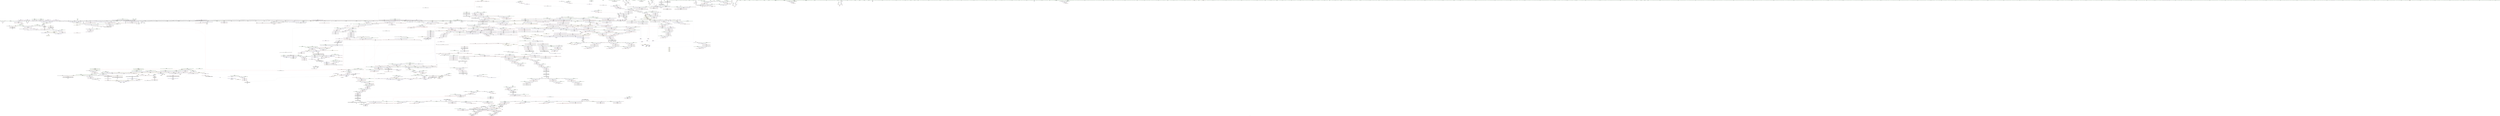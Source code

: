 digraph "SVFG" {
	label="SVFG";

	Node0x55842f5696c0 [shape=record,color=grey,label="{NodeID: 0\nNullPtr}"];
	Node0x55842f5696c0 -> Node0x55842fb93ea0[style=solid];
	Node0x55842f5696c0 -> Node0x55842fb93fa0[style=solid];
	Node0x55842f5696c0 -> Node0x55842fb94070[style=solid];
	Node0x55842f5696c0 -> Node0x55842fb94140[style=solid];
	Node0x55842f5696c0 -> Node0x55842fb94210[style=solid];
	Node0x55842f5696c0 -> Node0x55842fb942e0[style=solid];
	Node0x55842f5696c0 -> Node0x55842fb943b0[style=solid];
	Node0x55842f5696c0 -> Node0x55842fb94480[style=solid];
	Node0x55842f5696c0 -> Node0x55842fb94550[style=solid];
	Node0x55842f5696c0 -> Node0x55842fb94620[style=solid];
	Node0x55842f5696c0 -> Node0x55842fb946f0[style=solid];
	Node0x55842f5696c0 -> Node0x55842fb947c0[style=solid];
	Node0x55842f5696c0 -> Node0x55842fb94890[style=solid];
	Node0x55842f5696c0 -> Node0x55842fb94960[style=solid];
	Node0x55842f5696c0 -> Node0x55842fb94a30[style=solid];
	Node0x55842f5696c0 -> Node0x55842fb94b00[style=solid];
	Node0x55842f5696c0 -> Node0x55842fb94bd0[style=solid];
	Node0x55842f5696c0 -> Node0x55842fb94ca0[style=solid];
	Node0x55842f5696c0 -> Node0x55842fb94d70[style=solid];
	Node0x55842f5696c0 -> Node0x55842fb94e40[style=solid];
	Node0x55842f5696c0 -> Node0x55842fb94f10[style=solid];
	Node0x55842f5696c0 -> Node0x55842fb94fe0[style=solid];
	Node0x55842f5696c0 -> Node0x55842fb950b0[style=solid];
	Node0x55842f5696c0 -> Node0x55842fb95180[style=solid];
	Node0x55842f5696c0 -> Node0x55842fb95250[style=solid];
	Node0x55842f5696c0 -> Node0x55842fb95320[style=solid];
	Node0x55842f5696c0 -> Node0x55842fb953f0[style=solid];
	Node0x55842f5696c0 -> Node0x55842fb954c0[style=solid];
	Node0x55842f5696c0 -> Node0x55842fb95590[style=solid];
	Node0x55842f5696c0 -> Node0x55842fb95660[style=solid];
	Node0x55842f5696c0 -> Node0x55842fb95730[style=solid];
	Node0x55842f5696c0 -> Node0x55842fb95800[style=solid];
	Node0x55842f5696c0 -> Node0x55842fb958d0[style=solid];
	Node0x55842f5696c0 -> Node0x55842fb959a0[style=solid];
	Node0x55842f5696c0 -> Node0x55842fb95a70[style=solid];
	Node0x55842f5696c0 -> Node0x55842fb95b40[style=solid];
	Node0x55842f5696c0 -> Node0x55842fb95c10[style=solid];
	Node0x55842f5696c0 -> Node0x55842fb95ce0[style=solid];
	Node0x55842f5696c0 -> Node0x55842fb95db0[style=solid];
	Node0x55842f5696c0 -> Node0x55842fb95e80[style=solid];
	Node0x55842f5696c0 -> Node0x55842fb95f50[style=solid];
	Node0x55842f5696c0 -> Node0x55842fb96020[style=solid];
	Node0x55842f5696c0 -> Node0x55842fb960f0[style=solid];
	Node0x55842f5696c0 -> Node0x55842fb961c0[style=solid];
	Node0x55842f5696c0 -> Node0x55842fb96290[style=solid];
	Node0x55842f5696c0 -> Node0x55842fb96360[style=solid];
	Node0x55842f5696c0 -> Node0x55842fb96430[style=solid];
	Node0x55842f5696c0 -> Node0x55842fb96500[style=solid];
	Node0x55842f5696c0 -> Node0x55842fb965d0[style=solid];
	Node0x55842f5696c0 -> Node0x55842fb966a0[style=solid];
	Node0x55842f5696c0 -> Node0x55842fb96770[style=solid];
	Node0x55842f5696c0 -> Node0x55842fb96840[style=solid];
	Node0x55842f5696c0 -> Node0x55842fb96910[style=solid];
	Node0x55842f5696c0 -> Node0x55842fb969e0[style=solid];
	Node0x55842f5696c0 -> Node0x55842fb96ab0[style=solid];
	Node0x55842f5696c0 -> Node0x55842fb96b80[style=solid];
	Node0x55842f5696c0 -> Node0x55842fbce4c0[style=solid];
	Node0x55842f5696c0 -> Node0x55842fbd0980[style=solid];
	Node0x55842f5696c0 -> Node0x55842fbd3970[style=solid];
	Node0x55842f5696c0 -> Node0x55842fc0b6a0[style=solid];
	Node0x55842f5696c0 -> Node0x55842fc0bfa0[style=solid];
	Node0x55842f5696c0 -> Node0x55842fc0c120[style=solid];
	Node0x55842f5696c0 -> Node0x55842fc0c2a0[style=solid];
	Node0x55842f5696c0 -> Node0x55842fc0c720[style=solid];
	Node0x55842f5696c0 -> Node0x55842fc0c8a0[style=solid];
	Node0x55842f5696c0 -> Node0x55842fc0cea0[style=solid];
	Node0x55842f5696c0:s64 -> Node0x55842fbe8710[style=solid,color=red];
	Node0x55842fb96e20 [shape=record,color=black,label="{NodeID: 443\n42\<--43\n\<--_ZNSt8ios_base4InitD1Ev\nCan only get source location for instruction, argument, global var or function.}"];
	Node0x55842fbe9680 [shape=record,color=black,label="{NodeID: 3100\n495 = PHI(479, )\n0th arg _ZNSaISt13_Rb_tree_nodeINSt7__cxx1112basic_stringIcSt11char_traitsIcESaIcEEEEEC2Ev }"];
	Node0x55842fbe9680 -> Node0x55842fbd04a0[style=solid];
	Node0x55842fc0ac20 [shape=record,color=grey,label="{NodeID: 1993\n1982 = Binary(1981, 244, )\n}"];
	Node0x55842fc0ac20 -> Node0x55842fbd9060[style=solid];
	Node0x55842fba6340 [shape=record,color=red,label="{NodeID: 886\n1203\<--1167\n\<--__v.addr\n_ZNSt8_Rb_treeINSt7__cxx1112basic_stringIcSt11char_traitsIcESaIcEEES5_St9_IdentityIS5_ESt4lessIS5_ESaIS5_EE10_M_insert_IS5_NSB_11_Alloc_nodeEEESt17_Rb_tree_iteratorIS5_EPSt18_Rb_tree_node_baseSH_OT_RT0_\n|{<s0>113}}"];
	Node0x55842fba6340:s0 -> Node0x55842fd14360[style=solid,color=red];
	Node0x55842fb8f2c0 [shape=record,color=green,label="{NodeID: 222\n1247\<--1248\nthis.addr\<--this.addr_field_insensitive\n_ZNSt4pairISt17_Rb_tree_iteratorINSt7__cxx1112basic_stringIcSt11char_traitsIcESaIcEEEEbEC2IS7_bLb1EEEOT_OT0_\n}"];
	Node0x55842fb8f2c0 -> Node0x55842fba69c0[style=solid];
	Node0x55842fb8f2c0 -> Node0x55842fbd4810[style=solid];
	Node0x55842fd072f0 [shape=record,color=black,label="{NodeID: 2879\n2058 = PHI(767, )\n|{<s0>184}}"];
	Node0x55842fd072f0:s0 -> Node0x55842fd14cc0[style=solid,color=red];
	Node0x55842fbb2960 [shape=record,color=purple,label="{NodeID: 665\n672\<--671\n_M_right\<--\n_ZNSt8_Rb_treeINSt7__cxx1112basic_stringIcSt11char_traitsIcESaIcEEES5_St9_IdentityIS5_ESt4lessIS5_ESaIS5_EE8_S_rightEPSt18_Rb_tree_node_base\n}"];
	Node0x55842fbb2960 -> Node0x55842fba3010[style=solid];
	Node0x55842fbd1270 [shape=record,color=blue,label="{NodeID: 1108\n642\<--641\nthis.addr\<--this\n_ZNSt8_Rb_treeINSt7__cxx1112basic_stringIcSt11char_traitsIcESaIcEEES5_St9_IdentityIS5_ESt4lessIS5_ESaIS5_EE8_M_beginEv\n}"];
	Node0x55842fbd1270 -> Node0x55842fba2cd0[style=dashed];
	Node0x55842fb5ea80 [shape=record,color=green,label="{NodeID: 1\n7\<--1\n__dso_handle\<--dummyObj\nGlob }"];
	Node0x55842fb96f20 [shape=record,color=black,label="{NodeID: 444\n64\<--65\n\<--_ZNSt3setINSt7__cxx1112basic_stringIcSt11char_traitsIcESaIcEEESt4lessIS5_ESaIS5_EED2Ev\nCan only get source location for instruction, argument, global var or function.}"];
	Node0x55842fc0ada0 [shape=record,color=grey,label="{NodeID: 1994\n259 = Binary(258, 260, )\n}"];
	Node0x55842fc0ada0 -> Node0x55842fbcf600[style=solid];
	Node0x55842fba6410 [shape=record,color=red,label="{NodeID: 887\n1202\<--1169\n\<--__node_gen.addr\n_ZNSt8_Rb_treeINSt7__cxx1112basic_stringIcSt11char_traitsIcESaIcEEES5_St9_IdentityIS5_ESt4lessIS5_ESaIS5_EE10_M_insert_IS5_NSB_11_Alloc_nodeEEESt17_Rb_tree_iteratorIS5_EPSt18_Rb_tree_node_baseSH_OT_RT0_\n|{<s0>114}}"];
	Node0x55842fba6410:s0 -> Node0x55842fbe8820[style=solid,color=red];
	Node0x55842fb8f390 [shape=record,color=green,label="{NodeID: 223\n1249\<--1250\n__x.addr\<--__x.addr_field_insensitive\n_ZNSt4pairISt17_Rb_tree_iteratorINSt7__cxx1112basic_stringIcSt11char_traitsIcESaIcEEEEbEC2IS7_bLb1EEEOT_OT0_\n}"];
	Node0x55842fb8f390 -> Node0x55842fba6a90[style=solid];
	Node0x55842fb8f390 -> Node0x55842fbd48e0[style=solid];
	Node0x55842fd07430 [shape=record,color=black,label="{NodeID: 2880\n2060 = PHI(776, )\n|{<s0>184}}"];
	Node0x55842fd07430:s0 -> Node0x55842fd14dd0[style=solid,color=red];
	Node0x55842fbb2a30 [shape=record,color=purple,label="{NodeID: 666\n682\<--681\n_M_left\<--\n_ZNSt8_Rb_treeINSt7__cxx1112basic_stringIcSt11char_traitsIcESaIcEEES5_St9_IdentityIS5_ESt4lessIS5_ESaIS5_EE7_S_leftEPSt18_Rb_tree_node_base\n}"];
	Node0x55842fbb2a30 -> Node0x55842fba31b0[style=solid];
	Node0x55842fbd1340 [shape=record,color=blue,label="{NodeID: 1109\n657\<--656\nthis.addr\<--this\n_ZNSt8_Rb_treeINSt7__cxx1112basic_stringIcSt11char_traitsIcESaIcEEES5_St9_IdentityIS5_ESt4lessIS5_ESaIS5_EE13_Rb_tree_implIS9_Lb1EED2Ev\n}"];
	Node0x55842fbd1340 -> Node0x55842fba2e70[style=dashed];
	Node0x55842fb5eb10 [shape=record,color=green,label="{NodeID: 2\n9\<--1\n\<--dummyObj\nCan only get source location for instruction, argument, global var or function.}"];
	Node0x55842fb97020 [shape=record,color=black,label="{NodeID: 445\n97\<--98\n\<--_ZNSt7__cxx1112basic_stringIcSt11char_traitsIcESaIcEED1Ev\nCan only get source location for instruction, argument, global var or function.}"];
	Node0x55842fc0af20 [shape=record,color=grey,label="{NodeID: 1995\n275 = Binary(274, 141, )\n}"];
	Node0x55842fc0af20 -> Node0x55842fbcf6d0[style=solid];
	Node0x55842fba64e0 [shape=record,color=red,label="{NodeID: 888\n1209\<--1171\n\<--__insert_left\n_ZNSt8_Rb_treeINSt7__cxx1112basic_stringIcSt11char_traitsIcESaIcEEES5_St9_IdentityIS5_ESt4lessIS5_ESaIS5_EE10_M_insert_IS5_NSB_11_Alloc_nodeEEESt17_Rb_tree_iteratorIS5_EPSt18_Rb_tree_node_baseSH_OT_RT0_\n}"];
	Node0x55842fba64e0 -> Node0x55842fbaabe0[style=solid];
	Node0x55842fb8f460 [shape=record,color=green,label="{NodeID: 224\n1251\<--1252\n__y.addr\<--__y.addr_field_insensitive\n_ZNSt4pairISt17_Rb_tree_iteratorINSt7__cxx1112basic_stringIcSt11char_traitsIcESaIcEEEEbEC2IS7_bLb1EEEOT_OT0_\n}"];
	Node0x55842fb8f460 -> Node0x55842fba6b60[style=solid];
	Node0x55842fb8f460 -> Node0x55842fbd49b0[style=solid];
	Node0x55842fd07570 [shape=record,color=black,label="{NodeID: 2881\n2062 = PHI(1990, )\n|{<s0>184}}"];
	Node0x55842fd07570:s0 -> Node0x55842fd14ee0[style=solid,color=red];
	Node0x55842fbb2b00 [shape=record,color=purple,label="{NodeID: 667\n773\<--772\n_M_impl\<--this1\n_ZNSt8_Rb_treeINSt7__cxx1112basic_stringIcSt11char_traitsIcESaIcEEES5_St9_IdentityIS5_ESt4lessIS5_ESaIS5_EE21_M_get_Node_allocatorEv\n}"];
	Node0x55842fbb2b00 -> Node0x55842fba91e0[style=solid];
	Node0x55842fbd1410 [shape=record,color=blue,label="{NodeID: 1110\n668\<--667\n__x.addr\<--__x\n_ZNSt8_Rb_treeINSt7__cxx1112basic_stringIcSt11char_traitsIcESaIcEEES5_St9_IdentityIS5_ESt4lessIS5_ESaIS5_EE8_S_rightEPSt18_Rb_tree_node_base\n}"];
	Node0x55842fbd1410 -> Node0x55842fba2f40[style=dashed];
	Node0x55842fb5edc0 [shape=record,color=green,label="{NodeID: 3\n21\<--1\n_ZSt3cin\<--dummyObj\nGlob }"];
	Node0x55842fb97120 [shape=record,color=black,label="{NodeID: 446\n161\<--122\n\<--coerce\nmain\n}"];
	Node0x55842fb97120 -> Node0x55842fbb0740[style=solid];
	Node0x55842fb97120 -> Node0x55842fbb0810[style=solid];
	Node0x55842fc0b0a0 [shape=record,color=grey,label="{NodeID: 1996\n226 = Binary(224, 227, )\n}"];
	Node0x55842fba65b0 [shape=record,color=red,label="{NodeID: 889\n1211\<--1175\n\<--__z\n_ZNSt8_Rb_treeINSt7__cxx1112basic_stringIcSt11char_traitsIcESaIcEEES5_St9_IdentityIS5_ESt4lessIS5_ESaIS5_EE10_M_insert_IS5_NSB_11_Alloc_nodeEEESt17_Rb_tree_iteratorIS5_EPSt18_Rb_tree_node_baseSH_OT_RT0_\n}"];
	Node0x55842fba65b0 -> Node0x55842fbaacb0[style=solid];
	Node0x55842fb8f530 [shape=record,color=green,label="{NodeID: 225\n1261\<--1262\n_ZSt7forwardISt17_Rb_tree_iteratorINSt7__cxx1112basic_stringIcSt11char_traitsIcESaIcEEEEEOT_RNSt16remove_referenceIS8_E4typeE\<--_ZSt7forwardISt17_Rb_tree_iteratorINSt7__cxx1112basic_stringIcSt11char_traitsIcESaIcEEEEEOT_RNSt16remove_referenceIS8_E4typeE_field_insensitive\n}"];
	Node0x55842fd076b0 [shape=record,color=black,label="{NodeID: 2882\n2074 = PHI()\n}"];
	Node0x55842fbb2bd0 [shape=record,color=purple,label="{NodeID: 668\n782\<--781\n_M_storage\<--this1\n_ZNSt13_Rb_tree_nodeINSt7__cxx1112basic_stringIcSt11char_traitsIcESaIcEEEE9_M_valptrEv\n|{<s0>73}}"];
	Node0x55842fbb2bd0:s0 -> Node0x55842fd15320[style=solid,color=red];
	Node0x55842fbd14e0 [shape=record,color=blue,label="{NodeID: 1111\n678\<--677\n__x.addr\<--__x\n_ZNSt8_Rb_treeINSt7__cxx1112basic_stringIcSt11char_traitsIcESaIcEEES5_St9_IdentityIS5_ESt4lessIS5_ESaIS5_EE7_S_leftEPSt18_Rb_tree_node_base\n}"];
	Node0x55842fbd14e0 -> Node0x55842fba30e0[style=dashed];
	Node0x55842fb5ee80 [shape=record,color=green,label="{NodeID: 4\n22\<--1\n.str\<--dummyObj\nGlob }"];
	Node0x55842fb971f0 [shape=record,color=black,label="{NodeID: 447\n186\<--126\n\<--coerce12\nmain\n}"];
	Node0x55842fb971f0 -> Node0x55842fbb08e0[style=solid];
	Node0x55842fb971f0 -> Node0x55842fbb09b0[style=solid];
	Node0x55842fc0b220 [shape=record,color=grey,label="{NodeID: 1997\n243 = Binary(240, 244, )\n}"];
	Node0x55842fc0b220 -> Node0x55842fb97390[style=solid];
	Node0x55842fba6680 [shape=record,color=red,label="{NodeID: 890\n1230\<--1175\n\<--__z\n_ZNSt8_Rb_treeINSt7__cxx1112basic_stringIcSt11char_traitsIcESaIcEEES5_St9_IdentityIS5_ESt4lessIS5_ESaIS5_EE10_M_insert_IS5_NSB_11_Alloc_nodeEEESt17_Rb_tree_iteratorIS5_EPSt18_Rb_tree_node_baseSH_OT_RT0_\n}"];
	Node0x55842fba6680 -> Node0x55842fbab0c0[style=solid];
	Node0x55842fb8f630 [shape=record,color=green,label="{NodeID: 226\n1268\<--1269\nllvm.memcpy.p0i8.p0i8.i64\<--llvm.memcpy.p0i8.p0i8.i64_field_insensitive\n}"];
	Node0x55842fd07780 [shape=record,color=black,label="{NodeID: 2883\n2115 = PHI(1990, )\n|{<s0>191}}"];
	Node0x55842fd07780:s0 -> Node0x55842fd15210[style=solid,color=red];
	Node0x55842fbb2ca0 [shape=record,color=purple,label="{NodeID: 669\n817\<--816\n_M_storage\<--this1\n_ZN9__gnu_cxx16__aligned_membufINSt7__cxx1112basic_stringIcSt11char_traitsIcESaIcEEEE7_M_addrEv\n}"];
	Node0x55842fbb2ca0 -> Node0x55842fba95f0[style=solid];
	Node0x55842fbd15b0 [shape=record,color=blue,label="{NodeID: 1112\n689\<--687\nthis.addr\<--this\n_ZNSt8_Rb_treeINSt7__cxx1112basic_stringIcSt11char_traitsIcESaIcEEES5_St9_IdentityIS5_ESt4lessIS5_ESaIS5_EE12_M_drop_nodeEPSt13_Rb_tree_nodeIS5_E\n}"];
	Node0x55842fbd15b0 -> Node0x55842fba3280[style=dashed];
	Node0x55842fb5ef40 [shape=record,color=green,label="{NodeID: 5\n24\<--1\n_ZSt4cout\<--dummyObj\nGlob }"];
	Node0x55842fb972c0 [shape=record,color=black,label="{NodeID: 448\n230\<--130\n\<--coerce20\nmain\n}"];
	Node0x55842fb972c0 -> Node0x55842fbb0a80[style=solid];
	Node0x55842fb972c0 -> Node0x55842fbb0b50[style=solid];
	Node0x55842fc0b3a0 [shape=record,color=grey,label="{NodeID: 1998\n238 = Binary(237, 141, )\n}"];
	Node0x55842fc0b3a0 -> Node0x55842fbcf460[style=solid];
	Node0x55842fba6750 [shape=record,color=red,label="{NodeID: 891\n1227\<--1226\n\<--_M_node_count\n_ZNSt8_Rb_treeINSt7__cxx1112basic_stringIcSt11char_traitsIcESaIcEEES5_St9_IdentityIS5_ESt4lessIS5_ESaIS5_EE10_M_insert_IS5_NSB_11_Alloc_nodeEEESt17_Rb_tree_iteratorIS5_EPSt18_Rb_tree_node_baseSH_OT_RT0_\n}"];
	Node0x55842fba6750 -> Node0x55842fc0b520[style=solid];
	Node0x55842fb8f730 [shape=record,color=green,label="{NodeID: 227\n1273\<--1274\n_ZSt7forwardIbEOT_RNSt16remove_referenceIS0_E4typeE\<--_ZSt7forwardIbEOT_RNSt16remove_referenceIS0_E4typeE_field_insensitive\n}"];
	Node0x55842fd078f0 [shape=record,color=black,label="{NodeID: 2884\n2138 = PHI(1990, )\n}"];
	Node0x55842fbb2d70 [shape=record,color=purple,label="{NodeID: 670\n889\<--886\n_M_impl\<--this1\n_ZNSt8_Rb_treeINSt7__cxx1112basic_stringIcSt11char_traitsIcESaIcEEES5_St9_IdentityIS5_ESt4lessIS5_ESaIS5_EE5clearEv\n}"];
	Node0x55842fbb2d70 -> Node0x55842fba9a00[style=solid];
	Node0x55842fbd1680 [shape=record,color=blue,label="{NodeID: 1113\n691\<--688\n__p.addr\<--__p\n_ZNSt8_Rb_treeINSt7__cxx1112basic_stringIcSt11char_traitsIcESaIcEEES5_St9_IdentityIS5_ESt4lessIS5_ESaIS5_EE12_M_drop_nodeEPSt13_Rb_tree_nodeIS5_E\n}"];
	Node0x55842fbd1680 -> Node0x55842fba3350[style=dashed];
	Node0x55842fbd1680 -> Node0x55842fba3420[style=dashed];
	Node0x55842fb5f7b0 [shape=record,color=green,label="{NodeID: 6\n25\<--1\n.str.3\<--dummyObj\nGlob }"];
	Node0x55842fb97390 [shape=record,color=black,label="{NodeID: 449\n245\<--243\nconv\<--sub\nmain\n}"];
	Node0x55842fb97390 -> Node0x55842fbcf530[style=solid];
	Node0x55842fc0b520 [shape=record,color=grey,label="{NodeID: 1999\n1228 = Binary(1227, 244, )\n}"];
	Node0x55842fc0b520 -> Node0x55842fbd4670[style=solid];
	Node0x55842fba6820 [shape=record,color=red,label="{NodeID: 892\n1234\<--1233\n\<--coerce.dive\n_ZNSt8_Rb_treeINSt7__cxx1112basic_stringIcSt11char_traitsIcESaIcEEES5_St9_IdentityIS5_ESt4lessIS5_ESaIS5_EE10_M_insert_IS5_NSB_11_Alloc_nodeEEESt17_Rb_tree_iteratorIS5_EPSt18_Rb_tree_node_baseSH_OT_RT0_\n}"];
	Node0x55842fba6820 -> Node0x55842fbab190[style=solid];
	Node0x55842fb97dc0 [shape=record,color=green,label="{NodeID: 228\n1283\<--1284\nthis.addr\<--this.addr_field_insensitive\n_ZNSt17_Rb_tree_iteratorINSt7__cxx1112basic_stringIcSt11char_traitsIcESaIcEEEEC2EPSt18_Rb_tree_node_base\n}"];
	Node0x55842fb97dc0 -> Node0x55842fba6d00[style=solid];
	Node0x55842fb97dc0 -> Node0x55842fbd4c20[style=solid];
	Node0x55842fd07a30 [shape=record,color=black,label="{NodeID: 2885\n2162 = PHI(2290, )\n|{<s0>196}}"];
	Node0x55842fd07a30:s0 -> Node0x55842fd15ed0[style=solid,color=red];
	Node0x55842fbb2e40 [shape=record,color=purple,label="{NodeID: 671\n891\<--890\nadd.ptr\<--\n_ZNSt8_Rb_treeINSt7__cxx1112basic_stringIcSt11char_traitsIcESaIcEEES5_St9_IdentityIS5_ESt4lessIS5_ESaIS5_EE5clearEv\n}"];
	Node0x55842fbb2e40 -> Node0x55842fba9ad0[style=solid];
	Node0x55842fbd1750 [shape=record,color=blue,label="{NodeID: 1114\n708\<--706\nthis.addr\<--this\n_ZNSt8_Rb_treeINSt7__cxx1112basic_stringIcSt11char_traitsIcESaIcEEES5_St9_IdentityIS5_ESt4lessIS5_ESaIS5_EE15_M_destroy_nodeEPSt13_Rb_tree_nodeIS5_E\n}"];
	Node0x55842fbd1750 -> Node0x55842fba34f0[style=dashed];
	Node0x55842fb5f870 [shape=record,color=green,label="{NodeID: 7\n27\<--1\n.str.4\<--dummyObj\nGlob }"];
	Node0x55842fb97460 [shape=record,color=black,label="{NodeID: 450\n249\<--248\nconv25\<--\nmain\n}"];
	Node0x55842fc0b6a0 [shape=record,color=grey,label="{NodeID: 2000\n1881 = cmp(1880, 3, )\n}"];
	Node0x55842fba68f0 [shape=record,color=red,label="{NodeID: 893\n1241\<--1238\n\<--__t.addr\n_ZSt7forwardINSt7__cxx1112basic_stringIcSt11char_traitsIcESaIcEEEEOT_RNSt16remove_referenceIS6_E4typeE\n}"];
	Node0x55842fba68f0 -> Node0x55842fbab260[style=solid];
	Node0x55842fb97e50 [shape=record,color=green,label="{NodeID: 229\n1285\<--1286\n__x.addr\<--__x.addr_field_insensitive\n_ZNSt17_Rb_tree_iteratorINSt7__cxx1112basic_stringIcSt11char_traitsIcESaIcEEEEC2EPSt18_Rb_tree_node_base\n}"];
	Node0x55842fb97e50 -> Node0x55842fba6dd0[style=solid];
	Node0x55842fb97e50 -> Node0x55842fbd4cf0[style=solid];
	Node0x55842fd0a5a0 [shape=record,color=black,label="{NodeID: 2886\n1715 = PHI(1733, )\n}"];
	Node0x55842fd0a5a0 -> Node0x55842fc0bb20[style=solid];
	Node0x55842fbb2f10 [shape=record,color=purple,label="{NodeID: 672\n939\<--908\nsecond\<--__res\n_ZNSt8_Rb_treeINSt7__cxx1112basic_stringIcSt11char_traitsIcESaIcEEES5_St9_IdentityIS5_ESt4lessIS5_ESaIS5_EE16_M_insert_uniqueIS5_EESt4pairISt17_Rb_tree_iteratorIS5_EbEOT_\n}"];
	Node0x55842fbb2f10 -> Node0x55842fba4870[style=solid];
	Node0x55842fbd1820 [shape=record,color=blue,label="{NodeID: 1115\n710\<--707\n__p.addr\<--__p\n_ZNSt8_Rb_treeINSt7__cxx1112basic_stringIcSt11char_traitsIcESaIcEEES5_St9_IdentityIS5_ESt4lessIS5_ESaIS5_EE15_M_destroy_nodeEPSt13_Rb_tree_nodeIS5_E\n}"];
	Node0x55842fbd1820 -> Node0x55842fba35c0[style=dashed];
	Node0x55842fbd1820 -> Node0x55842fba3690[style=dashed];
	Node0x55842fb5f930 [shape=record,color=green,label="{NodeID: 8\n30\<--1\n\<--dummyObj\nCan only get source location for instruction, argument, global var or function.}"];
	Node0x55842fb97530 [shape=record,color=black,label="{NodeID: 451\n254\<--253\nconv27\<--\nmain\n}"];
	Node0x55842fb97530 -> Node0x55842fc0cd20[style=solid];
	Node0x55842fc0b820 [shape=record,color=grey,label="{NodeID: 2001\n178 = cmp(176, 177, )\n}"];
	Node0x55842fba69c0 [shape=record,color=red,label="{NodeID: 894\n1256\<--1247\nthis1\<--this.addr\n_ZNSt4pairISt17_Rb_tree_iteratorINSt7__cxx1112basic_stringIcSt11char_traitsIcESaIcEEEEbEC2IS7_bLb1EEEOT_OT0_\n}"];
	Node0x55842fba69c0 -> Node0x55842fbab330[style=solid];
	Node0x55842fba69c0 -> Node0x55842fbb46a0[style=solid];
	Node0x55842fba69c0 -> Node0x55842fbb4770[style=solid];
	Node0x55842fb97f20 [shape=record,color=green,label="{NodeID: 230\n1296\<--1297\nthis.addr\<--this.addr_field_insensitive\n_ZNSt8_Rb_treeINSt7__cxx1112basic_stringIcSt11char_traitsIcESaIcEEES5_St9_IdentityIS5_ESt4lessIS5_ESaIS5_EE6_M_endEv\n}"];
	Node0x55842fb97f20 -> Node0x55842fba6ea0[style=solid];
	Node0x55842fb97f20 -> Node0x55842fbd4e90[style=solid];
	Node0x55842fd0a7d0 [shape=record,color=black,label="{NodeID: 2887\n887 = PHI(640, )\n|{<s0>80}}"];
	Node0x55842fd0a7d0:s0 -> Node0x55842fd19f30[style=solid,color=red];
	Node0x55842fbb2fe0 [shape=record,color=purple,label="{NodeID: 673\n946\<--908\nfirst\<--__res\n_ZNSt8_Rb_treeINSt7__cxx1112basic_stringIcSt11char_traitsIcESaIcEEES5_St9_IdentityIS5_ESt4lessIS5_ESaIS5_EE16_M_insert_uniqueIS5_EESt4pairISt17_Rb_tree_iteratorIS5_EbEOT_\n}"];
	Node0x55842fbb2fe0 -> Node0x55842fba4940[style=solid];
	Node0x55842fc75300 [shape=record,color=yellow,style=double,label="{NodeID: 2223\n511V_1 = ENCHI(MR_511V_0)\npts\{18570000 \}\nFun[_ZNSt8_Rb_treeINSt7__cxx1112basic_stringIcSt11char_traitsIcESaIcEEES5_St9_IdentityIS5_ESt4lessIS5_ESaIS5_EE10_M_insert_IRKS5_NSB_11_Alloc_nodeEEESt17_Rb_tree_iteratorIS5_EPSt18_Rb_tree_node_baseSJ_OT_RT0_]|{<s0>173}}"];
	Node0x55842fc75300:s0 -> Node0x55842fc7f930[style=dashed,color=red];
	Node0x55842fbd18f0 [shape=record,color=blue,label="{NodeID: 1116\n734\<--732\nthis.addr\<--this\n_ZNSt8_Rb_treeINSt7__cxx1112basic_stringIcSt11char_traitsIcESaIcEEES5_St9_IdentityIS5_ESt4lessIS5_ESaIS5_EE11_M_put_nodeEPSt13_Rb_tree_nodeIS5_E\n}"];
	Node0x55842fbd18f0 -> Node0x55842fba3760[style=dashed];
	Node0x55842fb5f9f0 [shape=record,color=green,label="{NodeID: 9\n141\<--1\n\<--dummyObj\nCan only get source location for instruction, argument, global var or function.}"];
	Node0x55842fb97600 [shape=record,color=black,label="{NodeID: 452\n264\<--263\nconv31\<--\nmain\n}"];
	Node0x55842fc0b9a0 [shape=record,color=grey,label="{NodeID: 2002\n1356 = cmp(1352, 1355, )\n}"];
	Node0x55842fc0b9a0 -> Node0x55842fbabb50[style=solid];
	Node0x55842fba6a90 [shape=record,color=red,label="{NodeID: 895\n1259\<--1249\n\<--__x.addr\n_ZNSt4pairISt17_Rb_tree_iteratorINSt7__cxx1112basic_stringIcSt11char_traitsIcESaIcEEEEbEC2IS7_bLb1EEEOT_OT0_\n|{<s0>117}}"];
	Node0x55842fba6a90:s0 -> Node0x55842fd16290[style=solid,color=red];
	Node0x55842fb97ff0 [shape=record,color=green,label="{NodeID: 231\n1310\<--1311\nthis.addr\<--this.addr_field_insensitive\n_ZNKSt4lessINSt7__cxx1112basic_stringIcSt11char_traitsIcESaIcEEEEclERKS5_S8_\n}"];
	Node0x55842fb97ff0 -> Node0x55842fba6f70[style=solid];
	Node0x55842fb97ff0 -> Node0x55842fbd4f60[style=solid];
	Node0x55842fd0a910 [shape=record,color=black,label="{NodeID: 2888\n926 = PHI(1127, )\n|{<s0>84}}"];
	Node0x55842fd0a910:s0 -> Node0x55842fd11fc0[style=solid,color=red];
	Node0x55842fbb30b0 [shape=record,color=purple,label="{NodeID: 674\n948\<--908\nsecond4\<--__res\n_ZNSt8_Rb_treeINSt7__cxx1112basic_stringIcSt11char_traitsIcESaIcEEES5_St9_IdentityIS5_ESt4lessIS5_ESaIS5_EE16_M_insert_uniqueIS5_EESt4pairISt17_Rb_tree_iteratorIS5_EbEOT_\n}"];
	Node0x55842fbb30b0 -> Node0x55842fba4a10[style=solid];
	Node0x55842fc753e0 [shape=record,color=yellow,style=double,label="{NodeID: 2224\n540V_1 = ENCHI(MR_540V_0)\npts\{19160000 \}\nFun[_ZNSt8_Rb_treeINSt7__cxx1112basic_stringIcSt11char_traitsIcESaIcEEES5_St9_IdentityIS5_ESt4lessIS5_ESaIS5_EE10_M_insert_IRKS5_NSB_11_Alloc_nodeEEESt17_Rb_tree_iteratorIS5_EPSt18_Rb_tree_node_baseSJ_OT_RT0_]|{<s0>175}}"];
	Node0x55842fc753e0:s0 -> Node0x55842fbd4dc0[style=dashed,color=red];
	Node0x55842fbd19c0 [shape=record,color=blue,label="{NodeID: 1117\n736\<--733\n__p.addr\<--__p\n_ZNSt8_Rb_treeINSt7__cxx1112basic_stringIcSt11char_traitsIcESaIcEEES5_St9_IdentityIS5_ESt4lessIS5_ESaIS5_EE11_M_put_nodeEPSt13_Rb_tree_nodeIS5_E\n}"];
	Node0x55842fbd19c0 -> Node0x55842fba3830[style=dashed];
	Node0x55842fb5faf0 [shape=record,color=green,label="{NodeID: 10\n225\<--1\n\<--dummyObj\nCan only get source location for instruction, argument, global var or function.}"];
	Node0x55842fb976d0 [shape=record,color=black,label="{NodeID: 453\n354\<--323\n\<--retval\n_ZNSt3setINSt7__cxx1112basic_stringIcSt11char_traitsIcESaIcEEESt4lessIS5_ESaIS5_EE6insertEOS5_\n}"];
	Node0x55842fb976d0 -> Node0x55842fba1bc0[style=solid];
	Node0x55842fc0bb20 [shape=record,color=grey,label="{NodeID: 2003\n1718 = cmp(1714, 1715, )\n}"];
	Node0x55842fba6b60 [shape=record,color=red,label="{NodeID: 896\n1271\<--1251\n\<--__y.addr\n_ZNSt4pairISt17_Rb_tree_iteratorINSt7__cxx1112basic_stringIcSt11char_traitsIcESaIcEEEEbEC2IS7_bLb1EEEOT_OT0_\n|{<s0>119}}"];
	Node0x55842fba6b60:s0 -> Node0x55842fd12f50[style=solid,color=red];
	Node0x55842fb980c0 [shape=record,color=green,label="{NodeID: 232\n1312\<--1313\n__x.addr\<--__x.addr_field_insensitive\n_ZNKSt4lessINSt7__cxx1112basic_stringIcSt11char_traitsIcESaIcEEEEclERKS5_S8_\n}"];
	Node0x55842fb980c0 -> Node0x55842fba7040[style=solid];
	Node0x55842fb980c0 -> Node0x55842fbd5030[style=solid];
	Node0x55842fd0aa50 [shape=record,color=black,label="{NodeID: 2889\n929 = PHI(1017, )\n}"];
	Node0x55842fbb3180 [shape=record,color=purple,label="{NodeID: 675\n965\<--908\nfirst9\<--__res\n_ZNSt8_Rb_treeINSt7__cxx1112basic_stringIcSt11char_traitsIcESaIcEEES5_St9_IdentityIS5_ESt4lessIS5_ESaIS5_EE16_M_insert_uniqueIS5_EESt4pairISt17_Rb_tree_iteratorIS5_EbEOT_\n}"];
	Node0x55842fbb3180 -> Node0x55842fba4ae0[style=solid];
	Node0x55842fbd1a90 [shape=record,color=blue,label="{NodeID: 1118\n754\<--752\n__a.addr\<--__a\n_ZNSt16allocator_traitsISaISt13_Rb_tree_nodeINSt7__cxx1112basic_stringIcSt11char_traitsIcESaIcEEEEEE7destroyIS6_EEvRS8_PT_\n}"];
	Node0x55842fbd1a90 -> Node0x55842fba3900[style=dashed];
	Node0x55842fb5fbf0 [shape=record,color=green,label="{NodeID: 11\n227\<--1\n\<--dummyObj\nCan only get source location for instruction, argument, global var or function.}"];
	Node0x55842fb977a0 [shape=record,color=black,label="{NodeID: 454\n342\<--329\n\<--__p\n_ZNSt3setINSt7__cxx1112basic_stringIcSt11char_traitsIcESaIcEEESt4lessIS5_ESaIS5_EE6insertEOS5_\n}"];
	Node0x55842fb977a0 -> Node0x55842fbb0f60[style=solid];
	Node0x55842fb977a0 -> Node0x55842fbb1030[style=solid];
	Node0x55842fc0bca0 [shape=record,color=grey,label="{NodeID: 2004\n1474 = cmp(1471, 9, )\n}"];
	Node0x55842fc0bca0 -> Node0x55842fbac2a0[style=solid];
	Node0x55842fba6c30 [shape=record,color=red,label="{NodeID: 897\n1275\<--1272\n\<--call2\n_ZNSt4pairISt17_Rb_tree_iteratorINSt7__cxx1112basic_stringIcSt11char_traitsIcESaIcEEEEbEC2IS7_bLb1EEEOT_OT0_\n}"];
	Node0x55842fba6c30 -> Node0x55842fbab5a0[style=solid];
	Node0x55842fba6c30 -> Node0x55842fbab670[style=solid];
	Node0x55842fb98190 [shape=record,color=green,label="{NodeID: 233\n1314\<--1315\n__y.addr\<--__y.addr_field_insensitive\n_ZNKSt4lessINSt7__cxx1112basic_stringIcSt11char_traitsIcESaIcEEEEclERKS5_S8_\n}"];
	Node0x55842fb98190 -> Node0x55842fba7110[style=solid];
	Node0x55842fb98190 -> Node0x55842fbd5100[style=solid];
	Node0x55842fd0ab60 [shape=record,color=black,label="{NodeID: 2890\n951 = PHI(1236, )\n|{<s0>87}}"];
	Node0x55842fd0ab60:s0 -> Node0x55842fd18bd0[style=solid,color=red];
	Node0x55842fbb3250 [shape=record,color=purple,label="{NodeID: 676\n957\<--914\ncoerce.dive\<--ref.tmp3\n_ZNSt8_Rb_treeINSt7__cxx1112basic_stringIcSt11char_traitsIcESaIcEEES5_St9_IdentityIS5_ESt4lessIS5_ESaIS5_EE16_M_insert_uniqueIS5_EESt4pairISt17_Rb_tree_iteratorIS5_EbEOT_\n}"];
	Node0x55842fbb3250 -> Node0x55842fbd2ba0[style=solid];
	Node0x55842fc755d0 [shape=record,color=yellow,style=double,label="{NodeID: 2226\n497V_1 = ENCHI(MR_497V_0)\npts\{1847 \}\nFun[_ZNSt8_Rb_treeINSt7__cxx1112basic_stringIcSt11char_traitsIcESaIcEEES5_St9_IdentityIS5_ESt4lessIS5_ESaIS5_EE16_M_insert_uniqueIRKS5_EESt4pairISt17_Rb_tree_iteratorIS5_EbEOT_]}"];
	Node0x55842fc755d0 -> Node0x55842fbca880[style=dashed];
	Node0x55842fbd1b60 [shape=record,color=blue,label="{NodeID: 1119\n756\<--753\n__p.addr\<--__p\n_ZNSt16allocator_traitsISaISt13_Rb_tree_nodeINSt7__cxx1112basic_stringIcSt11char_traitsIcESaIcEEEEEE7destroyIS6_EEvRS8_PT_\n}"];
	Node0x55842fbd1b60 -> Node0x55842fba39d0[style=dashed];
	Node0x55842fb5fcf0 [shape=record,color=green,label="{NodeID: 12\n244\<--1\n\<--dummyObj\nCan only get source location for instruction, argument, global var or function.|{<s0>70|<s1>142}}"];
	Node0x55842fb5fcf0:s0 -> Node0x55842fd10a10[style=solid,color=red];
	Node0x55842fb5fcf0:s1 -> Node0x55842fbe7950[style=solid,color=red];
	Node0x55842fb97870 [shape=record,color=black,label="{NodeID: 455\n320\<--355\n_ZNSt3setINSt7__cxx1112basic_stringIcSt11char_traitsIcESaIcEEESt4lessIS5_ESaIS5_EE6insertEOS5__ret\<--\n_ZNSt3setINSt7__cxx1112basic_stringIcSt11char_traitsIcESaIcEEESt4lessIS5_ESaIS5_EE6insertEOS5_\n|{<s0>13}}"];
	Node0x55842fb97870:s0 -> Node0x55842fd03900[style=solid,color=blue];
	Node0x55842fc0be20 [shape=record,color=grey,label="{NodeID: 2005\n1944 = cmp(1942, 1943, )\n}"];
	Node0x55842fba6d00 [shape=record,color=red,label="{NodeID: 898\n1289\<--1283\nthis1\<--this.addr\n_ZNSt17_Rb_tree_iteratorINSt7__cxx1112basic_stringIcSt11char_traitsIcESaIcEEEEC2EPSt18_Rb_tree_node_base\n}"];
	Node0x55842fba6d00 -> Node0x55842fbb49e0[style=solid];
	Node0x55842fb98260 [shape=record,color=green,label="{NodeID: 234\n1323\<--1324\n_ZStltIcSt11char_traitsIcESaIcEEbRKNSt7__cxx1112basic_stringIT_T0_T1_EESA_\<--_ZStltIcSt11char_traitsIcESaIcEEbRKNSt7__cxx1112basic_stringIT_T0_T1_EESA__field_insensitive\n}"];
	Node0x55842fd0acd0 [shape=record,color=black,label="{NodeID: 2891\n1001 = PHI(1813, )\n|{<s0>92}}"];
	Node0x55842fd0acd0:s0 -> Node0x55842fbe6f30[style=solid,color=red];
	Node0x55842fbb3320 [shape=record,color=purple,label="{NodeID: 677\n933\<--932\n\<--\n_ZNSt8_Rb_treeINSt7__cxx1112basic_stringIcSt11char_traitsIcESaIcEEES5_St9_IdentityIS5_ESt4lessIS5_ESaIS5_EE16_M_insert_uniqueIS5_EESt4pairISt17_Rb_tree_iteratorIS5_EbEOT_\n}"];
	Node0x55842fbb3320 -> Node0x55842fbd2a00[style=solid];
	Node0x55842fbd1c30 [shape=record,color=blue,label="{NodeID: 1120\n769\<--768\nthis.addr\<--this\n_ZNSt8_Rb_treeINSt7__cxx1112basic_stringIcSt11char_traitsIcESaIcEEES5_St9_IdentityIS5_ESt4lessIS5_ESaIS5_EE21_M_get_Node_allocatorEv\n}"];
	Node0x55842fbd1c30 -> Node0x55842fba3aa0[style=dashed];
	Node0x55842fb5fdf0 [shape=record,color=green,label="{NodeID: 13\n256\<--1\n\<--dummyObj\nCan only get source location for instruction, argument, global var or function.}"];
	Node0x55842fb97940 [shape=record,color=black,label="{NodeID: 456\n401\<--375\n\<--retval\n_ZNSt3setINSt7__cxx1112basic_stringIcSt11char_traitsIcESaIcEEESt4lessIS5_ESaIS5_EE6insertERKS5_\n}"];
	Node0x55842fb97940 -> Node0x55842fba1e30[style=solid];
	Node0x55842fc0bfa0 [shape=record,color=grey,label="{NodeID: 2006\n1940 = cmp(1939, 3, )\n}"];
	Node0x55842fba6dd0 [shape=record,color=red,label="{NodeID: 899\n1291\<--1285\n\<--__x.addr\n_ZNSt17_Rb_tree_iteratorINSt7__cxx1112basic_stringIcSt11char_traitsIcESaIcEEEEC2EPSt18_Rb_tree_node_base\n}"];
	Node0x55842fba6dd0 -> Node0x55842fbd4dc0[style=solid];
	Node0x55842fb98360 [shape=record,color=green,label="{NodeID: 235\n1328\<--1329\n__x.addr\<--__x.addr_field_insensitive\n_ZNSt8_Rb_treeINSt7__cxx1112basic_stringIcSt11char_traitsIcESaIcEEES5_St9_IdentityIS5_ESt4lessIS5_ESaIS5_EE6_S_keyEPKSt13_Rb_tree_nodeIS5_E\n}"];
	Node0x55842fb98360 -> Node0x55842fba71e0[style=solid];
	Node0x55842fb98360 -> Node0x55842fbd51d0[style=solid];
	Node0x55842fd0ae10 [shape=record,color=black,label="{NodeID: 2892\n1009 = PHI(1836, )\n}"];
	Node0x55842fd0ae10 -> Node0x55842fba4fc0[style=solid];
	Node0x55842fbb33f0 [shape=record,color=purple,label="{NodeID: 678\n936\<--932\n\<--\n_ZNSt8_Rb_treeINSt7__cxx1112basic_stringIcSt11char_traitsIcESaIcEEES5_St9_IdentityIS5_ESt4lessIS5_ESaIS5_EE16_M_insert_uniqueIS5_EESt4pairISt17_Rb_tree_iteratorIS5_EbEOT_\n}"];
	Node0x55842fbb33f0 -> Node0x55842fbd2ad0[style=solid];
	Node0x55842fbd1d00 [shape=record,color=blue,label="{NodeID: 1121\n778\<--777\nthis.addr\<--this\n_ZNSt13_Rb_tree_nodeINSt7__cxx1112basic_stringIcSt11char_traitsIcESaIcEEEE9_M_valptrEv\n}"];
	Node0x55842fbd1d00 -> Node0x55842fba3b70[style=dashed];
	Node0x55842fb5fef0 [shape=record,color=green,label="{NodeID: 14\n260\<--1\n\<--dummyObj\nCan only get source location for instruction, argument, global var or function.}"];
	Node0x55842fb97a10 [shape=record,color=black,label="{NodeID: 457\n391\<--381\n\<--__p\n_ZNSt3setINSt7__cxx1112basic_stringIcSt11char_traitsIcESaIcEEESt4lessIS5_ESaIS5_EE6insertERKS5_\n}"];
	Node0x55842fb97a10 -> Node0x55842fbb1370[style=solid];
	Node0x55842fb97a10 -> Node0x55842fbb1440[style=solid];
	Node0x55842fc0c120 [shape=record,color=grey,label="{NodeID: 2007\n941 = cmp(940, 3, )\n}"];
	Node0x55842fba6ea0 [shape=record,color=red,label="{NodeID: 900\n1299\<--1296\nthis1\<--this.addr\n_ZNSt8_Rb_treeINSt7__cxx1112basic_stringIcSt11char_traitsIcESaIcEEES5_St9_IdentityIS5_ESt4lessIS5_ESaIS5_EE6_M_endEv\n}"];
	Node0x55842fba6ea0 -> Node0x55842fbb4ab0[style=solid];
	Node0x55842fb98430 [shape=record,color=green,label="{NodeID: 236\n1330\<--1331\nref.tmp\<--ref.tmp_field_insensitive\n_ZNSt8_Rb_treeINSt7__cxx1112basic_stringIcSt11char_traitsIcESaIcEEES5_St9_IdentityIS5_ESt4lessIS5_ESaIS5_EE6_S_keyEPKSt13_Rb_tree_nodeIS5_E\n|{<s0>122}}"];
	Node0x55842fb98430:s0 -> Node0x55842fcf0770[style=solid,color=red];
	Node0x55842fd0af50 [shape=record,color=black,label="{NodeID: 2893\n1041 = PHI(640, )\n}"];
	Node0x55842fd0af50 -> Node0x55842fbd33c0[style=solid];
	Node0x55842fbb34c0 [shape=record,color=purple,label="{NodeID: 679\n999\<--997\nfirst\<--this1\n_ZNSt4pairISt23_Rb_tree_const_iteratorINSt7__cxx1112basic_stringIcSt11char_traitsIcESaIcEEEEbEC2IRSt17_Rb_tree_iteratorIS6_ERbLb1EEEOT_OT0_\n|{<s0>92}}"];
	Node0x55842fbb34c0:s0 -> Node0x55842fbe6df0[style=solid,color=red];
	Node0x55842fbd1dd0 [shape=record,color=blue,label="{NodeID: 1122\n790\<--788\nthis.addr\<--this\n_ZN9__gnu_cxx13new_allocatorISt13_Rb_tree_nodeINSt7__cxx1112basic_stringIcSt11char_traitsIcESaIcEEEEE7destroyIS7_EEvPT_\n}"];
	Node0x55842fbd1dd0 -> Node0x55842fba3c40[style=dashed];
	Node0x55842fb5fff0 [shape=record,color=green,label="{NodeID: 15\n960\<--1\n\<--dummyObj\nCan only get source location for instruction, argument, global var or function.}"];
	Node0x55842fb97ae0 [shape=record,color=black,label="{NodeID: 458\n372\<--402\n_ZNSt3setINSt7__cxx1112basic_stringIcSt11char_traitsIcESaIcEEESt4lessIS5_ESaIS5_EE6insertERKS5__ret\<--\n_ZNSt3setINSt7__cxx1112basic_stringIcSt11char_traitsIcESaIcEEESt4lessIS5_ESaIS5_EE6insertERKS5_\n|{<s0>19|<s1>24}}"];
	Node0x55842fb97ae0:s0 -> Node0x55842fd033c0[style=solid,color=blue];
	Node0x55842fb97ae0:s1 -> Node0x55842fd04370[style=solid,color=blue];
	Node0x55842fc0c2a0 [shape=record,color=grey,label="{NodeID: 2008\n618 = cmp(617, 3, )\n}"];
	Node0x55842fba6f70 [shape=record,color=red,label="{NodeID: 901\n1319\<--1310\nthis1\<--this.addr\n_ZNKSt4lessINSt7__cxx1112basic_stringIcSt11char_traitsIcESaIcEEEEclERKS5_S8_\n}"];
	Node0x55842fb98500 [shape=record,color=green,label="{NodeID: 237\n1335\<--1336\n_ZNSt8_Rb_treeINSt7__cxx1112basic_stringIcSt11char_traitsIcESaIcEEES5_St9_IdentityIS5_ESt4lessIS5_ESaIS5_EE8_S_valueEPKSt13_Rb_tree_nodeIS5_E\<--_ZNSt8_Rb_treeINSt7__cxx1112basic_stringIcSt11char_traitsIcESaIcEEES5_St9_IdentityIS5_ESt4lessIS5_ESaIS5_EE8_S_valueEPKSt13_Rb_tree_nodeIS5_E_field_insensitive\n}"];
	Node0x55842fd0b090 [shape=record,color=black,label="{NodeID: 2894\n1043 = PHI(1294, )\n}"];
	Node0x55842fd0b090 -> Node0x55842fbd3490[style=solid];
	Node0x55842fbb3590 [shape=record,color=purple,label="{NodeID: 680\n1007\<--997\nsecond\<--this1\n_ZNSt4pairISt23_Rb_tree_const_iteratorINSt7__cxx1112basic_stringIcSt11char_traitsIcESaIcEEEEbEC2IRSt17_Rb_tree_iteratorIS6_ERbLb1EEEOT_OT0_\n}"];
	Node0x55842fbb3590 -> Node0x55842fbd3150[style=solid];
	Node0x55842fbd1ea0 [shape=record,color=blue,label="{NodeID: 1123\n792\<--789\n__p.addr\<--__p\n_ZN9__gnu_cxx13new_allocatorISt13_Rb_tree_nodeINSt7__cxx1112basic_stringIcSt11char_traitsIcESaIcEEEEE7destroyIS7_EEvPT_\n}"];
	Node0x55842fbd1ea0 -> Node0x55842fba3d10[style=dashed];
	Node0x55842fb600f0 [shape=record,color=green,label="{NodeID: 16\n971\<--1\n\<--dummyObj\nCan only get source location for instruction, argument, global var or function.}"];
	Node0x55842fb97bb0 [shape=record,color=black,label="{NodeID: 459\n434\<--431\n\<--call6\n_ZNKSt3setINSt7__cxx1112basic_stringIcSt11char_traitsIcESaIcEEESt4lessIS5_ESaIS5_EE5countERKS5_\n}"];
	Node0x55842fc0c420 [shape=record,color=grey,label="{NodeID: 2009\n145 = cmp(143, 144, )\n}"];
	Node0x55842fba7040 [shape=record,color=red,label="{NodeID: 902\n1320\<--1312\n\<--__x.addr\n_ZNKSt4lessINSt7__cxx1112basic_stringIcSt11char_traitsIcESaIcEEEEclERKS5_S8_\n|{<s0>120}}"];
	Node0x55842fba7040:s0 -> Node0x55842fd127d0[style=solid,color=red];
	Node0x55842fb98600 [shape=record,color=green,label="{NodeID: 238\n1338\<--1339\n_ZNKSt9_IdentityINSt7__cxx1112basic_stringIcSt11char_traitsIcESaIcEEEEclERKS5_\<--_ZNKSt9_IdentityINSt7__cxx1112basic_stringIcSt11char_traitsIcESaIcEEEEclERKS5__field_insensitive\n}"];
	Node0x55842fd0b1d0 [shape=record,color=black,label="{NodeID: 2895\n1060 = PHI(1326, )\n|{<s0>97}}"];
	Node0x55842fd0b1d0:s0 -> Node0x55842fd17320[style=solid,color=red];
	Node0x55842fbb3660 [shape=record,color=purple,label="{NodeID: 681\n1108\<--1032\n_M_node\<--__j\n_ZNSt8_Rb_treeINSt7__cxx1112basic_stringIcSt11char_traitsIcESaIcEEES5_St9_IdentityIS5_ESt4lessIS5_ESaIS5_EE24_M_get_insert_unique_posERKS5_\n}"];
	Node0x55842fbb3660 -> Node0x55842fba5980[style=solid];
	Node0x55842fbd1f70 [shape=record,color=blue,label="{NodeID: 1124\n802\<--801\nthis.addr\<--this\n_ZN9__gnu_cxx16__aligned_membufINSt7__cxx1112basic_stringIcSt11char_traitsIcESaIcEEEE6_M_ptrEv\n}"];
	Node0x55842fbd1f70 -> Node0x55842fba3de0[style=dashed];
	Node0x55842fb87f00 [shape=record,color=green,label="{NodeID: 17\n1266\<--1\n\<--dummyObj\nCan only get source location for instruction, argument, global var or function.}"];
	Node0x55842fb97c80 [shape=record,color=black,label="{NodeID: 460\n436\<--435\nconv\<--cond\n_ZNKSt3setINSt7__cxx1112basic_stringIcSt11char_traitsIcESaIcEEESt4lessIS5_ESaIS5_EE5countERKS5_\n}"];
	Node0x55842fb97c80 -> Node0x55842fba8380[style=solid];
	Node0x55842fc0c5a0 [shape=record,color=grey,label="{NodeID: 2010\n2214 = cmp(2210, 2213, )\n}"];
	Node0x55842fc0c5a0 -> Node0x55842fbaee80[style=solid];
	Node0x55842fba7110 [shape=record,color=red,label="{NodeID: 903\n1321\<--1314\n\<--__y.addr\n_ZNKSt4lessINSt7__cxx1112basic_stringIcSt11char_traitsIcESaIcEEEEclERKS5_S8_\n|{<s0>120}}"];
	Node0x55842fba7110:s0 -> Node0x55842fd12910[style=solid,color=red];
	Node0x55842fb98700 [shape=record,color=green,label="{NodeID: 239\n1344\<--1345\nthis.addr\<--this.addr_field_insensitive\n_ZNKSt17_Rb_tree_iteratorINSt7__cxx1112basic_stringIcSt11char_traitsIcESaIcEEEEeqERKS6_\n}"];
	Node0x55842fb98700 -> Node0x55842fba72b0[style=solid];
	Node0x55842fb98700 -> Node0x55842fbd52a0[style=solid];
	Node0x55842fd0b310 [shape=record,color=black,label="{NodeID: 2896\n1063 = PHI(1306, )\n}"];
	Node0x55842fd0b310 -> Node0x55842fbaa3c0[style=solid];
	Node0x55842fbb3730 [shape=record,color=purple,label="{NodeID: 682\n1118\<--1032\n_M_node19\<--__j\n_ZNSt8_Rb_treeINSt7__cxx1112basic_stringIcSt11char_traitsIcESaIcEEES5_St9_IdentityIS5_ESt4lessIS5_ESaIS5_EE24_M_get_insert_unique_posERKS5_\n|{<s0>108}}"];
	Node0x55842fbb3730:s0 -> Node0x55842fd18310[style=solid,color=red];
	Node0x55842fbd2040 [shape=record,color=blue,label="{NodeID: 1125\n813\<--812\nthis.addr\<--this\n_ZN9__gnu_cxx16__aligned_membufINSt7__cxx1112basic_stringIcSt11char_traitsIcESaIcEEEE7_M_addrEv\n}"];
	Node0x55842fbd2040 -> Node0x55842fba3eb0[style=dashed];
	Node0x55842fb87fd0 [shape=record,color=green,label="{NodeID: 18\n1267\<--1\n\<--dummyObj\nCan only get source location for instruction, argument, global var or function.}"];
	Node0x55842fba8380 [shape=record,color=black,label="{NodeID: 461\n404\<--436\n_ZNKSt3setINSt7__cxx1112basic_stringIcSt11char_traitsIcESaIcEEESt4lessIS5_ESaIS5_EE5countERKS5__ret\<--conv\n_ZNKSt3setINSt7__cxx1112basic_stringIcSt11char_traitsIcESaIcEEESt4lessIS5_ESaIS5_EE5countERKS5_\n|{<s0>23}}"];
	Node0x55842fba8380:s0 -> Node0x55842fd04200[style=solid,color=blue];
	Node0x55842fc0c720 [shape=record,color=grey,label="{NodeID: 2011\n2257 = cmp(2256, 3, )\n}"];
	Node0x55842fba71e0 [shape=record,color=red,label="{NodeID: 904\n1333\<--1328\n\<--__x.addr\n_ZNSt8_Rb_treeINSt7__cxx1112basic_stringIcSt11char_traitsIcESaIcEEES5_St9_IdentityIS5_ESt4lessIS5_ESaIS5_EE6_S_keyEPKSt13_Rb_tree_nodeIS5_E\n|{<s0>121}}"];
	Node0x55842fba71e0:s0 -> Node0x55842fd01dc0[style=solid,color=red];
	Node0x55842fb987d0 [shape=record,color=green,label="{NodeID: 240\n1346\<--1347\n__x.addr\<--__x.addr_field_insensitive\n_ZNKSt17_Rb_tree_iteratorINSt7__cxx1112basic_stringIcSt11char_traitsIcESaIcEEEEeqERKS6_\n}"];
	Node0x55842fb987d0 -> Node0x55842fba7380[style=solid];
	Node0x55842fb987d0 -> Node0x55842fbd5370[style=solid];
	Node0x55842fd0b450 [shape=record,color=black,label="{NodeID: 2897\n1073 = PHI(676, )\n}"];
	Node0x55842fd0b450 -> Node0x55842f2c42d0[style=solid];
	Node0x55842fbb3800 [shape=record,color=purple,label="{NodeID: 683\n1090\<--1034\ncoerce.dive\<--ref.tmp\n_ZNSt8_Rb_treeINSt7__cxx1112basic_stringIcSt11char_traitsIcESaIcEEES5_St9_IdentityIS5_ESt4lessIS5_ESaIS5_EE24_M_get_insert_unique_posERKS5_\n}"];
	Node0x55842fbb3800 -> Node0x55842fbd38a0[style=solid];
	Node0x55842fc75c20 [shape=record,color=yellow,style=double,label="{NodeID: 2233\n511V_1 = ENCHI(MR_511V_0)\npts\{18570000 \}\nFun[_ZNSt8_Rb_treeINSt7__cxx1112basic_stringIcSt11char_traitsIcESaIcEEES5_St9_IdentityIS5_ESt4lessIS5_ESaIS5_EE16_M_insert_uniqueIRKS5_EESt4pairISt17_Rb_tree_iteratorIS5_EbEOT_]|{|<s1>162}}"];
	Node0x55842fc75c20 -> Node0x55842fc5d470[style=dashed];
	Node0x55842fc75c20:s1 -> Node0x55842fbd3d80[style=dashed,color=red];
	Node0x55842fbd2110 [shape=record,color=blue,label="{NodeID: 1126\n824\<--821\n__a.addr\<--__a\n_ZNSt16allocator_traitsISaISt13_Rb_tree_nodeINSt7__cxx1112basic_stringIcSt11char_traitsIcESaIcEEEEEE10deallocateERS8_PS7_m\n}"];
	Node0x55842fbd2110 -> Node0x55842fba3f80[style=dashed];
	Node0x55842fb880d0 [shape=record,color=green,label="{NodeID: 19\n1726\<--1\n\<--dummyObj\nCan only get source location for instruction, argument, global var or function.}"];
	Node0x55842fba8410 [shape=record,color=black,label="{NodeID: 462\n479\<--478\n\<--this1\n_ZNSt8_Rb_treeINSt7__cxx1112basic_stringIcSt11char_traitsIcESaIcEEES5_St9_IdentityIS5_ESt4lessIS5_ESaIS5_EE13_Rb_tree_implIS9_Lb1EEC2Ev\n|{<s0>45}}"];
	Node0x55842fba8410:s0 -> Node0x55842fbe9680[style=solid,color=red];
	Node0x55842fc0c8a0 [shape=record,color=grey,label="{NodeID: 2012\n1050 = cmp(1049, 3, )\n}"];
	Node0x55842fba72b0 [shape=record,color=red,label="{NodeID: 905\n1350\<--1344\nthis1\<--this.addr\n_ZNKSt17_Rb_tree_iteratorINSt7__cxx1112basic_stringIcSt11char_traitsIcESaIcEEEEeqERKS6_\n}"];
	Node0x55842fba72b0 -> Node0x55842fbb4d20[style=solid];
	Node0x55842fb988a0 [shape=record,color=green,label="{NodeID: 241\n1360\<--1361\nretval\<--retval_field_insensitive\n_ZNSt8_Rb_treeINSt7__cxx1112basic_stringIcSt11char_traitsIcESaIcEEES5_St9_IdentityIS5_ESt4lessIS5_ESaIS5_EE5beginEv\n|{|<s1>123}}"];
	Node0x55842fb988a0 -> Node0x55842fbb4ec0[style=solid];
	Node0x55842fb988a0:s1 -> Node0x55842fbe7070[style=solid,color=red];
	Node0x55842fd0b590 [shape=record,color=black,label="{NodeID: 2898\n1077 = PHI(666, )\n}"];
	Node0x55842fd0b590 -> Node0x55842f2c42d0[style=solid];
	Node0x55842fbb38d0 [shape=record,color=purple,label="{NodeID: 684\n1055\<--1040\n_M_impl\<--this1\n_ZNSt8_Rb_treeINSt7__cxx1112basic_stringIcSt11char_traitsIcESaIcEEES5_St9_IdentityIS5_ESt4lessIS5_ESaIS5_EE24_M_get_insert_unique_posERKS5_\n}"];
	Node0x55842fbb38d0 -> Node0x55842fbaa2f0[style=solid];
	Node0x55842fbd21e0 [shape=record,color=blue,label="{NodeID: 1127\n826\<--822\n__p.addr\<--__p\n_ZNSt16allocator_traitsISaISt13_Rb_tree_nodeINSt7__cxx1112basic_stringIcSt11char_traitsIcESaIcEEEEEE10deallocateERS8_PS7_m\n}"];
	Node0x55842fbd21e0 -> Node0x55842fba4050[style=dashed];
	Node0x55842fb881d0 [shape=record,color=green,label="{NodeID: 20\n1740\<--1\n\<--dummyObj\nCan only get source location for instruction, argument, global var or function.}"];
	Node0x55842fba84e0 [shape=record,color=black,label="{NodeID: 463\n483\<--478\n\<--this1\n_ZNSt8_Rb_treeINSt7__cxx1112basic_stringIcSt11char_traitsIcESaIcEEES5_St9_IdentityIS5_ESt4lessIS5_ESaIS5_EE13_Rb_tree_implIS9_Lb1EEC2Ev\n|{<s0>46}}"];
	Node0x55842fba84e0:s0 -> Node0x55842fd102d0[style=solid,color=red];
	Node0x55842fc0ca20 [shape=record,color=grey,label="{NodeID: 2013\n224 = cmp(221, 225, )\n}"];
	Node0x55842fc0ca20 -> Node0x55842fc0b0a0[style=solid];
	Node0x55842fba7380 [shape=record,color=red,label="{NodeID: 906\n1353\<--1346\n\<--__x.addr\n_ZNKSt17_Rb_tree_iteratorINSt7__cxx1112basic_stringIcSt11char_traitsIcESaIcEEEEeqERKS6_\n}"];
	Node0x55842fba7380 -> Node0x55842fbb4df0[style=solid];
	Node0x55842fb98970 [shape=record,color=green,label="{NodeID: 242\n1362\<--1363\nthis.addr\<--this.addr_field_insensitive\n_ZNSt8_Rb_treeINSt7__cxx1112basic_stringIcSt11char_traitsIcESaIcEEES5_St9_IdentityIS5_ESt4lessIS5_ESaIS5_EE5beginEv\n}"];
	Node0x55842fb98970 -> Node0x55842fba75f0[style=solid];
	Node0x55842fb98970 -> Node0x55842fbd5440[style=solid];
	Node0x55842fd0b6d0 [shape=record,color=black,label="{NodeID: 2899\n1087 = PHI(1358, )\n}"];
	Node0x55842fd0b6d0 -> Node0x55842fbd38a0[style=solid];
	Node0x55842fbb39a0 [shape=record,color=purple,label="{NodeID: 685\n1105\<--1040\n_M_impl13\<--this1\n_ZNSt8_Rb_treeINSt7__cxx1112basic_stringIcSt11char_traitsIcESaIcEEES5_St9_IdentityIS5_ESt4lessIS5_ESaIS5_EE24_M_get_insert_unique_posERKS5_\n}"];
	Node0x55842fbb39a0 -> Node0x55842fbaa7d0[style=solid];
	Node0x55842fc75de0 [shape=record,color=yellow,style=double,label="{NodeID: 2235\n515V_1 = ENCHI(MR_515V_0)\npts\{18630000 \}\nFun[_ZNSt8_Rb_treeINSt7__cxx1112basic_stringIcSt11char_traitsIcESaIcEEES5_St9_IdentityIS5_ESt4lessIS5_ESaIS5_EE16_M_insert_uniqueIRKS5_EESt4pairISt17_Rb_tree_iteratorIS5_EbEOT_]|{|<s1>166}}"];
	Node0x55842fc75de0 -> Node0x55842fc5de70[style=dashed];
	Node0x55842fc75de0:s1 -> Node0x55842fbd4dc0[style=dashed,color=red];
	Node0x55842fbd22b0 [shape=record,color=blue,label="{NodeID: 1128\n828\<--823\n__n.addr\<--__n\n_ZNSt16allocator_traitsISaISt13_Rb_tree_nodeINSt7__cxx1112basic_stringIcSt11char_traitsIcESaIcEEEEEE10deallocateERS8_PS7_m\n}"];
	Node0x55842fbd22b0 -> Node0x55842fba4120[style=dashed];
	Node0x55842fb882d0 [shape=record,color=green,label="{NodeID: 21\n4\<--6\n_ZStL8__ioinit\<--_ZStL8__ioinit_field_insensitive\nGlob }"];
	Node0x55842fb882d0 -> Node0x55842fbafec0[style=solid];
	Node0x55842fba85b0 [shape=record,color=black,label="{NodeID: 464\n487\<--478\n\<--this1\n_ZNSt8_Rb_treeINSt7__cxx1112basic_stringIcSt11char_traitsIcESaIcEEES5_St9_IdentityIS5_ESt4lessIS5_ESaIS5_EE13_Rb_tree_implIS9_Lb1EEC2Ev\n}"];
	Node0x55842fba85b0 -> Node0x55842fbb1920[style=solid];
	Node0x55842fc0cba0 [shape=record,color=grey,label="{NodeID: 2014\n217 = cmp(215, 216, )\n}"];
	Node0x55842fba7450 [shape=record,color=red,label="{NodeID: 907\n1352\<--1351\n\<--_M_node\n_ZNKSt17_Rb_tree_iteratorINSt7__cxx1112basic_stringIcSt11char_traitsIcESaIcEEEEeqERKS6_\n}"];
	Node0x55842fba7450 -> Node0x55842fc0b9a0[style=solid];
	Node0x55842fb98a40 [shape=record,color=green,label="{NodeID: 243\n1381\<--1382\nthis.addr\<--this.addr_field_insensitive\n_ZNSt4pairIPSt18_Rb_tree_node_baseS1_EC2IRPSt13_Rb_tree_nodeINSt7__cxx1112basic_stringIcSt11char_traitsIcESaIcEEEERS1_Lb1EEEOT_OT0_\n}"];
	Node0x55842fb98a40 -> Node0x55842fba7860[style=solid];
	Node0x55842fb98a40 -> Node0x55842fbd5510[style=solid];
	Node0x55842fd0b810 [shape=record,color=black,label="{NodeID: 2900\n1092 = PHI(1341, )\n}"];
	Node0x55842fbb3a70 [shape=record,color=purple,label="{NodeID: 686\n1057\<--1056\n_M_key_compare\<--\n_ZNSt8_Rb_treeINSt7__cxx1112basic_stringIcSt11char_traitsIcESaIcEEES5_St9_IdentityIS5_ESt4lessIS5_ESaIS5_EE24_M_get_insert_unique_posERKS5_\n|{<s0>97}}"];
	Node0x55842fbb3a70:s0 -> Node0x55842fd16be0[style=solid,color=red];
	Node0x55842fc75ec0 [shape=record,color=yellow,style=double,label="{NodeID: 2236\n314V_1 = ENCHI(MR_314V_0)\npts\{170001 170002 \}\nFun[_ZNSt8_Rb_treeINSt7__cxx1112basic_stringIcSt11char_traitsIcESaIcEEES5_St9_IdentityIS5_ESt4lessIS5_ESaIS5_EE16_M_insert_uniqueIRKS5_EESt4pairISt17_Rb_tree_iteratorIS5_EbEOT_]|{|<s1>161|<s2>161|<s3>164|<s4>164}}"];
	Node0x55842fc75ec0 -> Node0x55842fc5e370[style=dashed];
	Node0x55842fc75ec0:s1 -> Node0x55842fc54f20[style=dashed,color=red];
	Node0x55842fc75ec0:s2 -> Node0x55842fc55000[style=dashed,color=red];
	Node0x55842fc75ec0:s3 -> Node0x55842fbd8df0[style=dashed,color=red];
	Node0x55842fc75ec0:s4 -> Node0x55842fbd8ec0[style=dashed,color=red];
	Node0x55842fbd2380 [shape=record,color=blue,label="{NodeID: 1129\n845\<--842\nthis.addr\<--this\n_ZN9__gnu_cxx13new_allocatorISt13_Rb_tree_nodeINSt7__cxx1112basic_stringIcSt11char_traitsIcESaIcEEEEE10deallocateEPS8_m\n}"];
	Node0x55842fbd2380 -> Node0x55842fba41f0[style=dashed];
	Node0x55842fb883d0 [shape=record,color=green,label="{NodeID: 22\n8\<--10\nT\<--T_field_insensitive\nGlob }"];
	Node0x55842fb883d0 -> Node0x55842fba0910[style=solid];
	Node0x55842fb883d0 -> Node0x55842fbcdfc0[style=solid];
	Node0x55842fba8680 [shape=record,color=black,label="{NodeID: 465\n489\<--488\n\<--\n_ZNSt8_Rb_treeINSt7__cxx1112basic_stringIcSt11char_traitsIcESaIcEEES5_St9_IdentityIS5_ESt4lessIS5_ESaIS5_EE13_Rb_tree_implIS9_Lb1EEC2Ev\n|{<s0>47}}"];
	Node0x55842fba8680:s0 -> Node0x55842fd12a50[style=solid,color=red];
	Node0x55842fc0cd20 [shape=record,color=grey,label="{NodeID: 2015\n255 = cmp(254, 256, )\n}"];
	Node0x55842fba7520 [shape=record,color=red,label="{NodeID: 908\n1355\<--1354\n\<--_M_node2\n_ZNKSt17_Rb_tree_iteratorINSt7__cxx1112basic_stringIcSt11char_traitsIcESaIcEEEEeqERKS6_\n}"];
	Node0x55842fba7520 -> Node0x55842fc0b9a0[style=solid];
	Node0x55842fb98b10 [shape=record,color=green,label="{NodeID: 244\n1383\<--1384\n__x.addr\<--__x.addr_field_insensitive\n_ZNSt4pairIPSt18_Rb_tree_node_baseS1_EC2IRPSt13_Rb_tree_nodeINSt7__cxx1112basic_stringIcSt11char_traitsIcESaIcEEEERS1_Lb1EEEOT_OT0_\n}"];
	Node0x55842fb98b10 -> Node0x55842fba7930[style=solid];
	Node0x55842fb98b10 -> Node0x55842fbd55e0[style=solid];
	Node0x55842fd0b920 [shape=record,color=black,label="{NodeID: 2901\n1100 = PHI(1408, )\n}"];
	Node0x55842fbb3b40 [shape=record,color=purple,label="{NodeID: 687\n1107\<--1106\n_M_key_compare14\<--\n_ZNSt8_Rb_treeINSt7__cxx1112basic_stringIcSt11char_traitsIcESaIcEEES5_St9_IdentityIS5_ESt4lessIS5_ESaIS5_EE24_M_get_insert_unique_posERKS5_\n|{<s0>106}}"];
	Node0x55842fbb3b40:s0 -> Node0x55842fd16be0[style=solid,color=red];
	Node0x55842fc75fa0 [shape=record,color=yellow,style=double,label="{NodeID: 2237\n316V_1 = ENCHI(MR_316V_0)\npts\{170003 170004 \}\nFun[_ZNSt8_Rb_treeINSt7__cxx1112basic_stringIcSt11char_traitsIcESaIcEEES5_St9_IdentityIS5_ESt4lessIS5_ESaIS5_EE16_M_insert_uniqueIRKS5_EESt4pairISt17_Rb_tree_iteratorIS5_EbEOT_]|{|<s1>164|<s2>164|<s3>164}}"];
	Node0x55842fc75fa0 -> Node0x55842fc5e870[style=dashed];
	Node0x55842fc75fa0:s1 -> Node0x55842fbcb240[style=dashed,color=red];
	Node0x55842fc75fa0:s2 -> Node0x55842fbd8f90[style=dashed,color=red];
	Node0x55842fc75fa0:s3 -> Node0x55842fbd9060[style=dashed,color=red];
	Node0x55842fbd2450 [shape=record,color=blue,label="{NodeID: 1130\n847\<--843\n__p.addr\<--__p\n_ZN9__gnu_cxx13new_allocatorISt13_Rb_tree_nodeINSt7__cxx1112basic_stringIcSt11char_traitsIcESaIcEEEEE10deallocateEPS8_m\n}"];
	Node0x55842fbd2450 -> Node0x55842fba42c0[style=dashed];
	Node0x55842fb884d0 [shape=record,color=green,label="{NodeID: 23\n11\<--12\nN\<--N_field_insensitive\nGlob }"];
	Node0x55842fb884d0 -> Node0x55842fba09e0[style=solid];
	Node0x55842fb884d0 -> Node0x55842fbce0c0[style=solid];
	Node0x55842fba8750 [shape=record,color=black,label="{NodeID: 466\n500\<--499\n\<--this1\n_ZNSaISt13_Rb_tree_nodeINSt7__cxx1112basic_stringIcSt11char_traitsIcESaIcEEEEEC2Ev\n|{<s0>48}}"];
	Node0x55842fba8750:s0 -> Node0x55842fd15540[style=solid,color=red];
	Node0x55842fc0cea0 [shape=record,color=grey,label="{NodeID: 2016\n1184 = cmp(1183, 3, )\n}"];
	Node0x55842fba75f0 [shape=record,color=red,label="{NodeID: 909\n1365\<--1362\nthis1\<--this.addr\n_ZNSt8_Rb_treeINSt7__cxx1112basic_stringIcSt11char_traitsIcESaIcEEES5_St9_IdentityIS5_ESt4lessIS5_ESaIS5_EE5beginEv\n}"];
	Node0x55842fba75f0 -> Node0x55842fbb4f90[style=solid];
	Node0x55842fb98be0 [shape=record,color=green,label="{NodeID: 245\n1385\<--1386\n__y.addr\<--__y.addr_field_insensitive\n_ZNSt4pairIPSt18_Rb_tree_node_baseS1_EC2IRPSt13_Rb_tree_nodeINSt7__cxx1112basic_stringIcSt11char_traitsIcESaIcEEEERS1_Lb1EEEOT_OT0_\n}"];
	Node0x55842fb98be0 -> Node0x55842fba7a00[style=solid];
	Node0x55842fb98be0 -> Node0x55842fbd56b0[style=solid];
	Node0x55842fd0ba30 [shape=record,color=black,label="{NodeID: 2902\n1110 = PHI(1422, )\n|{<s0>106}}"];
	Node0x55842fd0ba30:s0 -> Node0x55842fd170a0[style=solid,color=red];
	Node0x55842fbb3c10 [shape=record,color=purple,label="{NodeID: 688\n1149\<--1148\n_M_t\<--this1\n_ZNSt8_Rb_treeINSt7__cxx1112basic_stringIcSt11char_traitsIcESaIcEEES5_St9_IdentityIS5_ESt4lessIS5_ESaIS5_EE11_Alloc_nodeC2ERSB_\n}"];
	Node0x55842fbb3c10 -> Node0x55842fbd3d80[style=solid];
	Node0x55842fc76080 [shape=record,color=yellow,style=double,label="{NodeID: 2238\n519V_1 = ENCHI(MR_519V_0)\npts\{18470000 18470001 \}\nFun[_ZNSt8_Rb_treeINSt7__cxx1112basic_stringIcSt11char_traitsIcESaIcEEES5_St9_IdentityIS5_ESt4lessIS5_ESaIS5_EE16_M_insert_uniqueIRKS5_EESt4pairISt17_Rb_tree_iteratorIS5_EbEOT_]|{<s0>165|<s1>165|<s2>167|<s3>167}}"];
	Node0x55842fc76080:s0 -> Node0x55842fbd4a80[style=dashed,color=red];
	Node0x55842fc76080:s1 -> Node0x55842fbd4b50[style=dashed,color=red];
	Node0x55842fc76080:s2 -> Node0x55842fbd4a80[style=dashed,color=red];
	Node0x55842fc76080:s3 -> Node0x55842fbd4b50[style=dashed,color=red];
	Node0x55842fbd2520 [shape=record,color=blue,label="{NodeID: 1131\n849\<--844\n.addr\<--\n_ZN9__gnu_cxx13new_allocatorISt13_Rb_tree_nodeINSt7__cxx1112basic_stringIcSt11char_traitsIcESaIcEEEEE10deallocateEPS8_m\n}"];
	Node0x55842fb885d0 [shape=record,color=green,label="{NodeID: 24\n13\<--14\nM\<--M_field_insensitive\nGlob }"];
	Node0x55842fb885d0 -> Node0x55842fba0ab0[style=solid];
	Node0x55842fb885d0 -> Node0x55842fbce1c0[style=solid];
	Node0x55842fba8820 [shape=record,color=black,label="{NodeID: 467\n621\<--620\n\<--\n_ZNSt8_Rb_treeINSt7__cxx1112basic_stringIcSt11char_traitsIcESaIcEEES5_St9_IdentityIS5_ESt4lessIS5_ESaIS5_EE8_M_eraseEPSt13_Rb_tree_nodeIS5_E\n|{<s0>58}}"];
	Node0x55842fba8820:s0 -> Node0x55842fd13aa0[style=solid,color=red];
	Node0x55842fc0d020 [shape=record,color=grey,label="{NodeID: 2017\n1188 = cmp(1186, 1187, )\n}"];
	Node0x55842fba76c0 [shape=record,color=red,label="{NodeID: 910\n1372\<--1371\n\<--_M_left\n_ZNSt8_Rb_treeINSt7__cxx1112basic_stringIcSt11char_traitsIcESaIcEEES5_St9_IdentityIS5_ESt4lessIS5_ESaIS5_EE5beginEv\n|{<s0>123}}"];
	Node0x55842fba76c0:s0 -> Node0x55842fbe75c0[style=solid,color=red];
	Node0x55842fb98cb0 [shape=record,color=green,label="{NodeID: 246\n1395\<--1396\n_ZSt7forwardIRPSt13_Rb_tree_nodeINSt7__cxx1112basic_stringIcSt11char_traitsIcESaIcEEEEEOT_RNSt16remove_referenceISA_E4typeE\<--_ZSt7forwardIRPSt13_Rb_tree_nodeINSt7__cxx1112basic_stringIcSt11char_traitsIcESaIcEEEEEOT_RNSt16remove_referenceISA_E4typeE_field_insensitive\n}"];
	Node0x55842fd0bbd0 [shape=record,color=black,label="{NodeID: 2903\n1114 = PHI(1306, )\n}"];
	Node0x55842fbb3ce0 [shape=record,color=purple,label="{NodeID: 689\n1233\<--1159\ncoerce.dive\<--retval\n_ZNSt8_Rb_treeINSt7__cxx1112basic_stringIcSt11char_traitsIcESaIcEEES5_St9_IdentityIS5_ESt4lessIS5_ESaIS5_EE10_M_insert_IS5_NSB_11_Alloc_nodeEEESt17_Rb_tree_iteratorIS5_EPSt18_Rb_tree_node_baseSH_OT_RT0_\n}"];
	Node0x55842fbb3ce0 -> Node0x55842fba6820[style=solid];
	Node0x55842fbd25f0 [shape=record,color=blue,label="{NodeID: 1132\n865\<--864\nthis.addr\<--this\n_ZNSaISt13_Rb_tree_nodeINSt7__cxx1112basic_stringIcSt11char_traitsIcESaIcEEEEED2Ev\n}"];
	Node0x55842fbd25f0 -> Node0x55842fba4390[style=dashed];
	Node0x55842fb886d0 [shape=record,color=green,label="{NodeID: 25\n15\<--17\n_Z1SB5cxx11\<--_Z1SB5cxx11_field_insensitive\nGlob |{|<s1>3|<s2>10|<s3>13|<s4>19|<s5>23|<s6>24}}"];
	Node0x55842fb886d0 -> Node0x55842fbaff90[style=solid];
	Node0x55842fb886d0:s1 -> Node0x55842fd18640[style=solid,color=red];
	Node0x55842fb886d0:s2 -> Node0x55842fd15430[style=solid,color=red];
	Node0x55842fb886d0:s3 -> Node0x55842fd12330[style=solid,color=red];
	Node0x55842fb886d0:s4 -> Node0x55842fd168e0[style=solid,color=red];
	Node0x55842fb886d0:s5 -> Node0x55842fd175a0[style=solid,color=red];
	Node0x55842fb886d0:s6 -> Node0x55842fd168e0[style=solid,color=red];
	Node0x55842fba88f0 [shape=record,color=black,label="{NodeID: 468\n627\<--626\n\<--\n_ZNSt8_Rb_treeINSt7__cxx1112basic_stringIcSt11char_traitsIcESaIcEEES5_St9_IdentityIS5_ESt4lessIS5_ESaIS5_EE8_M_eraseEPSt13_Rb_tree_nodeIS5_E\n|{<s0>60}}"];
	Node0x55842fba88f0:s0 -> Node0x55842fd18750[style=solid,color=red];
	Node0x55842fba7790 [shape=record,color=red,label="{NodeID: 911\n1375\<--1374\n\<--coerce.dive\n_ZNSt8_Rb_treeINSt7__cxx1112basic_stringIcSt11char_traitsIcESaIcEEES5_St9_IdentityIS5_ESt4lessIS5_ESaIS5_EE5beginEv\n}"];
	Node0x55842fba7790 -> Node0x55842fbabdc0[style=solid];
	Node0x55842fb98db0 [shape=record,color=green,label="{NodeID: 247\n1403\<--1404\n_ZSt7forwardIRPSt18_Rb_tree_node_baseEOT_RNSt16remove_referenceIS3_E4typeE\<--_ZSt7forwardIRPSt18_Rb_tree_node_baseEOT_RNSt16remove_referenceIS3_E4typeE_field_insensitive\n}"];
	Node0x55842fd0bce0 [shape=record,color=black,label="{NodeID: 2904\n1187 = PHI(1294, )\n}"];
	Node0x55842fd0bce0 -> Node0x55842fc0d020[style=solid];
	Node0x55842fbb3db0 [shape=record,color=purple,label="{NodeID: 690\n1190\<--1182\n_M_impl\<--this1\n_ZNSt8_Rb_treeINSt7__cxx1112basic_stringIcSt11char_traitsIcESaIcEEES5_St9_IdentityIS5_ESt4lessIS5_ESaIS5_EE10_M_insert_IS5_NSB_11_Alloc_nodeEEESt17_Rb_tree_iteratorIS5_EPSt18_Rb_tree_node_baseSH_OT_RT0_\n}"];
	Node0x55842fbb3db0 -> Node0x55842fbaaa40[style=solid];
	Node0x55842fbd26c0 [shape=record,color=blue,label="{NodeID: 1133\n876\<--875\nthis.addr\<--this\n_ZN9__gnu_cxx13new_allocatorISt13_Rb_tree_nodeINSt7__cxx1112basic_stringIcSt11char_traitsIcESaIcEEEEED2Ev\n}"];
	Node0x55842fbd26c0 -> Node0x55842fba4460[style=dashed];
	Node0x55842fb887d0 [shape=record,color=green,label="{NodeID: 26\n18\<--20\n_Z1sB5cxx11\<--_Z1sB5cxx11_field_insensitive\nGlob |{|<s1>19|<s2>23|<s3>24}}"];
	Node0x55842fb887d0 -> Node0x55842fb96d20[style=solid];
	Node0x55842fb887d0:s1 -> Node0x55842fd16a60[style=solid,color=red];
	Node0x55842fb887d0:s2 -> Node0x55842fd176b0[style=solid,color=red];
	Node0x55842fb887d0:s3 -> Node0x55842fd16a60[style=solid,color=red];
	Node0x55842fba89c0 [shape=record,color=black,label="{NodeID: 469\n647\<--646\n\<--_M_impl\n_ZNSt8_Rb_treeINSt7__cxx1112basic_stringIcSt11char_traitsIcESaIcEEES5_St9_IdentityIS5_ESt4lessIS5_ESaIS5_EE8_M_beginEv\n}"];
	Node0x55842fba89c0 -> Node0x55842fbb26f0[style=solid];
	Node0x55842fc52360 [shape=record,color=black,label="{NodeID: 2019\nMR_9V_5 = PHI(MR_9V_6, MR_9V_4, )\npts\{170001 \}\n|{|<s2>19}}"];
	Node0x55842fc52360 -> Node0x55842fc63870[style=dashed];
	Node0x55842fc52360 -> Node0x55842fc66570[style=dashed];
	Node0x55842fc52360:s2 -> Node0x55842fc6b500[style=dashed,color=red];
	Node0x55842fba7860 [shape=record,color=red,label="{NodeID: 912\n1390\<--1381\nthis1\<--this.addr\n_ZNSt4pairIPSt18_Rb_tree_node_baseS1_EC2IRPSt13_Rb_tree_nodeINSt7__cxx1112basic_stringIcSt11char_traitsIcESaIcEEEERS1_Lb1EEEOT_OT0_\n}"];
	Node0x55842fba7860 -> Node0x55842fbabe90[style=solid];
	Node0x55842fba7860 -> Node0x55842fbb52d0[style=solid];
	Node0x55842fba7860 -> Node0x55842fbb53a0[style=solid];
	Node0x55842fb98eb0 [shape=record,color=green,label="{NodeID: 248\n1410\<--1411\nthis.addr\<--this.addr_field_insensitive\n_ZNSt17_Rb_tree_iteratorINSt7__cxx1112basic_stringIcSt11char_traitsIcESaIcEEEEmmEv\n}"];
	Node0x55842fb98eb0 -> Node0x55842fba7c70[style=solid];
	Node0x55842fb98eb0 -> Node0x55842fbd5920[style=solid];
	Node0x55842fd0be50 [shape=record,color=black,label="{NodeID: 2905\n1194 = PHI(1127, )\n|{<s0>112}}"];
	Node0x55842fd0be50:s0 -> Node0x55842fd170a0[style=solid,color=red];
	Node0x55842fbb3e80 [shape=record,color=purple,label="{NodeID: 691\n1214\<--1182\n_M_impl8\<--this1\n_ZNSt8_Rb_treeINSt7__cxx1112basic_stringIcSt11char_traitsIcESaIcEEES5_St9_IdentityIS5_ESt4lessIS5_ESaIS5_EE10_M_insert_IS5_NSB_11_Alloc_nodeEEESt17_Rb_tree_iteratorIS5_EPSt18_Rb_tree_node_baseSH_OT_RT0_\n}"];
	Node0x55842fbb3e80 -> Node0x55842fbaad80[style=solid];
	Node0x55842fbd2790 [shape=record,color=blue,label="{NodeID: 1134\n883\<--882\nthis.addr\<--this\n_ZNSt8_Rb_treeINSt7__cxx1112basic_stringIcSt11char_traitsIcESaIcEEES5_St9_IdentityIS5_ESt4lessIS5_ESaIS5_EE5clearEv\n}"];
	Node0x55842fbd2790 -> Node0x55842fba4530[style=dashed];
	Node0x55842fb888d0 [shape=record,color=green,label="{NodeID: 27\n29\<--33\nllvm.global_ctors\<--llvm.global_ctors_field_insensitive\nGlob }"];
	Node0x55842fb888d0 -> Node0x55842fbb02d0[style=solid];
	Node0x55842fb888d0 -> Node0x55842fbb03a0[style=solid];
	Node0x55842fb888d0 -> Node0x55842fbb04a0[style=solid];
	Node0x55842fba8a90 [shape=record,color=black,label="{NodeID: 470\n649\<--648\n\<--add.ptr\n_ZNSt8_Rb_treeINSt7__cxx1112basic_stringIcSt11char_traitsIcESaIcEEES5_St9_IdentityIS5_ESt4lessIS5_ESaIS5_EE8_M_beginEv\n}"];
	Node0x55842fba8a90 -> Node0x55842fbb27c0[style=solid];
	Node0x55842fba8a90 -> Node0x55842fbb2890[style=solid];
	Node0x55842fba7930 [shape=record,color=red,label="{NodeID: 913\n1393\<--1383\n\<--__x.addr\n_ZNSt4pairIPSt18_Rb_tree_node_baseS1_EC2IRPSt13_Rb_tree_nodeINSt7__cxx1112basic_stringIcSt11char_traitsIcESaIcEEEERS1_Lb1EEEOT_OT0_\n|{<s0>124}}"];
	Node0x55842fba7930:s0 -> Node0x55842fd10fa0[style=solid,color=red];
	Node0x55842fb98f80 [shape=record,color=green,label="{NodeID: 249\n1417\<--1418\n_ZSt18_Rb_tree_decrementPSt18_Rb_tree_node_base\<--_ZSt18_Rb_tree_decrementPSt18_Rb_tree_node_base_field_insensitive\n}"];
	Node0x55842fd0bf90 [shape=record,color=black,label="{NodeID: 2906\n1196 = PHI(1422, )\n|{<s0>112}}"];
	Node0x55842fd0bf90:s0 -> Node0x55842fd17320[style=solid,color=red];
	Node0x55842fbb3f50 [shape=record,color=purple,label="{NodeID: 692\n1222\<--1182\n_M_impl9\<--this1\n_ZNSt8_Rb_treeINSt7__cxx1112basic_stringIcSt11char_traitsIcESaIcEEES5_St9_IdentityIS5_ESt4lessIS5_ESaIS5_EE10_M_insert_IS5_NSB_11_Alloc_nodeEEESt17_Rb_tree_iteratorIS5_EPSt18_Rb_tree_node_baseSH_OT_RT0_\n}"];
	Node0x55842fbb3f50 -> Node0x55842fbaaf20[style=solid];
	Node0x55842fbd2860 [shape=record,color=blue,label="{NodeID: 1135\n904\<--900\nthis.addr\<--this\n_ZNSt8_Rb_treeINSt7__cxx1112basic_stringIcSt11char_traitsIcESaIcEEES5_St9_IdentityIS5_ESt4lessIS5_ESaIS5_EE16_M_insert_uniqueIS5_EESt4pairISt17_Rb_tree_iteratorIS5_EbEOT_\n}"];
	Node0x55842fbd2860 -> Node0x55842fba4600[style=dashed];
	Node0x55842fb889d0 [shape=record,color=green,label="{NodeID: 28\n34\<--35\n__cxx_global_var_init\<--__cxx_global_var_init_field_insensitive\n}"];
	Node0x55842fba8b60 [shape=record,color=black,label="{NodeID: 471\n653\<--652\n\<--\n_ZNSt8_Rb_treeINSt7__cxx1112basic_stringIcSt11char_traitsIcESaIcEEES5_St9_IdentityIS5_ESt4lessIS5_ESaIS5_EE8_M_beginEv\n}"];
	Node0x55842fba8b60 -> Node0x55842fba8c30[style=solid];
	Node0x55842fba7a00 [shape=record,color=red,label="{NodeID: 914\n1401\<--1385\n\<--__y.addr\n_ZNSt4pairIPSt18_Rb_tree_node_baseS1_EC2IRPSt13_Rb_tree_nodeINSt7__cxx1112basic_stringIcSt11char_traitsIcESaIcEEEERS1_Lb1EEEOT_OT0_\n|{<s0>125}}"];
	Node0x55842fba7a00:s0 -> Node0x55842fd10070[style=solid,color=red];
	Node0x55842fb99080 [shape=record,color=green,label="{NodeID: 250\n1424\<--1425\n__x.addr\<--__x.addr_field_insensitive\n_ZNSt8_Rb_treeINSt7__cxx1112basic_stringIcSt11char_traitsIcESaIcEEES5_St9_IdentityIS5_ESt4lessIS5_ESaIS5_EE6_S_keyEPKSt18_Rb_tree_node_base\n}"];
	Node0x55842fb99080 -> Node0x55842fba7e10[style=solid];
	Node0x55842fb99080 -> Node0x55842fbd5ac0[style=solid];
	Node0x55842fd0c0d0 [shape=record,color=black,label="{NodeID: 2907\n1197 = PHI(1306, )\n}"];
	Node0x55842fd0c0d0 -> Node0x55842fc0a1c0[style=solid];
	Node0x55842fbb4020 [shape=record,color=purple,label="{NodeID: 693\n1192\<--1191\n_M_key_compare\<--\n_ZNSt8_Rb_treeINSt7__cxx1112basic_stringIcSt11char_traitsIcESaIcEEES5_St9_IdentityIS5_ESt4lessIS5_ESaIS5_EE10_M_insert_IS5_NSB_11_Alloc_nodeEEESt17_Rb_tree_iteratorIS5_EPSt18_Rb_tree_node_baseSH_OT_RT0_\n|{<s0>112}}"];
	Node0x55842fbb4020:s0 -> Node0x55842fd16be0[style=solid,color=red];
	Node0x55842fbd2930 [shape=record,color=blue,label="{NodeID: 1136\n906\<--901\n__v.addr\<--__v\n_ZNSt8_Rb_treeINSt7__cxx1112basic_stringIcSt11char_traitsIcESaIcEEES5_St9_IdentityIS5_ESt4lessIS5_ESaIS5_EE16_M_insert_uniqueIS5_EESt4pairISt17_Rb_tree_iteratorIS5_EbEOT_\n}"];
	Node0x55842fbd2930 -> Node0x55842fba46d0[style=dashed];
	Node0x55842fbd2930 -> Node0x55842fba47a0[style=dashed];
	Node0x55842fb88ad0 [shape=record,color=green,label="{NodeID: 29\n38\<--39\n_ZNSt8ios_base4InitC1Ev\<--_ZNSt8ios_base4InitC1Ev_field_insensitive\n}"];
	Node0x55842fba8c30 [shape=record,color=black,label="{NodeID: 472\n640\<--653\n_ZNSt8_Rb_treeINSt7__cxx1112basic_stringIcSt11char_traitsIcESaIcEEES5_St9_IdentityIS5_ESt4lessIS5_ESaIS5_EE8_M_beginEv_ret\<--\n_ZNSt8_Rb_treeINSt7__cxx1112basic_stringIcSt11char_traitsIcESaIcEEES5_St9_IdentityIS5_ESt4lessIS5_ESaIS5_EE8_M_beginEv\n|{<s0>53|<s1>79|<s2>94}}"];
	Node0x55842fba8c30:s0 -> Node0x55842fd05a00[style=solid,color=blue];
	Node0x55842fba8c30:s1 -> Node0x55842fd0a7d0[style=solid,color=blue];
	Node0x55842fba8c30:s2 -> Node0x55842fd0af50[style=solid,color=blue];
	Node0x55842fc53260 [shape=record,color=black,label="{NodeID: 2022\nMR_46V_5 = PHI(MR_46V_6, MR_46V_4, )\npts\{170002 170003 170004 \}\n|{|<s2>19}}"];
	Node0x55842fc53260 -> Node0x55842fc64770[style=dashed];
	Node0x55842fc53260 -> Node0x55842fc68870[style=dashed];
	Node0x55842fc53260:s2 -> Node0x55842fc6b500[style=dashed,color=red];
	Node0x55842fba7ad0 [shape=record,color=red,label="{NodeID: 915\n1397\<--1394\n\<--call\n_ZNSt4pairIPSt18_Rb_tree_node_baseS1_EC2IRPSt13_Rb_tree_nodeINSt7__cxx1112basic_stringIcSt11char_traitsIcESaIcEEEERS1_Lb1EEEOT_OT0_\n}"];
	Node0x55842fba7ad0 -> Node0x55842fbabf60[style=solid];
	Node0x55842fb99150 [shape=record,color=green,label="{NodeID: 251\n1426\<--1427\nref.tmp\<--ref.tmp_field_insensitive\n_ZNSt8_Rb_treeINSt7__cxx1112basic_stringIcSt11char_traitsIcESaIcEEES5_St9_IdentityIS5_ESt4lessIS5_ESaIS5_EE6_S_keyEPKSt18_Rb_tree_node_base\n|{<s0>128}}"];
	Node0x55842fb99150:s0 -> Node0x55842fcf0770[style=solid,color=red];
	Node0x55842fd0c210 [shape=record,color=black,label="{NodeID: 2908\n1204 = PHI(1236, )\n|{<s0>114}}"];
	Node0x55842fd0c210:s0 -> Node0x55842fbe8930[style=solid,color=red];
	Node0x55842fbb40f0 [shape=record,color=purple,label="{NodeID: 694\n1216\<--1215\nadd.ptr\<--\n_ZNSt8_Rb_treeINSt7__cxx1112basic_stringIcSt11char_traitsIcESaIcEEES5_St9_IdentityIS5_ESt4lessIS5_ESaIS5_EE10_M_insert_IS5_NSB_11_Alloc_nodeEEESt17_Rb_tree_iteratorIS5_EPSt18_Rb_tree_node_baseSH_OT_RT0_\n}"];
	Node0x55842fbb40f0 -> Node0x55842fbaae50[style=solid];
	Node0x55842fbd2a00 [shape=record,color=blue,label="{NodeID: 1137\n933\<--934\n\<--\n_ZNSt8_Rb_treeINSt7__cxx1112basic_stringIcSt11char_traitsIcESaIcEEES5_St9_IdentityIS5_ESt4lessIS5_ESaIS5_EE16_M_insert_uniqueIS5_EESt4pairISt17_Rb_tree_iteratorIS5_EbEOT_\n}"];
	Node0x55842fbd2a00 -> Node0x55842fba4940[style=dashed];
	Node0x55842fbd2a00 -> Node0x55842fba4ae0[style=dashed];
	Node0x55842fb88bd0 [shape=record,color=green,label="{NodeID: 30\n44\<--45\n__cxa_atexit\<--__cxa_atexit_field_insensitive\n}"];
	Node0x55842fba8d00 [shape=record,color=black,label="{NodeID: 473\n661\<--660\n\<--this1\n_ZNSt8_Rb_treeINSt7__cxx1112basic_stringIcSt11char_traitsIcESaIcEEES5_St9_IdentityIS5_ESt4lessIS5_ESaIS5_EE13_Rb_tree_implIS9_Lb1EED2Ev\n|{<s0>62}}"];
	Node0x55842fba8d00:s0 -> Node0x55842fd1a2e0[style=solid,color=red];
	Node0x55842fc53760 [shape=record,color=black,label="{NodeID: 2023\nMR_352V_5 = PHI(MR_352V_3, MR_352V_2, )\npts\{10330000 \}\n|{|<s2>108}}"];
	Node0x55842fc53760 -> Node0x55842fba5980[style=dashed];
	Node0x55842fc53760 -> Node0x55842fc57070[style=dashed];
	Node0x55842fc53760:s2 -> Node0x55842fc7af80[style=dashed,color=red];
	Node0x55842fba7ba0 [shape=record,color=red,label="{NodeID: 916\n1405\<--1402\n\<--call2\n_ZNSt4pairIPSt18_Rb_tree_node_baseS1_EC2IRPSt13_Rb_tree_nodeINSt7__cxx1112basic_stringIcSt11char_traitsIcESaIcEEEERS1_Lb1EEEOT_OT0_\n}"];
	Node0x55842fba7ba0 -> Node0x55842fbd5850[style=solid];
	Node0x55842fb99220 [shape=record,color=green,label="{NodeID: 252\n1431\<--1432\n_ZNSt8_Rb_treeINSt7__cxx1112basic_stringIcSt11char_traitsIcESaIcEEES5_St9_IdentityIS5_ESt4lessIS5_ESaIS5_EE8_S_valueEPKSt18_Rb_tree_node_base\<--_ZNSt8_Rb_treeINSt7__cxx1112basic_stringIcSt11char_traitsIcESaIcEEES5_St9_IdentityIS5_ESt4lessIS5_ESaIS5_EE8_S_valueEPKSt18_Rb_tree_node_base_field_insensitive\n}"];
	Node0x55842fd0c350 [shape=record,color=black,label="{NodeID: 2909\n1205 = PHI(1561, )\n}"];
	Node0x55842fd0c350 -> Node0x55842fbd4330[style=solid];
	Node0x55842fbb41c0 [shape=record,color=purple,label="{NodeID: 695\n1218\<--1217\n_M_header\<--\n_ZNSt8_Rb_treeINSt7__cxx1112basic_stringIcSt11char_traitsIcESaIcEEES5_St9_IdentityIS5_ESt4lessIS5_ESaIS5_EE10_M_insert_IS5_NSB_11_Alloc_nodeEEESt17_Rb_tree_iteratorIS5_EPSt18_Rb_tree_node_baseSH_OT_RT0_\n}"];
	Node0x55842fbd2ad0 [shape=record,color=blue,label="{NodeID: 1138\n936\<--937\n\<--\n_ZNSt8_Rb_treeINSt7__cxx1112basic_stringIcSt11char_traitsIcESaIcEEES5_St9_IdentityIS5_ESt4lessIS5_ESaIS5_EE16_M_insert_uniqueIS5_EESt4pairISt17_Rb_tree_iteratorIS5_EbEOT_\n}"];
	Node0x55842fbd2ad0 -> Node0x55842fba4870[style=dashed];
	Node0x55842fbd2ad0 -> Node0x55842fba4a10[style=dashed];
	Node0x55842fb88cd0 [shape=record,color=green,label="{NodeID: 31\n43\<--49\n_ZNSt8ios_base4InitD1Ev\<--_ZNSt8ios_base4InitD1Ev_field_insensitive\n}"];
	Node0x55842fb88cd0 -> Node0x55842fb96e20[style=solid];
	Node0x55842fba8dd0 [shape=record,color=black,label="{NodeID: 474\n674\<--673\n\<--\n_ZNSt8_Rb_treeINSt7__cxx1112basic_stringIcSt11char_traitsIcESaIcEEES5_St9_IdentityIS5_ESt4lessIS5_ESaIS5_EE8_S_rightEPSt18_Rb_tree_node_base\n}"];
	Node0x55842fba8dd0 -> Node0x55842fba8ea0[style=solid];
	Node0x55842fba7c70 [shape=record,color=red,label="{NodeID: 917\n1413\<--1410\nthis1\<--this.addr\n_ZNSt17_Rb_tree_iteratorINSt7__cxx1112basic_stringIcSt11char_traitsIcESaIcEEEEmmEv\n}"];
	Node0x55842fba7c70 -> Node0x55842fbac030[style=solid];
	Node0x55842fba7c70 -> Node0x55842fbb5470[style=solid];
	Node0x55842fba7c70 -> Node0x55842fbb5540[style=solid];
	Node0x55842fb99320 [shape=record,color=green,label="{NodeID: 253\n1439\<--1440\nthis.addr\<--this.addr_field_insensitive\n_ZNSt4pairIPSt18_Rb_tree_node_baseS1_EC2IRS1_Lb1EEEOT_RKS1_\n}"];
	Node0x55842fb99320 -> Node0x55842fba7ee0[style=solid];
	Node0x55842fb99320 -> Node0x55842fbd5b90[style=solid];
	Node0x55842fd0c490 [shape=record,color=black,label="{NodeID: 2910\n1260 = PHI(1794, )\n}"];
	Node0x55842fd0c490 -> Node0x55842fbab4d0[style=solid];
	Node0x55842fbb4290 [shape=record,color=purple,label="{NodeID: 696\n2360\<--1217\n_M_header_1\<--\n}"];
	Node0x55842fbb4290 -> Node0x55842fbd4400[style=solid];
	Node0x55842fbd2ba0 [shape=record,color=blue,label="{NodeID: 1139\n957\<--954\ncoerce.dive\<--call6\n_ZNSt8_Rb_treeINSt7__cxx1112basic_stringIcSt11char_traitsIcESaIcEEES5_St9_IdentityIS5_ESt4lessIS5_ESaIS5_EE16_M_insert_uniqueIS5_EESt4pairISt17_Rb_tree_iteratorIS5_EbEOT_\n|{|<s1>88}}"];
	Node0x55842fbd2ba0 -> Node0x55842fc61f70[style=dashed];
	Node0x55842fbd2ba0:s1 -> Node0x55842fc6da60[style=dashed,color=red];
	Node0x55842fb88dd0 [shape=record,color=green,label="{NodeID: 32\n56\<--57\n__cxx_global_var_init.1\<--__cxx_global_var_init.1_field_insensitive\n}"];
	Node0x55842fba8ea0 [shape=record,color=black,label="{NodeID: 475\n666\<--674\n_ZNSt8_Rb_treeINSt7__cxx1112basic_stringIcSt11char_traitsIcESaIcEEES5_St9_IdentityIS5_ESt4lessIS5_ESaIS5_EE8_S_rightEPSt18_Rb_tree_node_base_ret\<--\n_ZNSt8_Rb_treeINSt7__cxx1112basic_stringIcSt11char_traitsIcESaIcEEES5_St9_IdentityIS5_ESt4lessIS5_ESaIS5_EE8_S_rightEPSt18_Rb_tree_node_base\n|{<s0>58|<s1>99}}"];
	Node0x55842fba8ea0:s0 -> Node0x55842fd05b70[style=solid,color=blue];
	Node0x55842fba8ea0:s1 -> Node0x55842fd0b590[style=solid,color=blue];
	Node0x55842fba7d40 [shape=record,color=red,label="{NodeID: 918\n1415\<--1414\n\<--_M_node\n_ZNSt17_Rb_tree_iteratorINSt7__cxx1112basic_stringIcSt11char_traitsIcESaIcEEEEmmEv\n}"];
	Node0x55842fb993f0 [shape=record,color=green,label="{NodeID: 254\n1441\<--1442\n__x.addr\<--__x.addr_field_insensitive\n_ZNSt4pairIPSt18_Rb_tree_node_baseS1_EC2IRS1_Lb1EEEOT_RKS1_\n}"];
	Node0x55842fb993f0 -> Node0x55842fba7fb0[style=solid];
	Node0x55842fb993f0 -> Node0x55842fbd5c60[style=solid];
	Node0x55842fd0c5d0 [shape=record,color=black,label="{NodeID: 2911\n1272 = PHI(1806, )\n}"];
	Node0x55842fd0c5d0 -> Node0x55842fba6c30[style=solid];
	Node0x55842fbb4360 [shape=record,color=purple,label="{NodeID: 697\n2361\<--1217\n_M_header_2\<--\n}"];
	Node0x55842fbb4360 -> Node0x55842fbd44d0[style=solid];
	Node0x55842fbd2c70 [shape=record,color=blue,label="{NodeID: 1140\n916\<--960\nref.tmp7\<--\n_ZNSt8_Rb_treeINSt7__cxx1112basic_stringIcSt11char_traitsIcESaIcEEES5_St9_IdentityIS5_ESt4lessIS5_ESaIS5_EE16_M_insert_uniqueIS5_EESt4pairISt17_Rb_tree_iteratorIS5_EbEOT_\n|{|<s1>88}}"];
	Node0x55842fbd2c70 -> Node0x55842fc61070[style=dashed];
	Node0x55842fbd2c70:s1 -> Node0x55842fc6d950[style=dashed,color=red];
	Node0x55842fb88ed0 [shape=record,color=green,label="{NodeID: 33\n60\<--61\n_ZNSt3setINSt7__cxx1112basic_stringIcSt11char_traitsIcESaIcEEESt4lessIS5_ESaIS5_EEC2Ev\<--_ZNSt3setINSt7__cxx1112basic_stringIcSt11char_traitsIcESaIcEEESt4lessIS5_ESaIS5_EEC2Ev_field_insensitive\n}"];
	Node0x55842fba8f70 [shape=record,color=black,label="{NodeID: 476\n684\<--683\n\<--\n_ZNSt8_Rb_treeINSt7__cxx1112basic_stringIcSt11char_traitsIcESaIcEEES5_St9_IdentityIS5_ESt4lessIS5_ESaIS5_EE7_S_leftEPSt18_Rb_tree_node_base\n}"];
	Node0x55842fba8f70 -> Node0x55842fba9040[style=solid];
	Node0x55842fba7e10 [shape=record,color=red,label="{NodeID: 919\n1429\<--1424\n\<--__x.addr\n_ZNSt8_Rb_treeINSt7__cxx1112basic_stringIcSt11char_traitsIcESaIcEEES5_St9_IdentityIS5_ESt4lessIS5_ESaIS5_EE6_S_keyEPKSt18_Rb_tree_node_base\n|{<s0>127}}"];
	Node0x55842fba7e10:s0 -> Node0x55842fd18e50[style=solid,color=red];
	Node0x55842fb994c0 [shape=record,color=green,label="{NodeID: 255\n1443\<--1444\n__y.addr\<--__y.addr_field_insensitive\n_ZNSt4pairIPSt18_Rb_tree_node_baseS1_EC2IRS1_Lb1EEEOT_RKS1_\n}"];
	Node0x55842fb994c0 -> Node0x55842fba8080[style=solid];
	Node0x55842fb994c0 -> Node0x55842fbd5d30[style=solid];
	Node0x55842fd0c710 [shape=record,color=black,label="{NodeID: 2912\n1322 = PHI(1460, )\n}"];
	Node0x55842fd0c710 -> Node0x55842fbab9b0[style=solid];
	Node0x55842fbb4430 [shape=record,color=purple,label="{NodeID: 698\n2362\<--1217\n_M_header_3\<--\n}"];
	Node0x55842fbb4430 -> Node0x55842fbd45a0[style=solid];
	Node0x55842fbd2d40 [shape=record,color=blue,label="{NodeID: 1141\n920\<--971\nref.tmp10\<--\n_ZNSt8_Rb_treeINSt7__cxx1112basic_stringIcSt11char_traitsIcESaIcEEES5_St9_IdentityIS5_ESt4lessIS5_ESaIS5_EE16_M_insert_uniqueIS5_EESt4pairISt17_Rb_tree_iteratorIS5_EbEOT_\n|{|<s1>90}}"];
	Node0x55842fbd2d40 -> Node0x55842fc61570[style=dashed];
	Node0x55842fbd2d40:s1 -> Node0x55842fc6d950[style=dashed,color=red];
	Node0x55842fb88fd0 [shape=record,color=green,label="{NodeID: 34\n69\<--70\nthis.addr\<--this.addr_field_insensitive\n_ZNSt3setINSt7__cxx1112basic_stringIcSt11char_traitsIcESaIcEEESt4lessIS5_ESaIS5_EEC2Ev\n}"];
	Node0x55842fb88fd0 -> Node0x55842fba0b80[style=solid];
	Node0x55842fb88fd0 -> Node0x55842fbce5c0[style=solid];
	Node0x55842fba9040 [shape=record,color=black,label="{NodeID: 477\n676\<--684\n_ZNSt8_Rb_treeINSt7__cxx1112basic_stringIcSt11char_traitsIcESaIcEEES5_St9_IdentityIS5_ESt4lessIS5_ESaIS5_EE7_S_leftEPSt18_Rb_tree_node_base_ret\<--\n_ZNSt8_Rb_treeINSt7__cxx1112basic_stringIcSt11char_traitsIcESaIcEEES5_St9_IdentityIS5_ESt4lessIS5_ESaIS5_EE7_S_leftEPSt18_Rb_tree_node_base\n|{<s0>60|<s1>98}}"];
	Node0x55842fba9040:s0 -> Node0x55842fd05cb0[style=solid,color=blue];
	Node0x55842fba9040:s1 -> Node0x55842fd0b450[style=solid,color=blue];
	Node0x55842fc56ba0 [shape=record,color=black,label="{NodeID: 2027\nMR_348V_2 = PHI(MR_348V_3, MR_348V_1, MR_348V_1, )\npts\{1037 \}\n}"];
	Node0x55842fba7ee0 [shape=record,color=red,label="{NodeID: 920\n1448\<--1439\nthis1\<--this.addr\n_ZNSt4pairIPSt18_Rb_tree_node_baseS1_EC2IRS1_Lb1EEEOT_RKS1_\n}"];
	Node0x55842fba7ee0 -> Node0x55842fbac1d0[style=solid];
	Node0x55842fba7ee0 -> Node0x55842fbb5610[style=solid];
	Node0x55842fba7ee0 -> Node0x55842fbb56e0[style=solid];
	Node0x55842fb99590 [shape=record,color=green,label="{NodeID: 256\n1463\<--1464\n__lhs.addr\<--__lhs.addr_field_insensitive\n_ZStltIcSt11char_traitsIcESaIcEEbRKNSt7__cxx1112basic_stringIT_T0_T1_EESA_\n}"];
	Node0x55842fb99590 -> Node0x55842fba82f0[style=solid];
	Node0x55842fb99590 -> Node0x55842fbd5fa0[style=solid];
	Node0x55842fd0c850 [shape=record,color=black,label="{NodeID: 2913\n1334 = PHI(1495, )\n|{<s0>122}}"];
	Node0x55842fd0c850:s0 -> Node0x55842fcf06a0[style=solid,color=red];
	Node0x55842fbb4500 [shape=record,color=purple,label="{NodeID: 699\n1224\<--1223\nadd.ptr10\<--\n_ZNSt8_Rb_treeINSt7__cxx1112basic_stringIcSt11char_traitsIcESaIcEEES5_St9_IdentityIS5_ESt4lessIS5_ESaIS5_EE10_M_insert_IS5_NSB_11_Alloc_nodeEEESt17_Rb_tree_iteratorIS5_EPSt18_Rb_tree_node_baseSH_OT_RT0_\n}"];
	Node0x55842fbb4500 -> Node0x55842fbaaff0[style=solid];
	Node0x55842fc76ae0 [shape=record,color=yellow,style=double,label="{NodeID: 2249\n50V_1 = ENCHI(MR_50V_0)\npts\{170001 170002 170003 170004 \}\nFun[_ZNSt3setINSt7__cxx1112basic_stringIcSt11char_traitsIcESaIcEEESt4lessIS5_ESaIS5_EE5clearEv]|{<s0>35|<s1>35}}"];
	Node0x55842fc76ae0:s0 -> Node0x55842fc7b3c0[style=dashed,color=red];
	Node0x55842fc76ae0:s1 -> Node0x55842fc7b4a0[style=dashed,color=red];
	Node0x55842fbd2e10 [shape=record,color=blue,label="{NodeID: 1142\n979\<--978\n__t.addr\<--__t\n_ZSt4moveIRNSt7__cxx1112basic_stringIcSt11char_traitsIcESaIcEEEEONSt16remove_referenceIT_E4typeEOS8_\n}"];
	Node0x55842fbd2e10 -> Node0x55842fba4c80[style=dashed];
	Node0x55842fb890a0 [shape=record,color=green,label="{NodeID: 35\n75\<--76\n_ZNSt8_Rb_treeINSt7__cxx1112basic_stringIcSt11char_traitsIcESaIcEEES5_St9_IdentityIS5_ESt4lessIS5_ESaIS5_EEC2Ev\<--_ZNSt8_Rb_treeINSt7__cxx1112basic_stringIcSt11char_traitsIcESaIcEEES5_St9_IdentityIS5_ESt4lessIS5_ESaIS5_EEC2Ev_field_insensitive\n}"];
	Node0x55842fba9110 [shape=record,color=black,label="{NodeID: 478\n761\<--760\n\<--\n_ZNSt16allocator_traitsISaISt13_Rb_tree_nodeINSt7__cxx1112basic_stringIcSt11char_traitsIcESaIcEEEEEE7destroyIS6_EEvRS8_PT_\n|{<s0>72}}"];
	Node0x55842fba9110:s0 -> Node0x55842fd19b80[style=solid,color=red];
	Node0x55842fc57070 [shape=record,color=black,label="{NodeID: 2028\nMR_352V_4 = PHI(MR_352V_5, MR_352V_2, MR_352V_5, )\npts\{10330000 \}\n}"];
	Node0x55842fba7fb0 [shape=record,color=red,label="{NodeID: 921\n1451\<--1441\n\<--__x.addr\n_ZNSt4pairIPSt18_Rb_tree_node_baseS1_EC2IRS1_Lb1EEEOT_RKS1_\n|{<s0>129}}"];
	Node0x55842fba7fb0:s0 -> Node0x55842fd10070[style=solid,color=red];
	Node0x55842fb99660 [shape=record,color=green,label="{NodeID: 257\n1465\<--1466\n__rhs.addr\<--__rhs.addr_field_insensitive\n_ZStltIcSt11char_traitsIcESaIcEEbRKNSt7__cxx1112basic_stringIT_T0_T1_EESA_\n}"];
	Node0x55842fb99660 -> Node0x55842fbc7d70[style=solid];
	Node0x55842fb99660 -> Node0x55842fbd6070[style=solid];
	Node0x55842fd0ca20 [shape=record,color=black,label="{NodeID: 2914\n1337 = PHI(1483, )\n}"];
	Node0x55842fd0ca20 -> Node0x55842fbaba80[style=solid];
	Node0x55842fbb45d0 [shape=record,color=purple,label="{NodeID: 700\n1226\<--1225\n_M_node_count\<--\n_ZNSt8_Rb_treeINSt7__cxx1112basic_stringIcSt11char_traitsIcESaIcEEES5_St9_IdentityIS5_ESt4lessIS5_ESaIS5_EE10_M_insert_IS5_NSB_11_Alloc_nodeEEESt17_Rb_tree_iteratorIS5_EPSt18_Rb_tree_node_baseSH_OT_RT0_\n}"];
	Node0x55842fbb45d0 -> Node0x55842fba6750[style=solid];
	Node0x55842fbb45d0 -> Node0x55842fbd4670[style=solid];
	Node0x55842fbd2ee0 [shape=record,color=blue,label="{NodeID: 1143\n988\<--985\nthis.addr\<--this\n_ZNSt4pairISt23_Rb_tree_const_iteratorINSt7__cxx1112basic_stringIcSt11char_traitsIcESaIcEEEEbEC2IRSt17_Rb_tree_iteratorIS6_ERbLb1EEEOT_OT0_\n}"];
	Node0x55842fbd2ee0 -> Node0x55842fba4d50[style=dashed];
	Node0x55842fb891a0 [shape=record,color=green,label="{NodeID: 36\n65\<--78\n_ZNSt3setINSt7__cxx1112basic_stringIcSt11char_traitsIcESaIcEEESt4lessIS5_ESaIS5_EED2Ev\<--_ZNSt3setINSt7__cxx1112basic_stringIcSt11char_traitsIcESaIcEEESt4lessIS5_ESaIS5_EED2Ev_field_insensitive\n}"];
	Node0x55842fb891a0 -> Node0x55842fb96f20[style=solid];
	Node0x55842fba91e0 [shape=record,color=black,label="{NodeID: 479\n774\<--773\n\<--_M_impl\n_ZNSt8_Rb_treeINSt7__cxx1112basic_stringIcSt11char_traitsIcESaIcEEES5_St9_IdentityIS5_ESt4lessIS5_ESaIS5_EE21_M_get_Node_allocatorEv\n}"];
	Node0x55842fba91e0 -> Node0x55842fba92b0[style=solid];
	Node0x55842fc57570 [shape=record,color=black,label="{NodeID: 2029\nMR_354V_3 = PHI(MR_354V_4, MR_354V_2, MR_354V_4, )\npts\{10350000 \}\n}"];
	Node0x55842fba8080 [shape=record,color=red,label="{NodeID: 922\n1456\<--1443\n\<--__y.addr\n_ZNSt4pairIPSt18_Rb_tree_node_baseS1_EC2IRS1_Lb1EEEOT_RKS1_\n}"];
	Node0x55842fba8080 -> Node0x55842fba8220[style=solid];
	Node0x55842fb99730 [shape=record,color=green,label="{NodeID: 258\n1472\<--1473\n_ZNKSt7__cxx1112basic_stringIcSt11char_traitsIcESaIcEE7compareERKS4_\<--_ZNKSt7__cxx1112basic_stringIcSt11char_traitsIcESaIcEE7compareERKS4__field_insensitive\n}"];
	Node0x55842fd0cb30 [shape=record,color=black,label="{NodeID: 2915\n1394 = PHI(1536, )\n}"];
	Node0x55842fd0cb30 -> Node0x55842fba7ad0[style=solid];
	Node0x55842fbb46a0 [shape=record,color=purple,label="{NodeID: 701\n1258\<--1256\nfirst\<--this1\n_ZNSt4pairISt17_Rb_tree_iteratorINSt7__cxx1112basic_stringIcSt11char_traitsIcESaIcEEEEbEC2IS7_bLb1EEEOT_OT0_\n}"];
	Node0x55842fbb46a0 -> Node0x55842fbab400[style=solid];
	Node0x55842fbd2fb0 [shape=record,color=blue,label="{NodeID: 1144\n990\<--986\n__x.addr\<--__x\n_ZNSt4pairISt23_Rb_tree_const_iteratorINSt7__cxx1112basic_stringIcSt11char_traitsIcESaIcEEEEbEC2IRSt17_Rb_tree_iteratorIS6_ERbLb1EEEOT_OT0_\n}"];
	Node0x55842fbd2fb0 -> Node0x55842fba4e20[style=dashed];
	Node0x55842fb892a0 [shape=record,color=green,label="{NodeID: 37\n81\<--82\nthis.addr\<--this.addr_field_insensitive\n_ZNSt3setINSt7__cxx1112basic_stringIcSt11char_traitsIcESaIcEEESt4lessIS5_ESaIS5_EED2Ev\n}"];
	Node0x55842fb892a0 -> Node0x55842fba0c50[style=solid];
	Node0x55842fb892a0 -> Node0x55842fbce690[style=solid];
	Node0x55842fba92b0 [shape=record,color=black,label="{NodeID: 480\n767\<--774\n_ZNSt8_Rb_treeINSt7__cxx1112basic_stringIcSt11char_traitsIcESaIcEEES5_St9_IdentityIS5_ESt4lessIS5_ESaIS5_EE21_M_get_Node_allocatorEv_ret\<--\n_ZNSt8_Rb_treeINSt7__cxx1112basic_stringIcSt11char_traitsIcESaIcEEES5_St9_IdentityIS5_ESt4lessIS5_ESaIS5_EE21_M_get_Node_allocatorEv\n|{<s0>65|<s1>69|<s2>141|<s3>143|<s4>181}}"];
	Node0x55842fba92b0:s0 -> Node0x55842fd05df0[style=solid,color=blue];
	Node0x55842fba92b0:s1 -> Node0x55842fd04bf0[style=solid,color=blue];
	Node0x55842fba92b0:s2 -> Node0x55842fd06070[style=solid,color=blue];
	Node0x55842fba92b0:s3 -> Node0x55842fd062f0[style=solid,color=blue];
	Node0x55842fba92b0:s4 -> Node0x55842fd072f0[style=solid,color=blue];
	Node0x55842fc57a70 [shape=record,color=black,label="{NodeID: 2030\nMR_356V_3 = PHI(MR_356V_5, MR_356V_2, MR_356V_4, )\npts\{10210000 10210001 \}\n}"];
	Node0x55842fba8150 [shape=record,color=red,label="{NodeID: 923\n1453\<--1452\n\<--call\n_ZNSt4pairIPSt18_Rb_tree_node_baseS1_EC2IRS1_Lb1EEEOT_RKS1_\n}"];
	Node0x55842fba8150 -> Node0x55842fbd5e00[style=solid];
	Node0x55842fb99830 [shape=record,color=green,label="{NodeID: 259\n1486\<--1487\nthis.addr\<--this.addr_field_insensitive\n_ZNKSt9_IdentityINSt7__cxx1112basic_stringIcSt11char_traitsIcESaIcEEEEclERKS5_\n}"];
	Node0x55842fb99830 -> Node0x55842fbc7e40[style=solid];
	Node0x55842fb99830 -> Node0x55842fbd6140[style=solid];
	Node0x55842fd0cc40 [shape=record,color=black,label="{NodeID: 2916\n1402 = PHI(1543, )\n}"];
	Node0x55842fd0cc40 -> Node0x55842fba7ba0[style=solid];
	Node0x55842fbb4770 [shape=record,color=purple,label="{NodeID: 702\n1270\<--1256\nsecond\<--this1\n_ZNSt4pairISt17_Rb_tree_iteratorINSt7__cxx1112basic_stringIcSt11char_traitsIcESaIcEEEEbEC2IS7_bLb1EEEOT_OT0_\n}"];
	Node0x55842fbb4770 -> Node0x55842fbd4b50[style=solid];
	Node0x55842fbd3080 [shape=record,color=blue,label="{NodeID: 1145\n992\<--987\n__y.addr\<--__y\n_ZNSt4pairISt23_Rb_tree_const_iteratorINSt7__cxx1112basic_stringIcSt11char_traitsIcESaIcEEEEbEC2IRSt17_Rb_tree_iteratorIS6_ERbLb1EEEOT_OT0_\n}"];
	Node0x55842fbd3080 -> Node0x55842fba4ef0[style=dashed];
	Node0x55842fb89370 [shape=record,color=green,label="{NodeID: 38\n87\<--88\n_ZNSt8_Rb_treeINSt7__cxx1112basic_stringIcSt11char_traitsIcESaIcEEES5_St9_IdentityIS5_ESt4lessIS5_ESaIS5_EED2Ev\<--_ZNSt8_Rb_treeINSt7__cxx1112basic_stringIcSt11char_traitsIcESaIcEEES5_St9_IdentityIS5_ESt4lessIS5_ESaIS5_EED2Ev_field_insensitive\n}"];
	Node0x55842fba9380 [shape=record,color=black,label="{NodeID: 481\n776\<--783\n_ZNSt13_Rb_tree_nodeINSt7__cxx1112basic_stringIcSt11char_traitsIcESaIcEEEE9_M_valptrEv_ret\<--call\n_ZNSt13_Rb_tree_nodeINSt7__cxx1112basic_stringIcSt11char_traitsIcESaIcEEEE9_M_valptrEv\n|{<s0>66|<s1>144|<s2>182}}"];
	Node0x55842fba9380:s0 -> Node0x55842fd05f30[style=solid,color=blue];
	Node0x55842fba9380:s1 -> Node0x55842fd06430[style=solid,color=blue];
	Node0x55842fba9380:s2 -> Node0x55842fd07430[style=solid,color=blue];
	Node0x55842fba8220 [shape=record,color=red,label="{NodeID: 924\n1457\<--1456\n\<--\n_ZNSt4pairIPSt18_Rb_tree_node_baseS1_EC2IRS1_Lb1EEEOT_RKS1_\n}"];
	Node0x55842fba8220 -> Node0x55842fbd5ed0[style=solid];
	Node0x55842fb99900 [shape=record,color=green,label="{NodeID: 260\n1488\<--1489\n__x.addr\<--__x.addr_field_insensitive\n_ZNKSt9_IdentityINSt7__cxx1112basic_stringIcSt11char_traitsIcESaIcEEEEclERKS5_\n}"];
	Node0x55842fb99900 -> Node0x55842fbc7f10[style=solid];
	Node0x55842fb99900 -> Node0x55842fbd6210[style=solid];
	Node0x55842fd0cd50 [shape=record,color=black,label="{NodeID: 2917\n1416 = PHI()\n}"];
	Node0x55842fd0cd50 -> Node0x55842fbd59f0[style=solid];
	Node0x55842fbb4840 [shape=record,color=purple,label="{NodeID: 703\n2363\<--1263\noffset_0\<--\n}"];
	Node0x55842fbb4840 -> Node0x55842fbd4a80[style=solid];
	Node0x55842fbd3150 [shape=record,color=blue,label="{NodeID: 1146\n1007\<--1014\nsecond\<--frombool\n_ZNSt4pairISt23_Rb_tree_const_iteratorINSt7__cxx1112basic_stringIcSt11char_traitsIcESaIcEEEEbEC2IRSt17_Rb_tree_iteratorIS6_ERbLb1EEEOT_OT0_\n|{<s0>38|<s1>40}}"];
	Node0x55842fbd3150:s0 -> Node0x55842fc9a350[style=dashed,color=blue];
	Node0x55842fbd3150:s1 -> Node0x55842fc9a610[style=dashed,color=blue];
	Node0x55842fb89470 [shape=record,color=green,label="{NodeID: 39\n90\<--91\n__cxx_global_var_init.2\<--__cxx_global_var_init.2_field_insensitive\n}"];
	Node0x55842fba9450 [shape=record,color=black,label="{NodeID: 482\n809\<--806\n\<--call\n_ZN9__gnu_cxx16__aligned_membufINSt7__cxx1112basic_stringIcSt11char_traitsIcESaIcEEEE6_M_ptrEv\n}"];
	Node0x55842fba9450 -> Node0x55842fba9520[style=solid];
	Node0x55842fba82f0 [shape=record,color=red,label="{NodeID: 925\n1469\<--1463\n\<--__lhs.addr\n_ZStltIcSt11char_traitsIcESaIcEEbRKNSt7__cxx1112basic_stringIT_T0_T1_EESA_\n}"];
	Node0x55842fb999d0 [shape=record,color=green,label="{NodeID: 261\n1497\<--1498\n__x.addr\<--__x.addr_field_insensitive\n_ZNSt8_Rb_treeINSt7__cxx1112basic_stringIcSt11char_traitsIcESaIcEEES5_St9_IdentityIS5_ESt4lessIS5_ESaIS5_EE8_S_valueEPKSt13_Rb_tree_nodeIS5_E\n}"];
	Node0x55842fb999d0 -> Node0x55842fbc7fe0[style=solid];
	Node0x55842fb999d0 -> Node0x55842fbd62e0[style=solid];
	Node0x55842fd0ce20 [shape=record,color=black,label="{NodeID: 2918\n1430 = PHI(1552, )\n|{<s0>128}}"];
	Node0x55842fd0ce20:s0 -> Node0x55842fcf06a0[style=solid,color=red];
	Node0x55842fbb4910 [shape=record,color=purple,label="{NodeID: 704\n2364\<--1264\noffset_0\<--\n}"];
	Node0x55842fbb4910 -> Node0x55842fbcde20[style=solid];
	Node0x55842fbd3220 [shape=record,color=blue,label="{NodeID: 1147\n1022\<--1018\nthis.addr\<--this\n_ZNSt8_Rb_treeINSt7__cxx1112basic_stringIcSt11char_traitsIcESaIcEEES5_St9_IdentityIS5_ESt4lessIS5_ESaIS5_EE24_M_get_insert_unique_posERKS5_\n}"];
	Node0x55842fbd3220 -> Node0x55842fba5090[style=dashed];
	Node0x55842fb89570 [shape=record,color=green,label="{NodeID: 40\n94\<--95\n_ZNSt7__cxx1112basic_stringIcSt11char_traitsIcESaIcEEC1Ev\<--_ZNSt7__cxx1112basic_stringIcSt11char_traitsIcESaIcEEC1Ev_field_insensitive\n}"];
	Node0x55842fba9520 [shape=record,color=black,label="{NodeID: 483\n800\<--809\n_ZN9__gnu_cxx16__aligned_membufINSt7__cxx1112basic_stringIcSt11char_traitsIcESaIcEEEE6_M_ptrEv_ret\<--\n_ZN9__gnu_cxx16__aligned_membufINSt7__cxx1112basic_stringIcSt11char_traitsIcESaIcEEEE6_M_ptrEv\n|{<s0>73}}"];
	Node0x55842fba9520:s0 -> Node0x55842fd04df0[style=solid,color=blue];
	Node0x55842fbc7d70 [shape=record,color=red,label="{NodeID: 926\n1470\<--1465\n\<--__rhs.addr\n_ZStltIcSt11char_traitsIcESaIcEEbRKNSt7__cxx1112basic_stringIT_T0_T1_EESA_\n}"];
	Node0x55842fb99aa0 [shape=record,color=green,label="{NodeID: 262\n1502\<--1503\n_ZNKSt13_Rb_tree_nodeINSt7__cxx1112basic_stringIcSt11char_traitsIcESaIcEEEE9_M_valptrEv\<--_ZNKSt13_Rb_tree_nodeINSt7__cxx1112basic_stringIcSt11char_traitsIcESaIcEEEE9_M_valptrEv_field_insensitive\n}"];
	Node0x55842fd0d020 [shape=record,color=black,label="{NodeID: 2919\n1433 = PHI(1483, )\n}"];
	Node0x55842fd0d020 -> Node0x55842fbac100[style=solid];
	Node0x55842fbb49e0 [shape=record,color=purple,label="{NodeID: 705\n1290\<--1289\n_M_node\<--this1\n_ZNSt17_Rb_tree_iteratorINSt7__cxx1112basic_stringIcSt11char_traitsIcESaIcEEEEC2EPSt18_Rb_tree_node_base\n}"];
	Node0x55842fbb49e0 -> Node0x55842fbd4dc0[style=solid];
	Node0x55842fbd32f0 [shape=record,color=blue,label="{NodeID: 1148\n1024\<--1019\n__k.addr\<--__k\n_ZNSt8_Rb_treeINSt7__cxx1112basic_stringIcSt11char_traitsIcESaIcEEES5_St9_IdentityIS5_ESt4lessIS5_ESaIS5_EE24_M_get_insert_unique_posERKS5_\n}"];
	Node0x55842fbd32f0 -> Node0x55842fba5160[style=dashed];
	Node0x55842fbd32f0 -> Node0x55842fba5230[style=dashed];
	Node0x55842fb89670 [shape=record,color=green,label="{NodeID: 41\n98\<--102\n_ZNSt7__cxx1112basic_stringIcSt11char_traitsIcESaIcEED1Ev\<--_ZNSt7__cxx1112basic_stringIcSt11char_traitsIcESaIcEED1Ev_field_insensitive\n}"];
	Node0x55842fb89670 -> Node0x55842fb97020[style=solid];
	Node0x55842fba95f0 [shape=record,color=black,label="{NodeID: 484\n818\<--817\n\<--_M_storage\n_ZN9__gnu_cxx16__aligned_membufINSt7__cxx1112basic_stringIcSt11char_traitsIcESaIcEEEE7_M_addrEv\n}"];
	Node0x55842fba95f0 -> Node0x55842fba96c0[style=solid];
	Node0x55842fbc7e40 [shape=record,color=red,label="{NodeID: 927\n1492\<--1486\nthis1\<--this.addr\n_ZNKSt9_IdentityINSt7__cxx1112basic_stringIcSt11char_traitsIcESaIcEEEEclERKS5_\n}"];
	Node0x55842fb99ba0 [shape=record,color=green,label="{NodeID: 263\n1507\<--1508\nthis.addr\<--this.addr_field_insensitive\n_ZNKSt13_Rb_tree_nodeINSt7__cxx1112basic_stringIcSt11char_traitsIcESaIcEEEE9_M_valptrEv\n}"];
	Node0x55842fb99ba0 -> Node0x55842fbc80b0[style=solid];
	Node0x55842fb99ba0 -> Node0x55842fbd63b0[style=solid];
	Node0x55842fd0d130 [shape=record,color=black,label="{NodeID: 2920\n1452 = PHI(1543, )\n}"];
	Node0x55842fd0d130 -> Node0x55842fba8150[style=solid];
	Node0x55842fbb4ab0 [shape=record,color=purple,label="{NodeID: 706\n1300\<--1299\n_M_impl\<--this1\n_ZNSt8_Rb_treeINSt7__cxx1112basic_stringIcSt11char_traitsIcESaIcEEES5_St9_IdentityIS5_ESt4lessIS5_ESaIS5_EE6_M_endEv\n}"];
	Node0x55842fbb4ab0 -> Node0x55842fbab740[style=solid];
	Node0x55842fbd33c0 [shape=record,color=blue,label="{NodeID: 1149\n1026\<--1041\n__x\<--call\n_ZNSt8_Rb_treeINSt7__cxx1112basic_stringIcSt11char_traitsIcESaIcEEES5_St9_IdentityIS5_ESt4lessIS5_ESaIS5_EE24_M_get_insert_unique_posERKS5_\n}"];
	Node0x55842fbd33c0 -> Node0x55842fc68d70[style=dashed];
	Node0x55842fb89770 [shape=record,color=green,label="{NodeID: 42\n105\<--106\nmain\<--main_field_insensitive\n}"];
	Node0x55842fba96c0 [shape=record,color=black,label="{NodeID: 485\n811\<--818\n_ZN9__gnu_cxx16__aligned_membufINSt7__cxx1112basic_stringIcSt11char_traitsIcESaIcEEEE7_M_addrEv_ret\<--\n_ZN9__gnu_cxx16__aligned_membufINSt7__cxx1112basic_stringIcSt11char_traitsIcESaIcEEEE7_M_addrEv\n|{<s0>75}}"];
	Node0x55842fba96c0:s0 -> Node0x55842fd04f30[style=solid,color=blue];
	Node0x55842fbc7f10 [shape=record,color=red,label="{NodeID: 928\n1493\<--1488\n\<--__x.addr\n_ZNKSt9_IdentityINSt7__cxx1112basic_stringIcSt11char_traitsIcESaIcEEEEclERKS5_\n}"];
	Node0x55842fbc7f10 -> Node0x55842fbac370[style=solid];
	Node0x55842fb99c70 [shape=record,color=green,label="{NodeID: 264\n1513\<--1514\n_ZNK9__gnu_cxx16__aligned_membufINSt7__cxx1112basic_stringIcSt11char_traitsIcESaIcEEEE6_M_ptrEv\<--_ZNK9__gnu_cxx16__aligned_membufINSt7__cxx1112basic_stringIcSt11char_traitsIcESaIcEEEE6_M_ptrEv_field_insensitive\n}"];
	Node0x55842fd0d240 [shape=record,color=black,label="{NodeID: 2921\n1471 = PHI()\n}"];
	Node0x55842fd0d240 -> Node0x55842fc0bca0[style=solid];
	Node0x55842fbb4b80 [shape=record,color=purple,label="{NodeID: 707\n1302\<--1301\nadd.ptr\<--\n_ZNSt8_Rb_treeINSt7__cxx1112basic_stringIcSt11char_traitsIcESaIcEEES5_St9_IdentityIS5_ESt4lessIS5_ESaIS5_EE6_M_endEv\n}"];
	Node0x55842fbb4b80 -> Node0x55842fbab810[style=solid];
	Node0x55842fbd3490 [shape=record,color=blue,label="{NodeID: 1150\n1028\<--1043\n__y\<--call2\n_ZNSt8_Rb_treeINSt7__cxx1112basic_stringIcSt11char_traitsIcESaIcEEES5_St9_IdentityIS5_ESt4lessIS5_ESaIS5_EE24_M_get_insert_unique_posERKS5_\n}"];
	Node0x55842fbd3490 -> Node0x55842fc69270[style=dashed];
	Node0x55842fb89870 [shape=record,color=green,label="{NodeID: 43\n108\<--109\nretval\<--retval_field_insensitive\nmain\n}"];
	Node0x55842fb89870 -> Node0x55842fbce760[style=solid];
	Node0x55842fba9790 [shape=record,color=black,label="{NodeID: 486\n834\<--833\n\<--\n_ZNSt16allocator_traitsISaISt13_Rb_tree_nodeINSt7__cxx1112basic_stringIcSt11char_traitsIcESaIcEEEEEE10deallocateERS8_PS7_m\n|{<s0>76}}"];
	Node0x55842fba9790:s0 -> Node0x55842fbe7c80[style=solid,color=red];
	Node0x55842fc59870 [shape=record,color=black,label="{NodeID: 2036\nMR_256V_3 = PHI(MR_256V_4, MR_256V_2, )\npts\{21500000 \}\n}"];
	Node0x55842fc59870 -> Node0x55842fbcc9d0[style=dashed];
	Node0x55842fbc7fe0 [shape=record,color=red,label="{NodeID: 929\n1500\<--1497\n\<--__x.addr\n_ZNSt8_Rb_treeINSt7__cxx1112basic_stringIcSt11char_traitsIcESaIcEEES5_St9_IdentityIS5_ESt4lessIS5_ESaIS5_EE8_S_valueEPKSt13_Rb_tree_nodeIS5_E\n|{<s0>132}}"];
	Node0x55842fbc7fe0:s0 -> Node0x55842fd16760[style=solid,color=red];
	Node0x55842fb99d70 [shape=record,color=green,label="{NodeID: 265\n1518\<--1519\nthis.addr\<--this.addr_field_insensitive\n_ZNK9__gnu_cxx16__aligned_membufINSt7__cxx1112basic_stringIcSt11char_traitsIcESaIcEEEE6_M_ptrEv\n}"];
	Node0x55842fb99d70 -> Node0x55842fbc8180[style=solid];
	Node0x55842fb99d70 -> Node0x55842fbd6480[style=solid];
	Node0x55842fd0d310 [shape=record,color=black,label="{NodeID: 2922\n1574 = PHI(1236, )\n|{<s0>137}}"];
	Node0x55842fd0d310:s0 -> Node0x55842fd11410[style=solid,color=red];
	Node0x55842fbb4c50 [shape=record,color=purple,label="{NodeID: 708\n1304\<--1303\n_M_header\<--\n_ZNSt8_Rb_treeINSt7__cxx1112basic_stringIcSt11char_traitsIcESaIcEEES5_St9_IdentityIS5_ESt4lessIS5_ESaIS5_EE6_M_endEv\n}"];
	Node0x55842fbb4c50 -> Node0x55842fbab8e0[style=solid];
	Node0x55842fc773e0 [shape=record,color=yellow,style=double,label="{NodeID: 2258\n144V_1 = ENCHI(MR_144V_0)\npts\{1630 \}\nFun[_ZNSt8_Rb_treeINSt7__cxx1112basic_stringIcSt11char_traitsIcESaIcEEES5_St9_IdentityIS5_ESt4lessIS5_ESaIS5_EE17_M_construct_nodeIJS5_EEEvPSt13_Rb_tree_nodeIS5_EDpOT_]}"];
	Node0x55842fc773e0 -> Node0x55842fbd6fe0[style=dashed];
	Node0x55842fbd3560 [shape=record,color=blue,label="{NodeID: 1151\n1030\<--960\n__comp\<--\n_ZNSt8_Rb_treeINSt7__cxx1112basic_stringIcSt11char_traitsIcESaIcEEES5_St9_IdentityIS5_ESt4lessIS5_ESaIS5_EE24_M_get_insert_unique_posERKS5_\n}"];
	Node0x55842fbd3560 -> Node0x55842fc69770[style=dashed];
	Node0x55842fb89940 [shape=record,color=green,label="{NodeID: 44\n110\<--111\ncas\<--cas_field_insensitive\nmain\n}"];
	Node0x55842fb89940 -> Node0x55842fba0d20[style=solid];
	Node0x55842fb89940 -> Node0x55842fba0df0[style=solid];
	Node0x55842fb89940 -> Node0x55842fba0ec0[style=solid];
	Node0x55842fb89940 -> Node0x55842fbce830[style=solid];
	Node0x55842fb89940 -> Node0x55842fbcf7a0[style=solid];
	Node0x55842fba9860 [shape=record,color=black,label="{NodeID: 487\n856\<--855\n\<--\n_ZN9__gnu_cxx13new_allocatorISt13_Rb_tree_nodeINSt7__cxx1112basic_stringIcSt11char_traitsIcESaIcEEEEE10deallocateEPS8_m\n}"];
	Node0x55842fbc80b0 [shape=record,color=red,label="{NodeID: 930\n1510\<--1507\nthis1\<--this.addr\n_ZNKSt13_Rb_tree_nodeINSt7__cxx1112basic_stringIcSt11char_traitsIcESaIcEEEE9_M_valptrEv\n}"];
	Node0x55842fbc80b0 -> Node0x55842fbb57b0[style=solid];
	Node0x55842fb99e40 [shape=record,color=green,label="{NodeID: 266\n1523\<--1524\n_ZNK9__gnu_cxx16__aligned_membufINSt7__cxx1112basic_stringIcSt11char_traitsIcESaIcEEEE7_M_addrEv\<--_ZNK9__gnu_cxx16__aligned_membufINSt7__cxx1112basic_stringIcSt11char_traitsIcESaIcEEEE7_M_addrEv_field_insensitive\n}"];
	Node0x55842fd0d450 [shape=record,color=black,label="{NodeID: 2923\n1575 = PHI(1584, )\n}"];
	Node0x55842fd0d450 -> Node0x55842fbacc60[style=solid];
	Node0x55842fbb4d20 [shape=record,color=purple,label="{NodeID: 709\n1351\<--1350\n_M_node\<--this1\n_ZNKSt17_Rb_tree_iteratorINSt7__cxx1112basic_stringIcSt11char_traitsIcESaIcEEEEeqERKS6_\n}"];
	Node0x55842fbb4d20 -> Node0x55842fba7450[style=solid];
	Node0x55842fc774c0 [shape=record,color=yellow,style=double,label="{NodeID: 2259\n146V_1 = ENCHI(MR_146V_0)\npts\{1632 \}\nFun[_ZNSt8_Rb_treeINSt7__cxx1112basic_stringIcSt11char_traitsIcESaIcEEES5_St9_IdentityIS5_ESt4lessIS5_ESaIS5_EE17_M_construct_nodeIJS5_EEEvPSt13_Rb_tree_nodeIS5_EDpOT_]}"];
	Node0x55842fc774c0 -> Node0x55842fbd70b0[style=dashed];
	Node0x55842fbd3630 [shape=record,color=blue,label="{NodeID: 1152\n1028\<--1053\n__y\<--\n_ZNSt8_Rb_treeINSt7__cxx1112basic_stringIcSt11char_traitsIcESaIcEEES5_St9_IdentityIS5_ESt4lessIS5_ESaIS5_EE24_M_get_insert_unique_posERKS5_\n}"];
	Node0x55842fbd3630 -> Node0x55842fc69270[style=dashed];
	Node0x55842fb89a10 [shape=record,color=green,label="{NodeID: 45\n112\<--113\nres\<--res_field_insensitive\nmain\n}"];
	Node0x55842fb89a10 -> Node0x55842fba0f90[style=solid];
	Node0x55842fb89a10 -> Node0x55842fba1060[style=solid];
	Node0x55842fb89a10 -> Node0x55842fbce900[style=solid];
	Node0x55842fb89a10 -> Node0x55842fbcf460[style=solid];
	Node0x55842fba9930 [shape=record,color=black,label="{NodeID: 488\n869\<--868\n\<--this1\n_ZNSaISt13_Rb_tree_nodeINSt7__cxx1112basic_stringIcSt11char_traitsIcESaIcEEEEED2Ev\n|{<s0>78}}"];
	Node0x55842fba9930:s0 -> Node0x55842fbe9570[style=solid,color=red];
	Node0x55842fbc8180 [shape=record,color=red,label="{NodeID: 931\n1521\<--1518\nthis1\<--this.addr\n_ZNK9__gnu_cxx16__aligned_membufINSt7__cxx1112basic_stringIcSt11char_traitsIcESaIcEEEE6_M_ptrEv\n|{<s0>134}}"];
	Node0x55842fbc8180:s0 -> Node0x55842fd19740[style=solid,color=red];
	Node0x55842fb99f40 [shape=record,color=green,label="{NodeID: 267\n1529\<--1530\nthis.addr\<--this.addr_field_insensitive\n_ZNK9__gnu_cxx16__aligned_membufINSt7__cxx1112basic_stringIcSt11char_traitsIcESaIcEEEE7_M_addrEv\n}"];
	Node0x55842fb99f40 -> Node0x55842fbc8250[style=solid];
	Node0x55842fb99f40 -> Node0x55842fbd6550[style=solid];
	Node0x55842fd0d590 [shape=record,color=black,label="{NodeID: 2924\n1596 = PHI(1608, )\n}"];
	Node0x55842fd0d590 -> Node0x55842fbd6bd0[style=solid];
	Node0x55842fbb4df0 [shape=record,color=purple,label="{NodeID: 710\n1354\<--1353\n_M_node2\<--\n_ZNKSt17_Rb_tree_iteratorINSt7__cxx1112basic_stringIcSt11char_traitsIcESaIcEEEEeqERKS6_\n}"];
	Node0x55842fbb4df0 -> Node0x55842fba7520[style=solid];
	Node0x55842fbd3700 [shape=record,color=blue,label="{NodeID: 1153\n1030\<--1066\n__comp\<--frombool\n_ZNSt8_Rb_treeINSt7__cxx1112basic_stringIcSt11char_traitsIcESaIcEEES5_St9_IdentityIS5_ESt4lessIS5_ESaIS5_EE24_M_get_insert_unique_posERKS5_\n}"];
	Node0x55842fbd3700 -> Node0x55842fba57e0[style=dashed];
	Node0x55842fbd3700 -> Node0x55842fc69770[style=dashed];
	Node0x55842fb89ae0 [shape=record,color=green,label="{NodeID: 46\n114\<--115\nref.tmp\<--ref.tmp_field_insensitive\nmain\n|{<s0>13}}"];
	Node0x55842fb89ae0:s0 -> Node0x55842fd12440[style=solid,color=red];
	Node0x55842fba9a00 [shape=record,color=black,label="{NodeID: 489\n890\<--889\n\<--_M_impl\n_ZNSt8_Rb_treeINSt7__cxx1112basic_stringIcSt11char_traitsIcESaIcEEES5_St9_IdentityIS5_ESt4lessIS5_ESaIS5_EE5clearEv\n}"];
	Node0x55842fba9a00 -> Node0x55842fbb2e40[style=solid];
	Node0x55842fbc8250 [shape=record,color=red,label="{NodeID: 932\n1532\<--1529\nthis1\<--this.addr\n_ZNK9__gnu_cxx16__aligned_membufINSt7__cxx1112basic_stringIcSt11char_traitsIcESaIcEEEE7_M_addrEv\n}"];
	Node0x55842fbc8250 -> Node0x55842fbb5880[style=solid];
	Node0x55842fb9a010 [shape=record,color=green,label="{NodeID: 268\n1538\<--1539\n__t.addr\<--__t.addr_field_insensitive\n_ZSt7forwardIRPSt13_Rb_tree_nodeINSt7__cxx1112basic_stringIcSt11char_traitsIcESaIcEEEEEOT_RNSt16remove_referenceISA_E4typeE\n}"];
	Node0x55842fb9a010 -> Node0x55842fbc8320[style=solid];
	Node0x55842fb9a010 -> Node0x55842fbd6620[style=solid];
	Node0x55842fd0d6d0 [shape=record,color=black,label="{NodeID: 2925\n1602 = PHI(1236, )\n|{<s0>140}}"];
	Node0x55842fd0d6d0:s0 -> Node0x55842fd15c80[style=solid,color=red];
	Node0x55842fbb4ec0 [shape=record,color=purple,label="{NodeID: 711\n1374\<--1360\ncoerce.dive\<--retval\n_ZNSt8_Rb_treeINSt7__cxx1112basic_stringIcSt11char_traitsIcESaIcEEES5_St9_IdentityIS5_ESt4lessIS5_ESaIS5_EE5beginEv\n}"];
	Node0x55842fbb4ec0 -> Node0x55842fba7790[style=solid];
	Node0x55842fbd37d0 [shape=record,color=blue,label="{NodeID: 1154\n1026\<--1079\n__x\<--cond\n_ZNSt8_Rb_treeINSt7__cxx1112basic_stringIcSt11char_traitsIcESaIcEEES5_St9_IdentityIS5_ESt4lessIS5_ESaIS5_EE24_M_get_insert_unique_posERKS5_\n}"];
	Node0x55842fbd37d0 -> Node0x55842fc68d70[style=dashed];
	Node0x55842fb89bb0 [shape=record,color=green,label="{NodeID: 47\n116\<--117\nref.tmp1\<--ref.tmp1_field_insensitive\nmain\n}"];
	Node0x55842fba9ad0 [shape=record,color=black,label="{NodeID: 490\n892\<--891\n\<--add.ptr\n_ZNSt8_Rb_treeINSt7__cxx1112basic_stringIcSt11char_traitsIcESaIcEEES5_St9_IdentityIS5_ESt4lessIS5_ESaIS5_EE5clearEv\n|{<s0>81}}"];
	Node0x55842fba9ad0:s0 -> Node0x55842fd179a0[style=solid,color=red];
	Node0x55842fbc8320 [shape=record,color=red,label="{NodeID: 933\n1541\<--1538\n\<--__t.addr\n_ZSt7forwardIRPSt13_Rb_tree_nodeINSt7__cxx1112basic_stringIcSt11char_traitsIcESaIcEEEEEOT_RNSt16remove_referenceISA_E4typeE\n}"];
	Node0x55842fbc8320 -> Node0x55842fbac920[style=solid];
	Node0x55842fb9a0e0 [shape=record,color=green,label="{NodeID: 269\n1545\<--1546\n__t.addr\<--__t.addr_field_insensitive\n_ZSt7forwardIRPSt18_Rb_tree_node_baseEOT_RNSt16remove_referenceIS3_E4typeE\n}"];
	Node0x55842fb9a0e0 -> Node0x55842fbc83f0[style=solid];
	Node0x55842fb9a0e0 -> Node0x55842fbd66f0[style=solid];
	Node0x55842fd0d810 [shape=record,color=black,label="{NodeID: 2926\n1761 = PHI(1236, )\n|{<s0>157}}"];
	Node0x55842fd0d810:s0 -> Node0x55842fd0ff60[style=solid,color=red];
	Node0x55842fbb4f90 [shape=record,color=purple,label="{NodeID: 712\n1366\<--1365\n_M_impl\<--this1\n_ZNSt8_Rb_treeINSt7__cxx1112basic_stringIcSt11char_traitsIcESaIcEEES5_St9_IdentityIS5_ESt4lessIS5_ESaIS5_EE5beginEv\n}"];
	Node0x55842fbb4f90 -> Node0x55842fbabc20[style=solid];
	Node0x55842fbd38a0 [shape=record,color=blue,label="{NodeID: 1155\n1090\<--1087\ncoerce.dive\<--call8\n_ZNSt8_Rb_treeINSt7__cxx1112basic_stringIcSt11char_traitsIcESaIcEEES5_St9_IdentityIS5_ESt4lessIS5_ESaIS5_EE24_M_get_insert_unique_posERKS5_\n|{|<s1>102}}"];
	Node0x55842fbd38a0 -> Node0x55842fc57570[style=dashed];
	Node0x55842fbd38a0:s1 -> Node0x55842fc74550[style=dashed,color=red];
	Node0x55842fb8aca0 [shape=record,color=green,label="{NodeID: 48\n118\<--119\nexn.slot\<--exn.slot_field_insensitive\nmain\n}"];
	Node0x55842fb8aca0 -> Node0x55842fba1130[style=solid];
	Node0x55842fb8aca0 -> Node0x55842fbceeb0[style=solid];
	Node0x55842fb8aca0 -> Node0x55842fbcf050[style=solid];
	Node0x55842fba9ba0 [shape=record,color=black,label="{NodeID: 491\n974\<--902\n\<--retval\n_ZNSt8_Rb_treeINSt7__cxx1112basic_stringIcSt11char_traitsIcESaIcEEES5_St9_IdentityIS5_ESt4lessIS5_ESaIS5_EE16_M_insert_uniqueIS5_EESt4pairISt17_Rb_tree_iteratorIS5_EbEOT_\n}"];
	Node0x55842fba9ba0 -> Node0x55842fba4bb0[style=solid];
	Node0x55842fbc83f0 [shape=record,color=red,label="{NodeID: 934\n1548\<--1545\n\<--__t.addr\n_ZSt7forwardIRPSt18_Rb_tree_node_baseEOT_RNSt16remove_referenceIS3_E4typeE\n}"];
	Node0x55842fbc83f0 -> Node0x55842fbac9f0[style=solid];
	Node0x55842fb9a1b0 [shape=record,color=green,label="{NodeID: 270\n1554\<--1555\n__x.addr\<--__x.addr_field_insensitive\n_ZNSt8_Rb_treeINSt7__cxx1112basic_stringIcSt11char_traitsIcESaIcEEES5_St9_IdentityIS5_ESt4lessIS5_ESaIS5_EE8_S_valueEPKSt18_Rb_tree_node_base\n}"];
	Node0x55842fb9a1b0 -> Node0x55842fbc84c0[style=solid];
	Node0x55842fb9a1b0 -> Node0x55842fbd67c0[style=solid];
	Node0x55842fd0d950 [shape=record,color=black,label="{NodeID: 2927\n1786 = PHI(1236, )\n}"];
	Node0x55842fbb5060 [shape=record,color=purple,label="{NodeID: 713\n1368\<--1367\nadd.ptr\<--\n_ZNSt8_Rb_treeINSt7__cxx1112basic_stringIcSt11char_traitsIcESaIcEEES5_St9_IdentityIS5_ESt4lessIS5_ESaIS5_EE5beginEv\n}"];
	Node0x55842fbb5060 -> Node0x55842fbabcf0[style=solid];
	Node0x55842fbd3970 [shape=record,color=blue, style = dotted,label="{NodeID: 1156\n1036\<--3\nref.tmp20\<--dummyVal\n_ZNSt8_Rb_treeINSt7__cxx1112basic_stringIcSt11char_traitsIcESaIcEEES5_St9_IdentityIS5_ESt4lessIS5_ESaIS5_EE24_M_get_insert_unique_posERKS5_\n|{|<s1>108}}"];
	Node0x55842fbd3970 -> Node0x55842fc56ba0[style=dashed];
	Node0x55842fbd3970:s1 -> Node0x55842fc7aa10[style=dashed,color=red];
	Node0x55842fb8ad70 [shape=record,color=green,label="{NodeID: 49\n120\<--121\nehselector.slot\<--ehselector.slot_field_insensitive\nmain\n}"];
	Node0x55842fb8ad70 -> Node0x55842fba1200[style=solid];
	Node0x55842fb8ad70 -> Node0x55842fbcef80[style=solid];
	Node0x55842fb8ad70 -> Node0x55842fbcf120[style=solid];
	Node0x55842fba9c70 [shape=record,color=black,label="{NodeID: 492\n932\<--908\n\<--__res\n_ZNSt8_Rb_treeINSt7__cxx1112basic_stringIcSt11char_traitsIcESaIcEEES5_St9_IdentityIS5_ESt4lessIS5_ESaIS5_EE16_M_insert_uniqueIS5_EESt4pairISt17_Rb_tree_iteratorIS5_EbEOT_\n}"];
	Node0x55842fba9c70 -> Node0x55842fbb3320[style=solid];
	Node0x55842fba9c70 -> Node0x55842fbb33f0[style=solid];
	Node0x55842fbc84c0 [shape=record,color=red,label="{NodeID: 935\n1557\<--1554\n\<--__x.addr\n_ZNSt8_Rb_treeINSt7__cxx1112basic_stringIcSt11char_traitsIcESaIcEEES5_St9_IdentityIS5_ESt4lessIS5_ESaIS5_EE8_S_valueEPKSt18_Rb_tree_node_base\n}"];
	Node0x55842fbc84c0 -> Node0x55842fbacac0[style=solid];
	Node0x55842fb9a280 [shape=record,color=green,label="{NodeID: 271\n1564\<--1565\nthis.addr\<--this.addr_field_insensitive\n_ZNKSt8_Rb_treeINSt7__cxx1112basic_stringIcSt11char_traitsIcESaIcEEES5_St9_IdentityIS5_ESt4lessIS5_ESaIS5_EE11_Alloc_nodeclIS5_EEPSt13_Rb_tree_nodeIS5_EOT_\n}"];
	Node0x55842fb9a280 -> Node0x55842fbc8590[style=solid];
	Node0x55842fb9a280 -> Node0x55842fbd6890[style=solid];
	Node0x55842fd0da90 [shape=record,color=black,label="{NodeID: 2928\n1870 = PHI(1483, )\n|{<s0>161}}"];
	Node0x55842fd0da90:s0 -> Node0x55842fd11fc0[style=solid,color=red];
	Node0x55842fbb5130 [shape=record,color=purple,label="{NodeID: 714\n1370\<--1369\n_M_header\<--\n_ZNSt8_Rb_treeINSt7__cxx1112basic_stringIcSt11char_traitsIcESaIcEEES5_St9_IdentityIS5_ESt4lessIS5_ESaIS5_EE5beginEv\n}"];
	Node0x55842fc77950 [shape=record,color=yellow,style=double,label="{NodeID: 2264\n282V_1 = ENCHI(MR_282V_0)\npts\{22410000 \}\nFun[_ZNKSt8_Rb_treeINSt7__cxx1112basic_stringIcSt11char_traitsIcESaIcEEES5_St9_IdentityIS5_ESt4lessIS5_ESaIS5_EE14_M_lower_boundEPKSt13_Rb_tree_nodeIS5_EPKSt18_Rb_tree_node_baseRKS5_]|{<s0>208}}"];
	Node0x55842fc77950:s0 -> Node0x55842fbdb280[style=dashed,color=red];
	Node0x55842fbd3a40 [shape=record,color=blue,label="{NodeID: 1157\n1130\<--1128\nthis.addr\<--this\n_ZNKSt9_IdentityINSt7__cxx1112basic_stringIcSt11char_traitsIcESaIcEEEEclERS5_\n}"];
	Node0x55842fbd3a40 -> Node0x55842fba5b20[style=dashed];
	Node0x55842fb8ae40 [shape=record,color=green,label="{NodeID: 50\n122\<--123\ncoerce\<--coerce_field_insensitive\nmain\n}"];
	Node0x55842fb8ae40 -> Node0x55842fb97120[style=solid];
	Node0x55842fba9d40 [shape=record,color=black,label="{NodeID: 493\n899\<--975\n_ZNSt8_Rb_treeINSt7__cxx1112basic_stringIcSt11char_traitsIcESaIcEEES5_St9_IdentityIS5_ESt4lessIS5_ESaIS5_EE16_M_insert_uniqueIS5_EESt4pairISt17_Rb_tree_iteratorIS5_EbEOT__ret\<--\n_ZNSt8_Rb_treeINSt7__cxx1112basic_stringIcSt11char_traitsIcESaIcEEES5_St9_IdentityIS5_ESt4lessIS5_ESaIS5_EE16_M_insert_uniqueIS5_EESt4pairISt17_Rb_tree_iteratorIS5_EbEOT_\n|{<s0>37}}"];
	Node0x55842fba9d40:s0 -> Node0x55842fd051b0[style=solid,color=blue];
	Node0x55842fbc8590 [shape=record,color=red,label="{NodeID: 936\n1570\<--1564\nthis1\<--this.addr\n_ZNKSt8_Rb_treeINSt7__cxx1112basic_stringIcSt11char_traitsIcESaIcEEES5_St9_IdentityIS5_ESt4lessIS5_ESaIS5_EE11_Alloc_nodeclIS5_EEPSt13_Rb_tree_nodeIS5_EOT_\n}"];
	Node0x55842fbc8590 -> Node0x55842fbb5950[style=solid];
	Node0x55842fb9a350 [shape=record,color=green,label="{NodeID: 272\n1566\<--1567\n__arg.addr\<--__arg.addr_field_insensitive\n_ZNKSt8_Rb_treeINSt7__cxx1112basic_stringIcSt11char_traitsIcESaIcEEES5_St9_IdentityIS5_ESt4lessIS5_ESaIS5_EE11_Alloc_nodeclIS5_EEPSt13_Rb_tree_nodeIS5_EOT_\n}"];
	Node0x55842fb9a350 -> Node0x55842fbc8660[style=solid];
	Node0x55842fb9a350 -> Node0x55842fbd6960[style=solid];
	Node0x55842fd0dbd0 [shape=record,color=black,label="{NodeID: 2929\n1871 = PHI(1017, )\n}"];
	Node0x55842fbb5200 [shape=record,color=purple,label="{NodeID: 715\n1371\<--1369\n_M_left\<--\n_ZNSt8_Rb_treeINSt7__cxx1112basic_stringIcSt11char_traitsIcESaIcEEES5_St9_IdentityIS5_ESt4lessIS5_ESaIS5_EE5beginEv\n}"];
	Node0x55842fbb5200 -> Node0x55842fba76c0[style=solid];
	Node0x55842fbd3b10 [shape=record,color=blue,label="{NodeID: 1158\n1132\<--1129\n__x.addr\<--__x\n_ZNKSt9_IdentityINSt7__cxx1112basic_stringIcSt11char_traitsIcESaIcEEEEclERS5_\n}"];
	Node0x55842fbd3b10 -> Node0x55842fba5bf0[style=dashed];
	Node0x55842fb8af10 [shape=record,color=green,label="{NodeID: 51\n124\<--125\ni\<--i_field_insensitive\nmain\n}"];
	Node0x55842fb8af10 -> Node0x55842fba12d0[style=solid];
	Node0x55842fb8af10 -> Node0x55842fba13a0[style=solid];
	Node0x55842fb8af10 -> Node0x55842fbceb70[style=solid];
	Node0x55842fb8af10 -> Node0x55842fbcede0[style=solid];
	Node0x55842fba9e10 [shape=record,color=black,label="{NodeID: 494\n977\<--982\n_ZSt4moveIRNSt7__cxx1112basic_stringIcSt11char_traitsIcESaIcEEEEONSt16remove_referenceIT_E4typeEOS8__ret\<--\n_ZSt4moveIRNSt7__cxx1112basic_stringIcSt11char_traitsIcESaIcEEEEONSt16remove_referenceIT_E4typeEOS8_\n|{<s0>36}}"];
	Node0x55842fba9e10:s0 -> Node0x55842fd05070[style=solid,color=blue];
	Node0x55842fc5c070 [shape=record,color=black,label="{NodeID: 2044\nMR_276V_3 = PHI(MR_276V_5, MR_276V_2, )\npts\{2245 \}\n}"];
	Node0x55842fc5c070 -> Node0x55842fbcd050[style=dashed];
	Node0x55842fc5c070 -> Node0x55842fbcd120[style=dashed];
	Node0x55842fc5c070 -> Node0x55842fbcd1f0[style=dashed];
	Node0x55842fc5c070 -> Node0x55842fbcd2c0[style=dashed];
	Node0x55842fc5c070 -> Node0x55842fbcd390[style=dashed];
	Node0x55842fc5c070 -> Node0x55842fbdac00[style=dashed];
	Node0x55842fc5c070 -> Node0x55842fbdacd0[style=dashed];
	Node0x55842fbc8660 [shape=record,color=red,label="{NodeID: 937\n1573\<--1566\n\<--__arg.addr\n_ZNKSt8_Rb_treeINSt7__cxx1112basic_stringIcSt11char_traitsIcESaIcEEES5_St9_IdentityIS5_ESt4lessIS5_ESaIS5_EE11_Alloc_nodeclIS5_EEPSt13_Rb_tree_nodeIS5_EOT_\n|{<s0>136}}"];
	Node0x55842fbc8660:s0 -> Node0x55842fd14360[style=solid,color=red];
	Node0x55842fb9a420 [shape=record,color=green,label="{NodeID: 273\n1576\<--1577\n_ZNSt8_Rb_treeINSt7__cxx1112basic_stringIcSt11char_traitsIcESaIcEEES5_St9_IdentityIS5_ESt4lessIS5_ESaIS5_EE14_M_create_nodeIJS5_EEEPSt13_Rb_tree_nodeIS5_EDpOT_\<--_ZNSt8_Rb_treeINSt7__cxx1112basic_stringIcSt11char_traitsIcESaIcEEES5_St9_IdentityIS5_ESt4lessIS5_ESaIS5_EE14_M_create_nodeIJS5_EEEPSt13_Rb_tree_nodeIS5_EDpOT__field_insensitive\n}"];
	Node0x55842fd0dce0 [shape=record,color=black,label="{NodeID: 2930\n1889 = PHI(1990, )\n|{<s0>164}}"];
	Node0x55842fd0dce0:s0 -> Node0x55842fd14140[style=solid,color=red];
	Node0x55842fbb52d0 [shape=record,color=purple,label="{NodeID: 716\n1392\<--1390\nfirst\<--this1\n_ZNSt4pairIPSt18_Rb_tree_node_baseS1_EC2IRPSt13_Rb_tree_nodeINSt7__cxx1112basic_stringIcSt11char_traitsIcESaIcEEEERS1_Lb1EEEOT_OT0_\n}"];
	Node0x55842fbb52d0 -> Node0x55842fbd5780[style=solid];
	Node0x55842fbd3be0 [shape=record,color=blue,label="{NodeID: 1159\n1142\<--1140\nthis.addr\<--this\n_ZNSt8_Rb_treeINSt7__cxx1112basic_stringIcSt11char_traitsIcESaIcEEES5_St9_IdentityIS5_ESt4lessIS5_ESaIS5_EE11_Alloc_nodeC2ERSB_\n}"];
	Node0x55842fbd3be0 -> Node0x55842fba5cc0[style=dashed];
	Node0x55842fb8afe0 [shape=record,color=green,label="{NodeID: 52\n126\<--127\ncoerce12\<--coerce12_field_insensitive\nmain\n}"];
	Node0x55842fb8afe0 -> Node0x55842fb971f0[style=solid];
	Node0x55842fba9ee0 [shape=record,color=black,label="{NodeID: 495\n998\<--997\n\<--this1\n_ZNSt4pairISt23_Rb_tree_const_iteratorINSt7__cxx1112basic_stringIcSt11char_traitsIcESaIcEEEEbEC2IRSt17_Rb_tree_iteratorIS6_ERbLb1EEEOT_OT0_\n}"];
	Node0x55842fc5c570 [shape=record,color=black,label="{NodeID: 2045\nMR_278V_3 = PHI(MR_278V_4, MR_278V_2, )\npts\{2247 \}\n}"];
	Node0x55842fc5c570 -> Node0x55842fbcd460[style=dashed];
	Node0x55842fc5c570 -> Node0x55842fbdab30[style=dashed];
	Node0x55842fc5c570 -> Node0x55842fc5c570[style=dashed];
	Node0x55842fbc8730 [shape=record,color=red,label="{NodeID: 938\n1572\<--1571\n\<--_M_t\n_ZNKSt8_Rb_treeINSt7__cxx1112basic_stringIcSt11char_traitsIcESaIcEEES5_St9_IdentityIS5_ESt4lessIS5_ESaIS5_EE11_Alloc_nodeclIS5_EEPSt13_Rb_tree_nodeIS5_EOT_\n|{<s0>137}}"];
	Node0x55842fbc8730:s0 -> Node0x55842fd112d0[style=solid,color=red];
	Node0x55842fb9a520 [shape=record,color=green,label="{NodeID: 274\n1587\<--1588\nthis.addr\<--this.addr_field_insensitive\n_ZNSt8_Rb_treeINSt7__cxx1112basic_stringIcSt11char_traitsIcESaIcEEES5_St9_IdentityIS5_ESt4lessIS5_ESaIS5_EE14_M_create_nodeIJS5_EEEPSt13_Rb_tree_nodeIS5_EDpOT_\n}"];
	Node0x55842fb9a520 -> Node0x55842fbc8800[style=solid];
	Node0x55842fb9a520 -> Node0x55842fbd6a30[style=solid];
	Node0x55842fd0de50 [shape=record,color=black,label="{NodeID: 2931\n1943 = PHI(1294, )\n}"];
	Node0x55842fd0de50 -> Node0x55842fc0be20[style=solid];
	Node0x55842fbb53a0 [shape=record,color=purple,label="{NodeID: 717\n1400\<--1390\nsecond\<--this1\n_ZNSt4pairIPSt18_Rb_tree_node_baseS1_EC2IRPSt13_Rb_tree_nodeINSt7__cxx1112basic_stringIcSt11char_traitsIcESaIcEEEERS1_Lb1EEEOT_OT0_\n}"];
	Node0x55842fbb53a0 -> Node0x55842fbd5850[style=solid];
	Node0x55842fbd3cb0 [shape=record,color=blue,label="{NodeID: 1160\n1144\<--1141\n__t.addr\<--__t\n_ZNSt8_Rb_treeINSt7__cxx1112basic_stringIcSt11char_traitsIcESaIcEEES5_St9_IdentityIS5_ESt4lessIS5_ESaIS5_EE11_Alloc_nodeC2ERSB_\n}"];
	Node0x55842fbd3cb0 -> Node0x55842fba5d90[style=dashed];
	Node0x55842fb8b0b0 [shape=record,color=green,label="{NodeID: 53\n128\<--129\ni13\<--i13_field_insensitive\nmain\n}"];
	Node0x55842fb8b0b0 -> Node0x55842fba1470[style=solid];
	Node0x55842fb8b0b0 -> Node0x55842fba1540[style=solid];
	Node0x55842fb8b0b0 -> Node0x55842fbcf1f0[style=solid];
	Node0x55842fb8b0b0 -> Node0x55842fbcf6d0[style=solid];
	Node0x55842fba9fb0 [shape=record,color=black,label="{NodeID: 496\n1013\<--1012\ntobool\<--\n_ZNSt4pairISt23_Rb_tree_const_iteratorINSt7__cxx1112basic_stringIcSt11char_traitsIcESaIcEEEEbEC2IRSt17_Rb_tree_iteratorIS6_ERbLb1EEEOT_OT0_\n}"];
	Node0x55842fc5ca70 [shape=record,color=black,label="{NodeID: 2046\nMR_503V_3 = PHI(MR_503V_1, MR_503V_2, )\npts\{1861 \}\n}"];
	Node0x55842fbc8800 [shape=record,color=red,label="{NodeID: 939\n1595\<--1587\nthis1\<--this.addr\n_ZNSt8_Rb_treeINSt7__cxx1112basic_stringIcSt11char_traitsIcESaIcEEES5_St9_IdentityIS5_ESt4lessIS5_ESaIS5_EE14_M_create_nodeIJS5_EEEPSt13_Rb_tree_nodeIS5_EDpOT_\n|{<s0>138|<s1>140}}"];
	Node0x55842fbc8800:s0 -> Node0x55842fd158b0[style=solid,color=red];
	Node0x55842fbc8800:s1 -> Node0x55842fd15a60[style=solid,color=red];
	Node0x55842fb9a5f0 [shape=record,color=green,label="{NodeID: 275\n1589\<--1590\n__args.addr\<--__args.addr_field_insensitive\n_ZNSt8_Rb_treeINSt7__cxx1112basic_stringIcSt11char_traitsIcESaIcEEES5_St9_IdentityIS5_ESt4lessIS5_ESaIS5_EE14_M_create_nodeIJS5_EEEPSt13_Rb_tree_nodeIS5_EDpOT_\n}"];
	Node0x55842fb9a5f0 -> Node0x55842fbc88d0[style=solid];
	Node0x55842fb9a5f0 -> Node0x55842fbd6b00[style=solid];
	Node0x55842fd0df90 [shape=record,color=black,label="{NodeID: 2932\n1950 = PHI(1483, )\n|{<s0>171}}"];
	Node0x55842fd0df90:s0 -> Node0x55842fd170a0[style=solid,color=red];
	Node0x55842fbb5470 [shape=record,color=purple,label="{NodeID: 718\n1414\<--1413\n_M_node\<--this1\n_ZNSt17_Rb_tree_iteratorINSt7__cxx1112basic_stringIcSt11char_traitsIcESaIcEEEEmmEv\n}"];
	Node0x55842fbb5470 -> Node0x55842fba7d40[style=solid];
	Node0x55842fbd3d80 [shape=record,color=blue,label="{NodeID: 1161\n1149\<--1150\n_M_t\<--\n_ZNSt8_Rb_treeINSt7__cxx1112basic_stringIcSt11char_traitsIcESaIcEEES5_St9_IdentityIS5_ESt4lessIS5_ESaIS5_EE11_Alloc_nodeC2ERSB_\n|{<s0>85|<s1>162}}"];
	Node0x55842fbd3d80:s0 -> Node0x55842fc9b250[style=dashed,color=blue];
	Node0x55842fbd3d80:s1 -> Node0x55842fc9c300[style=dashed,color=blue];
	Node0x55842fb8b180 [shape=record,color=green,label="{NodeID: 54\n130\<--131\ncoerce20\<--coerce20_field_insensitive\nmain\n}"];
	Node0x55842fb8b180 -> Node0x55842fb972c0[style=solid];
	Node0x55842fbaa080 [shape=record,color=black,label="{NodeID: 497\n1014\<--1012\nfrombool\<--\n_ZNSt4pairISt23_Rb_tree_const_iteratorINSt7__cxx1112basic_stringIcSt11char_traitsIcESaIcEEEEbEC2IRSt17_Rb_tree_iteratorIS6_ERbLb1EEEOT_OT0_\n}"];
	Node0x55842fbaa080 -> Node0x55842fbd3150[style=solid];
	Node0x55842fc5cf70 [shape=record,color=black,label="{NodeID: 2047\nMR_505V_2 = PHI(MR_505V_3, MR_505V_1, )\npts\{1865 \}\n}"];
	Node0x55842fbc88d0 [shape=record,color=red,label="{NodeID: 940\n1601\<--1589\n\<--__args.addr\n_ZNSt8_Rb_treeINSt7__cxx1112basic_stringIcSt11char_traitsIcESaIcEEES5_St9_IdentityIS5_ESt4lessIS5_ESaIS5_EE14_M_create_nodeIJS5_EEEPSt13_Rb_tree_nodeIS5_EDpOT_\n|{<s0>139}}"];
	Node0x55842fbc88d0:s0 -> Node0x55842fd14360[style=solid,color=red];
	Node0x55842fb9a6c0 [shape=record,color=green,label="{NodeID: 276\n1591\<--1592\n__tmp\<--__tmp_field_insensitive\n_ZNSt8_Rb_treeINSt7__cxx1112basic_stringIcSt11char_traitsIcESaIcEEES5_St9_IdentityIS5_ESt4lessIS5_ESaIS5_EE14_M_create_nodeIJS5_EEEPSt13_Rb_tree_nodeIS5_EDpOT_\n}"];
	Node0x55842fb9a6c0 -> Node0x55842fbc89a0[style=solid];
	Node0x55842fb9a6c0 -> Node0x55842fbc8a70[style=solid];
	Node0x55842fb9a6c0 -> Node0x55842fbd6bd0[style=solid];
	Node0x55842fd0e0d0 [shape=record,color=black,label="{NodeID: 2933\n1952 = PHI(1422, )\n|{<s0>171}}"];
	Node0x55842fd0e0d0:s0 -> Node0x55842fd17320[style=solid,color=red];
	Node0x55842fbb5540 [shape=record,color=purple,label="{NodeID: 719\n1419\<--1413\n_M_node2\<--this1\n_ZNSt17_Rb_tree_iteratorINSt7__cxx1112basic_stringIcSt11char_traitsIcESaIcEEEEmmEv\n}"];
	Node0x55842fbb5540 -> Node0x55842fbd59f0[style=solid];
	Node0x55842fbd3e50 [shape=record,color=blue,label="{NodeID: 1162\n1161\<--1154\nthis.addr\<--this\n_ZNSt8_Rb_treeINSt7__cxx1112basic_stringIcSt11char_traitsIcESaIcEEES5_St9_IdentityIS5_ESt4lessIS5_ESaIS5_EE10_M_insert_IS5_NSB_11_Alloc_nodeEEESt17_Rb_tree_iteratorIS5_EPSt18_Rb_tree_node_baseSH_OT_RT0_\n}"];
	Node0x55842fbd3e50 -> Node0x55842fba5e60[style=dashed];
	Node0x55842fb8b250 [shape=record,color=green,label="{NodeID: 55\n132\<--133\ni22\<--i22_field_insensitive\nmain\n}"];
	Node0x55842fb8b250 -> Node0x55842fba1610[style=solid];
	Node0x55842fb8b250 -> Node0x55842fba16e0[style=solid];
	Node0x55842fb8b250 -> Node0x55842fba17b0[style=solid];
	Node0x55842fb8b250 -> Node0x55842fbcf530[style=solid];
	Node0x55842fb8b250 -> Node0x55842fbcf600[style=solid];
	Node0x55842fbaa150 [shape=record,color=black,label="{NodeID: 498\n1124\<--1020\n\<--retval\n_ZNSt8_Rb_treeINSt7__cxx1112basic_stringIcSt11char_traitsIcESaIcEEES5_St9_IdentityIS5_ESt4lessIS5_ESaIS5_EE24_M_get_insert_unique_posERKS5_\n}"];
	Node0x55842fbaa150 -> Node0x55842fba5a50[style=solid];
	Node0x55842fc5d470 [shape=record,color=black,label="{NodeID: 2048\nMR_511V_3 = PHI(MR_511V_1, MR_511V_2, )\npts\{18570000 \}\n}"];
	Node0x55842fbc89a0 [shape=record,color=red,label="{NodeID: 941\n1600\<--1591\n\<--__tmp\n_ZNSt8_Rb_treeINSt7__cxx1112basic_stringIcSt11char_traitsIcESaIcEEES5_St9_IdentityIS5_ESt4lessIS5_ESaIS5_EE14_M_create_nodeIJS5_EEEPSt13_Rb_tree_nodeIS5_EDpOT_\n|{<s0>140}}"];
	Node0x55842fbc89a0:s0 -> Node0x55842fd15b70[style=solid,color=red];
	Node0x55842fb9a790 [shape=record,color=green,label="{NodeID: 277\n1597\<--1598\n_ZNSt8_Rb_treeINSt7__cxx1112basic_stringIcSt11char_traitsIcESaIcEEES5_St9_IdentityIS5_ESt4lessIS5_ESaIS5_EE11_M_get_nodeEv\<--_ZNSt8_Rb_treeINSt7__cxx1112basic_stringIcSt11char_traitsIcESaIcEEES5_St9_IdentityIS5_ESt4lessIS5_ESaIS5_EE11_M_get_nodeEv_field_insensitive\n}"];
	Node0x55842fd0e210 [shape=record,color=black,label="{NodeID: 2934\n2165 = PHI(2305, )\n|{<s0>196}}"];
	Node0x55842fd0e210:s0 -> Node0x55842fd16010[style=solid,color=red];
	Node0x55842fbb5610 [shape=record,color=purple,label="{NodeID: 720\n1450\<--1448\nfirst\<--this1\n_ZNSt4pairIPSt18_Rb_tree_node_baseS1_EC2IRS1_Lb1EEEOT_RKS1_\n}"];
	Node0x55842fbb5610 -> Node0x55842fbd5e00[style=solid];
	Node0x55842fc77f50 [shape=record,color=yellow,style=double,label="{NodeID: 2270\n65V_1 = ENCHI(MR_65V_0)\npts\{376 \}\nFun[_ZNSt3setINSt7__cxx1112basic_stringIcSt11char_traitsIcESaIcEEESt4lessIS5_ESaIS5_EE6insertERKS5_]}"];
	Node0x55842fc77f50 -> Node0x55842fba1e30[style=dashed];
	Node0x55842fbd3f20 [shape=record,color=blue,label="{NodeID: 1163\n1163\<--1155\n__x.addr\<--__x\n_ZNSt8_Rb_treeINSt7__cxx1112basic_stringIcSt11char_traitsIcESaIcEEES5_St9_IdentityIS5_ESt4lessIS5_ESaIS5_EE10_M_insert_IS5_NSB_11_Alloc_nodeEEESt17_Rb_tree_iteratorIS5_EPSt18_Rb_tree_node_baseSH_OT_RT0_\n}"];
	Node0x55842fbd3f20 -> Node0x55842fba5f30[style=dashed];
	Node0x55842fb8b320 [shape=record,color=green,label="{NodeID: 56\n134\<--135\nref.tmp30\<--ref.tmp30_field_insensitive\nmain\n}"];
	Node0x55842fbaa220 [shape=record,color=black,label="{NodeID: 499\n1053\<--1052\n\<--\n_ZNSt8_Rb_treeINSt7__cxx1112basic_stringIcSt11char_traitsIcESaIcEEES5_St9_IdentityIS5_ESt4lessIS5_ESaIS5_EE24_M_get_insert_unique_posERKS5_\n}"];
	Node0x55842fbaa220 -> Node0x55842fbd3630[style=solid];
	Node0x55842fc5d970 [shape=record,color=black,label="{NodeID: 2049\nMR_513V_3 = PHI(MR_513V_1, MR_513V_2, )\npts\{18590000 \}\n}"];
	Node0x55842fbc8a70 [shape=record,color=red,label="{NodeID: 942\n1606\<--1591\n\<--__tmp\n_ZNSt8_Rb_treeINSt7__cxx1112basic_stringIcSt11char_traitsIcESaIcEEES5_St9_IdentityIS5_ESt4lessIS5_ESaIS5_EE14_M_create_nodeIJS5_EEEPSt13_Rb_tree_nodeIS5_EDpOT_\n}"];
	Node0x55842fbc8a70 -> Node0x55842fbacd30[style=solid];
	Node0x55842fb9a890 [shape=record,color=green,label="{NodeID: 278\n1604\<--1605\n_ZNSt8_Rb_treeINSt7__cxx1112basic_stringIcSt11char_traitsIcESaIcEEES5_St9_IdentityIS5_ESt4lessIS5_ESaIS5_EE17_M_construct_nodeIJS5_EEEvPSt13_Rb_tree_nodeIS5_EDpOT_\<--_ZNSt8_Rb_treeINSt7__cxx1112basic_stringIcSt11char_traitsIcESaIcEEES5_St9_IdentityIS5_ESt4lessIS5_ESaIS5_EE17_M_construct_nodeIJS5_EEEvPSt13_Rb_tree_nodeIS5_EDpOT__field_insensitive\n}"];
	Node0x55842fd0e350 [shape=record,color=black,label="{NodeID: 2935\n2169 = PHI(2235, )\n}"];
	Node0x55842fd0e350 -> Node0x55842fbda240[style=solid];
	Node0x55842fbb56e0 [shape=record,color=purple,label="{NodeID: 721\n1455\<--1448\nsecond\<--this1\n_ZNSt4pairIPSt18_Rb_tree_node_baseS1_EC2IRS1_Lb1EEEOT_RKS1_\n}"];
	Node0x55842fbb56e0 -> Node0x55842fbd5ed0[style=solid];
	Node0x55842fbd3ff0 [shape=record,color=blue,label="{NodeID: 1164\n1165\<--1156\n__p.addr\<--__p\n_ZNSt8_Rb_treeINSt7__cxx1112basic_stringIcSt11char_traitsIcESaIcEEES5_St9_IdentityIS5_ESt4lessIS5_ESaIS5_EE10_M_insert_IS5_NSB_11_Alloc_nodeEEESt17_Rb_tree_iteratorIS5_EPSt18_Rb_tree_node_baseSH_OT_RT0_\n}"];
	Node0x55842fbd3ff0 -> Node0x55842fba6000[style=dashed];
	Node0x55842fbd3ff0 -> Node0x55842fba60d0[style=dashed];
	Node0x55842fbd3ff0 -> Node0x55842fba61a0[style=dashed];
	Node0x55842fb8b3f0 [shape=record,color=green,label="{NodeID: 57\n138\<--139\n_ZNSirsERi\<--_ZNSirsERi_field_insensitive\n}"];
	Node0x55842fbaa2f0 [shape=record,color=black,label="{NodeID: 500\n1056\<--1055\n\<--_M_impl\n_ZNSt8_Rb_treeINSt7__cxx1112basic_stringIcSt11char_traitsIcESaIcEEES5_St9_IdentityIS5_ESt4lessIS5_ESaIS5_EE24_M_get_insert_unique_posERKS5_\n}"];
	Node0x55842fbaa2f0 -> Node0x55842fbb3a70[style=solid];
	Node0x55842fc5de70 [shape=record,color=black,label="{NodeID: 2050\nMR_515V_2 = PHI(MR_515V_3, MR_515V_1, )\npts\{18630000 \}\n}"];
	Node0x55842fbc8b40 [shape=record,color=red,label="{NodeID: 943\n1613\<--1610\nthis1\<--this.addr\n_ZNSt8_Rb_treeINSt7__cxx1112basic_stringIcSt11char_traitsIcESaIcEEES5_St9_IdentityIS5_ESt4lessIS5_ESaIS5_EE11_M_get_nodeEv\n|{<s0>141}}"];
	Node0x55842fbc8b40:s0 -> Node0x55842fd13890[style=solid,color=red];
	Node0x55842fb9a990 [shape=record,color=green,label="{NodeID: 279\n1610\<--1611\nthis.addr\<--this.addr_field_insensitive\n_ZNSt8_Rb_treeINSt7__cxx1112basic_stringIcSt11char_traitsIcESaIcEEES5_St9_IdentityIS5_ESt4lessIS5_ESaIS5_EE11_M_get_nodeEv\n}"];
	Node0x55842fb9a990 -> Node0x55842fbc8b40[style=solid];
	Node0x55842fb9a990 -> Node0x55842fbd6ca0[style=solid];
	Node0x55842fd0e490 [shape=record,color=black,label="{NodeID: 2936\n2174 = PHI(2216, )\n}"];
	Node0x55842fd0e490 -> Node0x55842fbda310[style=solid];
	Node0x55842fbb57b0 [shape=record,color=purple,label="{NodeID: 722\n1511\<--1510\n_M_storage\<--this1\n_ZNKSt13_Rb_tree_nodeINSt7__cxx1112basic_stringIcSt11char_traitsIcESaIcEEEE9_M_valptrEv\n|{<s0>133}}"];
	Node0x55842fbb57b0:s0 -> Node0x55842fd18530[style=solid,color=red];
	Node0x55842fbd40c0 [shape=record,color=blue,label="{NodeID: 1165\n1167\<--1157\n__v.addr\<--__v\n_ZNSt8_Rb_treeINSt7__cxx1112basic_stringIcSt11char_traitsIcESaIcEEES5_St9_IdentityIS5_ESt4lessIS5_ESaIS5_EE10_M_insert_IS5_NSB_11_Alloc_nodeEEESt17_Rb_tree_iteratorIS5_EPSt18_Rb_tree_node_baseSH_OT_RT0_\n}"];
	Node0x55842fbd40c0 -> Node0x55842fba6270[style=dashed];
	Node0x55842fbd40c0 -> Node0x55842fba6340[style=dashed];
	Node0x55842fb8b4f0 [shape=record,color=green,label="{NodeID: 58\n149\<--150\n_ZNSt3setINSt7__cxx1112basic_stringIcSt11char_traitsIcESaIcEEESt4lessIS5_ESaIS5_EE5clearEv\<--_ZNSt3setINSt7__cxx1112basic_stringIcSt11char_traitsIcESaIcEEESt4lessIS5_ESaIS5_EE5clearEv_field_insensitive\n}"];
	Node0x55842fbaa3c0 [shape=record,color=black,label="{NodeID: 501\n1066\<--1063\nfrombool\<--call4\n_ZNSt8_Rb_treeINSt7__cxx1112basic_stringIcSt11char_traitsIcESaIcEEES5_St9_IdentityIS5_ESt4lessIS5_ESaIS5_EE24_M_get_insert_unique_posERKS5_\n}"];
	Node0x55842fbaa3c0 -> Node0x55842fbd3700[style=solid];
	Node0x55842fc5e370 [shape=record,color=black,label="{NodeID: 2051\nMR_314V_3 = PHI(MR_314V_1, MR_314V_2, )\npts\{170001 170002 \}\n|{<s0>39}}"];
	Node0x55842fc5e370:s0 -> Node0x55842fc9a4b0[style=dashed,color=blue];
	Node0x55842fbc8c10 [shape=record,color=red,label="{NodeID: 944\n1636\<--1623\nthis1\<--this.addr\n_ZNSt8_Rb_treeINSt7__cxx1112basic_stringIcSt11char_traitsIcESaIcEEES5_St9_IdentityIS5_ESt4lessIS5_ESaIS5_EE17_M_construct_nodeIJS5_EEEvPSt13_Rb_tree_nodeIS5_EDpOT_\n|{<s0>143|<s1>148}}"];
	Node0x55842fbc8c10:s0 -> Node0x55842fd13890[style=solid,color=red];
	Node0x55842fbc8c10:s1 -> Node0x55842fd103e0[style=solid,color=red];
	Node0x55842fb9aa60 [shape=record,color=green,label="{NodeID: 280\n1616\<--1617\n_ZNSt16allocator_traitsISaISt13_Rb_tree_nodeINSt7__cxx1112basic_stringIcSt11char_traitsIcESaIcEEEEEE8allocateERS8_m\<--_ZNSt16allocator_traitsISaISt13_Rb_tree_nodeINSt7__cxx1112basic_stringIcSt11char_traitsIcESaIcEEEEEE8allocateERS8_m_field_insensitive\n}"];
	Node0x55842fd0e5d0 [shape=record,color=black,label="{NodeID: 2937\n2177 = PHI(2199, )\n}"];
	Node0x55842fbb5880 [shape=record,color=purple,label="{NodeID: 723\n1533\<--1532\n_M_storage\<--this1\n_ZNK9__gnu_cxx16__aligned_membufINSt7__cxx1112basic_stringIcSt11char_traitsIcESaIcEEEE7_M_addrEv\n}"];
	Node0x55842fbb5880 -> Node0x55842fbac780[style=solid];
	Node0x55842fbd4190 [shape=record,color=blue,label="{NodeID: 1166\n1169\<--1158\n__node_gen.addr\<--__node_gen\n_ZNSt8_Rb_treeINSt7__cxx1112basic_stringIcSt11char_traitsIcESaIcEEES5_St9_IdentityIS5_ESt4lessIS5_ESaIS5_EE10_M_insert_IS5_NSB_11_Alloc_nodeEEESt17_Rb_tree_iteratorIS5_EPSt18_Rb_tree_node_baseSH_OT_RT0_\n}"];
	Node0x55842fbd4190 -> Node0x55842fba6410[style=dashed];
	Node0x55842fb8b5f0 [shape=record,color=green,label="{NodeID: 59\n152\<--153\n_ZNSaIcEC1Ev\<--_ZNSaIcEC1Ev_field_insensitive\n}"];
	Node0x55842fbaa490 [shape=record,color=black,label="{NodeID: 502\n1069\<--1068\ntobool\<--\n_ZNSt8_Rb_treeINSt7__cxx1112basic_stringIcSt11char_traitsIcESaIcEEES5_St9_IdentityIS5_ESt4lessIS5_ESaIS5_EE24_M_get_insert_unique_posERKS5_\n}"];
	Node0x55842fc5e870 [shape=record,color=black,label="{NodeID: 2052\nMR_316V_3 = PHI(MR_316V_1, MR_316V_2, )\npts\{170003 170004 \}\n|{<s0>39}}"];
	Node0x55842fc5e870:s0 -> Node0x55842fc9a4b0[style=dashed,color=blue];
	Node0x55842fbc8ce0 [shape=record,color=red,label="{NodeID: 945\n1637\<--1625\n\<--__node.addr\n_ZNSt8_Rb_treeINSt7__cxx1112basic_stringIcSt11char_traitsIcESaIcEEES5_St9_IdentityIS5_ESt4lessIS5_ESaIS5_EE17_M_construct_nodeIJS5_EEEvPSt13_Rb_tree_nodeIS5_EDpOT_\n}"];
	Node0x55842fbc8ce0 -> Node0x55842fbaced0[style=solid];
	Node0x55842fb9ab60 [shape=record,color=green,label="{NodeID: 281\n1623\<--1624\nthis.addr\<--this.addr_field_insensitive\n_ZNSt8_Rb_treeINSt7__cxx1112basic_stringIcSt11char_traitsIcESaIcEEES5_St9_IdentityIS5_ESt4lessIS5_ESaIS5_EE17_M_construct_nodeIJS5_EEEvPSt13_Rb_tree_nodeIS5_EDpOT_\n}"];
	Node0x55842fb9ab60 -> Node0x55842fbc8c10[style=solid];
	Node0x55842fb9ab60 -> Node0x55842fbd6d70[style=solid];
	Node0x55842fd0e6e0 [shape=record,color=black,label="{NodeID: 2938\n2185 = PHI(1422, )\n|{<s0>200}}"];
	Node0x55842fd0e6e0:s0 -> Node0x55842fd17320[style=solid,color=red];
	Node0x55842fbb5950 [shape=record,color=purple,label="{NodeID: 724\n1571\<--1570\n_M_t\<--this1\n_ZNKSt8_Rb_treeINSt7__cxx1112basic_stringIcSt11char_traitsIcESaIcEEES5_St9_IdentityIS5_ESt4lessIS5_ESaIS5_EE11_Alloc_nodeclIS5_EEPSt13_Rb_tree_nodeIS5_EOT_\n}"];
	Node0x55842fbb5950 -> Node0x55842fbc8730[style=solid];
	Node0x55842fbd4260 [shape=record,color=blue,label="{NodeID: 1167\n1171\<--1200\n__insert_left\<--frombool\n_ZNSt8_Rb_treeINSt7__cxx1112basic_stringIcSt11char_traitsIcESaIcEEES5_St9_IdentityIS5_ESt4lessIS5_ESaIS5_EE10_M_insert_IS5_NSB_11_Alloc_nodeEEESt17_Rb_tree_iteratorIS5_EPSt18_Rb_tree_node_baseSH_OT_RT0_\n}"];
	Node0x55842fbd4260 -> Node0x55842fba64e0[style=dashed];
	Node0x55842fb8b6f0 [shape=record,color=green,label="{NodeID: 60\n156\<--157\n_ZNSt7__cxx1112basic_stringIcSt11char_traitsIcESaIcEEC1EPKcRKS3_\<--_ZNSt7__cxx1112basic_stringIcSt11char_traitsIcESaIcEEC1EPKcRKS3__field_insensitive\n}"];
	Node0x55842fbaa560 [shape=record,color=black,label="{NodeID: 503\n1072\<--1071\n\<--\n_ZNSt8_Rb_treeINSt7__cxx1112basic_stringIcSt11char_traitsIcESaIcEEES5_St9_IdentityIS5_ESt4lessIS5_ESaIS5_EE24_M_get_insert_unique_posERKS5_\n|{<s0>98}}"];
	Node0x55842fbaa560:s0 -> Node0x55842fd18750[style=solid,color=red];
	Node0x55842fc5ed70 [shape=record,color=black,label="{NodeID: 2053\nMR_519V_3 = PHI(MR_519V_4, MR_519V_2, )\npts\{18470000 18470001 \}\n}"];
	Node0x55842fbc8db0 [shape=record,color=red,label="{NodeID: 946\n1641\<--1625\n\<--__node.addr\n_ZNSt8_Rb_treeINSt7__cxx1112basic_stringIcSt11char_traitsIcESaIcEEES5_St9_IdentityIS5_ESt4lessIS5_ESaIS5_EE17_M_construct_nodeIJS5_EEEvPSt13_Rb_tree_nodeIS5_EDpOT_\n|{<s0>144}}"];
	Node0x55842fbc8db0:s0 -> Node0x55842fbe90b0[style=solid,color=red];
	Node0x55842fb9ac30 [shape=record,color=green,label="{NodeID: 282\n1625\<--1626\n__node.addr\<--__node.addr_field_insensitive\n_ZNSt8_Rb_treeINSt7__cxx1112basic_stringIcSt11char_traitsIcESaIcEEES5_St9_IdentityIS5_ESt4lessIS5_ESaIS5_EE17_M_construct_nodeIJS5_EEEvPSt13_Rb_tree_nodeIS5_EDpOT_\n}"];
	Node0x55842fb9ac30 -> Node0x55842fbc8ce0[style=solid];
	Node0x55842fb9ac30 -> Node0x55842fbc8db0[style=solid];
	Node0x55842fb9ac30 -> Node0x55842fbc8e80[style=solid];
	Node0x55842fb9ac30 -> Node0x55842fbc8f50[style=solid];
	Node0x55842fb9ac30 -> Node0x55842fbd6e40[style=solid];
	Node0x55842fd0e850 [shape=record,color=black,label="{NodeID: 2939\n2186 = PHI(1306, )\n}"];
	Node0x55842fbb5a20 [shape=record,color=purple,label="{NodeID: 725\n1830\<--1829\n_M_node\<--this1\n_ZNSt23_Rb_tree_const_iteratorINSt7__cxx1112basic_stringIcSt11char_traitsIcESaIcEEEEC2ERKSt17_Rb_tree_iteratorIS5_E\n}"];
	Node0x55842fbb5a20 -> Node0x55842fbd80f0[style=solid];
	Node0x55842fc6b420 [shape=record,color=yellow,style=double,label="{NodeID: 2275\n75V_1 = ENCHI(MR_75V_0)\npts\{3760000 3760001 \}\nFun[_ZNSt3setINSt7__cxx1112basic_stringIcSt11char_traitsIcESaIcEEESt4lessIS5_ESaIS5_EE6insertERKS5_]|{<s0>40|<s1>40}}"];
	Node0x55842fc6b420:s0 -> Node0x55842fbd3150[style=dashed,color=red];
	Node0x55842fc6b420:s1 -> Node0x55842fc6cf10[style=dashed,color=red];
	Node0x55842fbd4330 [shape=record,color=blue,label="{NodeID: 1168\n1175\<--1205\n__z\<--call7\n_ZNSt8_Rb_treeINSt7__cxx1112basic_stringIcSt11char_traitsIcESaIcEEES5_St9_IdentityIS5_ESt4lessIS5_ESaIS5_EE10_M_insert_IS5_NSB_11_Alloc_nodeEEESt17_Rb_tree_iteratorIS5_EPSt18_Rb_tree_node_baseSH_OT_RT0_\n}"];
	Node0x55842fbd4330 -> Node0x55842fba65b0[style=dashed];
	Node0x55842fbd4330 -> Node0x55842fba6680[style=dashed];
	Node0x55842fb8b7f0 [shape=record,color=green,label="{NodeID: 61\n159\<--160\n_ZNSt3setINSt7__cxx1112basic_stringIcSt11char_traitsIcESaIcEEESt4lessIS5_ESaIS5_EE6insertEOS5_\<--_ZNSt3setINSt7__cxx1112basic_stringIcSt11char_traitsIcESaIcEEESt4lessIS5_ESaIS5_EE6insertEOS5__field_insensitive\n}"];
	Node0x55842fbaa630 [shape=record,color=black,label="{NodeID: 504\n1076\<--1075\n\<--\n_ZNSt8_Rb_treeINSt7__cxx1112basic_stringIcSt11char_traitsIcESaIcEEES5_St9_IdentityIS5_ESt4lessIS5_ESaIS5_EE24_M_get_insert_unique_posERKS5_\n|{<s0>99}}"];
	Node0x55842fbaa630:s0 -> Node0x55842fd13aa0[style=solid,color=red];
	Node0x55842fc5f270 [shape=record,color=black,label="{NodeID: 2054\nMR_192V_3 = PHI(MR_192V_4, MR_192V_2, )\npts\{610 \}\n}"];
	Node0x55842fc5f270 -> Node0x55842fba28c0[style=dashed];
	Node0x55842fc5f270 -> Node0x55842fba2990[style=dashed];
	Node0x55842fc5f270 -> Node0x55842fba2a60[style=dashed];
	Node0x55842fc5f270 -> Node0x55842fba2b30[style=dashed];
	Node0x55842fc5f270 -> Node0x55842fbd11a0[style=dashed];
	Node0x55842fbc8e80 [shape=record,color=red,label="{NodeID: 947\n1657\<--1625\n\<--__node.addr\n_ZNSt8_Rb_treeINSt7__cxx1112basic_stringIcSt11char_traitsIcESaIcEEES5_St9_IdentityIS5_ESt4lessIS5_ESaIS5_EE17_M_construct_nodeIJS5_EEEvPSt13_Rb_tree_nodeIS5_EDpOT_\n}"];
	Node0x55842fc86b80 [shape=record,color=yellow,style=double,label="{NodeID: 2497\nRETMU(7V_2)\npts\{82 \}\nFun[_ZNSt3setINSt7__cxx1112basic_stringIcSt11char_traitsIcESaIcEEESt4lessIS5_ESaIS5_EED2Ev]}"];
	Node0x55842fb9ad00 [shape=record,color=green,label="{NodeID: 283\n1627\<--1628\n__args.addr\<--__args.addr_field_insensitive\n_ZNSt8_Rb_treeINSt7__cxx1112basic_stringIcSt11char_traitsIcESaIcEEES5_St9_IdentityIS5_ESt4lessIS5_ESaIS5_EE17_M_construct_nodeIJS5_EEEvPSt13_Rb_tree_nodeIS5_EDpOT_\n}"];
	Node0x55842fb9ad00 -> Node0x55842fbc9020[style=solid];
	Node0x55842fb9ad00 -> Node0x55842fbd6f10[style=solid];
	Node0x55842fd0e960 [shape=record,color=black,label="{NodeID: 2940\n2188 = PHI(2216, )\n}"];
	Node0x55842fd0e960 -> Node0x55842fbda3e0[style=solid];
	Node0x55842fbb5af0 [shape=record,color=purple,label="{NodeID: 726\n1832\<--1831\n_M_node2\<--\n_ZNSt23_Rb_tree_const_iteratorINSt7__cxx1112basic_stringIcSt11char_traitsIcESaIcEEEEC2ERKSt17_Rb_tree_iteratorIS5_E\n}"];
	Node0x55842fbb5af0 -> Node0x55842fbca130[style=solid];
	Node0x55842fc6b500 [shape=record,color=yellow,style=double,label="{NodeID: 2276\n50V_1 = ENCHI(MR_50V_0)\npts\{170001 170002 170003 170004 \}\nFun[_ZNSt3setINSt7__cxx1112basic_stringIcSt11char_traitsIcESaIcEEESt4lessIS5_ESaIS5_EE6insertERKS5_]|{<s0>39|<s1>39}}"];
	Node0x55842fc6b500:s0 -> Node0x55842fc75ec0[style=dashed,color=red];
	Node0x55842fc6b500:s1 -> Node0x55842fc75fa0[style=dashed,color=red];
	Node0x55842fbd4400 [shape=record,color=blue,label="{NodeID: 1169\n2360\<--1212\n_M_header_1\<--\n_ZNSt8_Rb_treeINSt7__cxx1112basic_stringIcSt11char_traitsIcESaIcEEES5_St9_IdentityIS5_ESt4lessIS5_ESaIS5_EE10_M_insert_IS5_NSB_11_Alloc_nodeEEESt17_Rb_tree_iteratorIS5_EPSt18_Rb_tree_node_baseSH_OT_RT0_\n|{<s0>87}}"];
	Node0x55842fbd4400:s0 -> Node0x55842fc60170[style=dashed,color=blue];
	Node0x55842fb8b8f0 [shape=record,color=green,label="{NodeID: 62\n170\<--171\n_ZNSaIcED1Ev\<--_ZNSaIcED1Ev_field_insensitive\n}"];
	Node0x55842fbaa700 [shape=record,color=black,label="{NodeID: 505\n1085\<--1084\ntobool7\<--\n_ZNSt8_Rb_treeINSt7__cxx1112basic_stringIcSt11char_traitsIcESaIcEEES5_St9_IdentityIS5_ESt4lessIS5_ESaIS5_EE24_M_get_insert_unique_posERKS5_\n}"];
	Node0x55842fc5f770 [shape=record,color=black,label="{NodeID: 2055\nMR_194V_2 = PHI(MR_194V_3, MR_194V_1, )\npts\{612 \}\n}"];
	Node0x55842fc5f770 -> Node0x55842fbd10d0[style=dashed];
	Node0x55842fbc8f50 [shape=record,color=red,label="{NodeID: 948\n1658\<--1625\n\<--__node.addr\n_ZNSt8_Rb_treeINSt7__cxx1112basic_stringIcSt11char_traitsIcESaIcEEES5_St9_IdentityIS5_ESt4lessIS5_ESaIS5_EE17_M_construct_nodeIJS5_EEEvPSt13_Rb_tree_nodeIS5_EDpOT_\n|{<s0>148}}"];
	Node0x55842fbc8f50:s0 -> Node0x55842fd10630[style=solid,color=red];
	Node0x55842fc86c90 [shape=record,color=yellow,style=double,label="{NodeID: 2498\nRETMU(9V_1)\npts\{170001 \}\nFun[_ZNSt3setINSt7__cxx1112basic_stringIcSt11char_traitsIcESaIcEEESt4lessIS5_ESaIS5_EED2Ev]}"];
	Node0x55842fb9add0 [shape=record,color=green,label="{NodeID: 284\n1629\<--1630\nexn.slot\<--exn.slot_field_insensitive\n_ZNSt8_Rb_treeINSt7__cxx1112basic_stringIcSt11char_traitsIcESaIcEEES5_St9_IdentityIS5_ESt4lessIS5_ESaIS5_EE17_M_construct_nodeIJS5_EEEvPSt13_Rb_tree_nodeIS5_EDpOT_\n}"];
	Node0x55842fb9add0 -> Node0x55842fbc90f0[style=solid];
	Node0x55842fb9add0 -> Node0x55842fbc91c0[style=solid];
	Node0x55842fb9add0 -> Node0x55842fbd6fe0[style=solid];
	Node0x55842fb9add0 -> Node0x55842fbd7180[style=solid];
	Node0x55842fd0ead0 [shape=record,color=black,label="{NodeID: 2941\n2263 = PHI(1326, )\n|{<s0>205}}"];
	Node0x55842fd0ead0:s0 -> Node0x55842fd170a0[style=solid,color=red];
	Node0x55842fbb5bc0 [shape=record,color=purple,label="{NodeID: 727\n1879\<--1852\nsecond\<--__res\n_ZNSt8_Rb_treeINSt7__cxx1112basic_stringIcSt11char_traitsIcESaIcEEES5_St9_IdentityIS5_ESt4lessIS5_ESaIS5_EE16_M_insert_uniqueIRKS5_EESt4pairISt17_Rb_tree_iteratorIS5_EbEOT_\n}"];
	Node0x55842fbb5bc0 -> Node0x55842fbca540[style=solid];
	Node0x55842fbd44d0 [shape=record,color=blue,label="{NodeID: 1170\n2361\<--1212\n_M_header_2\<--\n_ZNSt8_Rb_treeINSt7__cxx1112basic_stringIcSt11char_traitsIcESaIcEEES5_St9_IdentityIS5_ESt4lessIS5_ESaIS5_EE10_M_insert_IS5_NSB_11_Alloc_nodeEEESt17_Rb_tree_iteratorIS5_EPSt18_Rb_tree_node_baseSH_OT_RT0_\n|{<s0>87}}"];
	Node0x55842fbd44d0:s0 -> Node0x55842fc60170[style=dashed,color=blue];
	Node0x55842fb8b9f0 [shape=record,color=green,label="{NodeID: 63\n181\<--182\n_ZStrsIcSt11char_traitsIcESaIcEERSt13basic_istreamIT_T0_ES7_RNSt7__cxx1112basic_stringIS4_S5_T1_EE\<--_ZStrsIcSt11char_traitsIcESaIcEERSt13basic_istreamIT_T0_ES7_RNSt7__cxx1112basic_stringIS4_S5_T1_EE_field_insensitive\n}"];
	Node0x55842fbaa7d0 [shape=record,color=black,label="{NodeID: 506\n1106\<--1105\n\<--_M_impl13\n_ZNSt8_Rb_treeINSt7__cxx1112basic_stringIcSt11char_traitsIcESaIcEEES5_St9_IdentityIS5_ESt4lessIS5_ESaIS5_EE24_M_get_insert_unique_posERKS5_\n}"];
	Node0x55842fbaa7d0 -> Node0x55842fbb3b40[style=solid];
	Node0x55842fc5fc70 [shape=record,color=black,label="{NodeID: 2056\nMR_312V_2 = PHI(MR_312V_3, MR_312V_1, )\npts\{9190000 \}\n}"];
	Node0x55842fbc9020 [shape=record,color=red,label="{NodeID: 949\n1643\<--1627\n\<--__args.addr\n_ZNSt8_Rb_treeINSt7__cxx1112basic_stringIcSt11char_traitsIcESaIcEEES5_St9_IdentityIS5_ESt4lessIS5_ESaIS5_EE17_M_construct_nodeIJS5_EEEvPSt13_Rb_tree_nodeIS5_EDpOT_\n|{<s0>145}}"];
	Node0x55842fbc9020:s0 -> Node0x55842fd14360[style=solid,color=red];
	Node0x55842fb9aea0 [shape=record,color=green,label="{NodeID: 285\n1631\<--1632\nehselector.slot\<--ehselector.slot_field_insensitive\n_ZNSt8_Rb_treeINSt7__cxx1112basic_stringIcSt11char_traitsIcESaIcEEES5_St9_IdentityIS5_ESt4lessIS5_ESaIS5_EE17_M_construct_nodeIJS5_EEEvPSt13_Rb_tree_nodeIS5_EDpOT_\n}"];
	Node0x55842fb9aea0 -> Node0x55842fbc9290[style=solid];
	Node0x55842fb9aea0 -> Node0x55842fbd70b0[style=solid];
	Node0x55842fb9aea0 -> Node0x55842fbd7250[style=solid];
	Node0x55842fd0ec10 [shape=record,color=black,label="{NodeID: 2942\n2265 = PHI(1306, )\n}"];
	Node0x55842fbb5c90 [shape=record,color=purple,label="{NodeID: 728\n1884\<--1852\nfirst\<--__res\n_ZNSt8_Rb_treeINSt7__cxx1112basic_stringIcSt11char_traitsIcESaIcEEES5_St9_IdentityIS5_ESt4lessIS5_ESaIS5_EE16_M_insert_uniqueIRKS5_EESt4pairISt17_Rb_tree_iteratorIS5_EbEOT_\n}"];
	Node0x55842fbb5c90 -> Node0x55842fbca610[style=solid];
	Node0x55842fbd45a0 [shape=record,color=blue,label="{NodeID: 1171\n2362\<--1212\n_M_header_3\<--\n_ZNSt8_Rb_treeINSt7__cxx1112basic_stringIcSt11char_traitsIcESaIcEEES5_St9_IdentityIS5_ESt4lessIS5_ESaIS5_EE10_M_insert_IS5_NSB_11_Alloc_nodeEEESt17_Rb_tree_iteratorIS5_EPSt18_Rb_tree_node_baseSH_OT_RT0_\n|{<s0>87}}"];
	Node0x55842fbd45a0:s0 -> Node0x55842fc60670[style=dashed,color=blue];
	Node0x55842fb8baf0 [shape=record,color=green,label="{NodeID: 64\n184\<--185\n_ZNSt3setINSt7__cxx1112basic_stringIcSt11char_traitsIcESaIcEEESt4lessIS5_ESaIS5_EE6insertERKS5_\<--_ZNSt3setINSt7__cxx1112basic_stringIcSt11char_traitsIcESaIcEEESt4lessIS5_ESaIS5_EE6insertERKS5__field_insensitive\n}"];
	Node0x55842fbaa8a0 [shape=record,color=black,label="{NodeID: 507\n1017\<--1125\n_ZNSt8_Rb_treeINSt7__cxx1112basic_stringIcSt11char_traitsIcESaIcEEES5_St9_IdentityIS5_ESt4lessIS5_ESaIS5_EE24_M_get_insert_unique_posERKS5__ret\<--\n_ZNSt8_Rb_treeINSt7__cxx1112basic_stringIcSt11char_traitsIcESaIcEEES5_St9_IdentityIS5_ESt4lessIS5_ESaIS5_EE24_M_get_insert_unique_posERKS5_\n|{<s0>84|<s1>161}}"];
	Node0x55842fbaa8a0:s0 -> Node0x55842fd0aa50[style=solid,color=blue];
	Node0x55842fbaa8a0:s1 -> Node0x55842fd0dbd0[style=solid,color=blue];
	Node0x55842fc60170 [shape=record,color=black,label="{NodeID: 2057\nMR_314V_3 = PHI(MR_314V_1, MR_314V_2, )\npts\{170001 170002 \}\n|{<s0>37}}"];
	Node0x55842fc60170:s0 -> Node0x55842fc9a1f0[style=dashed,color=blue];
	Node0x55842fbc90f0 [shape=record,color=red,label="{NodeID: 950\n1655\<--1629\nexn\<--exn.slot\n_ZNSt8_Rb_treeINSt7__cxx1112basic_stringIcSt11char_traitsIcESaIcEEES5_St9_IdentityIS5_ESt4lessIS5_ESaIS5_EE17_M_construct_nodeIJS5_EEEvPSt13_Rb_tree_nodeIS5_EDpOT_\n}"];
	Node0x55842fb9af70 [shape=record,color=green,label="{NodeID: 286\n1646\<--1647\n_ZNSt16allocator_traitsISaISt13_Rb_tree_nodeINSt7__cxx1112basic_stringIcSt11char_traitsIcESaIcEEEEEE9constructIS6_JS6_EEEvRS8_PT_DpOT0_\<--_ZNSt16allocator_traitsISaISt13_Rb_tree_nodeINSt7__cxx1112basic_stringIcSt11char_traitsIcESaIcEEEEEE9constructIS6_JS6_EEEvRS8_PT_DpOT0__field_insensitive\n}"];
	Node0x55842fd0ed20 [shape=record,color=black,label="{NodeID: 2943\n2272 = PHI(2317, )\n}"];
	Node0x55842fd0ed20 -> Node0x55842fbdac00[style=solid];
	Node0x55842fbb5d60 [shape=record,color=purple,label="{NodeID: 729\n1886\<--1852\nsecond4\<--__res\n_ZNSt8_Rb_treeINSt7__cxx1112basic_stringIcSt11char_traitsIcESaIcEEES5_St9_IdentityIS5_ESt4lessIS5_ESaIS5_EE16_M_insert_uniqueIRKS5_EESt4pairISt17_Rb_tree_iteratorIS5_EbEOT_\n}"];
	Node0x55842fbb5d60 -> Node0x55842fbca6e0[style=solid];
	Node0x55842fbd4670 [shape=record,color=blue,label="{NodeID: 1172\n1226\<--1228\n_M_node_count\<--inc\n_ZNSt8_Rb_treeINSt7__cxx1112basic_stringIcSt11char_traitsIcESaIcEEES5_St9_IdentityIS5_ESt4lessIS5_ESaIS5_EE10_M_insert_IS5_NSB_11_Alloc_nodeEEESt17_Rb_tree_iteratorIS5_EPSt18_Rb_tree_node_baseSH_OT_RT0_\n|{<s0>87}}"];
	Node0x55842fbd4670:s0 -> Node0x55842fc60670[style=dashed,color=blue];
	Node0x55842fb8bbf0 [shape=record,color=green,label="{NodeID: 65\n222\<--223\n_ZNKSt3setINSt7__cxx1112basic_stringIcSt11char_traitsIcESaIcEEESt4lessIS5_ESaIS5_EE5countERKS5_\<--_ZNKSt3setINSt7__cxx1112basic_stringIcSt11char_traitsIcESaIcEEESt4lessIS5_ESaIS5_EE5countERKS5__field_insensitive\n}"];
	Node0x55842fbaa970 [shape=record,color=black,label="{NodeID: 508\n1127\<--1137\n_ZNKSt9_IdentityINSt7__cxx1112basic_stringIcSt11char_traitsIcESaIcEEEEclERS5__ret\<--\n_ZNKSt9_IdentityINSt7__cxx1112basic_stringIcSt11char_traitsIcESaIcEEEEclERS5_\n|{<s0>83|<s1>110}}"];
	Node0x55842fbaa970:s0 -> Node0x55842fd0a910[style=solid,color=blue];
	Node0x55842fbaa970:s1 -> Node0x55842fd0be50[style=solid,color=blue];
	Node0x55842fc60670 [shape=record,color=black,label="{NodeID: 2058\nMR_316V_3 = PHI(MR_316V_1, MR_316V_2, )\npts\{170003 170004 \}\n|{<s0>37}}"];
	Node0x55842fc60670:s0 -> Node0x55842fc9a1f0[style=dashed,color=blue];
	Node0x55842fbc91c0 [shape=record,color=red,label="{NodeID: 951\n1673\<--1629\nexn7\<--exn.slot\n_ZNSt8_Rb_treeINSt7__cxx1112basic_stringIcSt11char_traitsIcESaIcEEES5_St9_IdentityIS5_ESt4lessIS5_ESaIS5_EE17_M_construct_nodeIJS5_EEEvPSt13_Rb_tree_nodeIS5_EDpOT_\n}"];
	Node0x55842fb9b070 [shape=record,color=green,label="{NodeID: 287\n1661\<--1662\n__cxa_rethrow\<--__cxa_rethrow_field_insensitive\n}"];
	Node0x55842fd0ee90 [shape=record,color=black,label="{NodeID: 2944\n2279 = PHI(2327, )\n}"];
	Node0x55842fd0ee90 -> Node0x55842fbdacd0[style=solid];
	Node0x55842fbb5e30 [shape=record,color=purple,label="{NodeID: 730\n1900\<--1852\nfirst9\<--__res\n_ZNSt8_Rb_treeINSt7__cxx1112basic_stringIcSt11char_traitsIcESaIcEEES5_St9_IdentityIS5_ESt4lessIS5_ESaIS5_EE16_M_insert_uniqueIRKS5_EESt4pairISt17_Rb_tree_iteratorIS5_EbEOT_\n}"];
	Node0x55842fbb5e30 -> Node0x55842fbca7b0[style=solid];
	Node0x55842fbd4740 [shape=record,color=blue,label="{NodeID: 1173\n1238\<--1237\n__t.addr\<--__t\n_ZSt7forwardINSt7__cxx1112basic_stringIcSt11char_traitsIcESaIcEEEEOT_RNSt16remove_referenceIS6_E4typeE\n}"];
	Node0x55842fbd4740 -> Node0x55842fba68f0[style=dashed];
	Node0x55842fb8bcf0 [shape=record,color=green,label="{NodeID: 66\n241\<--242\n_ZNKSt7__cxx1112basic_stringIcSt11char_traitsIcESaIcEE4sizeEv\<--_ZNKSt7__cxx1112basic_stringIcSt11char_traitsIcESaIcEE4sizeEv_field_insensitive\n}"];
	Node0x55842fbaaa40 [shape=record,color=black,label="{NodeID: 509\n1191\<--1190\n\<--_M_impl\n_ZNSt8_Rb_treeINSt7__cxx1112basic_stringIcSt11char_traitsIcESaIcEEES5_St9_IdentityIS5_ESt4lessIS5_ESaIS5_EE10_M_insert_IS5_NSB_11_Alloc_nodeEEESt17_Rb_tree_iteratorIS5_EPSt18_Rb_tree_node_baseSH_OT_RT0_\n}"];
	Node0x55842fbaaa40 -> Node0x55842fbb4020[style=solid];
	Node0x55842fc60b70 [shape=record,color=black,label="{NodeID: 2059\nMR_318V_3 = PHI(MR_318V_4, MR_318V_2, )\npts\{9030000 9030001 \}\n}"];
	Node0x55842fbc9290 [shape=record,color=red,label="{NodeID: 952\n1674\<--1631\nsel\<--ehselector.slot\n_ZNSt8_Rb_treeINSt7__cxx1112basic_stringIcSt11char_traitsIcESaIcEEES5_St9_IdentityIS5_ESt4lessIS5_ESaIS5_EE17_M_construct_nodeIJS5_EEEvPSt13_Rb_tree_nodeIS5_EDpOT_\n}"];
	Node0x55842fb9b170 [shape=record,color=green,label="{NodeID: 288\n1669\<--1670\n__cxa_end_catch\<--__cxa_end_catch_field_insensitive\n}"];
	Node0x55842fd0efd0 [shape=record,color=black,label="{NodeID: 2945\n1734 = PHI(1713, )\n0th arg _ZNK9__gnu_cxx13new_allocatorISt13_Rb_tree_nodeINSt7__cxx1112basic_stringIcSt11char_traitsIcESaIcEEEEE8max_sizeEv }"];
	Node0x55842fd0efd0 -> Node0x55842fbd7730[style=solid];
	Node0x55842fbb5f00 [shape=record,color=purple,label="{NodeID: 731\n1895\<--1858\ncoerce.dive\<--ref.tmp3\n_ZNSt8_Rb_treeINSt7__cxx1112basic_stringIcSt11char_traitsIcESaIcEEES5_St9_IdentityIS5_ESt4lessIS5_ESaIS5_EE16_M_insert_uniqueIRKS5_EESt4pairISt17_Rb_tree_iteratorIS5_EbEOT_\n}"];
	Node0x55842fbb5f00 -> Node0x55842fbd85d0[style=solid];
	Node0x55842fbd4810 [shape=record,color=blue,label="{NodeID: 1174\n1247\<--1244\nthis.addr\<--this\n_ZNSt4pairISt17_Rb_tree_iteratorINSt7__cxx1112basic_stringIcSt11char_traitsIcESaIcEEEEbEC2IS7_bLb1EEEOT_OT0_\n}"];
	Node0x55842fbd4810 -> Node0x55842fba69c0[style=dashed];
	Node0x55842fb8bdf0 [shape=record,color=green,label="{NodeID: 67\n251\<--252\n_ZNSt7__cxx1112basic_stringIcSt11char_traitsIcESaIcEEixEm\<--_ZNSt7__cxx1112basic_stringIcSt11char_traitsIcESaIcEEixEm_field_insensitive\n}"];
	Node0x55842fbaab10 [shape=record,color=black,label="{NodeID: 510\n1200\<--1199\nfrombool\<--\n_ZNSt8_Rb_treeINSt7__cxx1112basic_stringIcSt11char_traitsIcESaIcEEES5_St9_IdentityIS5_ESt4lessIS5_ESaIS5_EE10_M_insert_IS5_NSB_11_Alloc_nodeEEESt17_Rb_tree_iteratorIS5_EPSt18_Rb_tree_node_baseSH_OT_RT0_\n}"];
	Node0x55842fbaab10 -> Node0x55842fbd4260[style=solid];
	Node0x55842fc61070 [shape=record,color=black,label="{NodeID: 2060\nMR_301V_3 = PHI(MR_301V_1, MR_301V_2, )\npts\{917 \}\n}"];
	Node0x55842fbc9360 [shape=record,color=red,label="{NodeID: 953\n1693\<--1687\n\<--__a.addr\n_ZNSt16allocator_traitsISaISt13_Rb_tree_nodeINSt7__cxx1112basic_stringIcSt11char_traitsIcESaIcEEEEEE8allocateERS8_m\n}"];
	Node0x55842fbc9360 -> Node0x55842fbad070[style=solid];
	Node0x55842fb9b270 [shape=record,color=green,label="{NodeID: 289\n1687\<--1688\n__a.addr\<--__a.addr_field_insensitive\n_ZNSt16allocator_traitsISaISt13_Rb_tree_nodeINSt7__cxx1112basic_stringIcSt11char_traitsIcESaIcEEEEEE8allocateERS8_m\n}"];
	Node0x55842fb9b270 -> Node0x55842fbc9360[style=solid];
	Node0x55842fb9b270 -> Node0x55842fbd7320[style=solid];
	Node0x55842fd0f110 [shape=record,color=black,label="{NodeID: 2946\n985 = PHI(323, 375, )\n0th arg _ZNSt4pairISt23_Rb_tree_const_iteratorINSt7__cxx1112basic_stringIcSt11char_traitsIcESaIcEEEEbEC2IRSt17_Rb_tree_iteratorIS6_ERbLb1EEEOT_OT0_ }"];
	Node0x55842fd0f110 -> Node0x55842fbd2ee0[style=solid];
	Node0x55842fbb5fd0 [shape=record,color=purple,label="{NodeID: 732\n1873\<--1872\n\<--\n_ZNSt8_Rb_treeINSt7__cxx1112basic_stringIcSt11char_traitsIcESaIcEEES5_St9_IdentityIS5_ESt4lessIS5_ESaIS5_EE16_M_insert_uniqueIRKS5_EESt4pairISt17_Rb_tree_iteratorIS5_EbEOT_\n}"];
	Node0x55842fbb5fd0 -> Node0x55842fbd8430[style=solid];
	Node0x55842fc79470 [shape=record,color=yellow,style=double,label="{NodeID: 2282\n9V_1 = ENCHI(MR_9V_0)\npts\{170001 \}\nFun[_ZNKSt3setINSt7__cxx1112basic_stringIcSt11char_traitsIcESaIcEEESt4lessIS5_ESaIS5_EE5countERKS5_]|{<s0>41}}"];
	Node0x55842fc79470:s0 -> Node0x55842fc7a090[style=dashed,color=red];
	Node0x55842fbd48e0 [shape=record,color=blue,label="{NodeID: 1175\n1249\<--1245\n__x.addr\<--__x\n_ZNSt4pairISt17_Rb_tree_iteratorINSt7__cxx1112basic_stringIcSt11char_traitsIcESaIcEEEEbEC2IS7_bLb1EEEOT_OT0_\n}"];
	Node0x55842fbd48e0 -> Node0x55842fba6a90[style=dashed];
	Node0x55842fb8bef0 [shape=record,color=green,label="{NodeID: 68\n266\<--267\n_ZNKSt7__cxx1112basic_stringIcSt11char_traitsIcESaIcEE6substrEmm\<--_ZNKSt7__cxx1112basic_stringIcSt11char_traitsIcESaIcEE6substrEmm_field_insensitive\n}"];
	Node0x55842fbaabe0 [shape=record,color=black,label="{NodeID: 511\n1210\<--1209\ntobool\<--\n_ZNSt8_Rb_treeINSt7__cxx1112basic_stringIcSt11char_traitsIcESaIcEEES5_St9_IdentityIS5_ESt4lessIS5_ESaIS5_EE10_M_insert_IS5_NSB_11_Alloc_nodeEEESt17_Rb_tree_iteratorIS5_EPSt18_Rb_tree_node_baseSH_OT_RT0_\n}"];
	Node0x55842fc61570 [shape=record,color=black,label="{NodeID: 2061\nMR_303V_2 = PHI(MR_303V_3, MR_303V_1, )\npts\{921 \}\n}"];
	Node0x55842fbc9430 [shape=record,color=red,label="{NodeID: 954\n1695\<--1689\n\<--__n.addr\n_ZNSt16allocator_traitsISaISt13_Rb_tree_nodeINSt7__cxx1112basic_stringIcSt11char_traitsIcESaIcEEEEEE8allocateERS8_m\n|{<s0>152}}"];
	Node0x55842fbc9430:s0 -> Node0x55842fbe8600[style=solid,color=red];
	Node0x55842fb9b340 [shape=record,color=green,label="{NodeID: 290\n1689\<--1690\n__n.addr\<--__n.addr_field_insensitive\n_ZNSt16allocator_traitsISaISt13_Rb_tree_nodeINSt7__cxx1112basic_stringIcSt11char_traitsIcESaIcEEEEEE8allocateERS8_m\n}"];
	Node0x55842fb9b340 -> Node0x55842fbc9430[style=solid];
	Node0x55842fb9b340 -> Node0x55842fbd73f0[style=solid];
	Node0x55842fd0f320 [shape=record,color=black,label="{NodeID: 2947\n986 = PHI(349, 398, )\n1st arg _ZNSt4pairISt23_Rb_tree_const_iteratorINSt7__cxx1112basic_stringIcSt11char_traitsIcESaIcEEEEbEC2IRSt17_Rb_tree_iteratorIS6_ERbLb1EEEOT_OT0_ }"];
	Node0x55842fd0f320 -> Node0x55842fbd2fb0[style=solid];
	Node0x55842fbb60a0 [shape=record,color=purple,label="{NodeID: 733\n1876\<--1872\n\<--\n_ZNSt8_Rb_treeINSt7__cxx1112basic_stringIcSt11char_traitsIcESaIcEEES5_St9_IdentityIS5_ESt4lessIS5_ESaIS5_EE16_M_insert_uniqueIRKS5_EESt4pairISt17_Rb_tree_iteratorIS5_EbEOT_\n}"];
	Node0x55842fbb60a0 -> Node0x55842fbd8500[style=solid];
	Node0x55842fbd49b0 [shape=record,color=blue,label="{NodeID: 1176\n1251\<--1246\n__y.addr\<--__y\n_ZNSt4pairISt17_Rb_tree_iteratorINSt7__cxx1112basic_stringIcSt11char_traitsIcESaIcEEEEbEC2IS7_bLb1EEEOT_OT0_\n}"];
	Node0x55842fbd49b0 -> Node0x55842fba6b60[style=dashed];
	Node0x55842fb8bff0 [shape=record,color=green,label="{NodeID: 69\n269\<--270\n_ZNSt7__cxx1112basic_stringIcSt11char_traitsIcESaIcEEaSEOS4_\<--_ZNSt7__cxx1112basic_stringIcSt11char_traitsIcESaIcEEaSEOS4__field_insensitive\n}"];
	Node0x55842fbaacb0 [shape=record,color=black,label="{NodeID: 512\n1212\<--1211\n\<--\n_ZNSt8_Rb_treeINSt7__cxx1112basic_stringIcSt11char_traitsIcESaIcEEES5_St9_IdentityIS5_ESt4lessIS5_ESaIS5_EE10_M_insert_IS5_NSB_11_Alloc_nodeEEESt17_Rb_tree_iteratorIS5_EPSt18_Rb_tree_node_baseSH_OT_RT0_\n}"];
	Node0x55842fbaacb0 -> Node0x55842fbd4400[style=solid];
	Node0x55842fbaacb0 -> Node0x55842fbd44d0[style=solid];
	Node0x55842fbaacb0 -> Node0x55842fbd45a0[style=solid];
	Node0x55842fc61a70 [shape=record,color=black,label="{NodeID: 2062\nMR_128V_3 = PHI(MR_128V_1, MR_128V_2, )\npts\{9130000 \}\n}"];
	Node0x55842fbc9500 [shape=record,color=red,label="{NodeID: 955\n1713\<--1704\nthis1\<--this.addr\n_ZN9__gnu_cxx13new_allocatorISt13_Rb_tree_nodeINSt7__cxx1112basic_stringIcSt11char_traitsIcESaIcEEEEE8allocateEmPKv\n|{<s0>153}}"];
	Node0x55842fbc9500:s0 -> Node0x55842fd0efd0[style=solid,color=red];
	Node0x55842fb9b410 [shape=record,color=green,label="{NodeID: 291\n1697\<--1698\n_ZN9__gnu_cxx13new_allocatorISt13_Rb_tree_nodeINSt7__cxx1112basic_stringIcSt11char_traitsIcESaIcEEEEE8allocateEmPKv\<--_ZN9__gnu_cxx13new_allocatorISt13_Rb_tree_nodeINSt7__cxx1112basic_stringIcSt11char_traitsIcESaIcEEEEE8allocateEmPKv_field_insensitive\n}"];
	Node0x55842fd0f4a0 [shape=record,color=black,label="{NodeID: 2948\n987 = PHI(350, 399, )\n2nd arg _ZNSt4pairISt23_Rb_tree_const_iteratorINSt7__cxx1112basic_stringIcSt11char_traitsIcESaIcEEEEbEC2IRSt17_Rb_tree_iteratorIS6_ERbLb1EEEOT_OT0_ }"];
	Node0x55842fd0f4a0 -> Node0x55842fbd3080[style=solid];
	Node0x55842fbb6170 [shape=record,color=purple,label="{NodeID: 734\n1987\<--1915\ncoerce.dive\<--retval\n_ZNSt8_Rb_treeINSt7__cxx1112basic_stringIcSt11char_traitsIcESaIcEEES5_St9_IdentityIS5_ESt4lessIS5_ESaIS5_EE10_M_insert_IRKS5_NSB_11_Alloc_nodeEEESt17_Rb_tree_iteratorIS5_EPSt18_Rb_tree_node_baseSJ_OT_RT0_\n}"];
	Node0x55842fbb6170 -> Node0x55842fbcb310[style=solid];
	Node0x55842fbd4a80 [shape=record,color=blue, style = dotted,label="{NodeID: 1177\n2363\<--2365\noffset_0\<--dummyVal\n_ZNSt4pairISt17_Rb_tree_iteratorINSt7__cxx1112basic_stringIcSt11char_traitsIcESaIcEEEEbEC2IS7_bLb1EEEOT_OT0_\n|{<s0>88|<s1>90|<s2>165|<s3>167}}"];
	Node0x55842fbd4a80:s0 -> Node0x55842fc60b70[style=dashed,color=blue];
	Node0x55842fbd4a80:s1 -> Node0x55842fc60b70[style=dashed,color=blue];
	Node0x55842fbd4a80:s2 -> Node0x55842fc5ed70[style=dashed,color=blue];
	Node0x55842fbd4a80:s3 -> Node0x55842fc5ed70[style=dashed,color=blue];
	Node0x55842fb8c0f0 [shape=record,color=green,label="{NodeID: 70\n280\<--281\n_ZStlsISt11char_traitsIcEERSt13basic_ostreamIcT_ES5_PKc\<--_ZStlsISt11char_traitsIcEERSt13basic_ostreamIcT_ES5_PKc_field_insensitive\n}"];
	Node0x55842fbaad80 [shape=record,color=black,label="{NodeID: 513\n1215\<--1214\n\<--_M_impl8\n_ZNSt8_Rb_treeINSt7__cxx1112basic_stringIcSt11char_traitsIcESaIcEEES5_St9_IdentityIS5_ESt4lessIS5_ESaIS5_EE10_M_insert_IS5_NSB_11_Alloc_nodeEEESt17_Rb_tree_iteratorIS5_EPSt18_Rb_tree_node_baseSH_OT_RT0_\n}"];
	Node0x55842fbaad80 -> Node0x55842fbb40f0[style=solid];
	Node0x55842fc61f70 [shape=record,color=black,label="{NodeID: 2063\nMR_310V_3 = PHI(MR_310V_1, MR_310V_2, )\npts\{9150000 \}\n}"];
	Node0x55842fbc95d0 [shape=record,color=red,label="{NodeID: 956\n1714\<--1706\n\<--__n.addr\n_ZN9__gnu_cxx13new_allocatorISt13_Rb_tree_nodeINSt7__cxx1112basic_stringIcSt11char_traitsIcESaIcEEEEE8allocateEmPKv\n}"];
	Node0x55842fbc95d0 -> Node0x55842fc0bb20[style=solid];
	Node0x55842fb9b510 [shape=record,color=green,label="{NodeID: 292\n1704\<--1705\nthis.addr\<--this.addr_field_insensitive\n_ZN9__gnu_cxx13new_allocatorISt13_Rb_tree_nodeINSt7__cxx1112basic_stringIcSt11char_traitsIcESaIcEEEEE8allocateEmPKv\n}"];
	Node0x55842fb9b510 -> Node0x55842fbc9500[style=solid];
	Node0x55842fb9b510 -> Node0x55842fbd74c0[style=solid];
	Node0x55842fd0f620 [shape=record,color=black,label="{NodeID: 2949\n1244 = PHI(902, 902, 1846, 1846, )\n0th arg _ZNSt4pairISt17_Rb_tree_iteratorINSt7__cxx1112basic_stringIcSt11char_traitsIcESaIcEEEEbEC2IS7_bLb1EEEOT_OT0_ }"];
	Node0x55842fd0f620 -> Node0x55842fbd4810[style=solid];
	Node0x55842fbb6240 [shape=record,color=purple,label="{NodeID: 735\n1946\<--1938\n_M_impl\<--this1\n_ZNSt8_Rb_treeINSt7__cxx1112basic_stringIcSt11char_traitsIcESaIcEEES5_St9_IdentityIS5_ESt4lessIS5_ESaIS5_EE10_M_insert_IRKS5_NSB_11_Alloc_nodeEEESt17_Rb_tree_iteratorIS5_EPSt18_Rb_tree_node_baseSJ_OT_RT0_\n}"];
	Node0x55842fbb6240 -> Node0x55842fbadca0[style=solid];
	Node0x55842fbd4b50 [shape=record,color=blue,label="{NodeID: 1178\n1270\<--1277\nsecond\<--frombool\n_ZNSt4pairISt17_Rb_tree_iteratorINSt7__cxx1112basic_stringIcSt11char_traitsIcESaIcEEEEbEC2IS7_bLb1EEEOT_OT0_\n|{<s0>88|<s1>90|<s2>165|<s3>167}}"];
	Node0x55842fbd4b50:s0 -> Node0x55842fc60b70[style=dashed,color=blue];
	Node0x55842fbd4b50:s1 -> Node0x55842fc60b70[style=dashed,color=blue];
	Node0x55842fbd4b50:s2 -> Node0x55842fc5ed70[style=dashed,color=blue];
	Node0x55842fbd4b50:s3 -> Node0x55842fc5ed70[style=dashed,color=blue];
	Node0x55842fb8c1f0 [shape=record,color=green,label="{NodeID: 71\n284\<--285\n_ZNSolsEi\<--_ZNSolsEi_field_insensitive\n}"];
	Node0x55842fbaae50 [shape=record,color=black,label="{NodeID: 514\n1217\<--1216\n\<--add.ptr\n_ZNSt8_Rb_treeINSt7__cxx1112basic_stringIcSt11char_traitsIcESaIcEEES5_St9_IdentityIS5_ESt4lessIS5_ESaIS5_EE10_M_insert_IS5_NSB_11_Alloc_nodeEEESt17_Rb_tree_iteratorIS5_EPSt18_Rb_tree_node_baseSH_OT_RT0_\n}"];
	Node0x55842fbaae50 -> Node0x55842fbb41c0[style=solid];
	Node0x55842fbaae50 -> Node0x55842fbb4290[style=solid];
	Node0x55842fbaae50 -> Node0x55842fbb4360[style=solid];
	Node0x55842fbaae50 -> Node0x55842fbb4430[style=solid];
	Node0x55842fbc96a0 [shape=record,color=red,label="{NodeID: 957\n1724\<--1706\n\<--__n.addr\n_ZN9__gnu_cxx13new_allocatorISt13_Rb_tree_nodeINSt7__cxx1112basic_stringIcSt11char_traitsIcESaIcEEEEE8allocateEmPKv\n}"];
	Node0x55842fbc96a0 -> Node0x55842fc0aaa0[style=solid];
	Node0x55842fb9b5e0 [shape=record,color=green,label="{NodeID: 293\n1706\<--1707\n__n.addr\<--__n.addr_field_insensitive\n_ZN9__gnu_cxx13new_allocatorISt13_Rb_tree_nodeINSt7__cxx1112basic_stringIcSt11char_traitsIcESaIcEEEEE8allocateEmPKv\n}"];
	Node0x55842fb9b5e0 -> Node0x55842fbc95d0[style=solid];
	Node0x55842fb9b5e0 -> Node0x55842fbc96a0[style=solid];
	Node0x55842fb9b5e0 -> Node0x55842fbd7590[style=solid];
	Node0x55842fd0f940 [shape=record,color=black,label="{NodeID: 2950\n1245 = PHI(914, 918, 1858, 1862, )\n1st arg _ZNSt4pairISt17_Rb_tree_iteratorINSt7__cxx1112basic_stringIcSt11char_traitsIcESaIcEEEEbEC2IS7_bLb1EEEOT_OT0_ }"];
	Node0x55842fd0f940 -> Node0x55842fbd48e0[style=solid];
	Node0x55842fbb6310 [shape=record,color=purple,label="{NodeID: 736\n1970\<--1938\n_M_impl8\<--this1\n_ZNSt8_Rb_treeINSt7__cxx1112basic_stringIcSt11char_traitsIcESaIcEEES5_St9_IdentityIS5_ESt4lessIS5_ESaIS5_EE10_M_insert_IRKS5_NSB_11_Alloc_nodeEEESt17_Rb_tree_iteratorIS5_EPSt18_Rb_tree_node_baseSJ_OT_RT0_\n}"];
	Node0x55842fbb6310 -> Node0x55842fbadfe0[style=solid];
	Node0x55842fc79820 [shape=record,color=yellow,style=double,label="{NodeID: 2286\n7V_1 = ENCHI(MR_7V_0)\npts\{82 \}\nFun[_ZNSt3setINSt7__cxx1112basic_stringIcSt11char_traitsIcESaIcEEESt4lessIS5_ESaIS5_EED2Ev]}"];
	Node0x55842fc79820 -> Node0x55842fbce690[style=dashed];
	Node0x55842fbd4c20 [shape=record,color=blue,label="{NodeID: 1179\n1283\<--1281\nthis.addr\<--this\n_ZNSt17_Rb_tree_iteratorINSt7__cxx1112basic_stringIcSt11char_traitsIcESaIcEEEEC2EPSt18_Rb_tree_node_base\n}"];
	Node0x55842fbd4c20 -> Node0x55842fba6d00[style=dashed];
	Node0x55842fb8c2f0 [shape=record,color=green,label="{NodeID: 72\n291\<--292\n_ZSt4endlIcSt11char_traitsIcEERSt13basic_ostreamIT_T0_ES6_\<--_ZSt4endlIcSt11char_traitsIcEERSt13basic_ostreamIT_T0_ES6__field_insensitive\n}"];
	Node0x55842fbaaf20 [shape=record,color=black,label="{NodeID: 515\n1223\<--1222\n\<--_M_impl9\n_ZNSt8_Rb_treeINSt7__cxx1112basic_stringIcSt11char_traitsIcESaIcEEES5_St9_IdentityIS5_ESt4lessIS5_ESaIS5_EE10_M_insert_IS5_NSB_11_Alloc_nodeEEESt17_Rb_tree_iteratorIS5_EPSt18_Rb_tree_node_baseSH_OT_RT0_\n}"];
	Node0x55842fbaaf20 -> Node0x55842fbb4500[style=solid];
	Node0x55842fbc9770 [shape=record,color=red,label="{NodeID: 958\n1738\<--1735\nthis1\<--this.addr\n_ZNK9__gnu_cxx13new_allocatorISt13_Rb_tree_nodeINSt7__cxx1112basic_stringIcSt11char_traitsIcESaIcEEEEE8max_sizeEv\n}"];
	Node0x55842fb9b6b0 [shape=record,color=green,label="{NodeID: 294\n1708\<--1709\n.addr\<--.addr_field_insensitive\n_ZN9__gnu_cxx13new_allocatorISt13_Rb_tree_nodeINSt7__cxx1112basic_stringIcSt11char_traitsIcESaIcEEEEE8allocateEmPKv\n}"];
	Node0x55842fb9b6b0 -> Node0x55842fbd7660[style=solid];
	Node0x55842fd0fb40 [shape=record,color=black,label="{NodeID: 2951\n1246 = PHI(916, 920, 1860, 1864, )\n2nd arg _ZNSt4pairISt17_Rb_tree_iteratorINSt7__cxx1112basic_stringIcSt11char_traitsIcESaIcEEEEbEC2IS7_bLb1EEEOT_OT0_ }"];
	Node0x55842fd0fb40 -> Node0x55842fbd49b0[style=solid];
	Node0x55842fbb63e0 [shape=record,color=purple,label="{NodeID: 737\n1976\<--1938\n_M_impl9\<--this1\n_ZNSt8_Rb_treeINSt7__cxx1112basic_stringIcSt11char_traitsIcESaIcEEES5_St9_IdentityIS5_ESt4lessIS5_ESaIS5_EE10_M_insert_IRKS5_NSB_11_Alloc_nodeEEESt17_Rb_tree_iteratorIS5_EPSt18_Rb_tree_node_baseSJ_OT_RT0_\n}"];
	Node0x55842fbb63e0 -> Node0x55842fbae180[style=solid];
	Node0x55842fc79930 [shape=record,color=yellow,style=double,label="{NodeID: 2287\n9V_1 = ENCHI(MR_9V_0)\npts\{170001 \}\nFun[_ZNSt3setINSt7__cxx1112basic_stringIcSt11char_traitsIcESaIcEEESt4lessIS5_ESaIS5_EED2Ev]|{<s0>6}}"];
	Node0x55842fc79930:s0 -> Node0x55842fc7a900[style=dashed,color=red];
	Node0x55842fbd4cf0 [shape=record,color=blue,label="{NodeID: 1180\n1285\<--1282\n__x.addr\<--__x\n_ZNSt17_Rb_tree_iteratorINSt7__cxx1112basic_stringIcSt11char_traitsIcESaIcEEEEC2EPSt18_Rb_tree_node_base\n}"];
	Node0x55842fbd4cf0 -> Node0x55842fba6dd0[style=dashed];
	Node0x55842fb8c3f0 [shape=record,color=green,label="{NodeID: 73\n293\<--294\n_ZNSolsEPFRSoS_E\<--_ZNSolsEPFRSoS_E_field_insensitive\n}"];
	Node0x55842fbaaff0 [shape=record,color=black,label="{NodeID: 516\n1225\<--1224\n\<--add.ptr10\n_ZNSt8_Rb_treeINSt7__cxx1112basic_stringIcSt11char_traitsIcESaIcEEES5_St9_IdentityIS5_ESt4lessIS5_ESaIS5_EE10_M_insert_IS5_NSB_11_Alloc_nodeEEESt17_Rb_tree_iteratorIS5_EPSt18_Rb_tree_node_baseSH_OT_RT0_\n}"];
	Node0x55842fbaaff0 -> Node0x55842fbb45d0[style=solid];
	Node0x55842fc62e70 [shape=record,color=black,label="{NodeID: 2066\nMR_21V_5 = PHI(MR_21V_6, MR_21V_4, )\npts\{113 \}\n}"];
	Node0x55842fc62e70 -> Node0x55842fba0f90[style=dashed];
	Node0x55842fc62e70 -> Node0x55842fba1060[style=dashed];
	Node0x55842fc62e70 -> Node0x55842fbcf460[style=dashed];
	Node0x55842fc62e70 -> Node0x55842fc62e70[style=dashed];
	Node0x55842fc62e70 -> Node0x55842fc65170[style=dashed];
	Node0x55842fbc9840 [shape=record,color=red,label="{NodeID: 959\n1757\<--1748\n\<--__a.addr\n_ZNSt16allocator_traitsISaISt13_Rb_tree_nodeINSt7__cxx1112basic_stringIcSt11char_traitsIcESaIcEEEEEE9constructIS6_JS6_EEEvRS8_PT_DpOT0_\n}"];
	Node0x55842fbc9840 -> Node0x55842fbad480[style=solid];
	Node0x55842fb9b780 [shape=record,color=green,label="{NodeID: 295\n1716\<--1717\n_ZNK9__gnu_cxx13new_allocatorISt13_Rb_tree_nodeINSt7__cxx1112basic_stringIcSt11char_traitsIcESaIcEEEEE8max_sizeEv\<--_ZNK9__gnu_cxx13new_allocatorISt13_Rb_tree_nodeINSt7__cxx1112basic_stringIcSt11char_traitsIcESaIcEEEEE8max_sizeEv_field_insensitive\n}"];
	Node0x55842fd0fd40 [shape=record,color=black,label="{NodeID: 2952\n1769 = PHI(1758, )\n0th arg _ZN9__gnu_cxx13new_allocatorISt13_Rb_tree_nodeINSt7__cxx1112basic_stringIcSt11char_traitsIcESaIcEEEEE9constructIS7_JS7_EEEvPT_DpOT0_ }"];
	Node0x55842fd0fd40 -> Node0x55842fbd7a70[style=solid];
	Node0x55842fbb64b0 [shape=record,color=purple,label="{NodeID: 738\n1948\<--1947\n_M_key_compare\<--\n_ZNSt8_Rb_treeINSt7__cxx1112basic_stringIcSt11char_traitsIcESaIcEEES5_St9_IdentityIS5_ESt4lessIS5_ESaIS5_EE10_M_insert_IRKS5_NSB_11_Alloc_nodeEEESt17_Rb_tree_iteratorIS5_EPSt18_Rb_tree_node_baseSJ_OT_RT0_\n|{<s0>171}}"];
	Node0x55842fbb64b0:s0 -> Node0x55842fd16be0[style=solid,color=red];
	Node0x55842fbd4dc0 [shape=record,color=blue,label="{NodeID: 1181\n1290\<--1291\n_M_node\<--\n_ZNSt17_Rb_tree_iteratorINSt7__cxx1112basic_stringIcSt11char_traitsIcESaIcEEEEC2EPSt18_Rb_tree_node_base\n|{<s0>89|<s1>100|<s2>116|<s3>123|<s4>166|<s5>175}}"];
	Node0x55842fbd4dc0:s0 -> Node0x55842fc9b510[style=dashed,color=blue];
	Node0x55842fbd4dc0:s1 -> Node0x55842fc9b960[style=dashed,color=blue];
	Node0x55842fbd4dc0:s2 -> Node0x55842fc9c040[style=dashed,color=blue];
	Node0x55842fbd4dc0:s3 -> Node0x55842fc9c1a0[style=dashed,color=blue];
	Node0x55842fbd4dc0:s4 -> Node0x55842fc9c5c0[style=dashed,color=blue];
	Node0x55842fbd4dc0:s5 -> Node0x55842fc9c880[style=dashed,color=blue];
	Node0x55842fb8c4f0 [shape=record,color=green,label="{NodeID: 74\n311\<--312\nthis.addr\<--this.addr_field_insensitive\n_ZNSt3setINSt7__cxx1112basic_stringIcSt11char_traitsIcESaIcEEESt4lessIS5_ESaIS5_EE5clearEv\n}"];
	Node0x55842fb8c4f0 -> Node0x55842fba1950[style=solid];
	Node0x55842fb8c4f0 -> Node0x55842fbcf870[style=solid];
	Node0x55842fbab0c0 [shape=record,color=black,label="{NodeID: 517\n1231\<--1230\n\<--\n_ZNSt8_Rb_treeINSt7__cxx1112basic_stringIcSt11char_traitsIcESaIcEEES5_St9_IdentityIS5_ESt4lessIS5_ESaIS5_EE10_M_insert_IS5_NSB_11_Alloc_nodeEEESt17_Rb_tree_iteratorIS5_EPSt18_Rb_tree_node_baseSH_OT_RT0_\n|{<s0>116}}"];
	Node0x55842fbab0c0:s0 -> Node0x55842fbe75c0[style=solid,color=red];
	Node0x55842fc63370 [shape=record,color=black,label="{NodeID: 2067\nMR_31V_4 = PHI(MR_31V_6, MR_31V_3, )\npts\{133 \}\n}"];
	Node0x55842fc63370 -> Node0x55842fbcf530[style=dashed];
	Node0x55842fc63370 -> Node0x55842fc63370[style=dashed];
	Node0x55842fc63370 -> Node0x55842fc66070[style=dashed];
	Node0x55842fbc9910 [shape=record,color=red,label="{NodeID: 960\n1759\<--1750\n\<--__p.addr\n_ZNSt16allocator_traitsISaISt13_Rb_tree_nodeINSt7__cxx1112basic_stringIcSt11char_traitsIcESaIcEEEEEE9constructIS6_JS6_EEEvRS8_PT_DpOT0_\n|{<s0>157}}"];
	Node0x55842fbc9910:s0 -> Node0x55842fd0fe50[style=solid,color=red];
	Node0x55842fb9b880 [shape=record,color=green,label="{NodeID: 296\n1721\<--1722\n_ZSt17__throw_bad_allocv\<--_ZSt17__throw_bad_allocv_field_insensitive\n}"];
	Node0x55842fd0fe50 [shape=record,color=black,label="{NodeID: 2953\n1770 = PHI(1759, )\n1st arg _ZN9__gnu_cxx13new_allocatorISt13_Rb_tree_nodeINSt7__cxx1112basic_stringIcSt11char_traitsIcESaIcEEEEE9constructIS7_JS7_EEEvPT_DpOT0_ }"];
	Node0x55842fd0fe50 -> Node0x55842fbd7b40[style=solid];
	Node0x55842fbb6580 [shape=record,color=purple,label="{NodeID: 739\n1972\<--1971\nadd.ptr\<--\n_ZNSt8_Rb_treeINSt7__cxx1112basic_stringIcSt11char_traitsIcESaIcEEES5_St9_IdentityIS5_ESt4lessIS5_ESaIS5_EE10_M_insert_IRKS5_NSB_11_Alloc_nodeEEESt17_Rb_tree_iteratorIS5_EPSt18_Rb_tree_node_baseSJ_OT_RT0_\n}"];
	Node0x55842fbb6580 -> Node0x55842fbae0b0[style=solid];
	Node0x55842fbd4e90 [shape=record,color=blue,label="{NodeID: 1182\n1296\<--1295\nthis.addr\<--this\n_ZNSt8_Rb_treeINSt7__cxx1112basic_stringIcSt11char_traitsIcESaIcEEES5_St9_IdentityIS5_ESt4lessIS5_ESaIS5_EE6_M_endEv\n}"];
	Node0x55842fbd4e90 -> Node0x55842fba6ea0[style=dashed];
	Node0x55842fb8c5c0 [shape=record,color=green,label="{NodeID: 75\n317\<--318\n_ZNSt8_Rb_treeINSt7__cxx1112basic_stringIcSt11char_traitsIcESaIcEEES5_St9_IdentityIS5_ESt4lessIS5_ESaIS5_EE5clearEv\<--_ZNSt8_Rb_treeINSt7__cxx1112basic_stringIcSt11char_traitsIcESaIcEEES5_St9_IdentityIS5_ESt4lessIS5_ESaIS5_EE5clearEv_field_insensitive\n}"];
	Node0x55842fbab190 [shape=record,color=black,label="{NodeID: 518\n1153\<--1234\n_ZNSt8_Rb_treeINSt7__cxx1112basic_stringIcSt11char_traitsIcESaIcEEES5_St9_IdentityIS5_ESt4lessIS5_ESaIS5_EE10_M_insert_IS5_NSB_11_Alloc_nodeEEESt17_Rb_tree_iteratorIS5_EPSt18_Rb_tree_node_baseSH_OT_RT0__ret\<--\n_ZNSt8_Rb_treeINSt7__cxx1112basic_stringIcSt11char_traitsIcESaIcEEES5_St9_IdentityIS5_ESt4lessIS5_ESaIS5_EE10_M_insert_IS5_NSB_11_Alloc_nodeEEESt17_Rb_tree_iteratorIS5_EPSt18_Rb_tree_node_baseSH_OT_RT0_\n|{<s0>87}}"];
	Node0x55842fbab190:s0 -> Node0x55842fd057f0[style=solid,color=blue];
	Node0x55842fc63870 [shape=record,color=black,label="{NodeID: 2068\nMR_9V_8 = PHI(MR_9V_9, MR_9V_7, )\npts\{170001 \}\n|{|<s2>23|<s3>24}}"];
	Node0x55842fc63870 -> Node0x55842fc63870[style=dashed];
	Node0x55842fc63870 -> Node0x55842fc66570[style=dashed];
	Node0x55842fc63870:s2 -> Node0x55842fc79470[style=dashed,color=red];
	Node0x55842fc63870:s3 -> Node0x55842fc6b500[style=dashed,color=red];
	Node0x55842fbc99e0 [shape=record,color=red,label="{NodeID: 961\n1760\<--1752\n\<--__args.addr\n_ZNSt16allocator_traitsISaISt13_Rb_tree_nodeINSt7__cxx1112basic_stringIcSt11char_traitsIcESaIcEEEEEE9constructIS6_JS6_EEEvRS8_PT_DpOT0_\n|{<s0>156}}"];
	Node0x55842fbc99e0:s0 -> Node0x55842fd14360[style=solid,color=red];
	Node0x55842fb9b980 [shape=record,color=green,label="{NodeID: 297\n1727\<--1728\ncall2\<--call2_field_insensitive\n_ZN9__gnu_cxx13new_allocatorISt13_Rb_tree_nodeINSt7__cxx1112basic_stringIcSt11char_traitsIcESaIcEEEEE8allocateEmPKv\n}"];
	Node0x55842fb9b980 -> Node0x55842fbad210[style=solid];
	Node0x55842fd0ff60 [shape=record,color=black,label="{NodeID: 2954\n1771 = PHI(1761, )\n2nd arg _ZN9__gnu_cxx13new_allocatorISt13_Rb_tree_nodeINSt7__cxx1112basic_stringIcSt11char_traitsIcESaIcEEEEE9constructIS7_JS7_EEEvPT_DpOT0_ }"];
	Node0x55842fd0ff60 -> Node0x55842fbd7c10[style=solid];
	Node0x55842fbb6650 [shape=record,color=purple,label="{NodeID: 740\n1974\<--1973\n_M_header\<--\n_ZNSt8_Rb_treeINSt7__cxx1112basic_stringIcSt11char_traitsIcESaIcEEES5_St9_IdentityIS5_ESt4lessIS5_ESaIS5_EE10_M_insert_IRKS5_NSB_11_Alloc_nodeEEESt17_Rb_tree_iteratorIS5_EPSt18_Rb_tree_node_baseSJ_OT_RT0_\n}"];
	Node0x55842fbd4f60 [shape=record,color=blue,label="{NodeID: 1183\n1310\<--1307\nthis.addr\<--this\n_ZNKSt4lessINSt7__cxx1112basic_stringIcSt11char_traitsIcESaIcEEEEclERKS5_S8_\n}"];
	Node0x55842fbd4f60 -> Node0x55842fba6f70[style=dashed];
	Node0x55842fb8c6c0 [shape=record,color=green,label="{NodeID: 76\n323\<--324\nretval\<--retval_field_insensitive\n_ZNSt3setINSt7__cxx1112basic_stringIcSt11char_traitsIcESaIcEEESt4lessIS5_ESaIS5_EE6insertEOS5_\n|{|<s1>38}}"];
	Node0x55842fb8c6c0 -> Node0x55842fb976d0[style=solid];
	Node0x55842fb8c6c0:s1 -> Node0x55842fd0f110[style=solid,color=red];
	Node0x55842fbab260 [shape=record,color=black,label="{NodeID: 519\n1236\<--1241\n_ZSt7forwardINSt7__cxx1112basic_stringIcSt11char_traitsIcESaIcEEEEOT_RNSt16remove_referenceIS6_E4typeE_ret\<--\n_ZSt7forwardINSt7__cxx1112basic_stringIcSt11char_traitsIcESaIcEEEEOT_RNSt16remove_referenceIS6_E4typeE\n|{<s0>86|<s1>113|<s2>136|<s3>139|<s4>145|<s5>156|<s6>158}}"];
	Node0x55842fbab260:s0 -> Node0x55842fd0ab60[style=solid,color=blue];
	Node0x55842fbab260:s1 -> Node0x55842fd0c210[style=solid,color=blue];
	Node0x55842fbab260:s2 -> Node0x55842fd0d310[style=solid,color=blue];
	Node0x55842fbab260:s3 -> Node0x55842fd0d6d0[style=solid,color=blue];
	Node0x55842fbab260:s4 -> Node0x55842fd06570[style=solid,color=blue];
	Node0x55842fbab260:s5 -> Node0x55842fd0d810[style=solid,color=blue];
	Node0x55842fbab260:s6 -> Node0x55842fd0d950[style=solid,color=blue];
	Node0x55842fc63d70 [shape=record,color=black,label="{NodeID: 2069\nMR_42V_4 = PHI(MR_42V_5, MR_42V_3, )\npts\{1310000 \}\n}"];
	Node0x55842fc63d70 -> Node0x55842fbcf2c0[style=dashed];
	Node0x55842fc63d70 -> Node0x55842fc63d70[style=dashed];
	Node0x55842fc63d70 -> Node0x55842fc67e70[style=dashed];
	Node0x55842fbc9ab0 [shape=record,color=red,label="{NodeID: 962\n1781\<--1772\nthis1\<--this.addr\n_ZN9__gnu_cxx13new_allocatorISt13_Rb_tree_nodeINSt7__cxx1112basic_stringIcSt11char_traitsIcESaIcEEEEE9constructIS7_JS7_EEEvPT_DpOT0_\n}"];
	Node0x55842fb9ba50 [shape=record,color=green,label="{NodeID: 298\n1729\<--1730\n_Znwm\<--_Znwm_field_insensitive\n}"];
	Node0x55842fd10070 [shape=record,color=black,label="{NodeID: 2955\n1544 = PHI(1401, 1451, )\n0th arg _ZSt7forwardIRPSt18_Rb_tree_node_baseEOT_RNSt16remove_referenceIS3_E4typeE }"];
	Node0x55842fd10070 -> Node0x55842fbd66f0[style=solid];
	Node0x55842fbb6720 [shape=record,color=purple,label="{NodeID: 741\n2366\<--1973\n_M_header_1\<--\n}"];
	Node0x55842fbb6720 -> Node0x55842fbd8df0[style=solid];
	Node0x55842fbd5030 [shape=record,color=blue,label="{NodeID: 1184\n1312\<--1308\n__x.addr\<--__x\n_ZNKSt4lessINSt7__cxx1112basic_stringIcSt11char_traitsIcESaIcEEEEclERKS5_S8_\n}"];
	Node0x55842fbd5030 -> Node0x55842fba7040[style=dashed];
	Node0x55842fb8c790 [shape=record,color=green,label="{NodeID: 77\n325\<--326\nthis.addr\<--this.addr_field_insensitive\n_ZNSt3setINSt7__cxx1112basic_stringIcSt11char_traitsIcESaIcEEESt4lessIS5_ESaIS5_EE6insertEOS5_\n}"];
	Node0x55842fb8c790 -> Node0x55842fba1a20[style=solid];
	Node0x55842fb8c790 -> Node0x55842fbcf940[style=solid];
	Node0x55842fbab330 [shape=record,color=black,label="{NodeID: 520\n1257\<--1256\n\<--this1\n_ZNSt4pairISt17_Rb_tree_iteratorINSt7__cxx1112basic_stringIcSt11char_traitsIcESaIcEEEEbEC2IS7_bLb1EEEOT_OT0_\n}"];
	Node0x55842fc64270 [shape=record,color=black,label="{NodeID: 2070\nMR_44V_4 = PHI(MR_44V_5, MR_44V_3, )\npts\{1310001 \}\n}"];
	Node0x55842fc64270 -> Node0x55842fbcf390[style=dashed];
	Node0x55842fc64270 -> Node0x55842fc64270[style=dashed];
	Node0x55842fc64270 -> Node0x55842fc68370[style=dashed];
	Node0x55842fbc9b80 [shape=record,color=red,label="{NodeID: 963\n1782\<--1774\n\<--__p.addr\n_ZN9__gnu_cxx13new_allocatorISt13_Rb_tree_nodeINSt7__cxx1112basic_stringIcSt11char_traitsIcESaIcEEEEE9constructIS7_JS7_EEEvPT_DpOT0_\n}"];
	Node0x55842fbc9b80 -> Node0x55842fbad550[style=solid];
	Node0x55842fb9bb50 [shape=record,color=green,label="{NodeID: 299\n1735\<--1736\nthis.addr\<--this.addr_field_insensitive\n_ZNK9__gnu_cxx13new_allocatorISt13_Rb_tree_nodeINSt7__cxx1112basic_stringIcSt11char_traitsIcESaIcEEEEE8max_sizeEv\n}"];
	Node0x55842fb9bb50 -> Node0x55842fbc9770[style=solid];
	Node0x55842fb9bb50 -> Node0x55842fbd7730[style=solid];
	Node0x55842fd101c0 [shape=record,color=black,label="{NodeID: 2956\n1837 = PHI(1008, )\n0th arg _ZSt7forwardIRbEOT_RNSt16remove_referenceIS1_E4typeE }"];
	Node0x55842fd101c0 -> Node0x55842fbd81c0[style=solid];
	Node0x55842fbb67f0 [shape=record,color=purple,label="{NodeID: 742\n2367\<--1973\n_M_header_2\<--\n}"];
	Node0x55842fbb67f0 -> Node0x55842fbd8ec0[style=solid];
	Node0x55842fbd5100 [shape=record,color=blue,label="{NodeID: 1185\n1314\<--1309\n__y.addr\<--__y\n_ZNKSt4lessINSt7__cxx1112basic_stringIcSt11char_traitsIcESaIcEEEEclERKS5_S8_\n}"];
	Node0x55842fbd5100 -> Node0x55842fba7110[style=dashed];
	Node0x55842fb8c860 [shape=record,color=green,label="{NodeID: 78\n327\<--328\n__x.addr\<--__x.addr_field_insensitive\n_ZNSt3setINSt7__cxx1112basic_stringIcSt11char_traitsIcESaIcEEESt4lessIS5_ESaIS5_EE6insertEOS5_\n}"];
	Node0x55842fb8c860 -> Node0x55842fba1af0[style=solid];
	Node0x55842fb8c860 -> Node0x55842fbcfa10[style=solid];
	Node0x55842fbab400 [shape=record,color=black,label="{NodeID: 521\n1263\<--1258\n\<--first\n_ZNSt4pairISt17_Rb_tree_iteratorINSt7__cxx1112basic_stringIcSt11char_traitsIcESaIcEEEEbEC2IS7_bLb1EEEOT_OT0_\n}"];
	Node0x55842fbab400 -> Node0x55842fbb4840[style=solid];
	Node0x55842fc64770 [shape=record,color=black,label="{NodeID: 2071\nMR_46V_8 = PHI(MR_46V_9, MR_46V_7, )\npts\{170002 170003 170004 \}\n|{|<s2>24}}"];
	Node0x55842fc64770 -> Node0x55842fc64770[style=dashed];
	Node0x55842fc64770 -> Node0x55842fc68870[style=dashed];
	Node0x55842fc64770:s2 -> Node0x55842fc6b500[style=dashed,color=red];
	Node0x55842fbc9c50 [shape=record,color=red,label="{NodeID: 964\n1785\<--1776\n\<--__args.addr\n_ZN9__gnu_cxx13new_allocatorISt13_Rb_tree_nodeINSt7__cxx1112basic_stringIcSt11char_traitsIcESaIcEEEEE9constructIS7_JS7_EEEvPT_DpOT0_\n|{<s0>158}}"];
	Node0x55842fbc9c50:s0 -> Node0x55842fd14360[style=solid,color=red];
	Node0x55842fb9bc20 [shape=record,color=green,label="{NodeID: 300\n1748\<--1749\n__a.addr\<--__a.addr_field_insensitive\n_ZNSt16allocator_traitsISaISt13_Rb_tree_nodeINSt7__cxx1112basic_stringIcSt11char_traitsIcESaIcEEEEEE9constructIS6_JS6_EEEvRS8_PT_DpOT0_\n}"];
	Node0x55842fb9bc20 -> Node0x55842fbc9840[style=solid];
	Node0x55842fb9bc20 -> Node0x55842fbd7800[style=solid];
	Node0x55842fd102d0 [shape=record,color=black,label="{NodeID: 2957\n506 = PHI(483, )\n0th arg _ZNSt20_Rb_tree_key_compareISt4lessINSt7__cxx1112basic_stringIcSt11char_traitsIcESaIcEEEEEC2Ev }"];
	Node0x55842fd102d0 -> Node0x55842fbd0570[style=solid];
	Node0x55842fbb68c0 [shape=record,color=purple,label="{NodeID: 743\n2368\<--1973\n_M_header_3\<--\n}"];
	Node0x55842fbb68c0 -> Node0x55842fbd8f90[style=solid];
	Node0x55842fbd51d0 [shape=record,color=blue,label="{NodeID: 1186\n1328\<--1327\n__x.addr\<--__x\n_ZNSt8_Rb_treeINSt7__cxx1112basic_stringIcSt11char_traitsIcESaIcEEES5_St9_IdentityIS5_ESt4lessIS5_ESaIS5_EE6_S_keyEPKSt13_Rb_tree_nodeIS5_E\n}"];
	Node0x55842fbd51d0 -> Node0x55842fba71e0[style=dashed];
	Node0x55842fb8c930 [shape=record,color=green,label="{NodeID: 79\n329\<--330\n__p\<--__p_field_insensitive\n_ZNSt3setINSt7__cxx1112basic_stringIcSt11char_traitsIcESaIcEEESt4lessIS5_ESaIS5_EE6insertEOS5_\n}"];
	Node0x55842fb8c930 -> Node0x55842fb977a0[style=solid];
	Node0x55842fb8c930 -> Node0x55842fbb0cf0[style=solid];
	Node0x55842fb8c930 -> Node0x55842fbb0dc0[style=solid];
	Node0x55842fbab4d0 [shape=record,color=black,label="{NodeID: 522\n1264\<--1260\n\<--call\n_ZNSt4pairISt17_Rb_tree_iteratorINSt7__cxx1112basic_stringIcSt11char_traitsIcESaIcEEEEbEC2IS7_bLb1EEEOT_OT0_\n}"];
	Node0x55842fbab4d0 -> Node0x55842fbb4910[style=solid];
	Node0x55842fc64c70 [shape=record,color=black,label="{NodeID: 2072\nMR_19V_3 = PHI(MR_19V_4, MR_19V_2, )\npts\{111 \}\n}"];
	Node0x55842fc64c70 -> Node0x55842fba0d20[style=dashed];
	Node0x55842fc64c70 -> Node0x55842fba0df0[style=dashed];
	Node0x55842fc64c70 -> Node0x55842fba0ec0[style=dashed];
	Node0x55842fc64c70 -> Node0x55842fbcf7a0[style=dashed];
	Node0x55842fbc9d20 [shape=record,color=red,label="{NodeID: 965\n1799\<--1796\n\<--__t.addr\n_ZSt7forwardISt17_Rb_tree_iteratorINSt7__cxx1112basic_stringIcSt11char_traitsIcESaIcEEEEEOT_RNSt16remove_referenceIS8_E4typeE\n}"];
	Node0x55842fbc9d20 -> Node0x55842fbad6f0[style=solid];
	Node0x55842fb9bcf0 [shape=record,color=green,label="{NodeID: 301\n1750\<--1751\n__p.addr\<--__p.addr_field_insensitive\n_ZNSt16allocator_traitsISaISt13_Rb_tree_nodeINSt7__cxx1112basic_stringIcSt11char_traitsIcESaIcEEEEEE9constructIS6_JS6_EEEvRS8_PT_DpOT0_\n}"];
	Node0x55842fb9bcf0 -> Node0x55842fbc9910[style=solid];
	Node0x55842fb9bcf0 -> Node0x55842fbd78d0[style=solid];
	Node0x55842fd103e0 [shape=record,color=black,label="{NodeID: 2958\n732 = PHI(695, 1636, 2054, )\n0th arg _ZNSt8_Rb_treeINSt7__cxx1112basic_stringIcSt11char_traitsIcESaIcEEES5_St9_IdentityIS5_ESt4lessIS5_ESaIS5_EE11_M_put_nodeEPSt13_Rb_tree_nodeIS5_E }"];
	Node0x55842fd103e0 -> Node0x55842fbd18f0[style=solid];
	Node0x55842fbb6990 [shape=record,color=purple,label="{NodeID: 744\n1978\<--1977\nadd.ptr10\<--\n_ZNSt8_Rb_treeINSt7__cxx1112basic_stringIcSt11char_traitsIcESaIcEEES5_St9_IdentityIS5_ESt4lessIS5_ESaIS5_EE10_M_insert_IRKS5_NSB_11_Alloc_nodeEEESt17_Rb_tree_iteratorIS5_EPSt18_Rb_tree_node_baseSJ_OT_RT0_\n}"];
	Node0x55842fbb6990 -> Node0x55842fbae250[style=solid];
	Node0x55842fbd52a0 [shape=record,color=blue,label="{NodeID: 1187\n1344\<--1342\nthis.addr\<--this\n_ZNKSt17_Rb_tree_iteratorINSt7__cxx1112basic_stringIcSt11char_traitsIcESaIcEEEEeqERKS6_\n}"];
	Node0x55842fbd52a0 -> Node0x55842fba72b0[style=dashed];
	Node0x55842fb8ca00 [shape=record,color=green,label="{NodeID: 80\n337\<--338\n_ZSt4moveIRNSt7__cxx1112basic_stringIcSt11char_traitsIcESaIcEEEEONSt16remove_referenceIT_E4typeEOS8_\<--_ZSt4moveIRNSt7__cxx1112basic_stringIcSt11char_traitsIcESaIcEEEEONSt16remove_referenceIT_E4typeEOS8__field_insensitive\n}"];
	Node0x55842fbab5a0 [shape=record,color=black,label="{NodeID: 523\n1276\<--1275\ntobool\<--\n_ZNSt4pairISt17_Rb_tree_iteratorINSt7__cxx1112basic_stringIcSt11char_traitsIcESaIcEEEEbEC2IS7_bLb1EEEOT_OT0_\n}"];
	Node0x55842fc65170 [shape=record,color=black,label="{NodeID: 2073\nMR_21V_2 = PHI(MR_21V_4, MR_21V_1, )\npts\{113 \}\n}"];
	Node0x55842fc65170 -> Node0x55842fbce900[style=dashed];
	Node0x55842fbc9df0 [shape=record,color=red,label="{NodeID: 966\n1811\<--1808\n\<--__t.addr\n_ZSt7forwardIbEOT_RNSt16remove_referenceIS0_E4typeE\n}"];
	Node0x55842fbc9df0 -> Node0x55842fbad7c0[style=solid];
	Node0x55842fb9bdc0 [shape=record,color=green,label="{NodeID: 302\n1752\<--1753\n__args.addr\<--__args.addr_field_insensitive\n_ZNSt16allocator_traitsISaISt13_Rb_tree_nodeINSt7__cxx1112basic_stringIcSt11char_traitsIcESaIcEEEEEE9constructIS6_JS6_EEEvRS8_PT_DpOT0_\n}"];
	Node0x55842fb9bdc0 -> Node0x55842fbc99e0[style=solid];
	Node0x55842fb9bdc0 -> Node0x55842fbd79a0[style=solid];
	Node0x55842fd10630 [shape=record,color=black,label="{NodeID: 2959\n733 = PHI(700, 1658, 2076, )\n1st arg _ZNSt8_Rb_treeINSt7__cxx1112basic_stringIcSt11char_traitsIcESaIcEEES5_St9_IdentityIS5_ESt4lessIS5_ESaIS5_EE11_M_put_nodeEPSt13_Rb_tree_nodeIS5_E }"];
	Node0x55842fd10630 -> Node0x55842fbd19c0[style=solid];
	Node0x55842fbb6a60 [shape=record,color=purple,label="{NodeID: 745\n1980\<--1979\n_M_node_count\<--\n_ZNSt8_Rb_treeINSt7__cxx1112basic_stringIcSt11char_traitsIcESaIcEEES5_St9_IdentityIS5_ESt4lessIS5_ESaIS5_EE10_M_insert_IRKS5_NSB_11_Alloc_nodeEEESt17_Rb_tree_iteratorIS5_EPSt18_Rb_tree_node_baseSJ_OT_RT0_\n}"];
	Node0x55842fbb6a60 -> Node0x55842fbcb240[style=solid];
	Node0x55842fbb6a60 -> Node0x55842fbd9060[style=solid];
	Node0x55842fc7a090 [shape=record,color=yellow,style=double,label="{NodeID: 2295\n9V_1 = ENCHI(MR_9V_0)\npts\{170001 \}\nFun[_ZNKSt8_Rb_treeINSt7__cxx1112basic_stringIcSt11char_traitsIcESaIcEEES5_St9_IdentityIS5_ESt4lessIS5_ESaIS5_EE4findERKS5_]|{<s0>194}}"];
	Node0x55842fc7a090:s0 -> Node0x55842fc543e0[style=dashed,color=red];
	Node0x55842fbd5370 [shape=record,color=blue,label="{NodeID: 1188\n1346\<--1343\n__x.addr\<--__x\n_ZNKSt17_Rb_tree_iteratorINSt7__cxx1112basic_stringIcSt11char_traitsIcESaIcEEEEeqERKS6_\n}"];
	Node0x55842fbd5370 -> Node0x55842fba7380[style=dashed];
	Node0x55842fb8cb00 [shape=record,color=green,label="{NodeID: 81\n340\<--341\n_ZNSt8_Rb_treeINSt7__cxx1112basic_stringIcSt11char_traitsIcESaIcEEES5_St9_IdentityIS5_ESt4lessIS5_ESaIS5_EE16_M_insert_uniqueIS5_EESt4pairISt17_Rb_tree_iteratorIS5_EbEOT_\<--_ZNSt8_Rb_treeINSt7__cxx1112basic_stringIcSt11char_traitsIcESaIcEEES5_St9_IdentityIS5_ESt4lessIS5_ESaIS5_EE16_M_insert_uniqueIS5_EESt4pairISt17_Rb_tree_iteratorIS5_EbEOT__field_insensitive\n}"];
	Node0x55842fbab670 [shape=record,color=black,label="{NodeID: 524\n1277\<--1275\nfrombool\<--\n_ZNSt4pairISt17_Rb_tree_iteratorINSt7__cxx1112basic_stringIcSt11char_traitsIcESaIcEEEEbEC2IS7_bLb1EEEOT_OT0_\n}"];
	Node0x55842fbab670 -> Node0x55842fbd4b50[style=solid];
	Node0x55842fc65670 [shape=record,color=black,label="{NodeID: 2074\nMR_27V_2 = PHI(MR_27V_4, MR_27V_1, )\npts\{125 \}\n}"];
	Node0x55842fc65670 -> Node0x55842fbceb70[style=dashed];
	Node0x55842fbc9ec0 [shape=record,color=red,label="{NodeID: 967\n1818\<--1815\n\<--__t.addr\n_ZSt7forwardIRSt17_Rb_tree_iteratorINSt7__cxx1112basic_stringIcSt11char_traitsIcESaIcEEEEEOT_RNSt16remove_referenceIS9_E4typeE\n}"];
	Node0x55842fbc9ec0 -> Node0x55842fbad890[style=solid];
	Node0x55842fb9be90 [shape=record,color=green,label="{NodeID: 303\n1763\<--1764\n_ZN9__gnu_cxx13new_allocatorISt13_Rb_tree_nodeINSt7__cxx1112basic_stringIcSt11char_traitsIcESaIcEEEEE9constructIS7_JS7_EEEvPT_DpOT0_\<--_ZN9__gnu_cxx13new_allocatorISt13_Rb_tree_nodeINSt7__cxx1112basic_stringIcSt11char_traitsIcESaIcEEEEE9constructIS7_JS7_EEEvPT_DpOT0__field_insensitive\n}"];
	Node0x55842fd107f0 [shape=record,color=black,label="{NodeID: 2960\n821 = PHI(741, )\n0th arg _ZNSt16allocator_traitsISaISt13_Rb_tree_nodeINSt7__cxx1112basic_stringIcSt11char_traitsIcESaIcEEEEEE10deallocateERS8_PS7_m }"];
	Node0x55842fd107f0 -> Node0x55842fbd2110[style=solid];
	Node0x55842fbb6b30 [shape=record,color=purple,label="{NodeID: 746\n2007\<--2006\n_M_t\<--this1\n_ZNKSt8_Rb_treeINSt7__cxx1112basic_stringIcSt11char_traitsIcESaIcEEES5_St9_IdentityIS5_ESt4lessIS5_ESaIS5_EE11_Alloc_nodeclIRKS5_EEPSt13_Rb_tree_nodeIS5_EOT_\n}"];
	Node0x55842fbb6b30 -> Node0x55842fbcb650[style=solid];
	Node0x55842fbd5440 [shape=record,color=blue,label="{NodeID: 1189\n1362\<--1359\nthis.addr\<--this\n_ZNSt8_Rb_treeINSt7__cxx1112basic_stringIcSt11char_traitsIcESaIcEEES5_St9_IdentityIS5_ESt4lessIS5_ESaIS5_EE5beginEv\n}"];
	Node0x55842fbd5440 -> Node0x55842fba75f0[style=dashed];
	Node0x55842fb8cc00 [shape=record,color=green,label="{NodeID: 82\n352\<--353\n_ZNSt4pairISt23_Rb_tree_const_iteratorINSt7__cxx1112basic_stringIcSt11char_traitsIcESaIcEEEEbEC2IRSt17_Rb_tree_iteratorIS6_ERbLb1EEEOT_OT0_\<--_ZNSt4pairISt23_Rb_tree_const_iteratorINSt7__cxx1112basic_stringIcSt11char_traitsIcESaIcEEEEbEC2IRSt17_Rb_tree_iteratorIS6_ERbLb1EEEOT_OT0__field_insensitive\n}"];
	Node0x55842fbab740 [shape=record,color=black,label="{NodeID: 525\n1301\<--1300\n\<--_M_impl\n_ZNSt8_Rb_treeINSt7__cxx1112basic_stringIcSt11char_traitsIcESaIcEEES5_St9_IdentityIS5_ESt4lessIS5_ESaIS5_EE6_M_endEv\n}"];
	Node0x55842fbab740 -> Node0x55842fbb4b80[style=solid];
	Node0x55842fc65b70 [shape=record,color=black,label="{NodeID: 2075\nMR_29V_2 = PHI(MR_29V_4, MR_29V_1, )\npts\{129 \}\n}"];
	Node0x55842fc65b70 -> Node0x55842fbcf1f0[style=dashed];
	Node0x55842fbc9f90 [shape=record,color=red,label="{NodeID: 968\n1829\<--1823\nthis1\<--this.addr\n_ZNSt23_Rb_tree_const_iteratorINSt7__cxx1112basic_stringIcSt11char_traitsIcESaIcEEEEC2ERKSt17_Rb_tree_iteratorIS5_E\n}"];
	Node0x55842fbc9f90 -> Node0x55842fbb5a20[style=solid];
	Node0x55842fb9bf90 [shape=record,color=green,label="{NodeID: 304\n1772\<--1773\nthis.addr\<--this.addr_field_insensitive\n_ZN9__gnu_cxx13new_allocatorISt13_Rb_tree_nodeINSt7__cxx1112basic_stringIcSt11char_traitsIcESaIcEEEEE9constructIS7_JS7_EEEvPT_DpOT0_\n}"];
	Node0x55842fb9bf90 -> Node0x55842fbc9ab0[style=solid];
	Node0x55842fb9bf90 -> Node0x55842fbd7a70[style=solid];
	Node0x55842fd10900 [shape=record,color=black,label="{NodeID: 2961\n822 = PHI(742, )\n1st arg _ZNSt16allocator_traitsISaISt13_Rb_tree_nodeINSt7__cxx1112basic_stringIcSt11char_traitsIcESaIcEEEEEE10deallocateERS8_PS7_m }"];
	Node0x55842fd10900 -> Node0x55842fbd21e0[style=solid];
	Node0x55842fbb6c00 [shape=record,color=purple,label="{NodeID: 747\n2189\<--2149\ncoerce.dive10\<--retval\n_ZNKSt8_Rb_treeINSt7__cxx1112basic_stringIcSt11char_traitsIcESaIcEEES5_St9_IdentityIS5_ESt4lessIS5_ESaIS5_EE4findERKS5_\n}"];
	Node0x55842fbb6c00 -> Node0x55842fbda3e0[style=solid];
	Node0x55842fbd5510 [shape=record,color=blue,label="{NodeID: 1190\n1381\<--1378\nthis.addr\<--this\n_ZNSt4pairIPSt18_Rb_tree_node_baseS1_EC2IRPSt13_Rb_tree_nodeINSt7__cxx1112basic_stringIcSt11char_traitsIcESaIcEEEERS1_Lb1EEEOT_OT0_\n}"];
	Node0x55842fbd5510 -> Node0x55842fba7860[style=dashed];
	Node0x55842fb8cd00 [shape=record,color=green,label="{NodeID: 83\n363\<--364\n__gxx_personality_v0\<--__gxx_personality_v0_field_insensitive\n}"];
	Node0x55842fbab810 [shape=record,color=black,label="{NodeID: 526\n1303\<--1302\n\<--add.ptr\n_ZNSt8_Rb_treeINSt7__cxx1112basic_stringIcSt11char_traitsIcESaIcEEES5_St9_IdentityIS5_ESt4lessIS5_ESaIS5_EE6_M_endEv\n}"];
	Node0x55842fbab810 -> Node0x55842fbb4c50[style=solid];
	Node0x55842fc66070 [shape=record,color=black,label="{NodeID: 2076\nMR_31V_2 = PHI(MR_31V_3, MR_31V_1, )\npts\{133 \}\n}"];
	Node0x55842fc66070 -> Node0x55842fc63370[style=dashed];
	Node0x55842fc66070 -> Node0x55842fc66070[style=dashed];
	Node0x55842fbca060 [shape=record,color=red,label="{NodeID: 969\n1831\<--1825\n\<--__it.addr\n_ZNSt23_Rb_tree_const_iteratorINSt7__cxx1112basic_stringIcSt11char_traitsIcESaIcEEEEC2ERKSt17_Rb_tree_iteratorIS5_E\n}"];
	Node0x55842fbca060 -> Node0x55842fbb5af0[style=solid];
	Node0x55842fb9c060 [shape=record,color=green,label="{NodeID: 305\n1774\<--1775\n__p.addr\<--__p.addr_field_insensitive\n_ZN9__gnu_cxx13new_allocatorISt13_Rb_tree_nodeINSt7__cxx1112basic_stringIcSt11char_traitsIcESaIcEEEEE9constructIS7_JS7_EEEvPT_DpOT0_\n}"];
	Node0x55842fb9c060 -> Node0x55842fbc9b80[style=solid];
	Node0x55842fb9c060 -> Node0x55842fbd7b40[style=solid];
	Node0x55842fd10a10 [shape=record,color=black,label="{NodeID: 2962\n823 = PHI(244, )\n2nd arg _ZNSt16allocator_traitsISaISt13_Rb_tree_nodeINSt7__cxx1112basic_stringIcSt11char_traitsIcESaIcEEEEEE10deallocateERS8_PS7_m }"];
	Node0x55842fd10a10 -> Node0x55842fbd22b0[style=solid];
	Node0x55842fbb6cd0 [shape=record,color=purple,label="{NodeID: 748\n2196\<--2149\ncoerce.dive11\<--retval\n_ZNKSt8_Rb_treeINSt7__cxx1112basic_stringIcSt11char_traitsIcESaIcEEES5_St9_IdentityIS5_ESt4lessIS5_ESaIS5_EE4findERKS5_\n}"];
	Node0x55842fbb6cd0 -> Node0x55842fbcc9d0[style=solid];
	Node0x55842fbd55e0 [shape=record,color=blue,label="{NodeID: 1191\n1383\<--1379\n__x.addr\<--__x\n_ZNSt4pairIPSt18_Rb_tree_node_baseS1_EC2IRPSt13_Rb_tree_nodeINSt7__cxx1112basic_stringIcSt11char_traitsIcESaIcEEEERS1_Lb1EEEOT_OT0_\n}"];
	Node0x55842fbd55e0 -> Node0x55842fba7930[style=dashed];
	Node0x55842fb8ce00 [shape=record,color=green,label="{NodeID: 84\n375\<--376\nretval\<--retval_field_insensitive\n_ZNSt3setINSt7__cxx1112basic_stringIcSt11char_traitsIcESaIcEEESt4lessIS5_ESaIS5_EE6insertERKS5_\n|{|<s1>40}}"];
	Node0x55842fb8ce00 -> Node0x55842fb97940[style=solid];
	Node0x55842fb8ce00:s1 -> Node0x55842fd0f110[style=solid,color=red];
	Node0x55842fbab8e0 [shape=record,color=black,label="{NodeID: 527\n1294\<--1304\n_ZNSt8_Rb_treeINSt7__cxx1112basic_stringIcSt11char_traitsIcESaIcEEES5_St9_IdentityIS5_ESt4lessIS5_ESaIS5_EE6_M_endEv_ret\<--_M_header\n_ZNSt8_Rb_treeINSt7__cxx1112basic_stringIcSt11char_traitsIcESaIcEEES5_St9_IdentityIS5_ESt4lessIS5_ESaIS5_EE6_M_endEv\n|{<s0>95|<s1>109|<s2>168}}"];
	Node0x55842fbab8e0:s0 -> Node0x55842fd0b090[style=solid,color=blue];
	Node0x55842fbab8e0:s1 -> Node0x55842fd0bce0[style=solid,color=blue];
	Node0x55842fbab8e0:s2 -> Node0x55842fd0de50[style=solid,color=blue];
	Node0x55842fc66570 [shape=record,color=black,label="{NodeID: 2077\nMR_9V_2 = PHI(MR_9V_7, MR_9V_1, )\npts\{170001 \}\n|{<s0>10}}"];
	Node0x55842fc66570:s0 -> Node0x55842fc76ae0[style=dashed,color=red];
	Node0x55842fbca130 [shape=record,color=red,label="{NodeID: 970\n1833\<--1832\n\<--_M_node2\n_ZNSt23_Rb_tree_const_iteratorINSt7__cxx1112basic_stringIcSt11char_traitsIcESaIcEEEEC2ERKSt17_Rb_tree_iteratorIS5_E\n}"];
	Node0x55842fbca130 -> Node0x55842fbd80f0[style=solid];
	Node0x55842fb9c130 [shape=record,color=green,label="{NodeID: 306\n1776\<--1777\n__args.addr\<--__args.addr_field_insensitive\n_ZN9__gnu_cxx13new_allocatorISt13_Rb_tree_nodeINSt7__cxx1112basic_stringIcSt11char_traitsIcESaIcEEEEE9constructIS7_JS7_EEEvPT_DpOT0_\n}"];
	Node0x55842fb9c130 -> Node0x55842fbc9c50[style=solid];
	Node0x55842fb9c130 -> Node0x55842fbd7c10[style=solid];
	Node0x55842fd10b20 [shape=record,color=black,label="{NodeID: 2963\n1378 = PHI(1020, 1020, )\n0th arg _ZNSt4pairIPSt18_Rb_tree_node_baseS1_EC2IRPSt13_Rb_tree_nodeINSt7__cxx1112basic_stringIcSt11char_traitsIcESaIcEEEERS1_Lb1EEEOT_OT0_ }"];
	Node0x55842fd10b20 -> Node0x55842fbd5510[style=solid];
	Node0x55842fbb6da0 [shape=record,color=purple,label="{NodeID: 749\n2172\<--2155\ncoerce.dive\<--__j\n_ZNKSt8_Rb_treeINSt7__cxx1112basic_stringIcSt11char_traitsIcESaIcEEES5_St9_IdentityIS5_ESt4lessIS5_ESaIS5_EE4findERKS5_\n}"];
	Node0x55842fbb6da0 -> Node0x55842fbda240[style=solid];
	Node0x55842fbd56b0 [shape=record,color=blue,label="{NodeID: 1192\n1385\<--1380\n__y.addr\<--__y\n_ZNSt4pairIPSt18_Rb_tree_node_baseS1_EC2IRPSt13_Rb_tree_nodeINSt7__cxx1112basic_stringIcSt11char_traitsIcESaIcEEEERS1_Lb1EEEOT_OT0_\n}"];
	Node0x55842fbd56b0 -> Node0x55842fba7a00[style=dashed];
	Node0x55842fb8ced0 [shape=record,color=green,label="{NodeID: 85\n377\<--378\nthis.addr\<--this.addr_field_insensitive\n_ZNSt3setINSt7__cxx1112basic_stringIcSt11char_traitsIcESaIcEEESt4lessIS5_ESaIS5_EE6insertERKS5_\n}"];
	Node0x55842fb8ced0 -> Node0x55842fba1c90[style=solid];
	Node0x55842fb8ced0 -> Node0x55842fbcfc80[style=solid];
	Node0x55842fbab9b0 [shape=record,color=black,label="{NodeID: 528\n1306\<--1322\n_ZNKSt4lessINSt7__cxx1112basic_stringIcSt11char_traitsIcESaIcEEEEclERKS5_S8__ret\<--call\n_ZNKSt4lessINSt7__cxx1112basic_stringIcSt11char_traitsIcESaIcEEEEclERKS5_S8_\n|{<s0>97|<s1>106|<s2>112|<s3>171|<s4>200|<s5>205}}"];
	Node0x55842fbab9b0:s0 -> Node0x55842fd0b310[style=solid,color=blue];
	Node0x55842fbab9b0:s1 -> Node0x55842fd0bbd0[style=solid,color=blue];
	Node0x55842fbab9b0:s2 -> Node0x55842fd0c0d0[style=solid,color=blue];
	Node0x55842fbab9b0:s3 -> Node0x55842fd06a30[style=solid,color=blue];
	Node0x55842fbab9b0:s4 -> Node0x55842fd0e850[style=solid,color=blue];
	Node0x55842fbab9b0:s5 -> Node0x55842fd0ec10[style=solid,color=blue];
	Node0x55842fc66a70 [shape=record,color=black,label="{NodeID: 2078\nMR_34V_2 = PHI(MR_34V_3, MR_34V_1, )\npts\{1230000 \}\n}"];
	Node0x55842fc66a70 -> Node0x55842fbce9d0[style=dashed];
	Node0x55842fbca200 [shape=record,color=red,label="{NodeID: 971\n1841\<--1838\n\<--__t.addr\n_ZSt7forwardIRbEOT_RNSt16remove_referenceIS1_E4typeE\n}"];
	Node0x55842fbca200 -> Node0x55842fbad960[style=solid];
	Node0x55842fb9c200 [shape=record,color=green,label="{NodeID: 307\n1788\<--1789\n_ZNSt7__cxx1112basic_stringIcSt11char_traitsIcESaIcEEC1EOS4_\<--_ZNSt7__cxx1112basic_stringIcSt11char_traitsIcESaIcEEC1EOS4__field_insensitive\n}"];
	Node0x55842fd10ca0 [shape=record,color=black,label="{NodeID: 2964\n1379 = PHI(1026, 1026, )\n1st arg _ZNSt4pairIPSt18_Rb_tree_node_baseS1_EC2IRPSt13_Rb_tree_nodeINSt7__cxx1112basic_stringIcSt11char_traitsIcESaIcEEEERS1_Lb1EEEOT_OT0_ }"];
	Node0x55842fd10ca0 -> Node0x55842fbd55e0[style=solid];
	Node0x55842fbb6e70 [shape=record,color=purple,label="{NodeID: 750\n2183\<--2155\n_M_node\<--__j\n_ZNKSt8_Rb_treeINSt7__cxx1112basic_stringIcSt11char_traitsIcESaIcEEES5_St9_IdentityIS5_ESt4lessIS5_ESaIS5_EE4findERKS5_\n}"];
	Node0x55842fbb6e70 -> Node0x55842fbcc900[style=solid];
	Node0x55842fc7a520 [shape=record,color=yellow,style=double,label="{NodeID: 2300\n2V_1 = ENCHI(MR_2V_0)\npts\{170000 170001 170002 170003 170004 \}\nFun[_GLOBAL__sub_I_marcina_0_1.cpp]|{<s0>210}}"];
	Node0x55842fc7a520:s0 -> Node0x55842fc7d420[style=dashed,color=red];
	Node0x55842fbd5780 [shape=record,color=blue,label="{NodeID: 1193\n1392\<--1398\nfirst\<--\n_ZNSt4pairIPSt18_Rb_tree_node_baseS1_EC2IRPSt13_Rb_tree_nodeINSt7__cxx1112basic_stringIcSt11char_traitsIcESaIcEEEERS1_Lb1EEEOT_OT0_\n|{<s0>103|<s1>107}}"];
	Node0x55842fbd5780:s0 -> Node0x55842fc57a70[style=dashed,color=blue];
	Node0x55842fbd5780:s1 -> Node0x55842fc57a70[style=dashed,color=blue];
	Node0x55842fb8cfa0 [shape=record,color=green,label="{NodeID: 86\n379\<--380\n__x.addr\<--__x.addr_field_insensitive\n_ZNSt3setINSt7__cxx1112basic_stringIcSt11char_traitsIcESaIcEEESt4lessIS5_ESaIS5_EE6insertERKS5_\n}"];
	Node0x55842fb8cfa0 -> Node0x55842fba1d60[style=solid];
	Node0x55842fb8cfa0 -> Node0x55842fbcfd50[style=solid];
	Node0x55842fbaba80 [shape=record,color=black,label="{NodeID: 529\n1326\<--1337\n_ZNSt8_Rb_treeINSt7__cxx1112basic_stringIcSt11char_traitsIcESaIcEEES5_St9_IdentityIS5_ESt4lessIS5_ESaIS5_EE6_S_keyEPKSt13_Rb_tree_nodeIS5_E_ret\<--call1\n_ZNSt8_Rb_treeINSt7__cxx1112basic_stringIcSt11char_traitsIcESaIcEEES5_St9_IdentityIS5_ESt4lessIS5_ESaIS5_EE6_S_keyEPKSt13_Rb_tree_nodeIS5_E\n|{<s0>96|<s1>204}}"];
	Node0x55842fbaba80:s0 -> Node0x55842fd0b1d0[style=solid,color=blue];
	Node0x55842fbaba80:s1 -> Node0x55842fd0ead0[style=solid,color=blue];
	Node0x55842fc66f70 [shape=record,color=black,label="{NodeID: 2079\nMR_36V_2 = PHI(MR_36V_3, MR_36V_1, )\npts\{1230001 \}\n}"];
	Node0x55842fc66f70 -> Node0x55842fbceaa0[style=dashed];
	Node0x55842fbca2d0 [shape=record,color=red,label="{NodeID: 972\n1868\<--1848\nthis1\<--this.addr\n_ZNSt8_Rb_treeINSt7__cxx1112basic_stringIcSt11char_traitsIcESaIcEEES5_St9_IdentityIS5_ESt4lessIS5_ESaIS5_EE16_M_insert_uniqueIRKS5_EESt4pairISt17_Rb_tree_iteratorIS5_EbEOT_\n|{<s0>161|<s1>162|<s2>164}}"];
	Node0x55842fbca2d0:s0 -> Node0x55842fd11e70[style=solid,color=red];
	Node0x55842fbca2d0:s1 -> Node0x55842fd165e0[style=solid,color=red];
	Node0x55842fbca2d0:s2 -> Node0x55842fd13e10[style=solid,color=red];
	Node0x55842fb9c300 [shape=record,color=green,label="{NodeID: 308\n1796\<--1797\n__t.addr\<--__t.addr_field_insensitive\n_ZSt7forwardISt17_Rb_tree_iteratorINSt7__cxx1112basic_stringIcSt11char_traitsIcESaIcEEEEEOT_RNSt16remove_referenceIS8_E4typeE\n}"];
	Node0x55842fb9c300 -> Node0x55842fbc9d20[style=solid];
	Node0x55842fb9c300 -> Node0x55842fbd7ce0[style=solid];
	Node0x55842fd10e20 [shape=record,color=black,label="{NodeID: 2965\n1380 = PHI(1028, 1028, )\n2nd arg _ZNSt4pairIPSt18_Rb_tree_node_baseS1_EC2IRPSt13_Rb_tree_nodeINSt7__cxx1112basic_stringIcSt11char_traitsIcESaIcEEEERS1_Lb1EEEOT_OT0_ }"];
	Node0x55842fd10e20 -> Node0x55842fbd56b0[style=solid];
	Node0x55842fbb6f40 [shape=record,color=purple,label="{NodeID: 751\n2175\<--2157\ncoerce.dive5\<--ref.tmp\n_ZNKSt8_Rb_treeINSt7__cxx1112basic_stringIcSt11char_traitsIcESaIcEEES5_St9_IdentityIS5_ESt4lessIS5_ESaIS5_EE4findERKS5_\n}"];
	Node0x55842fbb6f40 -> Node0x55842fbda310[style=solid];
	Node0x55842fbd5850 [shape=record,color=blue,label="{NodeID: 1194\n1400\<--1405\nsecond\<--\n_ZNSt4pairIPSt18_Rb_tree_node_baseS1_EC2IRPSt13_Rb_tree_nodeINSt7__cxx1112basic_stringIcSt11char_traitsIcESaIcEEEERS1_Lb1EEEOT_OT0_\n|{<s0>103|<s1>107}}"];
	Node0x55842fbd5850:s0 -> Node0x55842fc57a70[style=dashed,color=blue];
	Node0x55842fbd5850:s1 -> Node0x55842fc57a70[style=dashed,color=blue];
	Node0x55842fb8d070 [shape=record,color=green,label="{NodeID: 87\n381\<--382\n__p\<--__p_field_insensitive\n_ZNSt3setINSt7__cxx1112basic_stringIcSt11char_traitsIcESaIcEEESt4lessIS5_ESaIS5_EE6insertERKS5_\n}"];
	Node0x55842fb8d070 -> Node0x55842fb97a10[style=solid];
	Node0x55842fb8d070 -> Node0x55842fbb1100[style=solid];
	Node0x55842fb8d070 -> Node0x55842fbb11d0[style=solid];
	Node0x55842fbabb50 [shape=record,color=black,label="{NodeID: 530\n1341\<--1356\n_ZNKSt17_Rb_tree_iteratorINSt7__cxx1112basic_stringIcSt11char_traitsIcESaIcEEEEeqERKS6__ret\<--cmp\n_ZNKSt17_Rb_tree_iteratorINSt7__cxx1112basic_stringIcSt11char_traitsIcESaIcEEEEeqERKS6_\n|{<s0>102}}"];
	Node0x55842fbabb50:s0 -> Node0x55842fd0b810[style=solid,color=blue];
	Node0x55842fc67470 [shape=record,color=black,label="{NodeID: 2080\nMR_38V_2 = PHI(MR_38V_3, MR_38V_1, )\npts\{1270000 \}\n}"];
	Node0x55842fc67470 -> Node0x55842fbcec40[style=dashed];
	Node0x55842fc67470 -> Node0x55842fc67470[style=dashed];
	Node0x55842fbca3a0 [shape=record,color=red,label="{NodeID: 973\n1869\<--1850\n\<--__v.addr\n_ZNSt8_Rb_treeINSt7__cxx1112basic_stringIcSt11char_traitsIcESaIcEEES5_St9_IdentityIS5_ESt4lessIS5_ESaIS5_EE16_M_insert_uniqueIRKS5_EESt4pairISt17_Rb_tree_iteratorIS5_EbEOT_\n|{<s0>160}}"];
	Node0x55842fbca3a0:s0 -> Node0x55842fcf06a0[style=solid,color=red];
	Node0x55842fb9c3d0 [shape=record,color=green,label="{NodeID: 309\n1808\<--1809\n__t.addr\<--__t.addr_field_insensitive\n_ZSt7forwardIbEOT_RNSt16remove_referenceIS0_E4typeE\n}"];
	Node0x55842fb9c3d0 -> Node0x55842fbc9df0[style=solid];
	Node0x55842fb9c3d0 -> Node0x55842fbd7db0[style=solid];
	Node0x55842fd10fa0 [shape=record,color=black,label="{NodeID: 2966\n1537 = PHI(1393, )\n0th arg _ZSt7forwardIRPSt13_Rb_tree_nodeINSt7__cxx1112basic_stringIcSt11char_traitsIcESaIcEEEEEOT_RNSt16remove_referenceISA_E4typeE }"];
	Node0x55842fd10fa0 -> Node0x55842fbd6620[style=solid];
	Node0x55842fbb7010 [shape=record,color=purple,label="{NodeID: 752\n2179\<--2161\n_M_impl\<--this1\n_ZNKSt8_Rb_treeINSt7__cxx1112basic_stringIcSt11char_traitsIcESaIcEEES5_St9_IdentityIS5_ESt4lessIS5_ESaIS5_EE4findERKS5_\n}"];
	Node0x55842fbb7010 -> Node0x55842fbaece0[style=solid];
	Node0x55842fc7a740 [shape=record,color=yellow,style=double,label="{NodeID: 2302\n185V_1 = ENCHI(MR_185V_0)\npts\{577 \}\nFun[_ZNSt8_Rb_treeINSt7__cxx1112basic_stringIcSt11char_traitsIcESaIcEEES5_St9_IdentityIS5_ESt4lessIS5_ESaIS5_EED2Ev]}"];
	Node0x55842fc7a740 -> Node0x55842fbd0d90[style=dashed];
	Node0x55842fbd5920 [shape=record,color=blue,label="{NodeID: 1195\n1410\<--1409\nthis.addr\<--this\n_ZNSt17_Rb_tree_iteratorINSt7__cxx1112basic_stringIcSt11char_traitsIcESaIcEEEEmmEv\n}"];
	Node0x55842fbd5920 -> Node0x55842fba7c70[style=dashed];
	Node0x55842fb8d140 [shape=record,color=green,label="{NodeID: 88\n389\<--390\n_ZNSt8_Rb_treeINSt7__cxx1112basic_stringIcSt11char_traitsIcESaIcEEES5_St9_IdentityIS5_ESt4lessIS5_ESaIS5_EE16_M_insert_uniqueIRKS5_EESt4pairISt17_Rb_tree_iteratorIS5_EbEOT_\<--_ZNSt8_Rb_treeINSt7__cxx1112basic_stringIcSt11char_traitsIcESaIcEEES5_St9_IdentityIS5_ESt4lessIS5_ESaIS5_EE16_M_insert_uniqueIRKS5_EESt4pairISt17_Rb_tree_iteratorIS5_EbEOT__field_insensitive\n}"];
	Node0x55842fbabc20 [shape=record,color=black,label="{NodeID: 531\n1367\<--1366\n\<--_M_impl\n_ZNSt8_Rb_treeINSt7__cxx1112basic_stringIcSt11char_traitsIcESaIcEEES5_St9_IdentityIS5_ESt4lessIS5_ESaIS5_EE5beginEv\n}"];
	Node0x55842fbabc20 -> Node0x55842fbb5060[style=solid];
	Node0x55842fc67970 [shape=record,color=black,label="{NodeID: 2081\nMR_40V_2 = PHI(MR_40V_3, MR_40V_1, )\npts\{1270001 \}\n}"];
	Node0x55842fc67970 -> Node0x55842fbced10[style=dashed];
	Node0x55842fc67970 -> Node0x55842fc67970[style=dashed];
	Node0x55842fbca470 [shape=record,color=red,label="{NodeID: 974\n1888\<--1850\n\<--__v.addr\n_ZNSt8_Rb_treeINSt7__cxx1112basic_stringIcSt11char_traitsIcESaIcEEES5_St9_IdentityIS5_ESt4lessIS5_ESaIS5_EE16_M_insert_uniqueIRKS5_EESt4pairISt17_Rb_tree_iteratorIS5_EbEOT_\n|{<s0>163}}"];
	Node0x55842fbca470:s0 -> Node0x55842fd18f90[style=solid,color=red];
	Node0x55842fb9c4a0 [shape=record,color=green,label="{NodeID: 310\n1815\<--1816\n__t.addr\<--__t.addr_field_insensitive\n_ZSt7forwardIRSt17_Rb_tree_iteratorINSt7__cxx1112basic_stringIcSt11char_traitsIcESaIcEEEEEOT_RNSt16remove_referenceIS9_E4typeE\n}"];
	Node0x55842fb9c4a0 -> Node0x55842fbc9ec0[style=solid];
	Node0x55842fb9c4a0 -> Node0x55842fbd7e80[style=solid];
	Node0x55842fd110b0 [shape=record,color=black,label="{NodeID: 2967\n2016 = PHI(2008, )\n0th arg _ZNSt8_Rb_treeINSt7__cxx1112basic_stringIcSt11char_traitsIcESaIcEEES5_St9_IdentityIS5_ESt4lessIS5_ESaIS5_EE14_M_create_nodeIJRKS5_EEEPSt13_Rb_tree_nodeIS5_EDpOT_ }"];
	Node0x55842fd110b0 -> Node0x55842fbd93a0[style=solid];
	Node0x55842fbb70e0 [shape=record,color=purple,label="{NodeID: 753\n2181\<--2180\n_M_key_compare\<--\n_ZNKSt8_Rb_treeINSt7__cxx1112basic_stringIcSt11char_traitsIcESaIcEEES5_St9_IdentityIS5_ESt4lessIS5_ESaIS5_EE4findERKS5_\n|{<s0>200}}"];
	Node0x55842fbb70e0:s0 -> Node0x55842fd16be0[style=solid,color=red];
	Node0x55842fc7a820 [shape=record,color=yellow,style=double,label="{NodeID: 2303\n187V_1 = ENCHI(MR_187V_0)\npts\{579 \}\nFun[_ZNSt8_Rb_treeINSt7__cxx1112basic_stringIcSt11char_traitsIcESaIcEEES5_St9_IdentityIS5_ESt4lessIS5_ESaIS5_EED2Ev]}"];
	Node0x55842fc7a820 -> Node0x55842fbd0e60[style=dashed];
	Node0x55842fbd59f0 [shape=record,color=blue,label="{NodeID: 1196\n1419\<--1416\n_M_node2\<--call\n_ZNSt17_Rb_tree_iteratorINSt7__cxx1112basic_stringIcSt11char_traitsIcESaIcEEEEmmEv\n|{<s0>104}}"];
	Node0x55842fbd59f0:s0 -> Node0x55842fc53760[style=dashed,color=blue];
	Node0x55842fb8d240 [shape=record,color=green,label="{NodeID: 89\n407\<--408\nthis.addr\<--this.addr_field_insensitive\n_ZNKSt3setINSt7__cxx1112basic_stringIcSt11char_traitsIcESaIcEEESt4lessIS5_ESaIS5_EE5countERKS5_\n}"];
	Node0x55842fb8d240 -> Node0x55842fba1f00[style=solid];
	Node0x55842fb8d240 -> Node0x55842fbcffc0[style=solid];
	Node0x55842fbabcf0 [shape=record,color=black,label="{NodeID: 532\n1369\<--1368\n\<--add.ptr\n_ZNSt8_Rb_treeINSt7__cxx1112basic_stringIcSt11char_traitsIcESaIcEEES5_St9_IdentityIS5_ESt4lessIS5_ESaIS5_EE5beginEv\n}"];
	Node0x55842fbabcf0 -> Node0x55842fbb5130[style=solid];
	Node0x55842fbabcf0 -> Node0x55842fbb5200[style=solid];
	Node0x55842fc67e70 [shape=record,color=black,label="{NodeID: 2082\nMR_42V_2 = PHI(MR_42V_3, MR_42V_1, )\npts\{1310000 \}\n}"];
	Node0x55842fc67e70 -> Node0x55842fc63d70[style=dashed];
	Node0x55842fc67e70 -> Node0x55842fc67e70[style=dashed];
	Node0x55842fbca540 [shape=record,color=red,label="{NodeID: 975\n1880\<--1879\n\<--second\n_ZNSt8_Rb_treeINSt7__cxx1112basic_stringIcSt11char_traitsIcESaIcEEES5_St9_IdentityIS5_ESt4lessIS5_ESaIS5_EE16_M_insert_uniqueIRKS5_EESt4pairISt17_Rb_tree_iteratorIS5_EbEOT_\n}"];
	Node0x55842fbca540 -> Node0x55842fc0b6a0[style=solid];
	Node0x55842fb9c570 [shape=record,color=green,label="{NodeID: 311\n1823\<--1824\nthis.addr\<--this.addr_field_insensitive\n_ZNSt23_Rb_tree_const_iteratorINSt7__cxx1112basic_stringIcSt11char_traitsIcESaIcEEEEC2ERKSt17_Rb_tree_iteratorIS5_E\n}"];
	Node0x55842fb9c570 -> Node0x55842fbc9f90[style=solid];
	Node0x55842fb9c570 -> Node0x55842fbd7f50[style=solid];
	Node0x55842fd111c0 [shape=record,color=black,label="{NodeID: 2968\n2017 = PHI(2010, )\n1st arg _ZNSt8_Rb_treeINSt7__cxx1112basic_stringIcSt11char_traitsIcESaIcEEES5_St9_IdentityIS5_ESt4lessIS5_ESaIS5_EE14_M_create_nodeIJRKS5_EEEPSt13_Rb_tree_nodeIS5_EDpOT_ }"];
	Node0x55842fd111c0 -> Node0x55842fbd9470[style=solid];
	Node0x55842fbb71b0 [shape=record,color=purple,label="{NodeID: 754\n2369\<--2192\noffset_0\<--\n}"];
	Node0x55842fbb71b0 -> Node0x55842fbda4b0[style=solid];
	Node0x55842fc7a900 [shape=record,color=yellow,style=double,label="{NodeID: 2304\n9V_1 = ENCHI(MR_9V_0)\npts\{170001 \}\nFun[_ZNSt8_Rb_treeINSt7__cxx1112basic_stringIcSt11char_traitsIcESaIcEEES5_St9_IdentityIS5_ESt4lessIS5_ESaIS5_EED2Ev]|{<s0>53}}"];
	Node0x55842fc7a900:s0 -> Node0x55842fc547f0[style=dashed,color=red];
	Node0x55842fbd5ac0 [shape=record,color=blue,label="{NodeID: 1197\n1424\<--1423\n__x.addr\<--__x\n_ZNSt8_Rb_treeINSt7__cxx1112basic_stringIcSt11char_traitsIcESaIcEEES5_St9_IdentityIS5_ESt4lessIS5_ESaIS5_EE6_S_keyEPKSt18_Rb_tree_node_base\n}"];
	Node0x55842fbd5ac0 -> Node0x55842fba7e10[style=dashed];
	Node0x55842fb8d310 [shape=record,color=green,label="{NodeID: 90\n409\<--410\n__x.addr\<--__x.addr_field_insensitive\n_ZNKSt3setINSt7__cxx1112basic_stringIcSt11char_traitsIcESaIcEEESt4lessIS5_ESaIS5_EE5countERKS5_\n}"];
	Node0x55842fb8d310 -> Node0x55842fba1fd0[style=solid];
	Node0x55842fb8d310 -> Node0x55842fbd0090[style=solid];
	Node0x55842fbabdc0 [shape=record,color=black,label="{NodeID: 533\n1358\<--1375\n_ZNSt8_Rb_treeINSt7__cxx1112basic_stringIcSt11char_traitsIcESaIcEEES5_St9_IdentityIS5_ESt4lessIS5_ESaIS5_EE5beginEv_ret\<--\n_ZNSt8_Rb_treeINSt7__cxx1112basic_stringIcSt11char_traitsIcESaIcEEES5_St9_IdentityIS5_ESt4lessIS5_ESaIS5_EE5beginEv\n|{<s0>101}}"];
	Node0x55842fbabdc0:s0 -> Node0x55842fd0b6d0[style=solid,color=blue];
	Node0x55842fc68370 [shape=record,color=black,label="{NodeID: 2083\nMR_44V_2 = PHI(MR_44V_3, MR_44V_1, )\npts\{1310001 \}\n}"];
	Node0x55842fc68370 -> Node0x55842fc64270[style=dashed];
	Node0x55842fc68370 -> Node0x55842fc68370[style=dashed];
	Node0x55842fbca610 [shape=record,color=red,label="{NodeID: 976\n1885\<--1884\n\<--first\n_ZNSt8_Rb_treeINSt7__cxx1112basic_stringIcSt11char_traitsIcESaIcEEES5_St9_IdentityIS5_ESt4lessIS5_ESaIS5_EE16_M_insert_uniqueIRKS5_EESt4pairISt17_Rb_tree_iteratorIS5_EbEOT_\n|{<s0>164}}"];
	Node0x55842fbca610:s0 -> Node0x55842fd13f20[style=solid,color=red];
	Node0x55842fb9c640 [shape=record,color=green,label="{NodeID: 312\n1825\<--1826\n__it.addr\<--__it.addr_field_insensitive\n_ZNSt23_Rb_tree_const_iteratorINSt7__cxx1112basic_stringIcSt11char_traitsIcESaIcEEEEC2ERKSt17_Rb_tree_iteratorIS5_E\n}"];
	Node0x55842fb9c640 -> Node0x55842fbca060[style=solid];
	Node0x55842fb9c640 -> Node0x55842fbd8020[style=solid];
	Node0x55842fd112d0 [shape=record,color=black,label="{NodeID: 2969\n1585 = PHI(1572, )\n0th arg _ZNSt8_Rb_treeINSt7__cxx1112basic_stringIcSt11char_traitsIcESaIcEEES5_St9_IdentityIS5_ESt4lessIS5_ESaIS5_EE14_M_create_nodeIJS5_EEEPSt13_Rb_tree_nodeIS5_EDpOT_ }"];
	Node0x55842fd112d0 -> Node0x55842fbd6a30[style=solid];
	Node0x55842fbb7280 [shape=record,color=purple,label="{NodeID: 755\n2370\<--2193\noffset_0\<--\n}"];
	Node0x55842fbb7280 -> Node0x55842fbcdef0[style=solid];
	Node0x55842fc7aa10 [shape=record,color=yellow,style=double,label="{NodeID: 2305\n348V_1 = ENCHI(MR_348V_0)\npts\{1037 \}\nFun[_ZNSt4pairIPSt18_Rb_tree_node_baseS1_EC2IRS1_Lb1EEEOT_RKS1_]}"];
	Node0x55842fc7aa10 -> Node0x55842fba8220[style=dashed];
	Node0x55842fbd5b90 [shape=record,color=blue,label="{NodeID: 1198\n1439\<--1436\nthis.addr\<--this\n_ZNSt4pairIPSt18_Rb_tree_node_baseS1_EC2IRS1_Lb1EEEOT_RKS1_\n}"];
	Node0x55842fbd5b90 -> Node0x55842fba7ee0[style=dashed];
	Node0x55842fb8d3e0 [shape=record,color=green,label="{NodeID: 91\n411\<--412\nref.tmp\<--ref.tmp_field_insensitive\n_ZNKSt3setINSt7__cxx1112basic_stringIcSt11char_traitsIcESaIcEEESt4lessIS5_ESaIS5_EE5countERKS5_\n|{|<s1>43}}"];
	Node0x55842fb8d3e0 -> Node0x55842fbb1510[style=solid];
	Node0x55842fb8d3e0:s1 -> Node0x55842fbe8250[style=solid,color=red];
	Node0x55842fbabe90 [shape=record,color=black,label="{NodeID: 534\n1391\<--1390\n\<--this1\n_ZNSt4pairIPSt18_Rb_tree_node_baseS1_EC2IRPSt13_Rb_tree_nodeINSt7__cxx1112basic_stringIcSt11char_traitsIcESaIcEEEERS1_Lb1EEEOT_OT0_\n}"];
	Node0x55842fc68870 [shape=record,color=black,label="{NodeID: 2084\nMR_46V_2 = PHI(MR_46V_7, MR_46V_1, )\npts\{170002 170003 170004 \}\n|{<s0>10}}"];
	Node0x55842fc68870:s0 -> Node0x55842fc76ae0[style=dashed,color=red];
	Node0x55842fbca6e0 [shape=record,color=red,label="{NodeID: 977\n1887\<--1886\n\<--second4\n_ZNSt8_Rb_treeINSt7__cxx1112basic_stringIcSt11char_traitsIcESaIcEEES5_St9_IdentityIS5_ESt4lessIS5_ESaIS5_EE16_M_insert_uniqueIRKS5_EESt4pairISt17_Rb_tree_iteratorIS5_EbEOT_\n|{<s0>164}}"];
	Node0x55842fbca6e0:s0 -> Node0x55842fd14030[style=solid,color=red];
	Node0x55842fb9c710 [shape=record,color=green,label="{NodeID: 313\n1838\<--1839\n__t.addr\<--__t.addr_field_insensitive\n_ZSt7forwardIRbEOT_RNSt16remove_referenceIS1_E4typeE\n}"];
	Node0x55842fb9c710 -> Node0x55842fbca200[style=solid];
	Node0x55842fb9c710 -> Node0x55842fbd81c0[style=solid];
	Node0x55842fd11410 [shape=record,color=black,label="{NodeID: 2970\n1586 = PHI(1574, )\n1st arg _ZNSt8_Rb_treeINSt7__cxx1112basic_stringIcSt11char_traitsIcESaIcEEES5_St9_IdentityIS5_ESt4lessIS5_ESaIS5_EE14_M_create_nodeIJS5_EEEPSt13_Rb_tree_nodeIS5_EDpOT_ }"];
	Node0x55842fd11410 -> Node0x55842fbd6b00[style=solid];
	Node0x55842fbb7350 [shape=record,color=purple,label="{NodeID: 756\n2209\<--2208\n_M_node\<--this1\n_ZNKSt23_Rb_tree_const_iteratorINSt7__cxx1112basic_stringIcSt11char_traitsIcESaIcEEEEeqERKS6_\n}"];
	Node0x55842fbb7350 -> Node0x55842fbccc40[style=solid];
	Node0x55842fbd5c60 [shape=record,color=blue,label="{NodeID: 1199\n1441\<--1437\n__x.addr\<--__x\n_ZNSt4pairIPSt18_Rb_tree_node_baseS1_EC2IRS1_Lb1EEEOT_RKS1_\n}"];
	Node0x55842fbd5c60 -> Node0x55842fba7fb0[style=dashed];
	Node0x55842fb8d4b0 [shape=record,color=green,label="{NodeID: 92\n413\<--414\nref.tmp2\<--ref.tmp2_field_insensitive\n_ZNKSt3setINSt7__cxx1112basic_stringIcSt11char_traitsIcESaIcEEESt4lessIS5_ESaIS5_EE5countERKS5_\n|{|<s1>43}}"];
	Node0x55842fb8d4b0 -> Node0x55842fbb15e0[style=solid];
	Node0x55842fb8d4b0:s1 -> Node0x55842fbe83a0[style=solid,color=red];
	Node0x55842fbabf60 [shape=record,color=black,label="{NodeID: 535\n1398\<--1397\n\<--\n_ZNSt4pairIPSt18_Rb_tree_node_baseS1_EC2IRPSt13_Rb_tree_nodeINSt7__cxx1112basic_stringIcSt11char_traitsIcESaIcEEEERS1_Lb1EEEOT_OT0_\n}"];
	Node0x55842fbabf60 -> Node0x55842fbd5780[style=solid];
	Node0x55842fc68d70 [shape=record,color=black,label="{NodeID: 2085\nMR_342V_3 = PHI(MR_342V_4, MR_342V_2, )\npts\{1027 \}\n|{|<s6>103|<s7>107}}"];
	Node0x55842fc68d70 -> Node0x55842fba5300[style=dashed];
	Node0x55842fc68d70 -> Node0x55842fba53d0[style=dashed];
	Node0x55842fc68d70 -> Node0x55842fba54a0[style=dashed];
	Node0x55842fc68d70 -> Node0x55842fba5570[style=dashed];
	Node0x55842fc68d70 -> Node0x55842fba5640[style=dashed];
	Node0x55842fc68d70 -> Node0x55842fbd37d0[style=dashed];
	Node0x55842fc68d70:s6 -> Node0x55842fc6e690[style=dashed,color=red];
	Node0x55842fc68d70:s7 -> Node0x55842fc6e690[style=dashed,color=red];
	Node0x55842fbca7b0 [shape=record,color=red,label="{NodeID: 978\n1901\<--1900\n\<--first9\n_ZNSt8_Rb_treeINSt7__cxx1112basic_stringIcSt11char_traitsIcESaIcEEES5_St9_IdentityIS5_ESt4lessIS5_ESaIS5_EE16_M_insert_uniqueIRKS5_EESt4pairISt17_Rb_tree_iteratorIS5_EbEOT_\n|{<s0>166}}"];
	Node0x55842fbca7b0:s0 -> Node0x55842fbe75c0[style=solid,color=red];
	Node0x55842fb9c7e0 [shape=record,color=green,label="{NodeID: 314\n1846\<--1847\nretval\<--retval_field_insensitive\n_ZNSt8_Rb_treeINSt7__cxx1112basic_stringIcSt11char_traitsIcESaIcEEES5_St9_IdentityIS5_ESt4lessIS5_ESaIS5_EE16_M_insert_uniqueIRKS5_EESt4pairISt17_Rb_tree_iteratorIS5_EbEOT_\n|{|<s1>165|<s2>167}}"];
	Node0x55842fb9c7e0 -> Node0x55842fbada30[style=solid];
	Node0x55842fb9c7e0:s1 -> Node0x55842fd0f620[style=solid,color=red];
	Node0x55842fb9c7e0:s2 -> Node0x55842fd0f620[style=solid,color=red];
	Node0x55842fd11550 [shape=record,color=black,label="{NodeID: 2971\n2038 = PHI(2026, )\n0th arg _ZNSt8_Rb_treeINSt7__cxx1112basic_stringIcSt11char_traitsIcESaIcEEES5_St9_IdentityIS5_ESt4lessIS5_ESaIS5_EE17_M_construct_nodeIJRKS5_EEEvPSt13_Rb_tree_nodeIS5_EDpOT_ }"];
	Node0x55842fd11550 -> Node0x55842fbd9610[style=solid];
	Node0x55842fbb7420 [shape=record,color=purple,label="{NodeID: 757\n2212\<--2211\n_M_node2\<--\n_ZNKSt23_Rb_tree_const_iteratorINSt7__cxx1112basic_stringIcSt11char_traitsIcESaIcEEEEeqERKS6_\n}"];
	Node0x55842fbb7420 -> Node0x55842fbccd10[style=solid];
	Node0x55842fbd5d30 [shape=record,color=blue,label="{NodeID: 1200\n1443\<--1438\n__y.addr\<--__y\n_ZNSt4pairIPSt18_Rb_tree_node_baseS1_EC2IRS1_Lb1EEEOT_RKS1_\n}"];
	Node0x55842fbd5d30 -> Node0x55842fba8080[style=dashed];
	Node0x55842fb8d580 [shape=record,color=green,label="{NodeID: 93\n421\<--422\n_ZNKSt8_Rb_treeINSt7__cxx1112basic_stringIcSt11char_traitsIcESaIcEEES5_St9_IdentityIS5_ESt4lessIS5_ESaIS5_EE4findERKS5_\<--_ZNKSt8_Rb_treeINSt7__cxx1112basic_stringIcSt11char_traitsIcESaIcEEES5_St9_IdentityIS5_ESt4lessIS5_ESaIS5_EE4findERKS5__field_insensitive\n}"];
	Node0x55842fbac030 [shape=record,color=black,label="{NodeID: 536\n1408\<--1413\n_ZNSt17_Rb_tree_iteratorINSt7__cxx1112basic_stringIcSt11char_traitsIcESaIcEEEEmmEv_ret\<--this1\n_ZNSt17_Rb_tree_iteratorINSt7__cxx1112basic_stringIcSt11char_traitsIcESaIcEEEEmmEv\n|{<s0>104}}"];
	Node0x55842fbac030:s0 -> Node0x55842fd0b920[style=solid,color=blue];
	Node0x55842fc69270 [shape=record,color=black,label="{NodeID: 2086\nMR_344V_3 = PHI(MR_344V_4, MR_344V_2, )\npts\{1029 \}\n|{|<s2>103|<s3>107}}"];
	Node0x55842fc69270 -> Node0x55842fba5710[style=dashed];
	Node0x55842fc69270 -> Node0x55842fbd3630[style=dashed];
	Node0x55842fc69270:s2 -> Node0x55842fc6ec00[style=dashed,color=red];
	Node0x55842fc69270:s3 -> Node0x55842fc6ec00[style=dashed,color=red];
	Node0x55842fbca880 [shape=record,color=red,label="{NodeID: 979\n1907\<--1906\n\<--\n_ZNSt8_Rb_treeINSt7__cxx1112basic_stringIcSt11char_traitsIcESaIcEEES5_St9_IdentityIS5_ESt4lessIS5_ESaIS5_EE16_M_insert_uniqueIRKS5_EESt4pairISt17_Rb_tree_iteratorIS5_EbEOT_\n}"];
	Node0x55842fbca880 -> Node0x55842fbadbd0[style=solid];
	Node0x55842fb9c8b0 [shape=record,color=green,label="{NodeID: 315\n1848\<--1849\nthis.addr\<--this.addr_field_insensitive\n_ZNSt8_Rb_treeINSt7__cxx1112basic_stringIcSt11char_traitsIcESaIcEEES5_St9_IdentityIS5_ESt4lessIS5_ESaIS5_EE16_M_insert_uniqueIRKS5_EESt4pairISt17_Rb_tree_iteratorIS5_EbEOT_\n}"];
	Node0x55842fb9c8b0 -> Node0x55842fbca2d0[style=solid];
	Node0x55842fb9c8b0 -> Node0x55842fbd8290[style=solid];
	Node0x55842fd11690 [shape=record,color=black,label="{NodeID: 2972\n2039 = PHI(2029, )\n1st arg _ZNSt8_Rb_treeINSt7__cxx1112basic_stringIcSt11char_traitsIcESaIcEEES5_St9_IdentityIS5_ESt4lessIS5_ESaIS5_EE17_M_construct_nodeIJRKS5_EEEvPSt13_Rb_tree_nodeIS5_EDpOT_ }"];
	Node0x55842fd11690 -> Node0x55842fbd96e0[style=solid];
	Node0x55842fbb74f0 [shape=record,color=purple,label="{NodeID: 758\n2232\<--2218\ncoerce.dive\<--retval\n_ZNKSt8_Rb_treeINSt7__cxx1112basic_stringIcSt11char_traitsIcESaIcEEES5_St9_IdentityIS5_ESt4lessIS5_ESaIS5_EE3endEv\n}"];
	Node0x55842fbb74f0 -> Node0x55842fbcceb0[style=solid];
	Node0x55842fbd5e00 [shape=record,color=blue,label="{NodeID: 1201\n1450\<--1453\nfirst\<--\n_ZNSt4pairIPSt18_Rb_tree_node_baseS1_EC2IRS1_Lb1EEEOT_RKS1_\n|{<s0>108}}"];
	Node0x55842fbd5e00:s0 -> Node0x55842fc57a70[style=dashed,color=blue];
	Node0x55842fb8d680 [shape=record,color=green,label="{NodeID: 94\n427\<--428\n_ZNKSt8_Rb_treeINSt7__cxx1112basic_stringIcSt11char_traitsIcESaIcEEES5_St9_IdentityIS5_ESt4lessIS5_ESaIS5_EE3endEv\<--_ZNKSt8_Rb_treeINSt7__cxx1112basic_stringIcSt11char_traitsIcESaIcEEES5_St9_IdentityIS5_ESt4lessIS5_ESaIS5_EE3endEv_field_insensitive\n}"];
	Node0x55842fbac100 [shape=record,color=black,label="{NodeID: 537\n1422\<--1433\n_ZNSt8_Rb_treeINSt7__cxx1112basic_stringIcSt11char_traitsIcESaIcEEES5_St9_IdentityIS5_ESt4lessIS5_ESaIS5_EE6_S_keyEPKSt18_Rb_tree_node_base_ret\<--call1\n_ZNSt8_Rb_treeINSt7__cxx1112basic_stringIcSt11char_traitsIcESaIcEEES5_St9_IdentityIS5_ESt4lessIS5_ESaIS5_EE6_S_keyEPKSt18_Rb_tree_node_base\n|{<s0>105|<s1>111|<s2>170|<s3>199}}"];
	Node0x55842fbac100:s0 -> Node0x55842fd0ba30[style=solid,color=blue];
	Node0x55842fbac100:s1 -> Node0x55842fd0bf90[style=solid,color=blue];
	Node0x55842fbac100:s2 -> Node0x55842fd0e0d0[style=solid,color=blue];
	Node0x55842fbac100:s3 -> Node0x55842fd0e6e0[style=solid,color=blue];
	Node0x55842fc69770 [shape=record,color=black,label="{NodeID: 2087\nMR_346V_3 = PHI(MR_346V_4, MR_346V_2, )\npts\{1031 \}\n}"];
	Node0x55842fc69770 -> Node0x55842fba58b0[style=dashed];
	Node0x55842fc69770 -> Node0x55842fbd3700[style=dashed];
	Node0x55842fbca950 [shape=record,color=red,label="{NodeID: 980\n1938\<--1917\nthis1\<--this.addr\n_ZNSt8_Rb_treeINSt7__cxx1112basic_stringIcSt11char_traitsIcESaIcEEES5_St9_IdentityIS5_ESt4lessIS5_ESaIS5_EE10_M_insert_IRKS5_NSB_11_Alloc_nodeEEESt17_Rb_tree_iteratorIS5_EPSt18_Rb_tree_node_baseSJ_OT_RT0_\n|{|<s3>168}}"];
	Node0x55842fbca950 -> Node0x55842fbb6240[style=solid];
	Node0x55842fbca950 -> Node0x55842fbb6310[style=solid];
	Node0x55842fbca950 -> Node0x55842fbb63e0[style=solid];
	Node0x55842fbca950:s3 -> Node0x55842fbe8bb0[style=solid,color=red];
	Node0x55842fb9c980 [shape=record,color=green,label="{NodeID: 316\n1850\<--1851\n__v.addr\<--__v.addr_field_insensitive\n_ZNSt8_Rb_treeINSt7__cxx1112basic_stringIcSt11char_traitsIcESaIcEEES5_St9_IdentityIS5_ESt4lessIS5_ESaIS5_EE16_M_insert_uniqueIRKS5_EESt4pairISt17_Rb_tree_iteratorIS5_EbEOT_\n}"];
	Node0x55842fb9c980 -> Node0x55842fbca3a0[style=solid];
	Node0x55842fb9c980 -> Node0x55842fbca470[style=solid];
	Node0x55842fb9c980 -> Node0x55842fbd8360[style=solid];
	Node0x55842fd117d0 [shape=record,color=black,label="{NodeID: 2973\n2040 = PHI(2031, )\n2nd arg _ZNSt8_Rb_treeINSt7__cxx1112basic_stringIcSt11char_traitsIcESaIcEEES5_St9_IdentityIS5_ESt4lessIS5_ESaIS5_EE17_M_construct_nodeIJRKS5_EEEvPSt13_Rb_tree_nodeIS5_EDpOT_ }"];
	Node0x55842fd117d0 -> Node0x55842fbd97b0[style=solid];
	Node0x55842fbb75c0 [shape=record,color=purple,label="{NodeID: 759\n2224\<--2223\n_M_impl\<--this1\n_ZNKSt8_Rb_treeINSt7__cxx1112basic_stringIcSt11char_traitsIcESaIcEEES5_St9_IdentityIS5_ESt4lessIS5_ESaIS5_EE3endEv\n}"];
	Node0x55842fbb75c0 -> Node0x55842fbaef50[style=solid];
	Node0x55842fbd5ed0 [shape=record,color=blue,label="{NodeID: 1202\n1455\<--1457\nsecond\<--\n_ZNSt4pairIPSt18_Rb_tree_node_baseS1_EC2IRS1_Lb1EEEOT_RKS1_\n|{<s0>108}}"];
	Node0x55842fbd5ed0:s0 -> Node0x55842fc57a70[style=dashed,color=blue];
	Node0x55842fb8d780 [shape=record,color=green,label="{NodeID: 95\n432\<--433\n_ZNKSt23_Rb_tree_const_iteratorINSt7__cxx1112basic_stringIcSt11char_traitsIcESaIcEEEEeqERKS6_\<--_ZNKSt23_Rb_tree_const_iteratorINSt7__cxx1112basic_stringIcSt11char_traitsIcESaIcEEEEeqERKS6__field_insensitive\n}"];
	Node0x55842fbac1d0 [shape=record,color=black,label="{NodeID: 538\n1449\<--1448\n\<--this1\n_ZNSt4pairIPSt18_Rb_tree_node_baseS1_EC2IRS1_Lb1EEEOT_RKS1_\n}"];
	Node0x55842fbcaa20 [shape=record,color=red,label="{NodeID: 981\n1939\<--1919\n\<--__x.addr\n_ZNSt8_Rb_treeINSt7__cxx1112basic_stringIcSt11char_traitsIcESaIcEEES5_St9_IdentityIS5_ESt4lessIS5_ESaIS5_EE10_M_insert_IRKS5_NSB_11_Alloc_nodeEEESt17_Rb_tree_iteratorIS5_EPSt18_Rb_tree_node_baseSJ_OT_RT0_\n}"];
	Node0x55842fbcaa20 -> Node0x55842fc0bfa0[style=solid];
	Node0x55842fb9ca50 [shape=record,color=green,label="{NodeID: 317\n1852\<--1853\n__res\<--__res_field_insensitive\n_ZNSt8_Rb_treeINSt7__cxx1112basic_stringIcSt11char_traitsIcESaIcEEES5_St9_IdentityIS5_ESt4lessIS5_ESaIS5_EE16_M_insert_uniqueIRKS5_EESt4pairISt17_Rb_tree_iteratorIS5_EbEOT_\n}"];
	Node0x55842fb9ca50 -> Node0x55842fbadb00[style=solid];
	Node0x55842fb9ca50 -> Node0x55842fbb5bc0[style=solid];
	Node0x55842fb9ca50 -> Node0x55842fbb5c90[style=solid];
	Node0x55842fb9ca50 -> Node0x55842fbb5d60[style=solid];
	Node0x55842fb9ca50 -> Node0x55842fbb5e30[style=solid];
	Node0x55842fd11910 [shape=record,color=black,label="{NodeID: 2974\n2291 = PHI(2161, )\n0th arg _ZNKSt8_Rb_treeINSt7__cxx1112basic_stringIcSt11char_traitsIcESaIcEEES5_St9_IdentityIS5_ESt4lessIS5_ESaIS5_EE8_M_beginEv }"];
	Node0x55842fd11910 -> Node0x55842fbdada0[style=solid];
	Node0x55842fbb7690 [shape=record,color=purple,label="{NodeID: 760\n2226\<--2225\nadd.ptr\<--\n_ZNKSt8_Rb_treeINSt7__cxx1112basic_stringIcSt11char_traitsIcESaIcEEES5_St9_IdentityIS5_ESt4lessIS5_ESaIS5_EE3endEv\n}"];
	Node0x55842fbb7690 -> Node0x55842fbaf020[style=solid];
	Node0x55842fbd5fa0 [shape=record,color=blue,label="{NodeID: 1203\n1463\<--1461\n__lhs.addr\<--__lhs\n_ZStltIcSt11char_traitsIcESaIcEEbRKNSt7__cxx1112basic_stringIT_T0_T1_EESA_\n}"];
	Node0x55842fbd5fa0 -> Node0x55842fba82f0[style=dashed];
	Node0x55842fb89cb0 [shape=record,color=green,label="{NodeID: 96\n464\<--465\nthis.addr\<--this.addr_field_insensitive\n_ZNSt8_Rb_treeINSt7__cxx1112basic_stringIcSt11char_traitsIcESaIcEEES5_St9_IdentityIS5_ESt4lessIS5_ESaIS5_EEC2Ev\n}"];
	Node0x55842fb89cb0 -> Node0x55842fba20a0[style=solid];
	Node0x55842fb89cb0 -> Node0x55842fbd0300[style=solid];
	Node0x55842fbac2a0 [shape=record,color=black,label="{NodeID: 539\n1460\<--1474\n_ZStltIcSt11char_traitsIcESaIcEEbRKNSt7__cxx1112basic_stringIT_T0_T1_EESA__ret\<--cmp\n_ZStltIcSt11char_traitsIcESaIcEEbRKNSt7__cxx1112basic_stringIT_T0_T1_EESA_\n|{<s0>120}}"];
	Node0x55842fbac2a0:s0 -> Node0x55842fd0c710[style=solid,color=blue];
	Node0x55842fbcaaf0 [shape=record,color=red,label="{NodeID: 982\n1942\<--1921\n\<--__p.addr\n_ZNSt8_Rb_treeINSt7__cxx1112basic_stringIcSt11char_traitsIcESaIcEEES5_St9_IdentityIS5_ESt4lessIS5_ESaIS5_EE10_M_insert_IRKS5_NSB_11_Alloc_nodeEEESt17_Rb_tree_iteratorIS5_EPSt18_Rb_tree_node_baseSJ_OT_RT0_\n}"];
	Node0x55842fbcaaf0 -> Node0x55842fc0be20[style=solid];
	Node0x55842fb9cb20 [shape=record,color=green,label="{NodeID: 318\n1854\<--1855\nref.tmp\<--ref.tmp_field_insensitive\n_ZNSt8_Rb_treeINSt7__cxx1112basic_stringIcSt11char_traitsIcESaIcEEES5_St9_IdentityIS5_ESt4lessIS5_ESaIS5_EE16_M_insert_uniqueIRKS5_EESt4pairISt17_Rb_tree_iteratorIS5_EbEOT_\n|{<s0>160}}"];
	Node0x55842fb9cb20:s0 -> Node0x55842fcf0770[style=solid,color=red];
	Node0x55842fd11a50 [shape=record,color=black,label="{NodeID: 2975\n812 = PHI(805, )\n0th arg _ZN9__gnu_cxx16__aligned_membufINSt7__cxx1112basic_stringIcSt11char_traitsIcESaIcEEEE7_M_addrEv }"];
	Node0x55842fd11a50 -> Node0x55842fbd2040[style=solid];
	Node0x55842fbb7760 [shape=record,color=purple,label="{NodeID: 761\n2228\<--2227\n_M_header\<--\n_ZNKSt8_Rb_treeINSt7__cxx1112basic_stringIcSt11char_traitsIcESaIcEEES5_St9_IdentityIS5_ESt4lessIS5_ESaIS5_EE3endEv\n|{<s0>203}}"];
	Node0x55842fbb7760:s0 -> Node0x55842fbe9420[style=solid,color=red];
	Node0x55842fc7af80 [shape=record,color=yellow,style=double,label="{NodeID: 2311\n450V_1 = ENCHI(MR_450V_0)\npts\{1029 10330000 \}\nFun[_ZNSt4pairIPSt18_Rb_tree_node_baseS1_EC2IRS1_Lb1EEEOT_RKS1_]}"];
	Node0x55842fc7af80 -> Node0x55842fba8150[style=dashed];
	Node0x55842fbd6070 [shape=record,color=blue,label="{NodeID: 1204\n1465\<--1462\n__rhs.addr\<--__rhs\n_ZStltIcSt11char_traitsIcESaIcEEbRKNSt7__cxx1112basic_stringIT_T0_T1_EESA_\n}"];
	Node0x55842fbd6070 -> Node0x55842fbc7d70[style=dashed];
	Node0x55842fb89d80 [shape=record,color=green,label="{NodeID: 97\n470\<--471\n_ZNSt8_Rb_treeINSt7__cxx1112basic_stringIcSt11char_traitsIcESaIcEEES5_St9_IdentityIS5_ESt4lessIS5_ESaIS5_EE13_Rb_tree_implIS9_Lb1EEC2Ev\<--_ZNSt8_Rb_treeINSt7__cxx1112basic_stringIcSt11char_traitsIcESaIcEEES5_St9_IdentityIS5_ESt4lessIS5_ESaIS5_EE13_Rb_tree_implIS9_Lb1EEC2Ev_field_insensitive\n}"];
	Node0x55842fbac370 [shape=record,color=black,label="{NodeID: 540\n1483\<--1493\n_ZNKSt9_IdentityINSt7__cxx1112basic_stringIcSt11char_traitsIcESaIcEEEEclERKS5__ret\<--\n_ZNKSt9_IdentityINSt7__cxx1112basic_stringIcSt11char_traitsIcESaIcEEEEclERKS5_\n|{<s0>122|<s1>128|<s2>160|<s3>169}}"];
	Node0x55842fbac370:s0 -> Node0x55842fd0ca20[style=solid,color=blue];
	Node0x55842fbac370:s1 -> Node0x55842fd0d020[style=solid,color=blue];
	Node0x55842fbac370:s2 -> Node0x55842fd0da90[style=solid,color=blue];
	Node0x55842fbac370:s3 -> Node0x55842fd0df90[style=solid,color=blue];
	Node0x55842fbcabc0 [shape=record,color=red,label="{NodeID: 983\n1951\<--1921\n\<--__p.addr\n_ZNSt8_Rb_treeINSt7__cxx1112basic_stringIcSt11char_traitsIcESaIcEEES5_St9_IdentityIS5_ESt4lessIS5_ESaIS5_EE10_M_insert_IRKS5_NSB_11_Alloc_nodeEEESt17_Rb_tree_iteratorIS5_EPSt18_Rb_tree_node_baseSJ_OT_RT0_\n|{<s0>170}}"];
	Node0x55842fbcabc0:s0 -> Node0x55842fd17f70[style=solid,color=red];
	Node0x55842fb9cbf0 [shape=record,color=green,label="{NodeID: 319\n1856\<--1857\n__an\<--__an_field_insensitive\n_ZNSt8_Rb_treeINSt7__cxx1112basic_stringIcSt11char_traitsIcESaIcEEES5_St9_IdentityIS5_ESt4lessIS5_ESaIS5_EE16_M_insert_uniqueIRKS5_EESt4pairISt17_Rb_tree_iteratorIS5_EbEOT_\n|{<s0>162|<s1>164}}"];
	Node0x55842fb9cbf0:s0 -> Node0x55842fd163d0[style=solid,color=red];
	Node0x55842fb9cbf0:s1 -> Node0x55842fd14250[style=solid,color=red];
	Node0x55842fd11b90 [shape=record,color=black,label="{NodeID: 2976\n641 = PHI(581, 886, 1040, )\n0th arg _ZNSt8_Rb_treeINSt7__cxx1112basic_stringIcSt11char_traitsIcESaIcEEES5_St9_IdentityIS5_ESt4lessIS5_ESaIS5_EE8_M_beginEv }"];
	Node0x55842fd11b90 -> Node0x55842fbd1270[style=solid];
	Node0x55842fbb7830 [shape=record,color=purple,label="{NodeID: 762\n2287\<--2240\ncoerce.dive\<--retval\n_ZNKSt8_Rb_treeINSt7__cxx1112basic_stringIcSt11char_traitsIcESaIcEEES5_St9_IdentityIS5_ESt4lessIS5_ESaIS5_EE14_M_lower_boundEPKSt13_Rb_tree_nodeIS5_EPKSt18_Rb_tree_node_baseRKS5_\n}"];
	Node0x55842fbb7830 -> Node0x55842fbcd600[style=solid];
	Node0x55842fbd6140 [shape=record,color=blue,label="{NodeID: 1205\n1486\<--1484\nthis.addr\<--this\n_ZNKSt9_IdentityINSt7__cxx1112basic_stringIcSt11char_traitsIcESaIcEEEEclERKS5_\n}"];
	Node0x55842fbd6140 -> Node0x55842fbc7e40[style=dashed];
	Node0x55842fb89e80 [shape=record,color=green,label="{NodeID: 98\n475\<--476\nthis.addr\<--this.addr_field_insensitive\n_ZNSt8_Rb_treeINSt7__cxx1112basic_stringIcSt11char_traitsIcESaIcEEES5_St9_IdentityIS5_ESt4lessIS5_ESaIS5_EE13_Rb_tree_implIS9_Lb1EEC2Ev\n}"];
	Node0x55842fb89e80 -> Node0x55842fba2170[style=solid];
	Node0x55842fb89e80 -> Node0x55842fbd03d0[style=solid];
	Node0x55842fbac440 [shape=record,color=black,label="{NodeID: 541\n1495\<--1501\n_ZNSt8_Rb_treeINSt7__cxx1112basic_stringIcSt11char_traitsIcESaIcEEES5_St9_IdentityIS5_ESt4lessIS5_ESaIS5_EE8_S_valueEPKSt13_Rb_tree_nodeIS5_E_ret\<--call\n_ZNSt8_Rb_treeINSt7__cxx1112basic_stringIcSt11char_traitsIcESaIcEEES5_St9_IdentityIS5_ESt4lessIS5_ESaIS5_EE8_S_valueEPKSt13_Rb_tree_nodeIS5_E\n|{<s0>121}}"];
	Node0x55842fbac440:s0 -> Node0x55842fd0c850[style=solid,color=blue];
	Node0x55842fbcac90 [shape=record,color=red,label="{NodeID: 984\n1969\<--1921\n\<--__p.addr\n_ZNSt8_Rb_treeINSt7__cxx1112basic_stringIcSt11char_traitsIcESaIcEEES5_St9_IdentityIS5_ESt4lessIS5_ESaIS5_EE10_M_insert_IRKS5_NSB_11_Alloc_nodeEEESt17_Rb_tree_iteratorIS5_EPSt18_Rb_tree_node_baseSJ_OT_RT0_\n}"];
	Node0x55842fb9ccc0 [shape=record,color=green,label="{NodeID: 320\n1858\<--1859\nref.tmp3\<--ref.tmp3_field_insensitive\n_ZNSt8_Rb_treeINSt7__cxx1112basic_stringIcSt11char_traitsIcESaIcEEES5_St9_IdentityIS5_ESt4lessIS5_ESaIS5_EE16_M_insert_uniqueIRKS5_EESt4pairISt17_Rb_tree_iteratorIS5_EbEOT_\n|{|<s1>165}}"];
	Node0x55842fb9ccc0 -> Node0x55842fbb5f00[style=solid];
	Node0x55842fb9ccc0:s1 -> Node0x55842fd0f940[style=solid,color=red];
	Node0x55842fd11e70 [shape=record,color=black,label="{NodeID: 2977\n1018 = PHI(924, 1868, )\n0th arg _ZNSt8_Rb_treeINSt7__cxx1112basic_stringIcSt11char_traitsIcESaIcEEES5_St9_IdentityIS5_ESt4lessIS5_ESaIS5_EE24_M_get_insert_unique_posERKS5_ }"];
	Node0x55842fd11e70 -> Node0x55842fbd3220[style=solid];
	Node0x55842fbb7900 [shape=record,color=purple,label="{NodeID: 763\n2259\<--2254\n_M_impl\<--this1\n_ZNKSt8_Rb_treeINSt7__cxx1112basic_stringIcSt11char_traitsIcESaIcEEES5_St9_IdentityIS5_ESt4lessIS5_ESaIS5_EE14_M_lower_boundEPKSt13_Rb_tree_nodeIS5_EPKSt18_Rb_tree_node_baseRKS5_\n}"];
	Node0x55842fbb7900 -> Node0x55842fbaf1c0[style=solid];
	Node0x55842fbd6210 [shape=record,color=blue,label="{NodeID: 1206\n1488\<--1485\n__x.addr\<--__x\n_ZNKSt9_IdentityINSt7__cxx1112basic_stringIcSt11char_traitsIcESaIcEEEEclERKS5_\n}"];
	Node0x55842fbd6210 -> Node0x55842fbc7f10[style=dashed];
	Node0x55842fb89f50 [shape=record,color=green,label="{NodeID: 99\n481\<--482\n_ZNSaISt13_Rb_tree_nodeINSt7__cxx1112basic_stringIcSt11char_traitsIcESaIcEEEEEC2Ev\<--_ZNSaISt13_Rb_tree_nodeINSt7__cxx1112basic_stringIcSt11char_traitsIcESaIcEEEEEC2Ev_field_insensitive\n}"];
	Node0x55842fbac510 [shape=record,color=black,label="{NodeID: 542\n1505\<--1512\n_ZNKSt13_Rb_tree_nodeINSt7__cxx1112basic_stringIcSt11char_traitsIcESaIcEEEE9_M_valptrEv_ret\<--call\n_ZNKSt13_Rb_tree_nodeINSt7__cxx1112basic_stringIcSt11char_traitsIcESaIcEEEE9_M_valptrEv\n|{<s0>132|<s1>135}}"];
	Node0x55842fbac510:s0 -> Node0x55842fd03ba0[style=solid,color=blue];
	Node0x55842fbac510:s1 -> Node0x55842fd03ff0[style=solid,color=blue];
	Node0x55842ed96820 [shape=record,color=yellow,style=double,label="{NodeID: 2092\n11V_1 = ENCHI(MR_11V_0)\npts\{10 \}\nFun[main]}"];
	Node0x55842ed96820 -> Node0x55842fba0910[style=dashed];
	Node0x55842fbcad60 [shape=record,color=red,label="{NodeID: 985\n1949\<--1923\n\<--__v.addr\n_ZNSt8_Rb_treeINSt7__cxx1112basic_stringIcSt11char_traitsIcESaIcEEES5_St9_IdentityIS5_ESt4lessIS5_ESaIS5_EE10_M_insert_IRKS5_NSB_11_Alloc_nodeEEESt17_Rb_tree_iteratorIS5_EPSt18_Rb_tree_node_baseSJ_OT_RT0_\n|{<s0>169}}"];
	Node0x55842fbcad60:s0 -> Node0x55842fcf06a0[style=solid,color=red];
	Node0x55842fb9cd90 [shape=record,color=green,label="{NodeID: 321\n1860\<--1861\nref.tmp7\<--ref.tmp7_field_insensitive\n_ZNSt8_Rb_treeINSt7__cxx1112basic_stringIcSt11char_traitsIcESaIcEEES5_St9_IdentityIS5_ESt4lessIS5_ESaIS5_EE16_M_insert_uniqueIRKS5_EESt4pairISt17_Rb_tree_iteratorIS5_EbEOT_\n|{|<s1>165}}"];
	Node0x55842fb9cd90 -> Node0x55842fbd86a0[style=solid];
	Node0x55842fb9cd90:s1 -> Node0x55842fd0fb40[style=solid,color=red];
	Node0x55842fd11fc0 [shape=record,color=black,label="{NodeID: 2978\n1019 = PHI(926, 1870, )\n1st arg _ZNSt8_Rb_treeINSt7__cxx1112basic_stringIcSt11char_traitsIcESaIcEEES5_St9_IdentityIS5_ESt4lessIS5_ESaIS5_EE24_M_get_insert_unique_posERKS5_ }"];
	Node0x55842fd11fc0 -> Node0x55842fbd32f0[style=solid];
	Node0x55842fbb79d0 [shape=record,color=purple,label="{NodeID: 764\n2261\<--2260\n_M_key_compare\<--\n_ZNKSt8_Rb_treeINSt7__cxx1112basic_stringIcSt11char_traitsIcESaIcEEES5_St9_IdentityIS5_ESt4lessIS5_ESaIS5_EE14_M_lower_boundEPKSt13_Rb_tree_nodeIS5_EPKSt18_Rb_tree_node_baseRKS5_\n|{<s0>205}}"];
	Node0x55842fbb79d0:s0 -> Node0x55842fd16be0[style=solid,color=red];
	Node0x55842fbd62e0 [shape=record,color=blue,label="{NodeID: 1207\n1497\<--1496\n__x.addr\<--__x\n_ZNSt8_Rb_treeINSt7__cxx1112basic_stringIcSt11char_traitsIcESaIcEEES5_St9_IdentityIS5_ESt4lessIS5_ESaIS5_EE8_S_valueEPKSt13_Rb_tree_nodeIS5_E\n}"];
	Node0x55842fbd62e0 -> Node0x55842fbc7fe0[style=dashed];
	Node0x55842fb8a050 [shape=record,color=green,label="{NodeID: 100\n485\<--486\n_ZNSt20_Rb_tree_key_compareISt4lessINSt7__cxx1112basic_stringIcSt11char_traitsIcESaIcEEEEEC2Ev\<--_ZNSt20_Rb_tree_key_compareISt4lessINSt7__cxx1112basic_stringIcSt11char_traitsIcESaIcEEEEEC2Ev_field_insensitive\n}"];
	Node0x55842fbac5e0 [shape=record,color=black,label="{NodeID: 543\n1525\<--1522\n\<--call\n_ZNK9__gnu_cxx16__aligned_membufINSt7__cxx1112basic_stringIcSt11char_traitsIcESaIcEEEE6_M_ptrEv\n}"];
	Node0x55842fbac5e0 -> Node0x55842fbac6b0[style=solid];
	Node0x55842f2ad9d0 [shape=record,color=yellow,style=double,label="{NodeID: 2093\n13V_1 = ENCHI(MR_13V_0)\npts\{12 \}\nFun[main]}"];
	Node0x55842f2ad9d0 -> Node0x55842fba09e0[style=dashed];
	Node0x55842fbcae30 [shape=record,color=red,label="{NodeID: 986\n1959\<--1923\n\<--__v.addr\n_ZNSt8_Rb_treeINSt7__cxx1112basic_stringIcSt11char_traitsIcESaIcEEES5_St9_IdentityIS5_ESt4lessIS5_ESaIS5_EE10_M_insert_IRKS5_NSB_11_Alloc_nodeEEESt17_Rb_tree_iteratorIS5_EPSt18_Rb_tree_node_baseSJ_OT_RT0_\n|{<s0>172}}"];
	Node0x55842fbcae30:s0 -> Node0x55842fd18f90[style=solid,color=red];
	Node0x55842fb9ce60 [shape=record,color=green,label="{NodeID: 322\n1862\<--1863\nref.tmp8\<--ref.tmp8_field_insensitive\n_ZNSt8_Rb_treeINSt7__cxx1112basic_stringIcSt11char_traitsIcESaIcEEES5_St9_IdentityIS5_ESt4lessIS5_ESaIS5_EE16_M_insert_uniqueIRKS5_EESt4pairISt17_Rb_tree_iteratorIS5_EbEOT_\n|{<s0>166|<s1>167}}"];
	Node0x55842fb9ce60:s0 -> Node0x55842fbe7070[style=solid,color=red];
	Node0x55842fb9ce60:s1 -> Node0x55842fd0f940[style=solid,color=red];
	Node0x55842fd12110 [shape=record,color=black,label="{NodeID: 2979\n1359 = PHI(1040, )\n0th arg _ZNSt8_Rb_treeINSt7__cxx1112basic_stringIcSt11char_traitsIcESaIcEEES5_St9_IdentityIS5_ESt4lessIS5_ESaIS5_EE5beginEv }"];
	Node0x55842fd12110 -> Node0x55842fbd5440[style=solid];
	Node0x55842fbb7aa0 [shape=record,color=purple,label="{NodeID: 765\n2296\<--2295\n_M_impl\<--this1\n_ZNKSt8_Rb_treeINSt7__cxx1112basic_stringIcSt11char_traitsIcESaIcEEES5_St9_IdentityIS5_ESt4lessIS5_ESaIS5_EE8_M_beginEv\n}"];
	Node0x55842fbb7aa0 -> Node0x55842fbaf5d0[style=solid];
	Node0x55842fc7b3c0 [shape=record,color=yellow,style=double,label="{NodeID: 2315\n9V_1 = ENCHI(MR_9V_0)\npts\{170001 \}\nFun[_ZNSt8_Rb_treeINSt7__cxx1112basic_stringIcSt11char_traitsIcESaIcEEES5_St9_IdentityIS5_ESt4lessIS5_ESaIS5_EE5clearEv]|{<s0>79|<s1>81}}"];
	Node0x55842fc7b3c0:s0 -> Node0x55842fc547f0[style=dashed,color=red];
	Node0x55842fc7b3c0:s1 -> Node0x55842fbd0980[style=dashed,color=red];
	Node0x55842fbd63b0 [shape=record,color=blue,label="{NodeID: 1208\n1507\<--1506\nthis.addr\<--this\n_ZNKSt13_Rb_tree_nodeINSt7__cxx1112basic_stringIcSt11char_traitsIcESaIcEEEE9_M_valptrEv\n}"];
	Node0x55842fbd63b0 -> Node0x55842fbc80b0[style=dashed];
	Node0x55842fb8a150 [shape=record,color=green,label="{NodeID: 101\n491\<--492\n_ZNSt15_Rb_tree_headerC2Ev\<--_ZNSt15_Rb_tree_headerC2Ev_field_insensitive\n}"];
	Node0x55842fbac6b0 [shape=record,color=black,label="{NodeID: 544\n1516\<--1525\n_ZNK9__gnu_cxx16__aligned_membufINSt7__cxx1112basic_stringIcSt11char_traitsIcESaIcEEEE6_M_ptrEv_ret\<--\n_ZNK9__gnu_cxx16__aligned_membufINSt7__cxx1112basic_stringIcSt11char_traitsIcESaIcEEEE6_M_ptrEv\n|{<s0>133}}"];
	Node0x55842fbac6b0:s0 -> Node0x55842fd03d70[style=solid,color=blue];
	Node0x55842f2ada80 [shape=record,color=yellow,style=double,label="{NodeID: 2094\n15V_1 = ENCHI(MR_15V_0)\npts\{14 \}\nFun[main]}"];
	Node0x55842f2ada80 -> Node0x55842fba0ab0[style=dashed];
	Node0x55842fbcaf00 [shape=record,color=red,label="{NodeID: 987\n1958\<--1925\n\<--__node_gen.addr\n_ZNSt8_Rb_treeINSt7__cxx1112basic_stringIcSt11char_traitsIcESaIcEEES5_St9_IdentityIS5_ESt4lessIS5_ESaIS5_EE10_M_insert_IRKS5_NSB_11_Alloc_nodeEEESt17_Rb_tree_iteratorIS5_EPSt18_Rb_tree_node_baseSJ_OT_RT0_\n|{<s0>173}}"];
	Node0x55842fbcaf00:s0 -> Node0x55842fbe8e90[style=solid,color=red];
	Node0x55842fb9cf30 [shape=record,color=green,label="{NodeID: 323\n1864\<--1865\nref.tmp10\<--ref.tmp10_field_insensitive\n_ZNSt8_Rb_treeINSt7__cxx1112basic_stringIcSt11char_traitsIcESaIcEEES5_St9_IdentityIS5_ESt4lessIS5_ESaIS5_EE16_M_insert_uniqueIRKS5_EESt4pairISt17_Rb_tree_iteratorIS5_EbEOT_\n|{|<s1>167}}"];
	Node0x55842fb9cf30 -> Node0x55842fbd8770[style=solid];
	Node0x55842fb9cf30:s1 -> Node0x55842fd0fb40[style=solid,color=red];
	Node0x55842fd12220 [shape=record,color=black,label="{NodeID: 2980\n2318 = PHI(2271, )\n0th arg _ZNSt8_Rb_treeINSt7__cxx1112basic_stringIcSt11char_traitsIcESaIcEEES5_St9_IdentityIS5_ESt4lessIS5_ESaIS5_EE7_S_leftEPKSt18_Rb_tree_node_base }"];
	Node0x55842fd12220 -> Node0x55842fbdaf40[style=solid];
	Node0x55842fbb7b70 [shape=record,color=purple,label="{NodeID: 766\n2298\<--2297\nadd.ptr\<--\n_ZNKSt8_Rb_treeINSt7__cxx1112basic_stringIcSt11char_traitsIcESaIcEEES5_St9_IdentityIS5_ESt4lessIS5_ESaIS5_EE8_M_beginEv\n}"];
	Node0x55842fbb7b70 -> Node0x55842fbaf6a0[style=solid];
	Node0x55842fc7b4a0 [shape=record,color=yellow,style=double,label="{NodeID: 2316\n46V_1 = ENCHI(MR_46V_0)\npts\{170002 170003 170004 \}\nFun[_ZNSt8_Rb_treeINSt7__cxx1112basic_stringIcSt11char_traitsIcESaIcEEES5_St9_IdentityIS5_ESt4lessIS5_ESaIS5_EE5clearEv]|{<s0>81|<s1>81|<s2>81}}"];
	Node0x55842fc7b4a0:s0 -> Node0x55842fbd0a50[style=dashed,color=red];
	Node0x55842fc7b4a0:s1 -> Node0x55842fbd0b20[style=dashed,color=red];
	Node0x55842fc7b4a0:s2 -> Node0x55842fbd0bf0[style=dashed,color=red];
	Node0x55842fbd6480 [shape=record,color=blue,label="{NodeID: 1209\n1518\<--1517\nthis.addr\<--this\n_ZNK9__gnu_cxx16__aligned_membufINSt7__cxx1112basic_stringIcSt11char_traitsIcESaIcEEEE6_M_ptrEv\n}"];
	Node0x55842fbd6480 -> Node0x55842fbc8180[style=dashed];
	Node0x55842fb8a250 [shape=record,color=green,label="{NodeID: 102\n496\<--497\nthis.addr\<--this.addr_field_insensitive\n_ZNSaISt13_Rb_tree_nodeINSt7__cxx1112basic_stringIcSt11char_traitsIcESaIcEEEEEC2Ev\n}"];
	Node0x55842fb8a250 -> Node0x55842fba2240[style=solid];
	Node0x55842fb8a250 -> Node0x55842fbd04a0[style=solid];
	Node0x55842fbac780 [shape=record,color=black,label="{NodeID: 545\n1534\<--1533\n\<--_M_storage\n_ZNK9__gnu_cxx16__aligned_membufINSt7__cxx1112basic_stringIcSt11char_traitsIcESaIcEEEE7_M_addrEv\n}"];
	Node0x55842fbac780 -> Node0x55842fbac850[style=solid];
	Node0x55842fbcafd0 [shape=record,color=red,label="{NodeID: 988\n1965\<--1927\n\<--__insert_left\n_ZNSt8_Rb_treeINSt7__cxx1112basic_stringIcSt11char_traitsIcESaIcEEES5_St9_IdentityIS5_ESt4lessIS5_ESaIS5_EE10_M_insert_IRKS5_NSB_11_Alloc_nodeEEESt17_Rb_tree_iteratorIS5_EPSt18_Rb_tree_node_baseSJ_OT_RT0_\n}"];
	Node0x55842fbcafd0 -> Node0x55842fbade40[style=solid];
	Node0x55842fb9d000 [shape=record,color=green,label="{NodeID: 324\n1890\<--1891\n_ZSt7forwardIRKNSt7__cxx1112basic_stringIcSt11char_traitsIcESaIcEEEEOT_RNSt16remove_referenceIS8_E4typeE\<--_ZSt7forwardIRKNSt7__cxx1112basic_stringIcSt11char_traitsIcESaIcEEEEOT_RNSt16remove_referenceIS8_E4typeE_field_insensitive\n}"];
	Node0x55842fd12330 [shape=record,color=black,label="{NodeID: 2981\n321 = PHI(15, )\n0th arg _ZNSt3setINSt7__cxx1112basic_stringIcSt11char_traitsIcESaIcEEESt4lessIS5_ESaIS5_EE6insertEOS5_ }"];
	Node0x55842fd12330 -> Node0x55842fbcf940[style=solid];
	Node0x55842fbb7c40 [shape=record,color=purple,label="{NodeID: 767\n2300\<--2299\n_M_header\<--\n_ZNKSt8_Rb_treeINSt7__cxx1112basic_stringIcSt11char_traitsIcESaIcEEES5_St9_IdentityIS5_ESt4lessIS5_ESaIS5_EE8_M_beginEv\n}"];
	Node0x55842fbd6550 [shape=record,color=blue,label="{NodeID: 1210\n1529\<--1528\nthis.addr\<--this\n_ZNK9__gnu_cxx16__aligned_membufINSt7__cxx1112basic_stringIcSt11char_traitsIcESaIcEEEE7_M_addrEv\n}"];
	Node0x55842fbd6550 -> Node0x55842fbc8250[style=dashed];
	Node0x55842fb8a320 [shape=record,color=green,label="{NodeID: 103\n502\<--503\n_ZN9__gnu_cxx13new_allocatorISt13_Rb_tree_nodeINSt7__cxx1112basic_stringIcSt11char_traitsIcESaIcEEEEEC2Ev\<--_ZN9__gnu_cxx13new_allocatorISt13_Rb_tree_nodeINSt7__cxx1112basic_stringIcSt11char_traitsIcESaIcEEEEEC2Ev_field_insensitive\n}"];
	Node0x55842fbac850 [shape=record,color=black,label="{NodeID: 546\n1527\<--1534\n_ZNK9__gnu_cxx16__aligned_membufINSt7__cxx1112basic_stringIcSt11char_traitsIcESaIcEEEE7_M_addrEv_ret\<--\n_ZNK9__gnu_cxx16__aligned_membufINSt7__cxx1112basic_stringIcSt11char_traitsIcESaIcEEEE7_M_addrEv\n|{<s0>134}}"];
	Node0x55842fbac850:s0 -> Node0x55842fd03eb0[style=solid,color=blue];
	Node0x55842fbcb0a0 [shape=record,color=red,label="{NodeID: 989\n1967\<--1931\n\<--__z\n_ZNSt8_Rb_treeINSt7__cxx1112basic_stringIcSt11char_traitsIcESaIcEEES5_St9_IdentityIS5_ESt4lessIS5_ESaIS5_EE10_M_insert_IRKS5_NSB_11_Alloc_nodeEEESt17_Rb_tree_iteratorIS5_EPSt18_Rb_tree_node_baseSJ_OT_RT0_\n}"];
	Node0x55842fbcb0a0 -> Node0x55842fbadf10[style=solid];
	Node0x55842fb9d100 [shape=record,color=green,label="{NodeID: 325\n1893\<--1894\n_ZNSt8_Rb_treeINSt7__cxx1112basic_stringIcSt11char_traitsIcESaIcEEES5_St9_IdentityIS5_ESt4lessIS5_ESaIS5_EE10_M_insert_IRKS5_NSB_11_Alloc_nodeEEESt17_Rb_tree_iteratorIS5_EPSt18_Rb_tree_node_baseSJ_OT_RT0_\<--_ZNSt8_Rb_treeINSt7__cxx1112basic_stringIcSt11char_traitsIcESaIcEEES5_St9_IdentityIS5_ESt4lessIS5_ESaIS5_EE10_M_insert_IRKS5_NSB_11_Alloc_nodeEEESt17_Rb_tree_iteratorIS5_EPSt18_Rb_tree_node_baseSJ_OT_RT0__field_insensitive\n}"];
	Node0x55842fd12440 [shape=record,color=black,label="{NodeID: 2982\n322 = PHI(114, )\n1st arg _ZNSt3setINSt7__cxx1112basic_stringIcSt11char_traitsIcESaIcEEESt4lessIS5_ESaIS5_EE6insertEOS5_ }"];
	Node0x55842fd12440 -> Node0x55842fbcfa10[style=solid];
	Node0x55842fba0360 [shape=record,color=purple,label="{NodeID: 768\n2301\<--2299\n_M_parent\<--\n_ZNKSt8_Rb_treeINSt7__cxx1112basic_stringIcSt11char_traitsIcESaIcEEES5_St9_IdentityIS5_ESt4lessIS5_ESaIS5_EE8_M_beginEv\n}"];
	Node0x55842fba0360 -> Node0x55842fbcd7a0[style=solid];
	Node0x55842fc7b690 [shape=record,color=yellow,style=double,label="{NodeID: 2318\n2V_1 = ENCHI(MR_2V_0)\npts\{170000 170001 170002 170003 170004 \}\nFun[_ZNSt8_Rb_treeINSt7__cxx1112basic_stringIcSt11char_traitsIcESaIcEEES5_St9_IdentityIS5_ESt4lessIS5_ESaIS5_EEC2Ev]|{<s0>44}}"];
	Node0x55842fc7b690:s0 -> Node0x55842fc7ce50[style=dashed,color=red];
	Node0x55842fbd6620 [shape=record,color=blue,label="{NodeID: 1211\n1538\<--1537\n__t.addr\<--__t\n_ZSt7forwardIRPSt13_Rb_tree_nodeINSt7__cxx1112basic_stringIcSt11char_traitsIcESaIcEEEEEOT_RNSt16remove_referenceISA_E4typeE\n}"];
	Node0x55842fbd6620 -> Node0x55842fbc8320[style=dashed];
	Node0x55842fb8a420 [shape=record,color=green,label="{NodeID: 104\n507\<--508\nthis.addr\<--this.addr_field_insensitive\n_ZNSt20_Rb_tree_key_compareISt4lessINSt7__cxx1112basic_stringIcSt11char_traitsIcESaIcEEEEEC2Ev\n}"];
	Node0x55842fb8a420 -> Node0x55842fba2310[style=solid];
	Node0x55842fb8a420 -> Node0x55842fbd0570[style=solid];
	Node0x55842fbac920 [shape=record,color=black,label="{NodeID: 547\n1536\<--1541\n_ZSt7forwardIRPSt13_Rb_tree_nodeINSt7__cxx1112basic_stringIcSt11char_traitsIcESaIcEEEEEOT_RNSt16remove_referenceISA_E4typeE_ret\<--\n_ZSt7forwardIRPSt13_Rb_tree_nodeINSt7__cxx1112basic_stringIcSt11char_traitsIcESaIcEEEEEOT_RNSt16remove_referenceISA_E4typeE\n|{<s0>124}}"];
	Node0x55842fbac920:s0 -> Node0x55842fd0cb30[style=solid,color=blue];
	Node0x55842fbcb170 [shape=record,color=red,label="{NodeID: 990\n1984\<--1931\n\<--__z\n_ZNSt8_Rb_treeINSt7__cxx1112basic_stringIcSt11char_traitsIcESaIcEEES5_St9_IdentityIS5_ESt4lessIS5_ESaIS5_EE10_M_insert_IRKS5_NSB_11_Alloc_nodeEEESt17_Rb_tree_iteratorIS5_EPSt18_Rb_tree_node_baseSJ_OT_RT0_\n}"];
	Node0x55842fbcb170 -> Node0x55842fbae320[style=solid];
	Node0x55842fb9d200 [shape=record,color=green,label="{NodeID: 326\n1915\<--1916\nretval\<--retval_field_insensitive\n_ZNSt8_Rb_treeINSt7__cxx1112basic_stringIcSt11char_traitsIcESaIcEEES5_St9_IdentityIS5_ESt4lessIS5_ESaIS5_EE10_M_insert_IRKS5_NSB_11_Alloc_nodeEEESt17_Rb_tree_iteratorIS5_EPSt18_Rb_tree_node_baseSJ_OT_RT0_\n|{|<s1>175}}"];
	Node0x55842fb9d200 -> Node0x55842fbb6170[style=solid];
	Node0x55842fb9d200:s1 -> Node0x55842fbe7070[style=solid,color=red];
	Node0x55842fd12550 [shape=record,color=black,label="{NodeID: 2983\n900 = PHI(334, )\n0th arg _ZNSt8_Rb_treeINSt7__cxx1112basic_stringIcSt11char_traitsIcESaIcEEES5_St9_IdentityIS5_ESt4lessIS5_ESaIS5_EE16_M_insert_uniqueIS5_EESt4pairISt17_Rb_tree_iteratorIS5_EbEOT_ }"];
	Node0x55842fd12550 -> Node0x55842fbd2860[style=solid];
	Node0x55842fba0430 [shape=record,color=purple,label="{NodeID: 769\n2311\<--2310\n_M_impl\<--this1\n_ZNKSt8_Rb_treeINSt7__cxx1112basic_stringIcSt11char_traitsIcESaIcEEES5_St9_IdentityIS5_ESt4lessIS5_ESaIS5_EE6_M_endEv\n}"];
	Node0x55842fba0430 -> Node0x55842fbaf910[style=solid];
	Node0x55842fbd66f0 [shape=record,color=blue,label="{NodeID: 1212\n1545\<--1544\n__t.addr\<--__t\n_ZSt7forwardIRPSt18_Rb_tree_node_baseEOT_RNSt16remove_referenceIS3_E4typeE\n}"];
	Node0x55842fbd66f0 -> Node0x55842fbc83f0[style=dashed];
	Node0x55842fb8a4f0 [shape=record,color=green,label="{NodeID: 105\n515\<--516\nthis.addr\<--this.addr_field_insensitive\n_ZNSt15_Rb_tree_headerC2Ev\n}"];
	Node0x55842fb8a4f0 -> Node0x55842fba23e0[style=solid];
	Node0x55842fb8a4f0 -> Node0x55842fbd0640[style=solid];
	Node0x55842fbac9f0 [shape=record,color=black,label="{NodeID: 548\n1543\<--1548\n_ZSt7forwardIRPSt18_Rb_tree_node_baseEOT_RNSt16remove_referenceIS3_E4typeE_ret\<--\n_ZSt7forwardIRPSt18_Rb_tree_node_baseEOT_RNSt16remove_referenceIS3_E4typeE\n|{<s0>125|<s1>129}}"];
	Node0x55842fbac9f0:s0 -> Node0x55842fd0cc40[style=solid,color=blue];
	Node0x55842fbac9f0:s1 -> Node0x55842fd0d130[style=solid,color=blue];
	Node0x55842fc6bde0 [shape=record,color=yellow,style=double,label="{NodeID: 2098\n23V_1 = ENCHI(MR_23V_0)\npts\{119 \}\nFun[main]}"];
	Node0x55842fc6bde0 -> Node0x55842fbceeb0[style=dashed];
	Node0x55842fc6bde0 -> Node0x55842fbcf050[style=dashed];
	Node0x55842fbcb240 [shape=record,color=red,label="{NodeID: 991\n1981\<--1980\n\<--_M_node_count\n_ZNSt8_Rb_treeINSt7__cxx1112basic_stringIcSt11char_traitsIcESaIcEEES5_St9_IdentityIS5_ESt4lessIS5_ESaIS5_EE10_M_insert_IRKS5_NSB_11_Alloc_nodeEEESt17_Rb_tree_iteratorIS5_EPSt18_Rb_tree_node_baseSJ_OT_RT0_\n}"];
	Node0x55842fbcb240 -> Node0x55842fc0ac20[style=solid];
	Node0x55842fb9d2d0 [shape=record,color=green,label="{NodeID: 327\n1917\<--1918\nthis.addr\<--this.addr_field_insensitive\n_ZNSt8_Rb_treeINSt7__cxx1112basic_stringIcSt11char_traitsIcESaIcEEES5_St9_IdentityIS5_ESt4lessIS5_ESaIS5_EE10_M_insert_IRKS5_NSB_11_Alloc_nodeEEESt17_Rb_tree_iteratorIS5_EPSt18_Rb_tree_node_baseSJ_OT_RT0_\n}"];
	Node0x55842fb9d2d0 -> Node0x55842fbca950[style=solid];
	Node0x55842fb9d2d0 -> Node0x55842fbd8840[style=solid];
	Node0x55842fd12690 [shape=record,color=black,label="{NodeID: 2984\n901 = PHI(336, )\n1st arg _ZNSt8_Rb_treeINSt7__cxx1112basic_stringIcSt11char_traitsIcESaIcEEES5_St9_IdentityIS5_ESt4lessIS5_ESaIS5_EE16_M_insert_uniqueIS5_EESt4pairISt17_Rb_tree_iteratorIS5_EbEOT_ }"];
	Node0x55842fd12690 -> Node0x55842fbd2930[style=solid];
	Node0x55842fba0500 [shape=record,color=purple,label="{NodeID: 770\n2313\<--2312\nadd.ptr\<--\n_ZNKSt8_Rb_treeINSt7__cxx1112basic_stringIcSt11char_traitsIcESaIcEEES5_St9_IdentityIS5_ESt4lessIS5_ESaIS5_EE6_M_endEv\n}"];
	Node0x55842fba0500 -> Node0x55842fbaf9e0[style=solid];
	Node0x55842fbd67c0 [shape=record,color=blue,label="{NodeID: 1213\n1554\<--1553\n__x.addr\<--__x\n_ZNSt8_Rb_treeINSt7__cxx1112basic_stringIcSt11char_traitsIcESaIcEEES5_St9_IdentityIS5_ESt4lessIS5_ESaIS5_EE8_S_valueEPKSt18_Rb_tree_node_base\n}"];
	Node0x55842fbd67c0 -> Node0x55842fbc84c0[style=dashed];
	Node0x55842fb8a5c0 [shape=record,color=green,label="{NodeID: 106\n524\<--525\n_ZNSt15_Rb_tree_header8_M_resetEv\<--_ZNSt15_Rb_tree_header8_M_resetEv_field_insensitive\n}"];
	Node0x55842fbacac0 [shape=record,color=black,label="{NodeID: 549\n1558\<--1557\n\<--\n_ZNSt8_Rb_treeINSt7__cxx1112basic_stringIcSt11char_traitsIcESaIcEEES5_St9_IdentityIS5_ESt4lessIS5_ESaIS5_EE8_S_valueEPKSt18_Rb_tree_node_base\n|{<s0>135}}"];
	Node0x55842fbacac0:s0 -> Node0x55842fd16760[style=solid,color=red];
	Node0x55842fc6bec0 [shape=record,color=yellow,style=double,label="{NodeID: 2099\n25V_1 = ENCHI(MR_25V_0)\npts\{121 \}\nFun[main]}"];
	Node0x55842fc6bec0 -> Node0x55842fbcef80[style=dashed];
	Node0x55842fc6bec0 -> Node0x55842fbcf120[style=dashed];
	Node0x55842fbcb310 [shape=record,color=red,label="{NodeID: 992\n1988\<--1987\n\<--coerce.dive\n_ZNSt8_Rb_treeINSt7__cxx1112basic_stringIcSt11char_traitsIcESaIcEEES5_St9_IdentityIS5_ESt4lessIS5_ESaIS5_EE10_M_insert_IRKS5_NSB_11_Alloc_nodeEEESt17_Rb_tree_iteratorIS5_EPSt18_Rb_tree_node_baseSJ_OT_RT0_\n}"];
	Node0x55842fbcb310 -> Node0x55842fbae3f0[style=solid];
	Node0x55842fb9d3a0 [shape=record,color=green,label="{NodeID: 328\n1919\<--1920\n__x.addr\<--__x.addr_field_insensitive\n_ZNSt8_Rb_treeINSt7__cxx1112basic_stringIcSt11char_traitsIcESaIcEEES5_St9_IdentityIS5_ESt4lessIS5_ESaIS5_EE10_M_insert_IRKS5_NSB_11_Alloc_nodeEEESt17_Rb_tree_iteratorIS5_EPSt18_Rb_tree_node_baseSJ_OT_RT0_\n}"];
	Node0x55842fb9d3a0 -> Node0x55842fbcaa20[style=solid];
	Node0x55842fb9d3a0 -> Node0x55842fbd8910[style=solid];
	Node0x55842fd127d0 [shape=record,color=black,label="{NodeID: 2985\n1461 = PHI(1320, )\n0th arg _ZStltIcSt11char_traitsIcESaIcEEbRKNSt7__cxx1112basic_stringIT_T0_T1_EESA_ }"];
	Node0x55842fd127d0 -> Node0x55842fbd5fa0[style=solid];
	Node0x55842fba05d0 [shape=record,color=purple,label="{NodeID: 771\n2315\<--2314\n_M_header\<--\n_ZNKSt8_Rb_treeINSt7__cxx1112basic_stringIcSt11char_traitsIcESaIcEEES5_St9_IdentityIS5_ESt4lessIS5_ESaIS5_EE6_M_endEv\n}"];
	Node0x55842fba05d0 -> Node0x55842fbafab0[style=solid];
	Node0x55842fbd6890 [shape=record,color=blue,label="{NodeID: 1214\n1564\<--1562\nthis.addr\<--this\n_ZNKSt8_Rb_treeINSt7__cxx1112basic_stringIcSt11char_traitsIcESaIcEEES5_St9_IdentityIS5_ESt4lessIS5_ESaIS5_EE11_Alloc_nodeclIS5_EEPSt13_Rb_tree_nodeIS5_EOT_\n}"];
	Node0x55842fbd6890 -> Node0x55842fbc8590[style=dashed];
	Node0x55842fb8a6c0 [shape=record,color=green,label="{NodeID: 107\n530\<--531\n__clang_call_terminate\<--__clang_call_terminate_field_insensitive\n}"];
	Node0x55842fbacb90 [shape=record,color=black,label="{NodeID: 550\n1552\<--1559\n_ZNSt8_Rb_treeINSt7__cxx1112basic_stringIcSt11char_traitsIcESaIcEEES5_St9_IdentityIS5_ESt4lessIS5_ESaIS5_EE8_S_valueEPKSt18_Rb_tree_node_base_ret\<--call\n_ZNSt8_Rb_treeINSt7__cxx1112basic_stringIcSt11char_traitsIcESaIcEEES5_St9_IdentityIS5_ESt4lessIS5_ESaIS5_EE8_S_valueEPKSt18_Rb_tree_node_base\n|{<s0>127}}"];
	Node0x55842fbacb90:s0 -> Node0x55842fd0ce20[style=solid,color=blue];
	Node0x55842fbcb3e0 [shape=record,color=red,label="{NodeID: 993\n1995\<--1992\n\<--__t.addr\n_ZSt7forwardIRKNSt7__cxx1112basic_stringIcSt11char_traitsIcESaIcEEEEOT_RNSt16remove_referenceIS8_E4typeE\n}"];
	Node0x55842fbcb3e0 -> Node0x55842fbae4c0[style=solid];
	Node0x55842fb9d470 [shape=record,color=green,label="{NodeID: 329\n1921\<--1922\n__p.addr\<--__p.addr_field_insensitive\n_ZNSt8_Rb_treeINSt7__cxx1112basic_stringIcSt11char_traitsIcESaIcEEES5_St9_IdentityIS5_ESt4lessIS5_ESaIS5_EE10_M_insert_IRKS5_NSB_11_Alloc_nodeEEESt17_Rb_tree_iteratorIS5_EPSt18_Rb_tree_node_baseSJ_OT_RT0_\n}"];
	Node0x55842fb9d470 -> Node0x55842fbcaaf0[style=solid];
	Node0x55842fb9d470 -> Node0x55842fbcabc0[style=solid];
	Node0x55842fb9d470 -> Node0x55842fbcac90[style=solid];
	Node0x55842fb9d470 -> Node0x55842fbd89e0[style=solid];
	Node0x55842fd12910 [shape=record,color=black,label="{NodeID: 2986\n1462 = PHI(1321, )\n1st arg _ZStltIcSt11char_traitsIcESaIcEEbRKNSt7__cxx1112basic_stringIT_T0_T1_EESA_ }"];
	Node0x55842fd12910 -> Node0x55842fbd6070[style=solid];
	Node0x55842fba06a0 [shape=record,color=purple,label="{NodeID: 772\n2323\<--2322\n_M_left\<--\n_ZNSt8_Rb_treeINSt7__cxx1112basic_stringIcSt11char_traitsIcESaIcEEES5_St9_IdentityIS5_ESt4lessIS5_ESaIS5_EE7_S_leftEPKSt18_Rb_tree_node_base\n}"];
	Node0x55842fba06a0 -> Node0x55842fbcda10[style=solid];
	Node0x55842fbd6960 [shape=record,color=blue,label="{NodeID: 1215\n1566\<--1563\n__arg.addr\<--__arg\n_ZNKSt8_Rb_treeINSt7__cxx1112basic_stringIcSt11char_traitsIcESaIcEEES5_St9_IdentityIS5_ESt4lessIS5_ESaIS5_EE11_Alloc_nodeclIS5_EEPSt13_Rb_tree_nodeIS5_EOT_\n}"];
	Node0x55842fbd6960 -> Node0x55842fbc8660[style=dashed];
	Node0x55842fb8a7c0 [shape=record,color=green,label="{NodeID: 108\n535\<--536\nthis.addr\<--this.addr_field_insensitive\n_ZN9__gnu_cxx13new_allocatorISt13_Rb_tree_nodeINSt7__cxx1112basic_stringIcSt11char_traitsIcESaIcEEEEEC2Ev\n}"];
	Node0x55842fb8a7c0 -> Node0x55842fba24b0[style=solid];
	Node0x55842fb8a7c0 -> Node0x55842fbd07e0[style=solid];
	Node0x55842fbacc60 [shape=record,color=black,label="{NodeID: 551\n1561\<--1575\n_ZNKSt8_Rb_treeINSt7__cxx1112basic_stringIcSt11char_traitsIcESaIcEEES5_St9_IdentityIS5_ESt4lessIS5_ESaIS5_EE11_Alloc_nodeclIS5_EEPSt13_Rb_tree_nodeIS5_EOT__ret\<--call2\n_ZNKSt8_Rb_treeINSt7__cxx1112basic_stringIcSt11char_traitsIcESaIcEEES5_St9_IdentityIS5_ESt4lessIS5_ESaIS5_EE11_Alloc_nodeclIS5_EEPSt13_Rb_tree_nodeIS5_EOT_\n|{<s0>114}}"];
	Node0x55842fbacc60:s0 -> Node0x55842fd0c350[style=solid,color=blue];
	Node0x55842fbcb4b0 [shape=record,color=red,label="{NodeID: 994\n2006\<--2000\nthis1\<--this.addr\n_ZNKSt8_Rb_treeINSt7__cxx1112basic_stringIcSt11char_traitsIcESaIcEEES5_St9_IdentityIS5_ESt4lessIS5_ESaIS5_EE11_Alloc_nodeclIRKS5_EEPSt13_Rb_tree_nodeIS5_EOT_\n}"];
	Node0x55842fbcb4b0 -> Node0x55842fbb6b30[style=solid];
	Node0x55842fb9d540 [shape=record,color=green,label="{NodeID: 330\n1923\<--1924\n__v.addr\<--__v.addr_field_insensitive\n_ZNSt8_Rb_treeINSt7__cxx1112basic_stringIcSt11char_traitsIcESaIcEEES5_St9_IdentityIS5_ESt4lessIS5_ESaIS5_EE10_M_insert_IRKS5_NSB_11_Alloc_nodeEEESt17_Rb_tree_iteratorIS5_EPSt18_Rb_tree_node_baseSJ_OT_RT0_\n}"];
	Node0x55842fb9d540 -> Node0x55842fbcad60[style=solid];
	Node0x55842fb9d540 -> Node0x55842fbcae30[style=solid];
	Node0x55842fb9d540 -> Node0x55842fbd8ab0[style=solid];
	Node0x55842fd12a50 [shape=record,color=black,label="{NodeID: 2987\n514 = PHI(489, )\n0th arg _ZNSt15_Rb_tree_headerC2Ev }"];
	Node0x55842fd12a50 -> Node0x55842fbd0640[style=solid];
	Node0x55842fba0770 [shape=record,color=purple,label="{NodeID: 773\n2333\<--2332\n_M_right\<--\n_ZNSt8_Rb_treeINSt7__cxx1112basic_stringIcSt11char_traitsIcESaIcEEES5_St9_IdentityIS5_ESt4lessIS5_ESaIS5_EE8_S_rightEPKSt18_Rb_tree_node_base\n}"];
	Node0x55842fba0770 -> Node0x55842fbcdbb0[style=solid];
	Node0x55842fc7bbb0 [shape=record,color=yellow,style=double,label="{NodeID: 2323\n2V_1 = ENCHI(MR_2V_0)\npts\{170000 170001 170002 170003 170004 \}\nFun[_ZNSt3setINSt7__cxx1112basic_stringIcSt11char_traitsIcESaIcEEESt4lessIS5_ESaIS5_EEC2Ev]|{<s0>5}}"];
	Node0x55842fc7bbb0:s0 -> Node0x55842fc7b690[style=dashed,color=red];
	Node0x55842fbd6a30 [shape=record,color=blue,label="{NodeID: 1216\n1587\<--1585\nthis.addr\<--this\n_ZNSt8_Rb_treeINSt7__cxx1112basic_stringIcSt11char_traitsIcESaIcEEES5_St9_IdentityIS5_ESt4lessIS5_ESaIS5_EE14_M_create_nodeIJS5_EEEPSt13_Rb_tree_nodeIS5_EDpOT_\n}"];
	Node0x55842fbd6a30 -> Node0x55842fbc8800[style=dashed];
	Node0x55842fb8a890 [shape=record,color=green,label="{NodeID: 109\n542\<--543\nthis.addr\<--this.addr_field_insensitive\n_ZNSt15_Rb_tree_header8_M_resetEv\n}"];
	Node0x55842fb8a890 -> Node0x55842fba2580[style=solid];
	Node0x55842fb8a890 -> Node0x55842fbd08b0[style=solid];
	Node0x55842fbacd30 [shape=record,color=black,label="{NodeID: 552\n1584\<--1606\n_ZNSt8_Rb_treeINSt7__cxx1112basic_stringIcSt11char_traitsIcESaIcEEES5_St9_IdentityIS5_ESt4lessIS5_ESaIS5_EE14_M_create_nodeIJS5_EEEPSt13_Rb_tree_nodeIS5_EDpOT__ret\<--\n_ZNSt8_Rb_treeINSt7__cxx1112basic_stringIcSt11char_traitsIcESaIcEEES5_St9_IdentityIS5_ESt4lessIS5_ESaIS5_EE14_M_create_nodeIJS5_EEEPSt13_Rb_tree_nodeIS5_EDpOT_\n|{<s0>137}}"];
	Node0x55842fbacd30:s0 -> Node0x55842fd0d450[style=solid,color=blue];
	Node0x55842fbcb580 [shape=record,color=red,label="{NodeID: 995\n2009\<--2002\n\<--__arg.addr\n_ZNKSt8_Rb_treeINSt7__cxx1112basic_stringIcSt11char_traitsIcESaIcEEES5_St9_IdentityIS5_ESt4lessIS5_ESaIS5_EE11_Alloc_nodeclIRKS5_EEPSt13_Rb_tree_nodeIS5_EOT_\n|{<s0>176}}"];
	Node0x55842fbcb580:s0 -> Node0x55842fd18f90[style=solid,color=red];
	Node0x55842fb9d610 [shape=record,color=green,label="{NodeID: 331\n1925\<--1926\n__node_gen.addr\<--__node_gen.addr_field_insensitive\n_ZNSt8_Rb_treeINSt7__cxx1112basic_stringIcSt11char_traitsIcESaIcEEES5_St9_IdentityIS5_ESt4lessIS5_ESaIS5_EE10_M_insert_IRKS5_NSB_11_Alloc_nodeEEESt17_Rb_tree_iteratorIS5_EPSt18_Rb_tree_node_baseSJ_OT_RT0_\n}"];
	Node0x55842fb9d610 -> Node0x55842fbcaf00[style=solid];
	Node0x55842fb9d610 -> Node0x55842fbd8b80[style=solid];
	Node0x55842fd12b90 [shape=record,color=black,label="{NodeID: 2988\n1342 = PHI(1032, )\n0th arg _ZNKSt17_Rb_tree_iteratorINSt7__cxx1112basic_stringIcSt11char_traitsIcESaIcEEEEeqERKS6_ }"];
	Node0x55842fd12b90 -> Node0x55842fbd52a0[style=solid];
	Node0x55842fba0840 [shape=record,color=purple,label="{NodeID: 774\n2347\<--2346\n_M_node\<--this1\n_ZNSt23_Rb_tree_const_iteratorINSt7__cxx1112basic_stringIcSt11char_traitsIcESaIcEEEEC2EPKSt18_Rb_tree_node_base\n}"];
	Node0x55842fba0840 -> Node0x55842fbdb280[style=solid];
	Node0x55842fbd6b00 [shape=record,color=blue,label="{NodeID: 1217\n1589\<--1586\n__args.addr\<--__args\n_ZNSt8_Rb_treeINSt7__cxx1112basic_stringIcSt11char_traitsIcESaIcEEES5_St9_IdentityIS5_ESt4lessIS5_ESaIS5_EE14_M_create_nodeIJS5_EEEPSt13_Rb_tree_nodeIS5_EDpOT_\n}"];
	Node0x55842fbd6b00 -> Node0x55842fbc88d0[style=dashed];
	Node0x55842fb8a960 [shape=record,color=green,label="{NodeID: 110\n563\<--564\n__cxa_begin_catch\<--__cxa_begin_catch_field_insensitive\n}"];
	Node0x55842fbace00 [shape=record,color=black,label="{NodeID: 553\n1608\<--1615\n_ZNSt8_Rb_treeINSt7__cxx1112basic_stringIcSt11char_traitsIcESaIcEEES5_St9_IdentityIS5_ESt4lessIS5_ESaIS5_EE11_M_get_nodeEv_ret\<--call2\n_ZNSt8_Rb_treeINSt7__cxx1112basic_stringIcSt11char_traitsIcESaIcEEES5_St9_IdentityIS5_ESt4lessIS5_ESaIS5_EE11_M_get_nodeEv\n|{<s0>138|<s1>178}}"];
	Node0x55842fbace00:s0 -> Node0x55842fd0d590[style=solid,color=blue];
	Node0x55842fbace00:s1 -> Node0x55842fd07070[style=solid,color=blue];
	Node0x55842fbcb650 [shape=record,color=red,label="{NodeID: 996\n2008\<--2007\n\<--_M_t\n_ZNKSt8_Rb_treeINSt7__cxx1112basic_stringIcSt11char_traitsIcESaIcEEES5_St9_IdentityIS5_ESt4lessIS5_ESaIS5_EE11_Alloc_nodeclIRKS5_EEPSt13_Rb_tree_nodeIS5_EOT_\n|{<s0>177}}"];
	Node0x55842fbcb650:s0 -> Node0x55842fd110b0[style=solid,color=red];
	Node0x55842fb9d6e0 [shape=record,color=green,label="{NodeID: 332\n1927\<--1928\n__insert_left\<--__insert_left_field_insensitive\n_ZNSt8_Rb_treeINSt7__cxx1112basic_stringIcSt11char_traitsIcESaIcEEES5_St9_IdentityIS5_ESt4lessIS5_ESaIS5_EE10_M_insert_IRKS5_NSB_11_Alloc_nodeEEESt17_Rb_tree_iteratorIS5_EPSt18_Rb_tree_node_baseSJ_OT_RT0_\n}"];
	Node0x55842fb9d6e0 -> Node0x55842fbcafd0[style=solid];
	Node0x55842fb9d6e0 -> Node0x55842fbd8c50[style=solid];
	Node0x55842fd12cd0 [shape=record,color=black,label="{NodeID: 2989\n1343 = PHI(1034, )\n1st arg _ZNKSt17_Rb_tree_iteratorINSt7__cxx1112basic_stringIcSt11char_traitsIcESaIcEEEEeqERKS6_ }"];
	Node0x55842fd12cd0 -> Node0x55842fbd5370[style=solid];
	Node0x55842fba0910 [shape=record,color=red,label="{NodeID: 775\n144\<--8\n\<--T\nmain\n}"];
	Node0x55842fba0910 -> Node0x55842fc0c420[style=solid];
	Node0x55842fbd6bd0 [shape=record,color=blue,label="{NodeID: 1218\n1591\<--1596\n__tmp\<--call\n_ZNSt8_Rb_treeINSt7__cxx1112basic_stringIcSt11char_traitsIcESaIcEEES5_St9_IdentityIS5_ESt4lessIS5_ESaIS5_EE14_M_create_nodeIJS5_EEEPSt13_Rb_tree_nodeIS5_EDpOT_\n}"];
	Node0x55842fbd6bd0 -> Node0x55842fbc89a0[style=dashed];
	Node0x55842fbd6bd0 -> Node0x55842fbc8a70[style=dashed];
	Node0x55842fb8aa60 [shape=record,color=green,label="{NodeID: 111\n566\<--567\n_ZSt9terminatev\<--_ZSt9terminatev_field_insensitive\n}"];
	Node0x55842fbaced0 [shape=record,color=black,label="{NodeID: 554\n1638\<--1637\n\<--\n_ZNSt8_Rb_treeINSt7__cxx1112basic_stringIcSt11char_traitsIcESaIcEEES5_St9_IdentityIS5_ESt4lessIS5_ESaIS5_EE17_M_construct_nodeIJS5_EEEvPSt13_Rb_tree_nodeIS5_EDpOT_\n}"];
	Node0x55842fbaced0 -> Node0x55842fbacfa0[style=solid];
	Node0x55842fbcb720 [shape=record,color=red,label="{NodeID: 997\n2026\<--2018\nthis1\<--this.addr\n_ZNSt8_Rb_treeINSt7__cxx1112basic_stringIcSt11char_traitsIcESaIcEEES5_St9_IdentityIS5_ESt4lessIS5_ESaIS5_EE14_M_create_nodeIJRKS5_EEEPSt13_Rb_tree_nodeIS5_EDpOT_\n|{<s0>178|<s1>180}}"];
	Node0x55842fbcb720:s0 -> Node0x55842fd158b0[style=solid,color=red];
	Node0x55842fbcb720:s1 -> Node0x55842fd11550[style=solid,color=red];
	Node0x55842fb9d7b0 [shape=record,color=green,label="{NodeID: 333\n1929\<--1930\nref.tmp\<--ref.tmp_field_insensitive\n_ZNSt8_Rb_treeINSt7__cxx1112basic_stringIcSt11char_traitsIcESaIcEEES5_St9_IdentityIS5_ESt4lessIS5_ESaIS5_EE10_M_insert_IRKS5_NSB_11_Alloc_nodeEEESt17_Rb_tree_iteratorIS5_EPSt18_Rb_tree_node_baseSJ_OT_RT0_\n|{<s0>169}}"];
	Node0x55842fb9d7b0:s0 -> Node0x55842fcf0770[style=solid,color=red];
	Node0x55842fd12e10 [shape=record,color=black,label="{NodeID: 2990\n2148 = PHI(419, )\n1st arg _ZNKSt8_Rb_treeINSt7__cxx1112basic_stringIcSt11char_traitsIcESaIcEEES5_St9_IdentityIS5_ESt4lessIS5_ESaIS5_EE4findERKS5_ }"];
	Node0x55842fd12e10 -> Node0x55842fbda170[style=solid];
	Node0x55842fba09e0 [shape=record,color=red,label="{NodeID: 776\n177\<--11\n\<--N\nmain\n}"];
	Node0x55842fba09e0 -> Node0x55842fc0b820[style=solid];
	Node0x55842fbd6ca0 [shape=record,color=blue,label="{NodeID: 1219\n1610\<--1609\nthis.addr\<--this\n_ZNSt8_Rb_treeINSt7__cxx1112basic_stringIcSt11char_traitsIcESaIcEEES5_St9_IdentityIS5_ESt4lessIS5_ESaIS5_EE11_M_get_nodeEv\n}"];
	Node0x55842fbd6ca0 -> Node0x55842fbc8b40[style=dashed];
	Node0x55842fb8ab60 [shape=record,color=green,label="{NodeID: 112\n574\<--575\nthis.addr\<--this.addr_field_insensitive\n_ZNSt8_Rb_treeINSt7__cxx1112basic_stringIcSt11char_traitsIcESaIcEEES5_St9_IdentityIS5_ESt4lessIS5_ESaIS5_EED2Ev\n}"];
	Node0x55842fb8ab60 -> Node0x55842fba2650[style=solid];
	Node0x55842fb8ab60 -> Node0x55842fbd0cc0[style=solid];
	Node0x55842fbacfa0 [shape=record,color=black,label="{NodeID: 555\n1639\<--1638\n\<--\n_ZNSt8_Rb_treeINSt7__cxx1112basic_stringIcSt11char_traitsIcESaIcEEES5_St9_IdentityIS5_ESt4lessIS5_ESaIS5_EE17_M_construct_nodeIJS5_EEEvPSt13_Rb_tree_nodeIS5_EDpOT_\n}"];
	Node0x55842fbcb7f0 [shape=record,color=red,label="{NodeID: 998\n2030\<--2020\n\<--__args.addr\n_ZNSt8_Rb_treeINSt7__cxx1112basic_stringIcSt11char_traitsIcESaIcEEES5_St9_IdentityIS5_ESt4lessIS5_ESaIS5_EE14_M_create_nodeIJRKS5_EEEPSt13_Rb_tree_nodeIS5_EDpOT_\n|{<s0>179}}"];
	Node0x55842fbcb7f0:s0 -> Node0x55842fd18f90[style=solid,color=red];
	Node0x55842fb9d880 [shape=record,color=green,label="{NodeID: 334\n1931\<--1932\n__z\<--__z_field_insensitive\n_ZNSt8_Rb_treeINSt7__cxx1112basic_stringIcSt11char_traitsIcESaIcEEES5_St9_IdentityIS5_ESt4lessIS5_ESaIS5_EE10_M_insert_IRKS5_NSB_11_Alloc_nodeEEESt17_Rb_tree_iteratorIS5_EPSt18_Rb_tree_node_baseSJ_OT_RT0_\n}"];
	Node0x55842fb9d880 -> Node0x55842fbcb0a0[style=solid];
	Node0x55842fb9d880 -> Node0x55842fbcb170[style=solid];
	Node0x55842fb9d880 -> Node0x55842fbd8d20[style=solid];
	Node0x55842fd12f50 [shape=record,color=black,label="{NodeID: 2991\n1807 = PHI(1271, )\n0th arg _ZSt7forwardIbEOT_RNSt16remove_referenceIS0_E4typeE }"];
	Node0x55842fd12f50 -> Node0x55842fbd7db0[style=solid];
	Node0x55842fba0ab0 [shape=record,color=red,label="{NodeID: 777\n216\<--13\n\<--M\nmain\n}"];
	Node0x55842fba0ab0 -> Node0x55842fc0cba0[style=solid];
	Node0x55842fbd6d70 [shape=record,color=blue,label="{NodeID: 1220\n1623\<--1620\nthis.addr\<--this\n_ZNSt8_Rb_treeINSt7__cxx1112basic_stringIcSt11char_traitsIcESaIcEEES5_St9_IdentityIS5_ESt4lessIS5_ESaIS5_EE17_M_construct_nodeIJS5_EEEvPSt13_Rb_tree_nodeIS5_EDpOT_\n}"];
	Node0x55842fbd6d70 -> Node0x55842fbc8c10[style=dashed];
	Node0x55842fb8f870 [shape=record,color=green,label="{NodeID: 113\n576\<--577\nexn.slot\<--exn.slot_field_insensitive\n_ZNSt8_Rb_treeINSt7__cxx1112basic_stringIcSt11char_traitsIcESaIcEEES5_St9_IdentityIS5_ESt4lessIS5_ESaIS5_EED2Ev\n}"];
	Node0x55842fb8f870 -> Node0x55842fba2720[style=solid];
	Node0x55842fb8f870 -> Node0x55842fbd0d90[style=solid];
	Node0x55842fbad070 [shape=record,color=black,label="{NodeID: 556\n1694\<--1693\n\<--\n_ZNSt16allocator_traitsISaISt13_Rb_tree_nodeINSt7__cxx1112basic_stringIcSt11char_traitsIcESaIcEEEEEE8allocateERS8_m\n|{<s0>152}}"];
	Node0x55842fbad070:s0 -> Node0x55842fbe84f0[style=solid,color=red];
	Node0x55842fbcb8c0 [shape=record,color=red,label="{NodeID: 999\n2029\<--2022\n\<--__tmp\n_ZNSt8_Rb_treeINSt7__cxx1112basic_stringIcSt11char_traitsIcESaIcEEES5_St9_IdentityIS5_ESt4lessIS5_ESaIS5_EE14_M_create_nodeIJRKS5_EEEPSt13_Rb_tree_nodeIS5_EDpOT_\n|{<s0>180}}"];
	Node0x55842fbcb8c0:s0 -> Node0x55842fd11690[style=solid,color=red];
	Node0x55842fb9d950 [shape=record,color=green,label="{NodeID: 335\n1962\<--1963\n_ZNKSt8_Rb_treeINSt7__cxx1112basic_stringIcSt11char_traitsIcESaIcEEES5_St9_IdentityIS5_ESt4lessIS5_ESaIS5_EE11_Alloc_nodeclIRKS5_EEPSt13_Rb_tree_nodeIS5_EOT_\<--_ZNKSt8_Rb_treeINSt7__cxx1112basic_stringIcSt11char_traitsIcESaIcEEES5_St9_IdentityIS5_ESt4lessIS5_ESaIS5_EE11_Alloc_nodeclIRKS5_EEPSt13_Rb_tree_nodeIS5_EOT__field_insensitive\n}"];
	Node0x55842fd13090 [shape=record,color=black,label="{NodeID: 2992\n561 = PHI(528, 601, 728, 748, 896, 1477, 1679, 2093, )\n0th arg __clang_call_terminate }"];
	Node0x55842fba0b80 [shape=record,color=red,label="{NodeID: 778\n72\<--69\nthis1\<--this.addr\n_ZNSt3setINSt7__cxx1112basic_stringIcSt11char_traitsIcESaIcEEESt4lessIS5_ESaIS5_EEC2Ev\n}"];
	Node0x55842fba0b80 -> Node0x55842fbb05a0[style=solid];
	Node0x55842fbd6e40 [shape=record,color=blue,label="{NodeID: 1221\n1625\<--1621\n__node.addr\<--__node\n_ZNSt8_Rb_treeINSt7__cxx1112basic_stringIcSt11char_traitsIcESaIcEEES5_St9_IdentityIS5_ESt4lessIS5_ESaIS5_EE17_M_construct_nodeIJS5_EEEvPSt13_Rb_tree_nodeIS5_EDpOT_\n}"];
	Node0x55842fbd6e40 -> Node0x55842fbc8ce0[style=dashed];
	Node0x55842fbd6e40 -> Node0x55842fbc8db0[style=dashed];
	Node0x55842fbd6e40 -> Node0x55842fbc8e80[style=dashed];
	Node0x55842fbd6e40 -> Node0x55842fbc8f50[style=dashed];
	Node0x55842fb8f900 [shape=record,color=green,label="{NodeID: 114\n578\<--579\nehselector.slot\<--ehselector.slot_field_insensitive\n_ZNSt8_Rb_treeINSt7__cxx1112basic_stringIcSt11char_traitsIcESaIcEEES5_St9_IdentityIS5_ESt4lessIS5_ESaIS5_EED2Ev\n}"];
	Node0x55842fb8f900 -> Node0x55842fbd0e60[style=solid];
	Node0x55842fbad140 [shape=record,color=black,label="{NodeID: 557\n1684\<--1696\n_ZNSt16allocator_traitsISaISt13_Rb_tree_nodeINSt7__cxx1112basic_stringIcSt11char_traitsIcESaIcEEEEEE8allocateERS8_m_ret\<--call\n_ZNSt16allocator_traitsISaISt13_Rb_tree_nodeINSt7__cxx1112basic_stringIcSt11char_traitsIcESaIcEEEEEE8allocateERS8_m\n|{<s0>142}}"];
	Node0x55842fbad140:s0 -> Node0x55842fd061b0[style=solid,color=blue];
	Node0x55842fbcb990 [shape=record,color=red,label="{NodeID: 1000\n2035\<--2022\n\<--__tmp\n_ZNSt8_Rb_treeINSt7__cxx1112basic_stringIcSt11char_traitsIcESaIcEEES5_St9_IdentityIS5_ESt4lessIS5_ESaIS5_EE14_M_create_nodeIJRKS5_EEEPSt13_Rb_tree_nodeIS5_EDpOT_\n}"];
	Node0x55842fbcb990 -> Node0x55842fbae660[style=solid];
	Node0x55842fb9da50 [shape=record,color=green,label="{NodeID: 336\n1992\<--1993\n__t.addr\<--__t.addr_field_insensitive\n_ZSt7forwardIRKNSt7__cxx1112basic_stringIcSt11char_traitsIcESaIcEEEEOT_RNSt16remove_referenceIS8_E4typeE\n}"];
	Node0x55842fb9da50 -> Node0x55842fbcb3e0[style=solid];
	Node0x55842fb9da50 -> Node0x55842fbd9130[style=solid];
	Node0x55842fd13780 [shape=record,color=black,label="{NodeID: 2993\n573 = PHI(85, )\n0th arg _ZNSt8_Rb_treeINSt7__cxx1112basic_stringIcSt11char_traitsIcESaIcEEES5_St9_IdentityIS5_ESt4lessIS5_ESaIS5_EED2Ev }"];
	Node0x55842fd13780 -> Node0x55842fbd0cc0[style=solid];
	Node0x55842fba0c50 [shape=record,color=red,label="{NodeID: 779\n84\<--81\nthis1\<--this.addr\n_ZNSt3setINSt7__cxx1112basic_stringIcSt11char_traitsIcESaIcEEESt4lessIS5_ESaIS5_EED2Ev\n}"];
	Node0x55842fba0c50 -> Node0x55842fbb0670[style=solid];
	Node0x55842fbd6f10 [shape=record,color=blue,label="{NodeID: 1222\n1627\<--1622\n__args.addr\<--__args\n_ZNSt8_Rb_treeINSt7__cxx1112basic_stringIcSt11char_traitsIcESaIcEEES5_St9_IdentityIS5_ESt4lessIS5_ESaIS5_EE17_M_construct_nodeIJS5_EEEvPSt13_Rb_tree_nodeIS5_EDpOT_\n}"];
	Node0x55842fbd6f10 -> Node0x55842fbc9020[style=dashed];
	Node0x55842fb8f9d0 [shape=record,color=green,label="{NodeID: 115\n583\<--584\n_ZNSt8_Rb_treeINSt7__cxx1112basic_stringIcSt11char_traitsIcESaIcEEES5_St9_IdentityIS5_ESt4lessIS5_ESaIS5_EE8_M_beginEv\<--_ZNSt8_Rb_treeINSt7__cxx1112basic_stringIcSt11char_traitsIcESaIcEEES5_St9_IdentityIS5_ESt4lessIS5_ESaIS5_EE8_M_beginEv_field_insensitive\n}"];
	Node0x55842fbad210 [shape=record,color=black,label="{NodeID: 558\n1731\<--1727\n\<--call2\n_ZN9__gnu_cxx13new_allocatorISt13_Rb_tree_nodeINSt7__cxx1112basic_stringIcSt11char_traitsIcESaIcEEEEE8allocateEmPKv\n}"];
	Node0x55842fbad210 -> Node0x55842fbad2e0[style=solid];
	Node0x55842fbcba60 [shape=record,color=red,label="{NodeID: 1001\n2054\<--2041\nthis1\<--this.addr\n_ZNSt8_Rb_treeINSt7__cxx1112basic_stringIcSt11char_traitsIcESaIcEEES5_St9_IdentityIS5_ESt4lessIS5_ESaIS5_EE17_M_construct_nodeIJRKS5_EEEvPSt13_Rb_tree_nodeIS5_EDpOT_\n|{<s0>181|<s1>186}}"];
	Node0x55842fbcba60:s0 -> Node0x55842fd13890[style=solid,color=red];
	Node0x55842fbcba60:s1 -> Node0x55842fd103e0[style=solid,color=red];
	Node0x55842fb9db20 [shape=record,color=green,label="{NodeID: 337\n2000\<--2001\nthis.addr\<--this.addr_field_insensitive\n_ZNKSt8_Rb_treeINSt7__cxx1112basic_stringIcSt11char_traitsIcESaIcEEES5_St9_IdentityIS5_ESt4lessIS5_ESaIS5_EE11_Alloc_nodeclIRKS5_EEPSt13_Rb_tree_nodeIS5_EOT_\n}"];
	Node0x55842fb9db20 -> Node0x55842fbcb4b0[style=solid];
	Node0x55842fb9db20 -> Node0x55842fbd9200[style=solid];
	Node0x55842fd13890 [shape=record,color=black,label="{NodeID: 2994\n768 = PHI(714, 740, 1613, 1636, 2054, )\n0th arg _ZNSt8_Rb_treeINSt7__cxx1112basic_stringIcSt11char_traitsIcESaIcEEES5_St9_IdentityIS5_ESt4lessIS5_ESaIS5_EE21_M_get_Node_allocatorEv }"];
	Node0x55842fd13890 -> Node0x55842fbd1c30[style=solid];
	Node0x55842fba0d20 [shape=record,color=red,label="{NodeID: 780\n143\<--110\n\<--cas\nmain\n}"];
	Node0x55842fba0d20 -> Node0x55842fc0c420[style=solid];
	Node0x55842fbd6fe0 [shape=record,color=blue,label="{NodeID: 1223\n1629\<--1650\nexn.slot\<--\n_ZNSt8_Rb_treeINSt7__cxx1112basic_stringIcSt11char_traitsIcESaIcEEES5_St9_IdentityIS5_ESt4lessIS5_ESaIS5_EE17_M_construct_nodeIJS5_EEEvPSt13_Rb_tree_nodeIS5_EDpOT_\n}"];
	Node0x55842fbd6fe0 -> Node0x55842fbc90f0[style=dashed];
	Node0x55842fbd6fe0 -> Node0x55842fbd7180[style=dashed];
	Node0x55842fb8faa0 [shape=record,color=green,label="{NodeID: 116\n586\<--587\n_ZNSt8_Rb_treeINSt7__cxx1112basic_stringIcSt11char_traitsIcESaIcEEES5_St9_IdentityIS5_ESt4lessIS5_ESaIS5_EE8_M_eraseEPSt13_Rb_tree_nodeIS5_E\<--_ZNSt8_Rb_treeINSt7__cxx1112basic_stringIcSt11char_traitsIcESaIcEEES5_St9_IdentityIS5_ESt4lessIS5_ESaIS5_EE8_M_eraseEPSt13_Rb_tree_nodeIS5_E_field_insensitive\n}"];
	Node0x55842fbad2e0 [shape=record,color=black,label="{NodeID: 559\n1700\<--1731\n_ZN9__gnu_cxx13new_allocatorISt13_Rb_tree_nodeINSt7__cxx1112basic_stringIcSt11char_traitsIcESaIcEEEEE8allocateEmPKv_ret\<--\n_ZN9__gnu_cxx13new_allocatorISt13_Rb_tree_nodeINSt7__cxx1112basic_stringIcSt11char_traitsIcESaIcEEEEE8allocateEmPKv\n|{<s0>152}}"];
	Node0x55842fbad2e0:s0 -> Node0x55842fd068f0[style=solid,color=blue];
	Node0x55842fbcbb30 [shape=record,color=red,label="{NodeID: 1002\n2055\<--2043\n\<--__node.addr\n_ZNSt8_Rb_treeINSt7__cxx1112basic_stringIcSt11char_traitsIcESaIcEEES5_St9_IdentityIS5_ESt4lessIS5_ESaIS5_EE17_M_construct_nodeIJRKS5_EEEvPSt13_Rb_tree_nodeIS5_EDpOT_\n}"];
	Node0x55842fbcbb30 -> Node0x55842fbae730[style=solid];
	Node0x55842fb9dbf0 [shape=record,color=green,label="{NodeID: 338\n2002\<--2003\n__arg.addr\<--__arg.addr_field_insensitive\n_ZNKSt8_Rb_treeINSt7__cxx1112basic_stringIcSt11char_traitsIcESaIcEEES5_St9_IdentityIS5_ESt4lessIS5_ESaIS5_EE11_Alloc_nodeclIRKS5_EEPSt13_Rb_tree_nodeIS5_EOT_\n}"];
	Node0x55842fb9dbf0 -> Node0x55842fbcb580[style=solid];
	Node0x55842fb9dbf0 -> Node0x55842fbd92d0[style=solid];
	Node0x55842fd13aa0 [shape=record,color=black,label="{NodeID: 2995\n667 = PHI(621, 1076, )\n0th arg _ZNSt8_Rb_treeINSt7__cxx1112basic_stringIcSt11char_traitsIcESaIcEEES5_St9_IdentityIS5_ESt4lessIS5_ESaIS5_EE8_S_rightEPSt18_Rb_tree_node_base }"];
	Node0x55842fd13aa0 -> Node0x55842fbd1410[style=solid];
	Node0x55842fba0df0 [shape=record,color=red,label="{NodeID: 781\n282\<--110\n\<--cas\nmain\n}"];
	Node0x55842fbd70b0 [shape=record,color=blue,label="{NodeID: 1224\n1631\<--1652\nehselector.slot\<--\n_ZNSt8_Rb_treeINSt7__cxx1112basic_stringIcSt11char_traitsIcESaIcEEES5_St9_IdentityIS5_ESt4lessIS5_ESaIS5_EE17_M_construct_nodeIJS5_EEEvPSt13_Rb_tree_nodeIS5_EDpOT_\n}"];
	Node0x55842fbd70b0 -> Node0x55842fbd7250[style=dashed];
	Node0x55842fb8fba0 [shape=record,color=green,label="{NodeID: 117\n590\<--591\n_ZNSt8_Rb_treeINSt7__cxx1112basic_stringIcSt11char_traitsIcESaIcEEES5_St9_IdentityIS5_ESt4lessIS5_ESaIS5_EE13_Rb_tree_implIS9_Lb1EED2Ev\<--_ZNSt8_Rb_treeINSt7__cxx1112basic_stringIcSt11char_traitsIcESaIcEEES5_St9_IdentityIS5_ESt4lessIS5_ESaIS5_EE13_Rb_tree_implIS9_Lb1EED2Ev_field_insensitive\n}"];
	Node0x55842fbad3b0 [shape=record,color=black,label="{NodeID: 560\n1733\<--1740\n_ZNK9__gnu_cxx13new_allocatorISt13_Rb_tree_nodeINSt7__cxx1112basic_stringIcSt11char_traitsIcESaIcEEEEE8max_sizeEv_ret\<--\n_ZNK9__gnu_cxx13new_allocatorISt13_Rb_tree_nodeINSt7__cxx1112basic_stringIcSt11char_traitsIcESaIcEEEEE8max_sizeEv\n|{<s0>153}}"];
	Node0x55842fbad3b0:s0 -> Node0x55842fd0a5a0[style=solid,color=blue];
	Node0x55842fbcbc00 [shape=record,color=red,label="{NodeID: 1003\n2059\<--2043\n\<--__node.addr\n_ZNSt8_Rb_treeINSt7__cxx1112basic_stringIcSt11char_traitsIcESaIcEEES5_St9_IdentityIS5_ESt4lessIS5_ESaIS5_EE17_M_construct_nodeIJRKS5_EEEvPSt13_Rb_tree_nodeIS5_EDpOT_\n|{<s0>182}}"];
	Node0x55842fbcbc00:s0 -> Node0x55842fbe90b0[style=solid,color=red];
	Node0x55842fb9dcc0 [shape=record,color=green,label="{NodeID: 339\n2012\<--2013\n_ZNSt8_Rb_treeINSt7__cxx1112basic_stringIcSt11char_traitsIcESaIcEEES5_St9_IdentityIS5_ESt4lessIS5_ESaIS5_EE14_M_create_nodeIJRKS5_EEEPSt13_Rb_tree_nodeIS5_EDpOT_\<--_ZNSt8_Rb_treeINSt7__cxx1112basic_stringIcSt11char_traitsIcESaIcEEES5_St9_IdentityIS5_ESt4lessIS5_ESaIS5_EE14_M_create_nodeIJRKS5_EEEPSt13_Rb_tree_nodeIS5_EDpOT__field_insensitive\n}"];
	Node0x55842fd13bf0 [shape=record,color=black,label="{NodeID: 2996\n752 = PHI(715, )\n0th arg _ZNSt16allocator_traitsISaISt13_Rb_tree_nodeINSt7__cxx1112basic_stringIcSt11char_traitsIcESaIcEEEEEE7destroyIS6_EEvRS8_PT_ }"];
	Node0x55842fd13bf0 -> Node0x55842fbd1a90[style=solid];
	Node0x55842fba0ec0 [shape=record,color=red,label="{NodeID: 782\n296\<--110\n\<--cas\nmain\n}"];
	Node0x55842fba0ec0 -> Node0x55842fc0a920[style=solid];
	Node0x55842fbd7180 [shape=record,color=blue,label="{NodeID: 1225\n1629\<--1664\nexn.slot\<--\n_ZNSt8_Rb_treeINSt7__cxx1112basic_stringIcSt11char_traitsIcESaIcEEES5_St9_IdentityIS5_ESt4lessIS5_ESaIS5_EE17_M_construct_nodeIJS5_EEEvPSt13_Rb_tree_nodeIS5_EDpOT_\n}"];
	Node0x55842fbd7180 -> Node0x55842fbc91c0[style=dashed];
	Node0x55842fb8fca0 [shape=record,color=green,label="{NodeID: 118\n607\<--608\nthis.addr\<--this.addr_field_insensitive\n_ZNSt8_Rb_treeINSt7__cxx1112basic_stringIcSt11char_traitsIcESaIcEEES5_St9_IdentityIS5_ESt4lessIS5_ESaIS5_EE8_M_eraseEPSt13_Rb_tree_nodeIS5_E\n}"];
	Node0x55842fb8fca0 -> Node0x55842fba27f0[style=solid];
	Node0x55842fb8fca0 -> Node0x55842fbd0f30[style=solid];
	Node0x55842fbad480 [shape=record,color=black,label="{NodeID: 561\n1758\<--1757\n\<--\n_ZNSt16allocator_traitsISaISt13_Rb_tree_nodeINSt7__cxx1112basic_stringIcSt11char_traitsIcESaIcEEEEEE9constructIS6_JS6_EEEvRS8_PT_DpOT0_\n|{<s0>157}}"];
	Node0x55842fbad480:s0 -> Node0x55842fd0fd40[style=solid,color=red];
	Node0x55842fbcbcd0 [shape=record,color=red,label="{NodeID: 1004\n2075\<--2043\n\<--__node.addr\n_ZNSt8_Rb_treeINSt7__cxx1112basic_stringIcSt11char_traitsIcESaIcEEES5_St9_IdentityIS5_ESt4lessIS5_ESaIS5_EE17_M_construct_nodeIJRKS5_EEEvPSt13_Rb_tree_nodeIS5_EDpOT_\n}"];
	Node0x55842fb9ddc0 [shape=record,color=green,label="{NodeID: 340\n2018\<--2019\nthis.addr\<--this.addr_field_insensitive\n_ZNSt8_Rb_treeINSt7__cxx1112basic_stringIcSt11char_traitsIcESaIcEEES5_St9_IdentityIS5_ESt4lessIS5_ESaIS5_EE14_M_create_nodeIJRKS5_EEEPSt13_Rb_tree_nodeIS5_EDpOT_\n}"];
	Node0x55842fb9ddc0 -> Node0x55842fbcb720[style=solid];
	Node0x55842fb9ddc0 -> Node0x55842fbd93a0[style=solid];
	Node0x55842fd13d00 [shape=record,color=black,label="{NodeID: 2997\n753 = PHI(719, )\n1st arg _ZNSt16allocator_traitsISaISt13_Rb_tree_nodeINSt7__cxx1112basic_stringIcSt11char_traitsIcESaIcEEEEEE7destroyIS6_EEvRS8_PT_ }"];
	Node0x55842fd13d00 -> Node0x55842fbd1b60[style=solid];
	Node0x55842fba0f90 [shape=record,color=red,label="{NodeID: 783\n237\<--112\n\<--res\nmain\n}"];
	Node0x55842fba0f90 -> Node0x55842fc0b3a0[style=solid];
	Node0x55842fbd7250 [shape=record,color=blue,label="{NodeID: 1226\n1631\<--1666\nehselector.slot\<--\n_ZNSt8_Rb_treeINSt7__cxx1112basic_stringIcSt11char_traitsIcESaIcEEES5_St9_IdentityIS5_ESt4lessIS5_ESaIS5_EE17_M_construct_nodeIJS5_EEEvPSt13_Rb_tree_nodeIS5_EDpOT_\n}"];
	Node0x55842fbd7250 -> Node0x55842fbc9290[style=dashed];
	Node0x55842fb8fd70 [shape=record,color=green,label="{NodeID: 119\n609\<--610\n__x.addr\<--__x.addr_field_insensitive\n_ZNSt8_Rb_treeINSt7__cxx1112basic_stringIcSt11char_traitsIcESaIcEEES5_St9_IdentityIS5_ESt4lessIS5_ESaIS5_EE8_M_eraseEPSt13_Rb_tree_nodeIS5_E\n}"];
	Node0x55842fb8fd70 -> Node0x55842fba28c0[style=solid];
	Node0x55842fb8fd70 -> Node0x55842fba2990[style=solid];
	Node0x55842fb8fd70 -> Node0x55842fba2a60[style=solid];
	Node0x55842fb8fd70 -> Node0x55842fba2b30[style=solid];
	Node0x55842fb8fd70 -> Node0x55842fbd1000[style=solid];
	Node0x55842fb8fd70 -> Node0x55842fbd11a0[style=solid];
	Node0x55842fbad550 [shape=record,color=black,label="{NodeID: 562\n1783\<--1782\n\<--\n_ZN9__gnu_cxx13new_allocatorISt13_Rb_tree_nodeINSt7__cxx1112basic_stringIcSt11char_traitsIcESaIcEEEEE9constructIS7_JS7_EEEvPT_DpOT0_\n}"];
	Node0x55842fbad550 -> Node0x55842fbad620[style=solid];
	Node0x55842fbcbda0 [shape=record,color=red,label="{NodeID: 1005\n2076\<--2043\n\<--__node.addr\n_ZNSt8_Rb_treeINSt7__cxx1112basic_stringIcSt11char_traitsIcESaIcEEES5_St9_IdentityIS5_ESt4lessIS5_ESaIS5_EE17_M_construct_nodeIJRKS5_EEEvPSt13_Rb_tree_nodeIS5_EDpOT_\n|{<s0>186}}"];
	Node0x55842fbcbda0:s0 -> Node0x55842fd10630[style=solid,color=red];
	Node0x55842fb9de90 [shape=record,color=green,label="{NodeID: 341\n2020\<--2021\n__args.addr\<--__args.addr_field_insensitive\n_ZNSt8_Rb_treeINSt7__cxx1112basic_stringIcSt11char_traitsIcESaIcEEES5_St9_IdentityIS5_ESt4lessIS5_ESaIS5_EE14_M_create_nodeIJRKS5_EEEPSt13_Rb_tree_nodeIS5_EDpOT_\n}"];
	Node0x55842fb9de90 -> Node0x55842fbcb7f0[style=solid];
	Node0x55842fb9de90 -> Node0x55842fbd9470[style=solid];
	Node0x55842fd13e10 [shape=record,color=black,label="{NodeID: 2998\n1910 = PHI(1868, )\n0th arg _ZNSt8_Rb_treeINSt7__cxx1112basic_stringIcSt11char_traitsIcESaIcEEES5_St9_IdentityIS5_ESt4lessIS5_ESaIS5_EE10_M_insert_IRKS5_NSB_11_Alloc_nodeEEESt17_Rb_tree_iteratorIS5_EPSt18_Rb_tree_node_baseSJ_OT_RT0_ }"];
	Node0x55842fd13e10 -> Node0x55842fbd8840[style=solid];
	Node0x55842fba1060 [shape=record,color=red,label="{NodeID: 784\n288\<--112\n\<--res\nmain\n}"];
	Node0x55842fbd7320 [shape=record,color=blue,label="{NodeID: 1227\n1687\<--1685\n__a.addr\<--__a\n_ZNSt16allocator_traitsISaISt13_Rb_tree_nodeINSt7__cxx1112basic_stringIcSt11char_traitsIcESaIcEEEEEE8allocateERS8_m\n}"];
	Node0x55842fbd7320 -> Node0x55842fbc9360[style=dashed];
	Node0x55842fb8fe40 [shape=record,color=green,label="{NodeID: 120\n611\<--612\n__y\<--__y_field_insensitive\n_ZNSt8_Rb_treeINSt7__cxx1112basic_stringIcSt11char_traitsIcESaIcEEES5_St9_IdentityIS5_ESt4lessIS5_ESaIS5_EE8_M_eraseEPSt13_Rb_tree_nodeIS5_E\n}"];
	Node0x55842fb8fe40 -> Node0x55842fba2c00[style=solid];
	Node0x55842fb8fe40 -> Node0x55842fbd10d0[style=solid];
	Node0x55842fc994d0 [shape=record,color=yellow,style=double,label="{NodeID: 2777\n50V_2 = CSCHI(MR_50V_1)\npts\{170001 170002 170003 170004 \}\nCS[]|{<s0>10|<s1>10}}"];
	Node0x55842fc994d0:s0 -> Node0x55842fc99b30[style=dashed,color=blue];
	Node0x55842fc994d0:s1 -> Node0x55842fc99c90[style=dashed,color=blue];
	Node0x55842fbad620 [shape=record,color=black,label="{NodeID: 563\n1784\<--1783\n\<--\n_ZN9__gnu_cxx13new_allocatorISt13_Rb_tree_nodeINSt7__cxx1112basic_stringIcSt11char_traitsIcESaIcEEEEE9constructIS7_JS7_EEEvPT_DpOT0_\n}"];
	Node0x55842fbcbe70 [shape=record,color=red,label="{NodeID: 1006\n2061\<--2045\n\<--__args.addr\n_ZNSt8_Rb_treeINSt7__cxx1112basic_stringIcSt11char_traitsIcESaIcEEES5_St9_IdentityIS5_ESt4lessIS5_ESaIS5_EE17_M_construct_nodeIJRKS5_EEEvPSt13_Rb_tree_nodeIS5_EDpOT_\n|{<s0>183}}"];
	Node0x55842fbcbe70:s0 -> Node0x55842fd18f90[style=solid,color=red];
	Node0x55842fb9df60 [shape=record,color=green,label="{NodeID: 342\n2022\<--2023\n__tmp\<--__tmp_field_insensitive\n_ZNSt8_Rb_treeINSt7__cxx1112basic_stringIcSt11char_traitsIcESaIcEEES5_St9_IdentityIS5_ESt4lessIS5_ESaIS5_EE14_M_create_nodeIJRKS5_EEEPSt13_Rb_tree_nodeIS5_EDpOT_\n}"];
	Node0x55842fb9df60 -> Node0x55842fbcb8c0[style=solid];
	Node0x55842fb9df60 -> Node0x55842fbcb990[style=solid];
	Node0x55842fb9df60 -> Node0x55842fbd9540[style=solid];
	Node0x55842fd13f20 [shape=record,color=black,label="{NodeID: 2999\n1911 = PHI(1885, )\n1st arg _ZNSt8_Rb_treeINSt7__cxx1112basic_stringIcSt11char_traitsIcESaIcEEES5_St9_IdentityIS5_ESt4lessIS5_ESaIS5_EE10_M_insert_IRKS5_NSB_11_Alloc_nodeEEESt17_Rb_tree_iteratorIS5_EPSt18_Rb_tree_node_baseSJ_OT_RT0_ }"];
	Node0x55842fd13f20 -> Node0x55842fbd8910[style=solid];
	Node0x55842fba1130 [shape=record,color=red,label="{NodeID: 785\n301\<--118\nexn\<--exn.slot\nmain\n}"];
	Node0x55842fbd73f0 [shape=record,color=blue,label="{NodeID: 1228\n1689\<--1686\n__n.addr\<--__n\n_ZNSt16allocator_traitsISaISt13_Rb_tree_nodeINSt7__cxx1112basic_stringIcSt11char_traitsIcESaIcEEEEEE8allocateERS8_m\n}"];
	Node0x55842fbd73f0 -> Node0x55842fbc9430[style=dashed];
	Node0x55842fb8ff10 [shape=record,color=green,label="{NodeID: 121\n623\<--624\n_ZNSt8_Rb_treeINSt7__cxx1112basic_stringIcSt11char_traitsIcESaIcEEES5_St9_IdentityIS5_ESt4lessIS5_ESaIS5_EE8_S_rightEPSt18_Rb_tree_node_base\<--_ZNSt8_Rb_treeINSt7__cxx1112basic_stringIcSt11char_traitsIcESaIcEEES5_St9_IdentityIS5_ESt4lessIS5_ESaIS5_EE8_S_rightEPSt18_Rb_tree_node_base_field_insensitive\n}"];
	Node0x55842fbad6f0 [shape=record,color=black,label="{NodeID: 564\n1794\<--1799\n_ZSt7forwardISt17_Rb_tree_iteratorINSt7__cxx1112basic_stringIcSt11char_traitsIcESaIcEEEEEOT_RNSt16remove_referenceIS8_E4typeE_ret\<--\n_ZSt7forwardISt17_Rb_tree_iteratorINSt7__cxx1112basic_stringIcSt11char_traitsIcESaIcEEEEEOT_RNSt16remove_referenceIS8_E4typeE\n|{<s0>117}}"];
	Node0x55842fbad6f0:s0 -> Node0x55842fd0c490[style=solid,color=blue];
	Node0x55842fbcbf40 [shape=record,color=red,label="{NodeID: 1007\n2073\<--2047\nexn\<--exn.slot\n_ZNSt8_Rb_treeINSt7__cxx1112basic_stringIcSt11char_traitsIcESaIcEEES5_St9_IdentityIS5_ESt4lessIS5_ESaIS5_EE17_M_construct_nodeIJRKS5_EEEvPSt13_Rb_tree_nodeIS5_EDpOT_\n}"];
	Node0x55842fb9e030 [shape=record,color=green,label="{NodeID: 343\n2033\<--2034\n_ZNSt8_Rb_treeINSt7__cxx1112basic_stringIcSt11char_traitsIcESaIcEEES5_St9_IdentityIS5_ESt4lessIS5_ESaIS5_EE17_M_construct_nodeIJRKS5_EEEvPSt13_Rb_tree_nodeIS5_EDpOT_\<--_ZNSt8_Rb_treeINSt7__cxx1112basic_stringIcSt11char_traitsIcESaIcEEES5_St9_IdentityIS5_ESt4lessIS5_ESaIS5_EE17_M_construct_nodeIJRKS5_EEEvPSt13_Rb_tree_nodeIS5_EDpOT__field_insensitive\n}"];
	Node0x55842fd14030 [shape=record,color=black,label="{NodeID: 3000\n1912 = PHI(1887, )\n2nd arg _ZNSt8_Rb_treeINSt7__cxx1112basic_stringIcSt11char_traitsIcESaIcEEES5_St9_IdentityIS5_ESt4lessIS5_ESaIS5_EE10_M_insert_IRKS5_NSB_11_Alloc_nodeEEESt17_Rb_tree_iteratorIS5_EPSt18_Rb_tree_node_baseSJ_OT_RT0_ }"];
	Node0x55842fd14030 -> Node0x55842fbd89e0[style=solid];
	Node0x55842fba1200 [shape=record,color=red,label="{NodeID: 786\n302\<--120\nsel\<--ehselector.slot\nmain\n}"];
	Node0x55842fc7c770 [shape=record,color=yellow,style=double,label="{NodeID: 2336\n128V_1 = ENCHI(MR_128V_0)\npts\{9130000 \}\nFun[_ZNSt8_Rb_treeINSt7__cxx1112basic_stringIcSt11char_traitsIcESaIcEEES5_St9_IdentityIS5_ESt4lessIS5_ESaIS5_EE10_M_insert_IS5_NSB_11_Alloc_nodeEEESt17_Rb_tree_iteratorIS5_EPSt18_Rb_tree_node_baseSH_OT_RT0_]|{<s0>114}}"];
	Node0x55842fc7c770:s0 -> Node0x55842fc7f440[style=dashed,color=red];
	Node0x55842fbd74c0 [shape=record,color=blue,label="{NodeID: 1229\n1704\<--1701\nthis.addr\<--this\n_ZN9__gnu_cxx13new_allocatorISt13_Rb_tree_nodeINSt7__cxx1112basic_stringIcSt11char_traitsIcESaIcEEEEE8allocateEmPKv\n}"];
	Node0x55842fbd74c0 -> Node0x55842fbc9500[style=dashed];
	Node0x55842fb90010 [shape=record,color=green,label="{NodeID: 122\n629\<--630\n_ZNSt8_Rb_treeINSt7__cxx1112basic_stringIcSt11char_traitsIcESaIcEEES5_St9_IdentityIS5_ESt4lessIS5_ESaIS5_EE7_S_leftEPSt18_Rb_tree_node_base\<--_ZNSt8_Rb_treeINSt7__cxx1112basic_stringIcSt11char_traitsIcESaIcEEES5_St9_IdentityIS5_ESt4lessIS5_ESaIS5_EE7_S_leftEPSt18_Rb_tree_node_base_field_insensitive\n}"];
	Node0x55842fbad7c0 [shape=record,color=black,label="{NodeID: 565\n1806\<--1811\n_ZSt7forwardIbEOT_RNSt16remove_referenceIS0_E4typeE_ret\<--\n_ZSt7forwardIbEOT_RNSt16remove_referenceIS0_E4typeE\n|{<s0>119}}"];
	Node0x55842fbad7c0:s0 -> Node0x55842fd0c5d0[style=solid,color=blue];
	Node0x55842fbcc010 [shape=record,color=red,label="{NodeID: 1008\n2087\<--2047\nexn7\<--exn.slot\n_ZNSt8_Rb_treeINSt7__cxx1112basic_stringIcSt11char_traitsIcESaIcEEES5_St9_IdentityIS5_ESt4lessIS5_ESaIS5_EE17_M_construct_nodeIJRKS5_EEEvPSt13_Rb_tree_nodeIS5_EDpOT_\n}"];
	Node0x55842fb9e130 [shape=record,color=green,label="{NodeID: 344\n2041\<--2042\nthis.addr\<--this.addr_field_insensitive\n_ZNSt8_Rb_treeINSt7__cxx1112basic_stringIcSt11char_traitsIcESaIcEEES5_St9_IdentityIS5_ESt4lessIS5_ESaIS5_EE17_M_construct_nodeIJRKS5_EEEvPSt13_Rb_tree_nodeIS5_EDpOT_\n}"];
	Node0x55842fb9e130 -> Node0x55842fbcba60[style=solid];
	Node0x55842fb9e130 -> Node0x55842fbd9610[style=solid];
	Node0x55842fd14140 [shape=record,color=black,label="{NodeID: 3001\n1913 = PHI(1889, )\n3rd arg _ZNSt8_Rb_treeINSt7__cxx1112basic_stringIcSt11char_traitsIcESaIcEEES5_St9_IdentityIS5_ESt4lessIS5_ESaIS5_EE10_M_insert_IRKS5_NSB_11_Alloc_nodeEEESt17_Rb_tree_iteratorIS5_EPSt18_Rb_tree_node_baseSJ_OT_RT0_ }"];
	Node0x55842fd14140 -> Node0x55842fbd8ab0[style=solid];
	Node0x55842fba12d0 [shape=record,color=red,label="{NodeID: 787\n176\<--124\n\<--i\nmain\n}"];
	Node0x55842fba12d0 -> Node0x55842fc0b820[style=solid];
	Node0x55842fc7c850 [shape=record,color=yellow,style=double,label="{NodeID: 2337\n387V_1 = ENCHI(MR_387V_0)\npts\{11600000 \}\nFun[_ZNSt8_Rb_treeINSt7__cxx1112basic_stringIcSt11char_traitsIcESaIcEEES5_St9_IdentityIS5_ESt4lessIS5_ESaIS5_EE10_M_insert_IS5_NSB_11_Alloc_nodeEEESt17_Rb_tree_iteratorIS5_EPSt18_Rb_tree_node_baseSH_OT_RT0_]|{<s0>116}}"];
	Node0x55842fc7c850:s0 -> Node0x55842fbd4dc0[style=dashed,color=red];
	Node0x55842fbd7590 [shape=record,color=blue,label="{NodeID: 1230\n1706\<--1702\n__n.addr\<--__n\n_ZN9__gnu_cxx13new_allocatorISt13_Rb_tree_nodeINSt7__cxx1112basic_stringIcSt11char_traitsIcESaIcEEEEE8allocateEmPKv\n}"];
	Node0x55842fbd7590 -> Node0x55842fbc95d0[style=dashed];
	Node0x55842fbd7590 -> Node0x55842fbc96a0[style=dashed];
	Node0x55842fb90110 [shape=record,color=green,label="{NodeID: 123\n634\<--635\n_ZNSt8_Rb_treeINSt7__cxx1112basic_stringIcSt11char_traitsIcESaIcEEES5_St9_IdentityIS5_ESt4lessIS5_ESaIS5_EE12_M_drop_nodeEPSt13_Rb_tree_nodeIS5_E\<--_ZNSt8_Rb_treeINSt7__cxx1112basic_stringIcSt11char_traitsIcESaIcEEES5_St9_IdentityIS5_ESt4lessIS5_ESaIS5_EE12_M_drop_nodeEPSt13_Rb_tree_nodeIS5_E_field_insensitive\n}"];
	Node0x55842fc99870 [shape=record,color=yellow,style=double,label="{NodeID: 2780\n2V_2 = CSCHI(MR_2V_1)\npts\{170000 170001 170002 170003 170004 \}\nCS[]|{<s0>210}}"];
	Node0x55842fc99870:s0 -> Node0x55842fc9cca0[style=dashed,color=blue];
	Node0x55842fbad890 [shape=record,color=black,label="{NodeID: 566\n1813\<--1818\n_ZSt7forwardIRSt17_Rb_tree_iteratorINSt7__cxx1112basic_stringIcSt11char_traitsIcESaIcEEEEEOT_RNSt16remove_referenceIS9_E4typeE_ret\<--\n_ZSt7forwardIRSt17_Rb_tree_iteratorINSt7__cxx1112basic_stringIcSt11char_traitsIcESaIcEEEEEOT_RNSt16remove_referenceIS9_E4typeE\n|{<s0>91}}"];
	Node0x55842fbad890:s0 -> Node0x55842fd0acd0[style=solid,color=blue];
	Node0x55842fbcc0e0 [shape=record,color=red,label="{NodeID: 1009\n2088\<--2049\nsel\<--ehselector.slot\n_ZNSt8_Rb_treeINSt7__cxx1112basic_stringIcSt11char_traitsIcESaIcEEES5_St9_IdentityIS5_ESt4lessIS5_ESaIS5_EE17_M_construct_nodeIJRKS5_EEEvPSt13_Rb_tree_nodeIS5_EDpOT_\n}"];
	Node0x55842fb9e200 [shape=record,color=green,label="{NodeID: 345\n2043\<--2044\n__node.addr\<--__node.addr_field_insensitive\n_ZNSt8_Rb_treeINSt7__cxx1112basic_stringIcSt11char_traitsIcESaIcEEES5_St9_IdentityIS5_ESt4lessIS5_ESaIS5_EE17_M_construct_nodeIJRKS5_EEEvPSt13_Rb_tree_nodeIS5_EDpOT_\n}"];
	Node0x55842fb9e200 -> Node0x55842fbcbb30[style=solid];
	Node0x55842fb9e200 -> Node0x55842fbcbc00[style=solid];
	Node0x55842fb9e200 -> Node0x55842fbcbcd0[style=solid];
	Node0x55842fb9e200 -> Node0x55842fbcbda0[style=solid];
	Node0x55842fb9e200 -> Node0x55842fbd96e0[style=solid];
	Node0x55842fd14250 [shape=record,color=black,label="{NodeID: 3002\n1914 = PHI(1856, )\n4th arg _ZNSt8_Rb_treeINSt7__cxx1112basic_stringIcSt11char_traitsIcESaIcEEES5_St9_IdentityIS5_ESt4lessIS5_ESaIS5_EE10_M_insert_IRKS5_NSB_11_Alloc_nodeEEESt17_Rb_tree_iteratorIS5_EPSt18_Rb_tree_node_baseSJ_OT_RT0_ }"];
	Node0x55842fd14250 -> Node0x55842fbd8b80[style=solid];
	Node0x55842fba13a0 [shape=record,color=red,label="{NodeID: 788\n194\<--124\n\<--i\nmain\n}"];
	Node0x55842fba13a0 -> Node0x55842fc0a7a0[style=solid];
	Node0x55842fbd7660 [shape=record,color=blue,label="{NodeID: 1231\n1708\<--1703\n.addr\<--\n_ZN9__gnu_cxx13new_allocatorISt13_Rb_tree_nodeINSt7__cxx1112basic_stringIcSt11char_traitsIcESaIcEEEEE8allocateEmPKv\n}"];
	Node0x55842fb90210 [shape=record,color=green,label="{NodeID: 124\n642\<--643\nthis.addr\<--this.addr_field_insensitive\n_ZNSt8_Rb_treeINSt7__cxx1112basic_stringIcSt11char_traitsIcESaIcEEES5_St9_IdentityIS5_ESt4lessIS5_ESaIS5_EE8_M_beginEv\n}"];
	Node0x55842fb90210 -> Node0x55842fba2cd0[style=solid];
	Node0x55842fb90210 -> Node0x55842fbd1270[style=solid];
	Node0x55842fc999d0 [shape=record,color=yellow,style=double,label="{NodeID: 2781\n2V_2 = CSCHI(MR_2V_1)\npts\{170000 170001 170002 170003 170004 \}\nCS[]|{<s0>3}}"];
	Node0x55842fc999d0:s0 -> Node0x55842fc99870[style=dashed,color=blue];
	Node0x55842fbad960 [shape=record,color=black,label="{NodeID: 567\n1836\<--1841\n_ZSt7forwardIRbEOT_RNSt16remove_referenceIS1_E4typeE_ret\<--\n_ZSt7forwardIRbEOT_RNSt16remove_referenceIS1_E4typeE\n|{<s0>93}}"];
	Node0x55842fbad960:s0 -> Node0x55842fd0ae10[style=solid,color=blue];
	Node0x55842fc6cf10 [shape=record,color=yellow,style=double,label="{NodeID: 2117\n328V_1 = ENCHI(MR_328V_0)\npts\{3240000 3760000 \}\nFun[_ZNSt4pairISt23_Rb_tree_const_iteratorINSt7__cxx1112basic_stringIcSt11char_traitsIcESaIcEEEEbEC2IRSt17_Rb_tree_iteratorIS6_ERbLb1EEEOT_OT0_]|{<s0>92}}"];
	Node0x55842fc6cf10:s0 -> Node0x55842fbd80f0[style=dashed,color=red];
	Node0x55842fbcc1b0 [shape=record,color=red,label="{NodeID: 1010\n2111\<--2102\n\<--__a.addr\n_ZNSt16allocator_traitsISaISt13_Rb_tree_nodeINSt7__cxx1112basic_stringIcSt11char_traitsIcESaIcEEEEEE9constructIS6_JRKS6_EEEvRS8_PT_DpOT0_\n}"];
	Node0x55842fbcc1b0 -> Node0x55842fbae8d0[style=solid];
	Node0x55842fb9e2d0 [shape=record,color=green,label="{NodeID: 346\n2045\<--2046\n__args.addr\<--__args.addr_field_insensitive\n_ZNSt8_Rb_treeINSt7__cxx1112basic_stringIcSt11char_traitsIcESaIcEEES5_St9_IdentityIS5_ESt4lessIS5_ESaIS5_EE17_M_construct_nodeIJRKS5_EEEvPSt13_Rb_tree_nodeIS5_EDpOT_\n}"];
	Node0x55842fb9e2d0 -> Node0x55842fbcbe70[style=solid];
	Node0x55842fb9e2d0 -> Node0x55842fbd97b0[style=solid];
	Node0x55842fd14360 [shape=record,color=black,label="{NodeID: 3003\n1237 = PHI(950, 1203, 1573, 1601, 1643, 1760, 1785, )\n0th arg _ZSt7forwardINSt7__cxx1112basic_stringIcSt11char_traitsIcESaIcEEEEOT_RNSt16remove_referenceIS6_E4typeE }"];
	Node0x55842fd14360 -> Node0x55842fbd4740[style=solid];
	Node0x55842fba1470 [shape=record,color=red,label="{NodeID: 789\n215\<--128\n\<--i13\nmain\n}"];
	Node0x55842fba1470 -> Node0x55842fc0cba0[style=solid];
	Node0x55842fbd7730 [shape=record,color=blue,label="{NodeID: 1232\n1735\<--1734\nthis.addr\<--this\n_ZNK9__gnu_cxx13new_allocatorISt13_Rb_tree_nodeINSt7__cxx1112basic_stringIcSt11char_traitsIcESaIcEEEEE8max_sizeEv\n}"];
	Node0x55842fbd7730 -> Node0x55842fbc9770[style=dashed];
	Node0x55842fb902e0 [shape=record,color=green,label="{NodeID: 125\n657\<--658\nthis.addr\<--this.addr_field_insensitive\n_ZNSt8_Rb_treeINSt7__cxx1112basic_stringIcSt11char_traitsIcESaIcEEES5_St9_IdentityIS5_ESt4lessIS5_ESaIS5_EE13_Rb_tree_implIS9_Lb1EED2Ev\n}"];
	Node0x55842fb902e0 -> Node0x55842fba2e70[style=solid];
	Node0x55842fb902e0 -> Node0x55842fbd1340[style=solid];
	Node0x55842fc99b30 [shape=record,color=yellow,style=double,label="{NodeID: 2782\n9V_3 = CSCHI(MR_9V_2)\npts\{170001 \}\nCS[]|{<s0>13}}"];
	Node0x55842fc99b30:s0 -> Node0x55842fc55870[style=dashed,color=red];
	Node0x55842fbada30 [shape=record,color=black,label="{NodeID: 568\n1906\<--1846\n\<--retval\n_ZNSt8_Rb_treeINSt7__cxx1112basic_stringIcSt11char_traitsIcESaIcEEES5_St9_IdentityIS5_ESt4lessIS5_ESaIS5_EE16_M_insert_uniqueIRKS5_EESt4pairISt17_Rb_tree_iteratorIS5_EbEOT_\n}"];
	Node0x55842fbada30 -> Node0x55842fbca880[style=solid];
	Node0x55842fbcc280 [shape=record,color=red,label="{NodeID: 1011\n2113\<--2104\n\<--__p.addr\n_ZNSt16allocator_traitsISaISt13_Rb_tree_nodeINSt7__cxx1112basic_stringIcSt11char_traitsIcESaIcEEEEEE9constructIS6_JRKS6_EEEvRS8_PT_DpOT0_\n|{<s0>191}}"];
	Node0x55842fbcc280:s0 -> Node0x55842fd15100[style=solid,color=red];
	Node0x55842fb9e3a0 [shape=record,color=green,label="{NodeID: 347\n2047\<--2048\nexn.slot\<--exn.slot_field_insensitive\n_ZNSt8_Rb_treeINSt7__cxx1112basic_stringIcSt11char_traitsIcESaIcEEES5_St9_IdentityIS5_ESt4lessIS5_ESaIS5_EE17_M_construct_nodeIJRKS5_EEEvPSt13_Rb_tree_nodeIS5_EDpOT_\n}"];
	Node0x55842fb9e3a0 -> Node0x55842fbcbf40[style=solid];
	Node0x55842fb9e3a0 -> Node0x55842fbcc010[style=solid];
	Node0x55842fb9e3a0 -> Node0x55842fbd9880[style=solid];
	Node0x55842fb9e3a0 -> Node0x55842fbd9a20[style=solid];
	Node0x55842fd14770 [shape=record,color=black,label="{NodeID: 3004\n1844 = PHI(386, )\n0th arg _ZNSt8_Rb_treeINSt7__cxx1112basic_stringIcSt11char_traitsIcESaIcEEES5_St9_IdentityIS5_ESt4lessIS5_ESaIS5_EE16_M_insert_uniqueIRKS5_EESt4pairISt17_Rb_tree_iteratorIS5_EbEOT_ }"];
	Node0x55842fd14770 -> Node0x55842fbd8290[style=solid];
	Node0x55842fba1540 [shape=record,color=red,label="{NodeID: 790\n274\<--128\n\<--i13\nmain\n}"];
	Node0x55842fba1540 -> Node0x55842fc0af20[style=solid];
	Node0x55842fc7cb50 [shape=record,color=yellow,style=double,label="{NodeID: 2340\n272V_1 = ENCHI(MR_272V_0)\npts\{22190000 \}\nFun[_ZNKSt8_Rb_treeINSt7__cxx1112basic_stringIcSt11char_traitsIcESaIcEEES5_St9_IdentityIS5_ESt4lessIS5_ESaIS5_EE3endEv]|{<s0>203}}"];
	Node0x55842fc7cb50:s0 -> Node0x55842fbdb280[style=dashed,color=red];
	Node0x55842fbd7800 [shape=record,color=blue,label="{NodeID: 1233\n1748\<--1745\n__a.addr\<--__a\n_ZNSt16allocator_traitsISaISt13_Rb_tree_nodeINSt7__cxx1112basic_stringIcSt11char_traitsIcESaIcEEEEEE9constructIS6_JS6_EEEvRS8_PT_DpOT0_\n}"];
	Node0x55842fbd7800 -> Node0x55842fbc9840[style=dashed];
	Node0x55842fb903b0 [shape=record,color=green,label="{NodeID: 126\n663\<--664\n_ZNSaISt13_Rb_tree_nodeINSt7__cxx1112basic_stringIcSt11char_traitsIcESaIcEEEEED2Ev\<--_ZNSaISt13_Rb_tree_nodeINSt7__cxx1112basic_stringIcSt11char_traitsIcESaIcEEEEED2Ev_field_insensitive\n}"];
	Node0x55842fc99c90 [shape=record,color=yellow,style=double,label="{NodeID: 2783\n46V_3 = CSCHI(MR_46V_2)\npts\{170002 170003 170004 \}\nCS[]|{<s0>13}}"];
	Node0x55842fc99c90:s0 -> Node0x55842fc55870[style=dashed,color=red];
	Node0x55842fbadb00 [shape=record,color=black,label="{NodeID: 569\n1872\<--1852\n\<--__res\n_ZNSt8_Rb_treeINSt7__cxx1112basic_stringIcSt11char_traitsIcESaIcEEES5_St9_IdentityIS5_ESt4lessIS5_ESaIS5_EE16_M_insert_uniqueIRKS5_EESt4pairISt17_Rb_tree_iteratorIS5_EbEOT_\n}"];
	Node0x55842fbadb00 -> Node0x55842fbb5fd0[style=solid];
	Node0x55842fbadb00 -> Node0x55842fbb60a0[style=solid];
	Node0x55842fc6d130 [shape=record,color=yellow,style=double,label="{NodeID: 2119\n332V_1 = ENCHI(MR_332V_0)\npts\{3300000 3820000 \}\nFun[_ZNSt4pairISt23_Rb_tree_const_iteratorINSt7__cxx1112basic_stringIcSt11char_traitsIcESaIcEEEEbEC2IRSt17_Rb_tree_iteratorIS6_ERbLb1EEEOT_OT0_]|{<s0>92}}"];
	Node0x55842fc6d130:s0 -> Node0x55842fc7de00[style=dashed,color=red];
	Node0x55842fbcc350 [shape=record,color=red,label="{NodeID: 1012\n2114\<--2106\n\<--__args.addr\n_ZNSt16allocator_traitsISaISt13_Rb_tree_nodeINSt7__cxx1112basic_stringIcSt11char_traitsIcESaIcEEEEEE9constructIS6_JRKS6_EEEvRS8_PT_DpOT0_\n|{<s0>190}}"];
	Node0x55842fbcc350:s0 -> Node0x55842fd18f90[style=solid,color=red];
	Node0x55842fb9e470 [shape=record,color=green,label="{NodeID: 348\n2049\<--2050\nehselector.slot\<--ehselector.slot_field_insensitive\n_ZNSt8_Rb_treeINSt7__cxx1112basic_stringIcSt11char_traitsIcESaIcEEES5_St9_IdentityIS5_ESt4lessIS5_ESaIS5_EE17_M_construct_nodeIJRKS5_EEEvPSt13_Rb_tree_nodeIS5_EDpOT_\n}"];
	Node0x55842fb9e470 -> Node0x55842fbcc0e0[style=solid];
	Node0x55842fb9e470 -> Node0x55842fbd9950[style=solid];
	Node0x55842fb9e470 -> Node0x55842fbd9af0[style=solid];
	Node0x55842fd14880 [shape=record,color=black,label="{NodeID: 3005\n1845 = PHI(387, )\n1st arg _ZNSt8_Rb_treeINSt7__cxx1112basic_stringIcSt11char_traitsIcESaIcEEES5_St9_IdentityIS5_ESt4lessIS5_ESaIS5_EE16_M_insert_uniqueIRKS5_EESt4pairISt17_Rb_tree_iteratorIS5_EbEOT_ }"];
	Node0x55842fd14880 -> Node0x55842fbd8360[style=solid];
	Node0x55842fba1610 [shape=record,color=red,label="{NodeID: 791\n248\<--132\n\<--i22\nmain\n}"];
	Node0x55842fba1610 -> Node0x55842fb97460[style=solid];
	Node0x55842fbd78d0 [shape=record,color=blue,label="{NodeID: 1234\n1750\<--1746\n__p.addr\<--__p\n_ZNSt16allocator_traitsISaISt13_Rb_tree_nodeINSt7__cxx1112basic_stringIcSt11char_traitsIcESaIcEEEEEE9constructIS6_JS6_EEEvRS8_PT_DpOT0_\n}"];
	Node0x55842fbd78d0 -> Node0x55842fbc9910[style=dashed];
	Node0x55842fb904b0 [shape=record,color=green,label="{NodeID: 127\n668\<--669\n__x.addr\<--__x.addr_field_insensitive\n_ZNSt8_Rb_treeINSt7__cxx1112basic_stringIcSt11char_traitsIcESaIcEEES5_St9_IdentityIS5_ESt4lessIS5_ESaIS5_EE8_S_rightEPSt18_Rb_tree_node_base\n}"];
	Node0x55842fb904b0 -> Node0x55842fba2f40[style=solid];
	Node0x55842fb904b0 -> Node0x55842fbd1410[style=solid];
	Node0x55842fbadbd0 [shape=record,color=black,label="{NodeID: 570\n1843\<--1907\n_ZNSt8_Rb_treeINSt7__cxx1112basic_stringIcSt11char_traitsIcESaIcEEES5_St9_IdentityIS5_ESt4lessIS5_ESaIS5_EE16_M_insert_uniqueIRKS5_EESt4pairISt17_Rb_tree_iteratorIS5_EbEOT__ret\<--\n_ZNSt8_Rb_treeINSt7__cxx1112basic_stringIcSt11char_traitsIcESaIcEEES5_St9_IdentityIS5_ESt4lessIS5_ESaIS5_EE16_M_insert_uniqueIRKS5_EESt4pairISt17_Rb_tree_iteratorIS5_EbEOT_\n|{<s0>39}}"];
	Node0x55842fbadbd0:s0 -> Node0x55842fd052c0[style=solid,color=blue];
	Node0x55842fc6d240 [shape=record,color=yellow,style=double,label="{NodeID: 2120\n334V_1 = ENCHI(MR_334V_0)\npts\{3300001 3820001 \}\nFun[_ZNSt4pairISt23_Rb_tree_const_iteratorINSt7__cxx1112basic_stringIcSt11char_traitsIcESaIcEEEEbEC2IRSt17_Rb_tree_iteratorIS6_ERbLb1EEEOT_OT0_]}"];
	Node0x55842fc6d240 -> Node0x55842fba4fc0[style=dashed];
	Node0x55842fbcc420 [shape=record,color=red,label="{NodeID: 1013\n2133\<--2124\nthis1\<--this.addr\n_ZN9__gnu_cxx13new_allocatorISt13_Rb_tree_nodeINSt7__cxx1112basic_stringIcSt11char_traitsIcESaIcEEEEE9constructIS7_JRKS7_EEEvPT_DpOT0_\n}"];
	Node0x55842fb9e540 [shape=record,color=green,label="{NodeID: 349\n2064\<--2065\n_ZNSt16allocator_traitsISaISt13_Rb_tree_nodeINSt7__cxx1112basic_stringIcSt11char_traitsIcESaIcEEEEEE9constructIS6_JRKS6_EEEvRS8_PT_DpOT0_\<--_ZNSt16allocator_traitsISaISt13_Rb_tree_nodeINSt7__cxx1112basic_stringIcSt11char_traitsIcESaIcEEEEEE9constructIS6_JRKS6_EEEvRS8_PT_DpOT0__field_insensitive\n}"];
	Node0x55842fd14990 [shape=record,color=black,label="{NodeID: 3006\n1745 = PHI(1640, )\n0th arg _ZNSt16allocator_traitsISaISt13_Rb_tree_nodeINSt7__cxx1112basic_stringIcSt11char_traitsIcESaIcEEEEEE9constructIS6_JS6_EEEvRS8_PT_DpOT0_ }"];
	Node0x55842fd14990 -> Node0x55842fbd7800[style=solid];
	Node0x55842fba16e0 [shape=record,color=red,label="{NodeID: 792\n258\<--132\n\<--i22\nmain\n}"];
	Node0x55842fba16e0 -> Node0x55842fc0ada0[style=solid];
	Node0x55842fbd79a0 [shape=record,color=blue,label="{NodeID: 1235\n1752\<--1747\n__args.addr\<--__args\n_ZNSt16allocator_traitsISaISt13_Rb_tree_nodeINSt7__cxx1112basic_stringIcSt11char_traitsIcESaIcEEEEEE9constructIS6_JS6_EEEvRS8_PT_DpOT0_\n}"];
	Node0x55842fbd79a0 -> Node0x55842fbc99e0[style=dashed];
	Node0x55842fb90580 [shape=record,color=green,label="{NodeID: 128\n678\<--679\n__x.addr\<--__x.addr_field_insensitive\n_ZNSt8_Rb_treeINSt7__cxx1112basic_stringIcSt11char_traitsIcESaIcEEES5_St9_IdentityIS5_ESt4lessIS5_ESaIS5_EE7_S_leftEPSt18_Rb_tree_node_base\n}"];
	Node0x55842fb90580 -> Node0x55842fba30e0[style=solid];
	Node0x55842fb90580 -> Node0x55842fbd14e0[style=solid];
	Node0x55842fbadca0 [shape=record,color=black,label="{NodeID: 571\n1947\<--1946\n\<--_M_impl\n_ZNSt8_Rb_treeINSt7__cxx1112basic_stringIcSt11char_traitsIcESaIcEEES5_St9_IdentityIS5_ESt4lessIS5_ESaIS5_EE10_M_insert_IRKS5_NSB_11_Alloc_nodeEEESt17_Rb_tree_iteratorIS5_EPSt18_Rb_tree_node_baseSJ_OT_RT0_\n}"];
	Node0x55842fbadca0 -> Node0x55842fbb64b0[style=solid];
	Node0x55842fbcc4f0 [shape=record,color=red,label="{NodeID: 1014\n2134\<--2126\n\<--__p.addr\n_ZN9__gnu_cxx13new_allocatorISt13_Rb_tree_nodeINSt7__cxx1112basic_stringIcSt11char_traitsIcESaIcEEEEE9constructIS7_JRKS7_EEEvPT_DpOT0_\n}"];
	Node0x55842fbcc4f0 -> Node0x55842fbae9a0[style=solid];
	Node0x55842fb9e640 [shape=record,color=green,label="{NodeID: 350\n2102\<--2103\n__a.addr\<--__a.addr_field_insensitive\n_ZNSt16allocator_traitsISaISt13_Rb_tree_nodeINSt7__cxx1112basic_stringIcSt11char_traitsIcESaIcEEEEEE9constructIS6_JRKS6_EEEvRS8_PT_DpOT0_\n}"];
	Node0x55842fb9e640 -> Node0x55842fbcc1b0[style=solid];
	Node0x55842fb9e640 -> Node0x55842fbd9bc0[style=solid];
	Node0x55842fd14aa0 [shape=record,color=black,label="{NodeID: 3007\n1746 = PHI(1642, )\n1st arg _ZNSt16allocator_traitsISaISt13_Rb_tree_nodeINSt7__cxx1112basic_stringIcSt11char_traitsIcESaIcEEEEEE9constructIS6_JS6_EEEvRS8_PT_DpOT0_ }"];
	Node0x55842fd14aa0 -> Node0x55842fbd78d0[style=solid];
	Node0x55842fba17b0 [shape=record,color=red,label="{NodeID: 793\n263\<--132\n\<--i22\nmain\n}"];
	Node0x55842fba17b0 -> Node0x55842fb97600[style=solid];
	Node0x55842fc7ce50 [shape=record,color=yellow,style=double,label="{NodeID: 2343\n2V_1 = ENCHI(MR_2V_0)\npts\{170000 170001 170002 170003 170004 \}\nFun[_ZNSt8_Rb_treeINSt7__cxx1112basic_stringIcSt11char_traitsIcESaIcEEES5_St9_IdentityIS5_ESt4lessIS5_ESaIS5_EE13_Rb_tree_implIS9_Lb1EEC2Ev]|{<s0>47|<s1>47}}"];
	Node0x55842fc7ce50:s0 -> Node0x55842fbd0710[style=dashed,color=red];
	Node0x55842fc7ce50:s1 -> Node0x55842fc741a0[style=dashed,color=red];
	Node0x55842fbd7a70 [shape=record,color=blue,label="{NodeID: 1236\n1772\<--1769\nthis.addr\<--this\n_ZN9__gnu_cxx13new_allocatorISt13_Rb_tree_nodeINSt7__cxx1112basic_stringIcSt11char_traitsIcESaIcEEEEE9constructIS7_JS7_EEEvPT_DpOT0_\n}"];
	Node0x55842fbd7a70 -> Node0x55842fbc9ab0[style=dashed];
	Node0x55842fb90650 [shape=record,color=green,label="{NodeID: 129\n689\<--690\nthis.addr\<--this.addr_field_insensitive\n_ZNSt8_Rb_treeINSt7__cxx1112basic_stringIcSt11char_traitsIcESaIcEEES5_St9_IdentityIS5_ESt4lessIS5_ESaIS5_EE12_M_drop_nodeEPSt13_Rb_tree_nodeIS5_E\n}"];
	Node0x55842fb90650 -> Node0x55842fba3280[style=solid];
	Node0x55842fb90650 -> Node0x55842fbd15b0[style=solid];
	Node0x55842fbadd70 [shape=record,color=black,label="{NodeID: 572\n1956\<--1955\nfrombool\<--\n_ZNSt8_Rb_treeINSt7__cxx1112basic_stringIcSt11char_traitsIcESaIcEEES5_St9_IdentityIS5_ESt4lessIS5_ESaIS5_EE10_M_insert_IRKS5_NSB_11_Alloc_nodeEEESt17_Rb_tree_iteratorIS5_EPSt18_Rb_tree_node_baseSJ_OT_RT0_\n}"];
	Node0x55842fbadd70 -> Node0x55842fbd8c50[style=solid];
	Node0x55842fbcc5c0 [shape=record,color=red,label="{NodeID: 1015\n2137\<--2128\n\<--__args.addr\n_ZN9__gnu_cxx13new_allocatorISt13_Rb_tree_nodeINSt7__cxx1112basic_stringIcSt11char_traitsIcESaIcEEEEE9constructIS7_JRKS7_EEEvPT_DpOT0_\n|{<s0>192}}"];
	Node0x55842fbcc5c0:s0 -> Node0x55842fd18f90[style=solid,color=red];
	Node0x55842fb9e710 [shape=record,color=green,label="{NodeID: 351\n2104\<--2105\n__p.addr\<--__p.addr_field_insensitive\n_ZNSt16allocator_traitsISaISt13_Rb_tree_nodeINSt7__cxx1112basic_stringIcSt11char_traitsIcESaIcEEEEEE9constructIS6_JRKS6_EEEvRS8_PT_DpOT0_\n}"];
	Node0x55842fb9e710 -> Node0x55842fbcc280[style=solid];
	Node0x55842fb9e710 -> Node0x55842fbd9c90[style=solid];
	Node0x55842fd14bb0 [shape=record,color=black,label="{NodeID: 3008\n1747 = PHI(1644, )\n2nd arg _ZNSt16allocator_traitsISaISt13_Rb_tree_nodeINSt7__cxx1112basic_stringIcSt11char_traitsIcESaIcEEEEEE9constructIS6_JS6_EEEvRS8_PT_DpOT0_ }"];
	Node0x55842fd14bb0 -> Node0x55842fbd79a0[style=solid];
	Node0x55842fba1880 [shape=record,color=red,label="{NodeID: 794\n253\<--250\n\<--call26\nmain\n}"];
	Node0x55842fba1880 -> Node0x55842fb97530[style=solid];
	Node0x55842fbd7b40 [shape=record,color=blue,label="{NodeID: 1237\n1774\<--1770\n__p.addr\<--__p\n_ZN9__gnu_cxx13new_allocatorISt13_Rb_tree_nodeINSt7__cxx1112basic_stringIcSt11char_traitsIcESaIcEEEEE9constructIS7_JS7_EEEvPT_DpOT0_\n}"];
	Node0x55842fbd7b40 -> Node0x55842fbc9b80[style=dashed];
	Node0x55842fb90720 [shape=record,color=green,label="{NodeID: 130\n691\<--692\n__p.addr\<--__p.addr_field_insensitive\n_ZNSt8_Rb_treeINSt7__cxx1112basic_stringIcSt11char_traitsIcESaIcEEES5_St9_IdentityIS5_ESt4lessIS5_ESaIS5_EE12_M_drop_nodeEPSt13_Rb_tree_nodeIS5_E\n}"];
	Node0x55842fb90720 -> Node0x55842fba3350[style=solid];
	Node0x55842fb90720 -> Node0x55842fba3420[style=solid];
	Node0x55842fb90720 -> Node0x55842fbd1680[style=solid];
	Node0x55842fbade40 [shape=record,color=black,label="{NodeID: 573\n1966\<--1965\ntobool\<--\n_ZNSt8_Rb_treeINSt7__cxx1112basic_stringIcSt11char_traitsIcESaIcEEES5_St9_IdentityIS5_ESt4lessIS5_ESaIS5_EE10_M_insert_IRKS5_NSB_11_Alloc_nodeEEESt17_Rb_tree_iteratorIS5_EPSt18_Rb_tree_node_baseSJ_OT_RT0_\n}"];
	Node0x55842fbcc690 [shape=record,color=red,label="{NodeID: 1016\n2161\<--2151\nthis1\<--this.addr\n_ZNKSt8_Rb_treeINSt7__cxx1112basic_stringIcSt11char_traitsIcESaIcEEES5_St9_IdentityIS5_ESt4lessIS5_ESaIS5_EE4findERKS5_\n|{|<s1>194|<s2>195|<s3>196|<s4>197|<s5>201}}"];
	Node0x55842fbcc690 -> Node0x55842fbb7010[style=solid];
	Node0x55842fbcc690:s1 -> Node0x55842fd11910[style=solid,color=red];
	Node0x55842fbcc690:s2 -> Node0x55842fd177c0[style=solid,color=red];
	Node0x55842fbcc690:s3 -> Node0x55842fd15d90[style=solid,color=red];
	Node0x55842fbcc690:s4 -> Node0x55842fd195b0[style=solid,color=red];
	Node0x55842fbcc690:s5 -> Node0x55842fd195b0[style=solid,color=red];
	Node0x55842fb9e7e0 [shape=record,color=green,label="{NodeID: 352\n2106\<--2107\n__args.addr\<--__args.addr_field_insensitive\n_ZNSt16allocator_traitsISaISt13_Rb_tree_nodeINSt7__cxx1112basic_stringIcSt11char_traitsIcESaIcEEEEEE9constructIS6_JRKS6_EEEvRS8_PT_DpOT0_\n}"];
	Node0x55842fb9e7e0 -> Node0x55842fbcc350[style=solid];
	Node0x55842fb9e7e0 -> Node0x55842fbd9d60[style=solid];
	Node0x55842fd14cc0 [shape=record,color=black,label="{NodeID: 3009\n2099 = PHI(2058, )\n0th arg _ZNSt16allocator_traitsISaISt13_Rb_tree_nodeINSt7__cxx1112basic_stringIcSt11char_traitsIcESaIcEEEEEE9constructIS6_JRKS6_EEEvRS8_PT_DpOT0_ }"];
	Node0x55842fd14cc0 -> Node0x55842fbd9bc0[style=solid];
	Node0x55842fba1950 [shape=record,color=red,label="{NodeID: 795\n314\<--311\nthis1\<--this.addr\n_ZNSt3setINSt7__cxx1112basic_stringIcSt11char_traitsIcESaIcEEESt4lessIS5_ESaIS5_EE5clearEv\n}"];
	Node0x55842fba1950 -> Node0x55842fbb0c20[style=solid];
	Node0x55842fbd7c10 [shape=record,color=blue,label="{NodeID: 1238\n1776\<--1771\n__args.addr\<--__args\n_ZN9__gnu_cxx13new_allocatorISt13_Rb_tree_nodeINSt7__cxx1112basic_stringIcSt11char_traitsIcESaIcEEEEE9constructIS7_JS7_EEEvPT_DpOT0_\n}"];
	Node0x55842fbd7c10 -> Node0x55842fbc9c50[style=dashed];
	Node0x55842fb907f0 [shape=record,color=green,label="{NodeID: 131\n698\<--699\n_ZNSt8_Rb_treeINSt7__cxx1112basic_stringIcSt11char_traitsIcESaIcEEES5_St9_IdentityIS5_ESt4lessIS5_ESaIS5_EE15_M_destroy_nodeEPSt13_Rb_tree_nodeIS5_E\<--_ZNSt8_Rb_treeINSt7__cxx1112basic_stringIcSt11char_traitsIcESaIcEEES5_St9_IdentityIS5_ESt4lessIS5_ESaIS5_EE15_M_destroy_nodeEPSt13_Rb_tree_nodeIS5_E_field_insensitive\n}"];
	Node0x55842fc9a1f0 [shape=record,color=yellow,style=double,label="{NodeID: 2788\n50V_2 = CSCHI(MR_50V_1)\npts\{170001 170002 170003 170004 \}\nCS[]|{<s0>13|<s1>13}}"];
	Node0x55842fc9a1f0:s0 -> Node0x55842fc52360[style=dashed,color=blue];
	Node0x55842fc9a1f0:s1 -> Node0x55842fc53260[style=dashed,color=blue];
	Node0x55842fbadf10 [shape=record,color=black,label="{NodeID: 574\n1968\<--1967\n\<--\n_ZNSt8_Rb_treeINSt7__cxx1112basic_stringIcSt11char_traitsIcESaIcEEES5_St9_IdentityIS5_ESt4lessIS5_ESaIS5_EE10_M_insert_IRKS5_NSB_11_Alloc_nodeEEESt17_Rb_tree_iteratorIS5_EPSt18_Rb_tree_node_baseSJ_OT_RT0_\n}"];
	Node0x55842fbadf10 -> Node0x55842fbd8df0[style=solid];
	Node0x55842fbadf10 -> Node0x55842fbd8ec0[style=solid];
	Node0x55842fbadf10 -> Node0x55842fbd8f90[style=solid];
	Node0x55842fbcc760 [shape=record,color=red,label="{NodeID: 1017\n2168\<--2153\n\<--__k.addr\n_ZNKSt8_Rb_treeINSt7__cxx1112basic_stringIcSt11char_traitsIcESaIcEEES5_St9_IdentityIS5_ESt4lessIS5_ESaIS5_EE4findERKS5_\n|{<s0>196}}"];
	Node0x55842fbcc760:s0 -> Node0x55842fd16150[style=solid,color=red];
	Node0x55842fb9e8b0 [shape=record,color=green,label="{NodeID: 353\n2117\<--2118\n_ZN9__gnu_cxx13new_allocatorISt13_Rb_tree_nodeINSt7__cxx1112basic_stringIcSt11char_traitsIcESaIcEEEEE9constructIS7_JRKS7_EEEvPT_DpOT0_\<--_ZN9__gnu_cxx13new_allocatorISt13_Rb_tree_nodeINSt7__cxx1112basic_stringIcSt11char_traitsIcESaIcEEEEE9constructIS7_JRKS7_EEEvPT_DpOT0__field_insensitive\n}"];
	Node0x55842fd14dd0 [shape=record,color=black,label="{NodeID: 3010\n2100 = PHI(2060, )\n1st arg _ZNSt16allocator_traitsISaISt13_Rb_tree_nodeINSt7__cxx1112basic_stringIcSt11char_traitsIcESaIcEEEEEE9constructIS6_JRKS6_EEEvRS8_PT_DpOT0_ }"];
	Node0x55842fd14dd0 -> Node0x55842fbd9c90[style=solid];
	Node0x55842fba1a20 [shape=record,color=red,label="{NodeID: 796\n333\<--325\nthis1\<--this.addr\n_ZNSt3setINSt7__cxx1112basic_stringIcSt11char_traitsIcESaIcEEESt4lessIS5_ESaIS5_EE6insertEOS5_\n}"];
	Node0x55842fba1a20 -> Node0x55842fbb0e90[style=solid];
	Node0x55842fbd7ce0 [shape=record,color=blue,label="{NodeID: 1239\n1796\<--1795\n__t.addr\<--__t\n_ZSt7forwardISt17_Rb_tree_iteratorINSt7__cxx1112basic_stringIcSt11char_traitsIcESaIcEEEEEOT_RNSt16remove_referenceIS8_E4typeE\n}"];
	Node0x55842fbd7ce0 -> Node0x55842fbc9d20[style=dashed];
	Node0x55842fb908f0 [shape=record,color=green,label="{NodeID: 132\n702\<--703\n_ZNSt8_Rb_treeINSt7__cxx1112basic_stringIcSt11char_traitsIcESaIcEEES5_St9_IdentityIS5_ESt4lessIS5_ESaIS5_EE11_M_put_nodeEPSt13_Rb_tree_nodeIS5_E\<--_ZNSt8_Rb_treeINSt7__cxx1112basic_stringIcSt11char_traitsIcESaIcEEES5_St9_IdentityIS5_ESt4lessIS5_ESaIS5_EE11_M_put_nodeEPSt13_Rb_tree_nodeIS5_E_field_insensitive\n}"];
	Node0x55842fc9a350 [shape=record,color=yellow,style=double,label="{NodeID: 2789\n62V_2 = CSCHI(MR_62V_1)\npts\{3240000 3240001 \}\nCS[]}"];
	Node0x55842fbadfe0 [shape=record,color=black,label="{NodeID: 575\n1971\<--1970\n\<--_M_impl8\n_ZNSt8_Rb_treeINSt7__cxx1112basic_stringIcSt11char_traitsIcESaIcEEES5_St9_IdentityIS5_ESt4lessIS5_ESaIS5_EE10_M_insert_IRKS5_NSB_11_Alloc_nodeEEESt17_Rb_tree_iteratorIS5_EPSt18_Rb_tree_node_baseSJ_OT_RT0_\n}"];
	Node0x55842fbadfe0 -> Node0x55842fbb6580[style=solid];
	Node0x55842fbcc830 [shape=record,color=red,label="{NodeID: 1018\n2182\<--2153\n\<--__k.addr\n_ZNKSt8_Rb_treeINSt7__cxx1112basic_stringIcSt11char_traitsIcESaIcEEES5_St9_IdentityIS5_ESt4lessIS5_ESaIS5_EE4findERKS5_\n|{<s0>200}}"];
	Node0x55842fbcc830:s0 -> Node0x55842fd170a0[style=solid,color=red];
	Node0x55842fb9e9b0 [shape=record,color=green,label="{NodeID: 354\n2124\<--2125\nthis.addr\<--this.addr_field_insensitive\n_ZN9__gnu_cxx13new_allocatorISt13_Rb_tree_nodeINSt7__cxx1112basic_stringIcSt11char_traitsIcESaIcEEEEE9constructIS7_JRKS7_EEEvPT_DpOT0_\n}"];
	Node0x55842fb9e9b0 -> Node0x55842fbcc420[style=solid];
	Node0x55842fb9e9b0 -> Node0x55842fbd9e30[style=solid];
	Node0x55842fd14ee0 [shape=record,color=black,label="{NodeID: 3011\n2101 = PHI(2062, )\n2nd arg _ZNSt16allocator_traitsISaISt13_Rb_tree_nodeINSt7__cxx1112basic_stringIcSt11char_traitsIcESaIcEEEEEE9constructIS6_JRKS6_EEEvRS8_PT_DpOT0_ }"];
	Node0x55842fd14ee0 -> Node0x55842fbd9d60[style=solid];
	Node0x55842fba1af0 [shape=record,color=red,label="{NodeID: 797\n335\<--327\n\<--__x.addr\n_ZNSt3setINSt7__cxx1112basic_stringIcSt11char_traitsIcESaIcEEESt4lessIS5_ESaIS5_EE6insertEOS5_\n|{<s0>36}}"];
	Node0x55842fba1af0:s0 -> Node0x55842fd157a0[style=solid,color=red];
	Node0x55842fbd7db0 [shape=record,color=blue,label="{NodeID: 1240\n1808\<--1807\n__t.addr\<--__t\n_ZSt7forwardIbEOT_RNSt16remove_referenceIS0_E4typeE\n}"];
	Node0x55842fbd7db0 -> Node0x55842fbc9df0[style=dashed];
	Node0x55842fb909f0 [shape=record,color=green,label="{NodeID: 133\n708\<--709\nthis.addr\<--this.addr_field_insensitive\n_ZNSt8_Rb_treeINSt7__cxx1112basic_stringIcSt11char_traitsIcESaIcEEES5_St9_IdentityIS5_ESt4lessIS5_ESaIS5_EE15_M_destroy_nodeEPSt13_Rb_tree_nodeIS5_E\n}"];
	Node0x55842fb909f0 -> Node0x55842fba34f0[style=solid];
	Node0x55842fb909f0 -> Node0x55842fbd1750[style=solid];
	Node0x55842fc9a4b0 [shape=record,color=yellow,style=double,label="{NodeID: 2790\n50V_2 = CSCHI(MR_50V_1)\npts\{170001 170002 170003 170004 \}\nCS[]|{<s0>19|<s1>19|<s2>24|<s3>24}}"];
	Node0x55842fc9a4b0:s0 -> Node0x55842fc52360[style=dashed,color=blue];
	Node0x55842fc9a4b0:s1 -> Node0x55842fc53260[style=dashed,color=blue];
	Node0x55842fc9a4b0:s2 -> Node0x55842fc63870[style=dashed,color=blue];
	Node0x55842fc9a4b0:s3 -> Node0x55842fc64770[style=dashed,color=blue];
	Node0x55842fbae0b0 [shape=record,color=black,label="{NodeID: 576\n1973\<--1972\n\<--add.ptr\n_ZNSt8_Rb_treeINSt7__cxx1112basic_stringIcSt11char_traitsIcESaIcEEES5_St9_IdentityIS5_ESt4lessIS5_ESaIS5_EE10_M_insert_IRKS5_NSB_11_Alloc_nodeEEESt17_Rb_tree_iteratorIS5_EPSt18_Rb_tree_node_baseSJ_OT_RT0_\n}"];
	Node0x55842fbae0b0 -> Node0x55842fbb6650[style=solid];
	Node0x55842fbae0b0 -> Node0x55842fbb6720[style=solid];
	Node0x55842fbae0b0 -> Node0x55842fbb67f0[style=solid];
	Node0x55842fbae0b0 -> Node0x55842fbb68c0[style=solid];
	Node0x55842fbcc900 [shape=record,color=red,label="{NodeID: 1019\n2184\<--2183\n\<--_M_node\n_ZNKSt8_Rb_treeINSt7__cxx1112basic_stringIcSt11char_traitsIcESaIcEEES5_St9_IdentityIS5_ESt4lessIS5_ESaIS5_EE4findERKS5_\n|{<s0>199}}"];
	Node0x55842fbcc900:s0 -> Node0x55842fd17f70[style=solid,color=red];
	Node0x55842fb9ea80 [shape=record,color=green,label="{NodeID: 355\n2126\<--2127\n__p.addr\<--__p.addr_field_insensitive\n_ZN9__gnu_cxx13new_allocatorISt13_Rb_tree_nodeINSt7__cxx1112basic_stringIcSt11char_traitsIcESaIcEEEEE9constructIS7_JRKS7_EEEvPT_DpOT0_\n}"];
	Node0x55842fb9ea80 -> Node0x55842fbcc4f0[style=solid];
	Node0x55842fb9ea80 -> Node0x55842fbd9f00[style=solid];
	Node0x55842fd14ff0 [shape=record,color=black,label="{NodeID: 3012\n2121 = PHI(2112, )\n0th arg _ZN9__gnu_cxx13new_allocatorISt13_Rb_tree_nodeINSt7__cxx1112basic_stringIcSt11char_traitsIcESaIcEEEEE9constructIS7_JRKS7_EEEvPT_DpOT0_ }"];
	Node0x55842fd14ff0 -> Node0x55842fbd9e30[style=solid];
	Node0x55842fba1bc0 [shape=record,color=red,label="{NodeID: 798\n355\<--354\n\<--\n_ZNSt3setINSt7__cxx1112basic_stringIcSt11char_traitsIcESaIcEEESt4lessIS5_ESaIS5_EE6insertEOS5_\n}"];
	Node0x55842fba1bc0 -> Node0x55842fb97870[style=solid];
	Node0x55842fbd7e80 [shape=record,color=blue,label="{NodeID: 1241\n1815\<--1814\n__t.addr\<--__t\n_ZSt7forwardIRSt17_Rb_tree_iteratorINSt7__cxx1112basic_stringIcSt11char_traitsIcESaIcEEEEEOT_RNSt16remove_referenceIS9_E4typeE\n}"];
	Node0x55842fbd7e80 -> Node0x55842fbc9ec0[style=dashed];
	Node0x55842fb90ac0 [shape=record,color=green,label="{NodeID: 134\n710\<--711\n__p.addr\<--__p.addr_field_insensitive\n_ZNSt8_Rb_treeINSt7__cxx1112basic_stringIcSt11char_traitsIcESaIcEEES5_St9_IdentityIS5_ESt4lessIS5_ESaIS5_EE15_M_destroy_nodeEPSt13_Rb_tree_nodeIS5_E\n}"];
	Node0x55842fb90ac0 -> Node0x55842fba35c0[style=solid];
	Node0x55842fb90ac0 -> Node0x55842fba3690[style=solid];
	Node0x55842fb90ac0 -> Node0x55842fbd1820[style=solid];
	Node0x55842fc9a610 [shape=record,color=yellow,style=double,label="{NodeID: 2791\n75V_2 = CSCHI(MR_75V_1)\npts\{3760000 3760001 \}\nCS[]}"];
	Node0x55842fbae180 [shape=record,color=black,label="{NodeID: 577\n1977\<--1976\n\<--_M_impl9\n_ZNSt8_Rb_treeINSt7__cxx1112basic_stringIcSt11char_traitsIcESaIcEEES5_St9_IdentityIS5_ESt4lessIS5_ESaIS5_EE10_M_insert_IRKS5_NSB_11_Alloc_nodeEEESt17_Rb_tree_iteratorIS5_EPSt18_Rb_tree_node_baseSJ_OT_RT0_\n}"];
	Node0x55842fbae180 -> Node0x55842fbb6990[style=solid];
	Node0x55842fc6d950 [shape=record,color=yellow,style=double,label="{NodeID: 2127\n401V_1 = ENCHI(MR_401V_0)\npts\{917 921 1861 1865 \}\nFun[_ZNSt4pairISt17_Rb_tree_iteratorINSt7__cxx1112basic_stringIcSt11char_traitsIcESaIcEEEEbEC2IS7_bLb1EEEOT_OT0_]}"];
	Node0x55842fc6d950 -> Node0x55842fba6c30[style=dashed];
	Node0x55842fbcc9d0 [shape=record,color=red,label="{NodeID: 1020\n2197\<--2196\n\<--coerce.dive11\n_ZNKSt8_Rb_treeINSt7__cxx1112basic_stringIcSt11char_traitsIcESaIcEEES5_St9_IdentityIS5_ESt4lessIS5_ESaIS5_EE4findERKS5_\n}"];
	Node0x55842fbcc9d0 -> Node0x55842fbaedb0[style=solid];
	Node0x55842fb9eb50 [shape=record,color=green,label="{NodeID: 356\n2128\<--2129\n__args.addr\<--__args.addr_field_insensitive\n_ZN9__gnu_cxx13new_allocatorISt13_Rb_tree_nodeINSt7__cxx1112basic_stringIcSt11char_traitsIcESaIcEEEEE9constructIS7_JRKS7_EEEvPT_DpOT0_\n}"];
	Node0x55842fb9eb50 -> Node0x55842fbcc5c0[style=solid];
	Node0x55842fb9eb50 -> Node0x55842fbd9fd0[style=solid];
	Node0x55842fd15100 [shape=record,color=black,label="{NodeID: 3013\n2122 = PHI(2113, )\n1st arg _ZN9__gnu_cxx13new_allocatorISt13_Rb_tree_nodeINSt7__cxx1112basic_stringIcSt11char_traitsIcESaIcEEEEE9constructIS7_JRKS7_EEEvPT_DpOT0_ }"];
	Node0x55842fd15100 -> Node0x55842fbd9f00[style=solid];
	Node0x55842fba1c90 [shape=record,color=red,label="{NodeID: 799\n385\<--377\nthis1\<--this.addr\n_ZNSt3setINSt7__cxx1112basic_stringIcSt11char_traitsIcESaIcEEESt4lessIS5_ESaIS5_EE6insertERKS5_\n}"];
	Node0x55842fba1c90 -> Node0x55842fbb12a0[style=solid];
	Node0x55842fc7d420 [shape=record,color=yellow,style=double,label="{NodeID: 2349\n2V_1 = ENCHI(MR_2V_0)\npts\{170000 170001 170002 170003 170004 \}\nFun[__cxx_global_var_init.1]|{<s0>3}}"];
	Node0x55842fc7d420:s0 -> Node0x55842fc7bbb0[style=dashed,color=red];
	Node0x55842fbd7f50 [shape=record,color=blue,label="{NodeID: 1242\n1823\<--1821\nthis.addr\<--this\n_ZNSt23_Rb_tree_const_iteratorINSt7__cxx1112basic_stringIcSt11char_traitsIcESaIcEEEEC2ERKSt17_Rb_tree_iteratorIS5_E\n}"];
	Node0x55842fbd7f50 -> Node0x55842fbc9f90[style=dashed];
	Node0x55842fb90b90 [shape=record,color=green,label="{NodeID: 135\n716\<--717\n_ZNSt8_Rb_treeINSt7__cxx1112basic_stringIcSt11char_traitsIcESaIcEEES5_St9_IdentityIS5_ESt4lessIS5_ESaIS5_EE21_M_get_Node_allocatorEv\<--_ZNSt8_Rb_treeINSt7__cxx1112basic_stringIcSt11char_traitsIcESaIcEEES5_St9_IdentityIS5_ESt4lessIS5_ESaIS5_EE21_M_get_Node_allocatorEv_field_insensitive\n}"];
	Node0x55842fbae250 [shape=record,color=black,label="{NodeID: 578\n1979\<--1978\n\<--add.ptr10\n_ZNSt8_Rb_treeINSt7__cxx1112basic_stringIcSt11char_traitsIcESaIcEEES5_St9_IdentityIS5_ESt4lessIS5_ESaIS5_EE10_M_insert_IRKS5_NSB_11_Alloc_nodeEEESt17_Rb_tree_iteratorIS5_EPSt18_Rb_tree_node_baseSJ_OT_RT0_\n}"];
	Node0x55842fbae250 -> Node0x55842fbb6a60[style=solid];
	Node0x55842fc6da60 [shape=record,color=yellow,style=double,label="{NodeID: 2128\n403V_1 = ENCHI(MR_403V_0)\npts\{9150000 9190000 18590000 18630000 \}\nFun[_ZNSt4pairISt17_Rb_tree_iteratorINSt7__cxx1112basic_stringIcSt11char_traitsIcESaIcEEEEbEC2IS7_bLb1EEEOT_OT0_]}"];
	Node0x55842fc6da60 -> Node0x55842fbcde20[style=dashed];
	Node0x55842fbccaa0 [shape=record,color=red,label="{NodeID: 1021\n2208\<--2202\nthis1\<--this.addr\n_ZNKSt23_Rb_tree_const_iteratorINSt7__cxx1112basic_stringIcSt11char_traitsIcESaIcEEEEeqERKS6_\n}"];
	Node0x55842fbccaa0 -> Node0x55842fbb7350[style=solid];
	Node0x55842fb9ec20 [shape=record,color=green,label="{NodeID: 357\n2140\<--2141\n_ZNSt7__cxx1112basic_stringIcSt11char_traitsIcESaIcEEC1ERKS4_\<--_ZNSt7__cxx1112basic_stringIcSt11char_traitsIcESaIcEEC1ERKS4__field_insensitive\n}"];
	Node0x55842fd15210 [shape=record,color=black,label="{NodeID: 3014\n2123 = PHI(2115, )\n2nd arg _ZN9__gnu_cxx13new_allocatorISt13_Rb_tree_nodeINSt7__cxx1112basic_stringIcSt11char_traitsIcESaIcEEEEE9constructIS7_JRKS7_EEEvPT_DpOT0_ }"];
	Node0x55842fd15210 -> Node0x55842fbd9fd0[style=solid];
	Node0x55842fba1d60 [shape=record,color=red,label="{NodeID: 800\n387\<--379\n\<--__x.addr\n_ZNSt3setINSt7__cxx1112basic_stringIcSt11char_traitsIcESaIcEEESt4lessIS5_ESaIS5_EE6insertERKS5_\n|{<s0>39}}"];
	Node0x55842fba1d60:s0 -> Node0x55842fd14880[style=solid,color=red];
	Node0x55842fbd8020 [shape=record,color=blue,label="{NodeID: 1243\n1825\<--1822\n__it.addr\<--__it\n_ZNSt23_Rb_tree_const_iteratorINSt7__cxx1112basic_stringIcSt11char_traitsIcESaIcEEEEC2ERKSt17_Rb_tree_iteratorIS5_E\n}"];
	Node0x55842fbd8020 -> Node0x55842fbca060[style=dashed];
	Node0x55842fb90c90 [shape=record,color=green,label="{NodeID: 136\n720\<--721\n_ZNSt13_Rb_tree_nodeINSt7__cxx1112basic_stringIcSt11char_traitsIcESaIcEEEE9_M_valptrEv\<--_ZNSt13_Rb_tree_nodeINSt7__cxx1112basic_stringIcSt11char_traitsIcESaIcEEEE9_M_valptrEv_field_insensitive\n}"];
	Node0x55842fbae320 [shape=record,color=black,label="{NodeID: 579\n1985\<--1984\n\<--\n_ZNSt8_Rb_treeINSt7__cxx1112basic_stringIcSt11char_traitsIcESaIcEEES5_St9_IdentityIS5_ESt4lessIS5_ESaIS5_EE10_M_insert_IRKS5_NSB_11_Alloc_nodeEEESt17_Rb_tree_iteratorIS5_EPSt18_Rb_tree_node_baseSJ_OT_RT0_\n|{<s0>175}}"];
	Node0x55842fbae320:s0 -> Node0x55842fbe75c0[style=solid,color=red];
	Node0x55842fbccb70 [shape=record,color=red,label="{NodeID: 1022\n2211\<--2204\n\<--__x.addr\n_ZNKSt23_Rb_tree_const_iteratorINSt7__cxx1112basic_stringIcSt11char_traitsIcESaIcEEEEeqERKS6_\n}"];
	Node0x55842fbccb70 -> Node0x55842fbb7420[style=solid];
	Node0x55842fb9ed20 [shape=record,color=green,label="{NodeID: 358\n2149\<--2150\nretval\<--retval_field_insensitive\n_ZNKSt8_Rb_treeINSt7__cxx1112basic_stringIcSt11char_traitsIcESaIcEEES5_St9_IdentityIS5_ESt4lessIS5_ESaIS5_EE4findERKS5_\n}"];
	Node0x55842fb9ed20 -> Node0x55842fbaeb40[style=solid];
	Node0x55842fb9ed20 -> Node0x55842fbb6c00[style=solid];
	Node0x55842fb9ed20 -> Node0x55842fbb6cd0[style=solid];
	Node0x55842fd15320 [shape=record,color=black,label="{NodeID: 3015\n801 = PHI(782, )\n0th arg _ZN9__gnu_cxx16__aligned_membufINSt7__cxx1112basic_stringIcSt11char_traitsIcESaIcEEEE6_M_ptrEv }"];
	Node0x55842fd15320 -> Node0x55842fbd1f70[style=solid];
	Node0x55842fba1e30 [shape=record,color=red,label="{NodeID: 801\n402\<--401\n\<--\n_ZNSt3setINSt7__cxx1112basic_stringIcSt11char_traitsIcESaIcEEESt4lessIS5_ESaIS5_EE6insertERKS5_\n}"];
	Node0x55842fba1e30 -> Node0x55842fb97ae0[style=solid];
	Node0x55842fbd80f0 [shape=record,color=blue,label="{NodeID: 1244\n1830\<--1833\n_M_node\<--\n_ZNSt23_Rb_tree_const_iteratorINSt7__cxx1112basic_stringIcSt11char_traitsIcESaIcEEEEC2ERKSt17_Rb_tree_iteratorIS5_E\n|{<s0>92}}"];
	Node0x55842fbd80f0:s0 -> Node0x55842fc9b7d0[style=dashed,color=blue];
	Node0x55842fb90d90 [shape=record,color=green,label="{NodeID: 137\n723\<--724\n_ZNSt16allocator_traitsISaISt13_Rb_tree_nodeINSt7__cxx1112basic_stringIcSt11char_traitsIcESaIcEEEEEE7destroyIS6_EEvRS8_PT_\<--_ZNSt16allocator_traitsISaISt13_Rb_tree_nodeINSt7__cxx1112basic_stringIcSt11char_traitsIcESaIcEEEEEE7destroyIS6_EEvRS8_PT__field_insensitive\n}"];
	Node0x55842fc9a9b0 [shape=record,color=yellow,style=double,label="{NodeID: 2794\n2V_2 = CSCHI(MR_2V_1)\npts\{170000 170001 170002 170003 170004 \}\nCS[]|{<s0>5}}"];
	Node0x55842fc9a9b0:s0 -> Node0x55842fc999d0[style=dashed,color=blue];
	Node0x55842fbae3f0 [shape=record,color=black,label="{NodeID: 580\n1909\<--1988\n_ZNSt8_Rb_treeINSt7__cxx1112basic_stringIcSt11char_traitsIcESaIcEEES5_St9_IdentityIS5_ESt4lessIS5_ESaIS5_EE10_M_insert_IRKS5_NSB_11_Alloc_nodeEEESt17_Rb_tree_iteratorIS5_EPSt18_Rb_tree_node_baseSJ_OT_RT0__ret\<--\n_ZNSt8_Rb_treeINSt7__cxx1112basic_stringIcSt11char_traitsIcESaIcEEES5_St9_IdentityIS5_ESt4lessIS5_ESaIS5_EE10_M_insert_IRKS5_NSB_11_Alloc_nodeEEESt17_Rb_tree_iteratorIS5_EPSt18_Rb_tree_node_baseSJ_OT_RT0_\n|{<s0>164}}"];
	Node0x55842fbae3f0:s0 -> Node0x55842fd06780[style=solid,color=blue];
	Node0x55842fbccc40 [shape=record,color=red,label="{NodeID: 1023\n2210\<--2209\n\<--_M_node\n_ZNKSt23_Rb_tree_const_iteratorINSt7__cxx1112basic_stringIcSt11char_traitsIcESaIcEEEEeqERKS6_\n}"];
	Node0x55842fbccc40 -> Node0x55842fc0c5a0[style=solid];
	Node0x55842fb9edf0 [shape=record,color=green,label="{NodeID: 359\n2151\<--2152\nthis.addr\<--this.addr_field_insensitive\n_ZNKSt8_Rb_treeINSt7__cxx1112basic_stringIcSt11char_traitsIcESaIcEEES5_St9_IdentityIS5_ESt4lessIS5_ESaIS5_EE4findERKS5_\n}"];
	Node0x55842fb9edf0 -> Node0x55842fbcc690[style=solid];
	Node0x55842fb9edf0 -> Node0x55842fbda0a0[style=solid];
	Node0x55842fd15430 [shape=record,color=black,label="{NodeID: 3016\n310 = PHI(15, )\n0th arg _ZNSt3setINSt7__cxx1112basic_stringIcSt11char_traitsIcESaIcEEESt4lessIS5_ESaIS5_EE5clearEv }"];
	Node0x55842fd15430 -> Node0x55842fbcf870[style=solid];
	Node0x55842fba1f00 [shape=record,color=red,label="{NodeID: 802\n417\<--407\nthis1\<--this.addr\n_ZNKSt3setINSt7__cxx1112basic_stringIcSt11char_traitsIcESaIcEEESt4lessIS5_ESaIS5_EE5countERKS5_\n}"];
	Node0x55842fba1f00 -> Node0x55842fbb16b0[style=solid];
	Node0x55842fba1f00 -> Node0x55842fbb1780[style=solid];
	Node0x55842fbd81c0 [shape=record,color=blue,label="{NodeID: 1245\n1838\<--1837\n__t.addr\<--__t\n_ZSt7forwardIRbEOT_RNSt16remove_referenceIS1_E4typeE\n}"];
	Node0x55842fbd81c0 -> Node0x55842fbca200[style=dashed];
	Node0x55842fb90e90 [shape=record,color=green,label="{NodeID: 138\n734\<--735\nthis.addr\<--this.addr_field_insensitive\n_ZNSt8_Rb_treeINSt7__cxx1112basic_stringIcSt11char_traitsIcESaIcEEES5_St9_IdentityIS5_ESt4lessIS5_ESaIS5_EE11_M_put_nodeEPSt13_Rb_tree_nodeIS5_E\n}"];
	Node0x55842fb90e90 -> Node0x55842fba3760[style=solid];
	Node0x55842fb90e90 -> Node0x55842fbd18f0[style=solid];
	Node0x55842fc9ab10 [shape=record,color=yellow,style=double,label="{NodeID: 2795\n2V_2 = CSCHI(MR_2V_1)\npts\{170000 170001 170002 170003 170004 \}\nCS[]|{<s0>44}}"];
	Node0x55842fc9ab10:s0 -> Node0x55842fc9a9b0[style=dashed,color=blue];
	Node0x55842fbae4c0 [shape=record,color=black,label="{NodeID: 581\n1990\<--1995\n_ZSt7forwardIRKNSt7__cxx1112basic_stringIcSt11char_traitsIcESaIcEEEEOT_RNSt16remove_referenceIS8_E4typeE_ret\<--\n_ZSt7forwardIRKNSt7__cxx1112basic_stringIcSt11char_traitsIcESaIcEEEEOT_RNSt16remove_referenceIS8_E4typeE\n|{<s0>163|<s1>172|<s2>176|<s3>179|<s4>183|<s5>190|<s6>192}}"];
	Node0x55842fbae4c0:s0 -> Node0x55842fd0dce0[style=solid,color=blue];
	Node0x55842fbae4c0:s1 -> Node0x55842fd06b70[style=solid,color=blue];
	Node0x55842fbae4c0:s2 -> Node0x55842fd06df0[style=solid,color=blue];
	Node0x55842fbae4c0:s3 -> Node0x55842fd071b0[style=solid,color=blue];
	Node0x55842fbae4c0:s4 -> Node0x55842fd07570[style=solid,color=blue];
	Node0x55842fbae4c0:s5 -> Node0x55842fd07780[style=solid,color=blue];
	Node0x55842fbae4c0:s6 -> Node0x55842fd078f0[style=solid,color=blue];
	Node0x55842fbccd10 [shape=record,color=red,label="{NodeID: 1024\n2213\<--2212\n\<--_M_node2\n_ZNKSt23_Rb_tree_const_iteratorINSt7__cxx1112basic_stringIcSt11char_traitsIcESaIcEEEEeqERKS6_\n}"];
	Node0x55842fbccd10 -> Node0x55842fc0c5a0[style=solid];
	Node0x55842fb9eec0 [shape=record,color=green,label="{NodeID: 360\n2153\<--2154\n__k.addr\<--__k.addr_field_insensitive\n_ZNKSt8_Rb_treeINSt7__cxx1112basic_stringIcSt11char_traitsIcESaIcEEES5_St9_IdentityIS5_ESt4lessIS5_ESaIS5_EE4findERKS5_\n}"];
	Node0x55842fb9eec0 -> Node0x55842fbcc760[style=solid];
	Node0x55842fb9eec0 -> Node0x55842fbcc830[style=solid];
	Node0x55842fb9eec0 -> Node0x55842fbda170[style=solid];
	Node0x55842fd15540 [shape=record,color=black,label="{NodeID: 3017\n534 = PHI(500, )\n0th arg _ZN9__gnu_cxx13new_allocatorISt13_Rb_tree_nodeINSt7__cxx1112basic_stringIcSt11char_traitsIcESaIcEEEEEC2Ev }"];
	Node0x55842fd15540 -> Node0x55842fbd07e0[style=solid];
	Node0x55842fba1fd0 [shape=record,color=red,label="{NodeID: 803\n419\<--409\n\<--__x.addr\n_ZNKSt3setINSt7__cxx1112basic_stringIcSt11char_traitsIcESaIcEEESt4lessIS5_ESaIS5_EE5countERKS5_\n|{<s0>41}}"];
	Node0x55842fba1fd0:s0 -> Node0x55842fd12e10[style=solid,color=red];
	Node0x55842fbd8290 [shape=record,color=blue,label="{NodeID: 1246\n1848\<--1844\nthis.addr\<--this\n_ZNSt8_Rb_treeINSt7__cxx1112basic_stringIcSt11char_traitsIcESaIcEEES5_St9_IdentityIS5_ESt4lessIS5_ESaIS5_EE16_M_insert_uniqueIRKS5_EESt4pairISt17_Rb_tree_iteratorIS5_EbEOT_\n}"];
	Node0x55842fbd8290 -> Node0x55842fbca2d0[style=dashed];
	Node0x55842fb90f60 [shape=record,color=green,label="{NodeID: 139\n736\<--737\n__p.addr\<--__p.addr_field_insensitive\n_ZNSt8_Rb_treeINSt7__cxx1112basic_stringIcSt11char_traitsIcESaIcEEES5_St9_IdentityIS5_ESt4lessIS5_ESaIS5_EE11_M_put_nodeEPSt13_Rb_tree_nodeIS5_E\n}"];
	Node0x55842fb90f60 -> Node0x55842fba3830[style=solid];
	Node0x55842fb90f60 -> Node0x55842fbd19c0[style=solid];
	Node0x55842fc9ac70 [shape=record,color=yellow,style=double,label="{NodeID: 2796\n50V_2 = CSCHI(MR_50V_1)\npts\{170001 170002 170003 170004 \}\nCS[]|{<s0>47}}"];
	Node0x55842fc9ac70:s0 -> Node0x55842fc9ab10[style=dashed,color=blue];
	Node0x55842fbae590 [shape=record,color=black,label="{NodeID: 582\n1997\<--2011\n_ZNKSt8_Rb_treeINSt7__cxx1112basic_stringIcSt11char_traitsIcESaIcEEES5_St9_IdentityIS5_ESt4lessIS5_ESaIS5_EE11_Alloc_nodeclIRKS5_EEPSt13_Rb_tree_nodeIS5_EOT__ret\<--call2\n_ZNKSt8_Rb_treeINSt7__cxx1112basic_stringIcSt11char_traitsIcESaIcEEES5_St9_IdentityIS5_ESt4lessIS5_ESaIS5_EE11_Alloc_nodeclIRKS5_EEPSt13_Rb_tree_nodeIS5_EOT_\n|{<s0>173}}"];
	Node0x55842fbae590:s0 -> Node0x55842fd06cb0[style=solid,color=blue];
	Node0x55842fbccde0 [shape=record,color=red,label="{NodeID: 1025\n2223\<--2220\nthis1\<--this.addr\n_ZNKSt8_Rb_treeINSt7__cxx1112basic_stringIcSt11char_traitsIcESaIcEEES5_St9_IdentityIS5_ESt4lessIS5_ESaIS5_EE3endEv\n}"];
	Node0x55842fbccde0 -> Node0x55842fbb75c0[style=solid];
	Node0x55842fb9ef90 [shape=record,color=green,label="{NodeID: 361\n2155\<--2156\n__j\<--__j_field_insensitive\n_ZNKSt8_Rb_treeINSt7__cxx1112basic_stringIcSt11char_traitsIcESaIcEEES5_St9_IdentityIS5_ESt4lessIS5_ESaIS5_EE4findERKS5_\n|{|<s3>198}}"];
	Node0x55842fb9ef90 -> Node0x55842fbaec10[style=solid];
	Node0x55842fb9ef90 -> Node0x55842fbb6da0[style=solid];
	Node0x55842fb9ef90 -> Node0x55842fbb6e70[style=solid];
	Node0x55842fb9ef90:s3 -> Node0x55842fbe8250[style=solid,color=red];
	Node0x55842fd15650 [shape=record,color=black,label="{NodeID: 3018\n656 = PHI(588, 598, )\n0th arg _ZNSt8_Rb_treeINSt7__cxx1112basic_stringIcSt11char_traitsIcESaIcEEES5_St9_IdentityIS5_ESt4lessIS5_ESaIS5_EE13_Rb_tree_implIS9_Lb1EED2Ev }"];
	Node0x55842fd15650 -> Node0x55842fbd1340[style=solid];
	Node0x55842fba20a0 [shape=record,color=red,label="{NodeID: 804\n467\<--464\nthis1\<--this.addr\n_ZNSt8_Rb_treeINSt7__cxx1112basic_stringIcSt11char_traitsIcESaIcEEES5_St9_IdentityIS5_ESt4lessIS5_ESaIS5_EEC2Ev\n}"];
	Node0x55842fba20a0 -> Node0x55842fbb1850[style=solid];
	Node0x55842fbd8360 [shape=record,color=blue,label="{NodeID: 1247\n1850\<--1845\n__v.addr\<--__v\n_ZNSt8_Rb_treeINSt7__cxx1112basic_stringIcSt11char_traitsIcESaIcEEES5_St9_IdentityIS5_ESt4lessIS5_ESaIS5_EE16_M_insert_uniqueIRKS5_EESt4pairISt17_Rb_tree_iteratorIS5_EbEOT_\n}"];
	Node0x55842fbd8360 -> Node0x55842fbca3a0[style=dashed];
	Node0x55842fbd8360 -> Node0x55842fbca470[style=dashed];
	Node0x55842fb91030 [shape=record,color=green,label="{NodeID: 140\n744\<--745\n_ZNSt16allocator_traitsISaISt13_Rb_tree_nodeINSt7__cxx1112basic_stringIcSt11char_traitsIcESaIcEEEEEE10deallocateERS8_PS7_m\<--_ZNSt16allocator_traitsISaISt13_Rb_tree_nodeINSt7__cxx1112basic_stringIcSt11char_traitsIcESaIcEEEEEE10deallocateERS8_PS7_m_field_insensitive\n}"];
	Node0x55842fbae660 [shape=record,color=black,label="{NodeID: 583\n2015\<--2035\n_ZNSt8_Rb_treeINSt7__cxx1112basic_stringIcSt11char_traitsIcESaIcEEES5_St9_IdentityIS5_ESt4lessIS5_ESaIS5_EE14_M_create_nodeIJRKS5_EEEPSt13_Rb_tree_nodeIS5_EDpOT__ret\<--\n_ZNSt8_Rb_treeINSt7__cxx1112basic_stringIcSt11char_traitsIcESaIcEEES5_St9_IdentityIS5_ESt4lessIS5_ESaIS5_EE14_M_create_nodeIJRKS5_EEEPSt13_Rb_tree_nodeIS5_EDpOT_\n|{<s0>177}}"];
	Node0x55842fbae660:s0 -> Node0x55842fd06f30[style=solid,color=blue];
	Node0x55842fbcceb0 [shape=record,color=red,label="{NodeID: 1026\n2233\<--2232\n\<--coerce.dive\n_ZNKSt8_Rb_treeINSt7__cxx1112basic_stringIcSt11char_traitsIcESaIcEEES5_St9_IdentityIS5_ESt4lessIS5_ESaIS5_EE3endEv\n}"];
	Node0x55842fbcceb0 -> Node0x55842fbaf0f0[style=solid];
	Node0x55842fb9f060 [shape=record,color=green,label="{NodeID: 362\n2157\<--2158\nref.tmp\<--ref.tmp_field_insensitive\n_ZNKSt8_Rb_treeINSt7__cxx1112basic_stringIcSt11char_traitsIcESaIcEEES5_St9_IdentityIS5_ESt4lessIS5_ESaIS5_EE4findERKS5_\n|{|<s1>198}}"];
	Node0x55842fb9f060 -> Node0x55842fbb6f40[style=solid];
	Node0x55842fb9f060:s1 -> Node0x55842fbe83a0[style=solid,color=red];
	Node0x55842fd157a0 [shape=record,color=black,label="{NodeID: 3019\n978 = PHI(335, )\n0th arg _ZSt4moveIRNSt7__cxx1112basic_stringIcSt11char_traitsIcESaIcEEEEONSt16remove_referenceIT_E4typeEOS8_ }"];
	Node0x55842fd157a0 -> Node0x55842fbd2e10[style=solid];
	Node0x55842fba2170 [shape=record,color=red,label="{NodeID: 805\n478\<--475\nthis1\<--this.addr\n_ZNSt8_Rb_treeINSt7__cxx1112basic_stringIcSt11char_traitsIcESaIcEEES5_St9_IdentityIS5_ESt4lessIS5_ESaIS5_EE13_Rb_tree_implIS9_Lb1EEC2Ev\n}"];
	Node0x55842fba2170 -> Node0x55842fba8410[style=solid];
	Node0x55842fba2170 -> Node0x55842fba84e0[style=solid];
	Node0x55842fba2170 -> Node0x55842fba85b0[style=solid];
	Node0x55842fbd8430 [shape=record,color=blue,label="{NodeID: 1248\n1873\<--1874\n\<--\n_ZNSt8_Rb_treeINSt7__cxx1112basic_stringIcSt11char_traitsIcESaIcEEES5_St9_IdentityIS5_ESt4lessIS5_ESaIS5_EE16_M_insert_uniqueIRKS5_EESt4pairISt17_Rb_tree_iteratorIS5_EbEOT_\n}"];
	Node0x55842fbd8430 -> Node0x55842fbca610[style=dashed];
	Node0x55842fbd8430 -> Node0x55842fbca7b0[style=dashed];
	Node0x55842fb91130 [shape=record,color=green,label="{NodeID: 141\n754\<--755\n__a.addr\<--__a.addr_field_insensitive\n_ZNSt16allocator_traitsISaISt13_Rb_tree_nodeINSt7__cxx1112basic_stringIcSt11char_traitsIcESaIcEEEEEE7destroyIS6_EEvRS8_PT_\n}"];
	Node0x55842fb91130 -> Node0x55842fba3900[style=solid];
	Node0x55842fb91130 -> Node0x55842fbd1a90[style=solid];
	Node0x55842fbae730 [shape=record,color=black,label="{NodeID: 584\n2056\<--2055\n\<--\n_ZNSt8_Rb_treeINSt7__cxx1112basic_stringIcSt11char_traitsIcESaIcEEES5_St9_IdentityIS5_ESt4lessIS5_ESaIS5_EE17_M_construct_nodeIJRKS5_EEEvPSt13_Rb_tree_nodeIS5_EDpOT_\n}"];
	Node0x55842fbae730 -> Node0x55842fbae800[style=solid];
	Node0x55842fbccf80 [shape=record,color=red,label="{NodeID: 1027\n2254\<--2242\nthis1\<--this.addr\n_ZNKSt8_Rb_treeINSt7__cxx1112basic_stringIcSt11char_traitsIcESaIcEEES5_St9_IdentityIS5_ESt4lessIS5_ESaIS5_EE14_M_lower_boundEPKSt13_Rb_tree_nodeIS5_EPKSt18_Rb_tree_node_baseRKS5_\n}"];
	Node0x55842fbccf80 -> Node0x55842fbb7900[style=solid];
	Node0x55842fb9f130 [shape=record,color=green,label="{NodeID: 363\n2163\<--2164\n_ZNKSt8_Rb_treeINSt7__cxx1112basic_stringIcSt11char_traitsIcESaIcEEES5_St9_IdentityIS5_ESt4lessIS5_ESaIS5_EE8_M_beginEv\<--_ZNKSt8_Rb_treeINSt7__cxx1112basic_stringIcSt11char_traitsIcESaIcEEES5_St9_IdentityIS5_ESt4lessIS5_ESaIS5_EE8_M_beginEv_field_insensitive\n}"];
	Node0x55842fd158b0 [shape=record,color=black,label="{NodeID: 3020\n1609 = PHI(1595, 2026, )\n0th arg _ZNSt8_Rb_treeINSt7__cxx1112basic_stringIcSt11char_traitsIcESaIcEEES5_St9_IdentityIS5_ESt4lessIS5_ESaIS5_EE11_M_get_nodeEv }"];
	Node0x55842fd158b0 -> Node0x55842fbd6ca0[style=solid];
	Node0x55842fba2240 [shape=record,color=red,label="{NodeID: 806\n499\<--496\nthis1\<--this.addr\n_ZNSaISt13_Rb_tree_nodeINSt7__cxx1112basic_stringIcSt11char_traitsIcESaIcEEEEEC2Ev\n}"];
	Node0x55842fba2240 -> Node0x55842fba8750[style=solid];
	Node0x55842fbd8500 [shape=record,color=blue,label="{NodeID: 1249\n1876\<--1877\n\<--\n_ZNSt8_Rb_treeINSt7__cxx1112basic_stringIcSt11char_traitsIcESaIcEEES5_St9_IdentityIS5_ESt4lessIS5_ESaIS5_EE16_M_insert_uniqueIRKS5_EESt4pairISt17_Rb_tree_iteratorIS5_EbEOT_\n}"];
	Node0x55842fbd8500 -> Node0x55842fbca540[style=dashed];
	Node0x55842fbd8500 -> Node0x55842fbca6e0[style=dashed];
	Node0x55842fb91200 [shape=record,color=green,label="{NodeID: 142\n756\<--757\n__p.addr\<--__p.addr_field_insensitive\n_ZNSt16allocator_traitsISaISt13_Rb_tree_nodeINSt7__cxx1112basic_stringIcSt11char_traitsIcESaIcEEEEEE7destroyIS6_EEvRS8_PT_\n}"];
	Node0x55842fb91200 -> Node0x55842fba39d0[style=solid];
	Node0x55842fb91200 -> Node0x55842fbd1b60[style=solid];
	Node0x55842fc9b010 [shape=record,color=yellow,style=double,label="{NodeID: 2799\n9V_2 = CSCHI(MR_9V_1)\npts\{170001 \}\nCS[]|{<s0>35}}"];
	Node0x55842fc9b010:s0 -> Node0x55842fc994d0[style=dashed,color=blue];
	Node0x55842fbae800 [shape=record,color=black,label="{NodeID: 585\n2057\<--2056\n\<--\n_ZNSt8_Rb_treeINSt7__cxx1112basic_stringIcSt11char_traitsIcESaIcEEES5_St9_IdentityIS5_ESt4lessIS5_ESaIS5_EE17_M_construct_nodeIJRKS5_EEEvPSt13_Rb_tree_nodeIS5_EDpOT_\n}"];
	Node0x55842fbcd050 [shape=record,color=red,label="{NodeID: 1028\n2256\<--2244\n\<--__x.addr\n_ZNKSt8_Rb_treeINSt7__cxx1112basic_stringIcSt11char_traitsIcESaIcEEES5_St9_IdentityIS5_ESt4lessIS5_ESaIS5_EE14_M_lower_boundEPKSt13_Rb_tree_nodeIS5_EPKSt18_Rb_tree_node_baseRKS5_\n}"];
	Node0x55842fbcd050 -> Node0x55842fc0c720[style=solid];
	Node0x55842fb9f230 [shape=record,color=green,label="{NodeID: 364\n2166\<--2167\n_ZNKSt8_Rb_treeINSt7__cxx1112basic_stringIcSt11char_traitsIcESaIcEEES5_St9_IdentityIS5_ESt4lessIS5_ESaIS5_EE6_M_endEv\<--_ZNKSt8_Rb_treeINSt7__cxx1112basic_stringIcSt11char_traitsIcESaIcEEES5_St9_IdentityIS5_ESt4lessIS5_ESaIS5_EE6_M_endEv_field_insensitive\n}"];
	Node0x55842fd15a60 [shape=record,color=black,label="{NodeID: 3021\n1620 = PHI(1595, )\n0th arg _ZNSt8_Rb_treeINSt7__cxx1112basic_stringIcSt11char_traitsIcESaIcEEES5_St9_IdentityIS5_ESt4lessIS5_ESaIS5_EE17_M_construct_nodeIJS5_EEEvPSt13_Rb_tree_nodeIS5_EDpOT_ }"];
	Node0x55842fd15a60 -> Node0x55842fbd6d70[style=solid];
	Node0x55842fba2310 [shape=record,color=red,label="{NodeID: 807\n510\<--507\nthis1\<--this.addr\n_ZNSt20_Rb_tree_key_compareISt4lessINSt7__cxx1112basic_stringIcSt11char_traitsIcESaIcEEEEEC2Ev\n}"];
	Node0x55842fba2310 -> Node0x55842fbb19f0[style=solid];
	Node0x55842fbd85d0 [shape=record,color=blue,label="{NodeID: 1250\n1895\<--1892\ncoerce.dive\<--call6\n_ZNSt8_Rb_treeINSt7__cxx1112basic_stringIcSt11char_traitsIcESaIcEEES5_St9_IdentityIS5_ESt4lessIS5_ESaIS5_EE16_M_insert_uniqueIRKS5_EESt4pairISt17_Rb_tree_iteratorIS5_EbEOT_\n|{|<s1>165}}"];
	Node0x55842fbd85d0 -> Node0x55842fc5d970[style=dashed];
	Node0x55842fbd85d0:s1 -> Node0x55842fc6da60[style=dashed,color=red];
	Node0x55842fb912d0 [shape=record,color=green,label="{NodeID: 143\n764\<--765\n_ZN9__gnu_cxx13new_allocatorISt13_Rb_tree_nodeINSt7__cxx1112basic_stringIcSt11char_traitsIcESaIcEEEEE7destroyIS7_EEvPT_\<--_ZN9__gnu_cxx13new_allocatorISt13_Rb_tree_nodeINSt7__cxx1112basic_stringIcSt11char_traitsIcESaIcEEEEE7destroyIS7_EEvPT__field_insensitive\n}"];
	Node0x55842fc9b170 [shape=record,color=yellow,style=double,label="{NodeID: 2800\n46V_2 = CSCHI(MR_46V_1)\npts\{170002 170003 170004 \}\nCS[]|{<s0>35}}"];
	Node0x55842fc9b170:s0 -> Node0x55842fc994d0[style=dashed,color=blue];
	Node0x55842fbae8d0 [shape=record,color=black,label="{NodeID: 586\n2112\<--2111\n\<--\n_ZNSt16allocator_traitsISaISt13_Rb_tree_nodeINSt7__cxx1112basic_stringIcSt11char_traitsIcESaIcEEEEEE9constructIS6_JRKS6_EEEvRS8_PT_DpOT0_\n|{<s0>191}}"];
	Node0x55842fbae8d0:s0 -> Node0x55842fd14ff0[style=solid,color=red];
	Node0x55842fbcd120 [shape=record,color=red,label="{NodeID: 1029\n2262\<--2244\n\<--__x.addr\n_ZNKSt8_Rb_treeINSt7__cxx1112basic_stringIcSt11char_traitsIcESaIcEEES5_St9_IdentityIS5_ESt4lessIS5_ESaIS5_EE14_M_lower_boundEPKSt13_Rb_tree_nodeIS5_EPKSt18_Rb_tree_node_baseRKS5_\n|{<s0>204}}"];
	Node0x55842fbcd120:s0 -> Node0x55842fd17c00[style=solid,color=red];
	Node0x55842fb9f330 [shape=record,color=green,label="{NodeID: 365\n2170\<--2171\n_ZNKSt8_Rb_treeINSt7__cxx1112basic_stringIcSt11char_traitsIcESaIcEEES5_St9_IdentityIS5_ESt4lessIS5_ESaIS5_EE14_M_lower_boundEPKSt13_Rb_tree_nodeIS5_EPKSt18_Rb_tree_node_baseRKS5_\<--_ZNKSt8_Rb_treeINSt7__cxx1112basic_stringIcSt11char_traitsIcESaIcEEES5_St9_IdentityIS5_ESt4lessIS5_ESaIS5_EE14_M_lower_boundEPKSt13_Rb_tree_nodeIS5_EPKSt18_Rb_tree_node_baseRKS5__field_insensitive\n}"];
	Node0x55842fd15b70 [shape=record,color=black,label="{NodeID: 3022\n1621 = PHI(1600, )\n1st arg _ZNSt8_Rb_treeINSt7__cxx1112basic_stringIcSt11char_traitsIcESaIcEEES5_St9_IdentityIS5_ESt4lessIS5_ESaIS5_EE17_M_construct_nodeIJS5_EEEvPSt13_Rb_tree_nodeIS5_EDpOT_ }"];
	Node0x55842fd15b70 -> Node0x55842fbd6e40[style=solid];
	Node0x55842fba23e0 [shape=record,color=red,label="{NodeID: 808\n518\<--515\nthis1\<--this.addr\n_ZNSt15_Rb_tree_headerC2Ev\n|{|<s3>49}}"];
	Node0x55842fba23e0 -> Node0x55842fbb1ac0[style=solid];
	Node0x55842fba23e0 -> Node0x55842fbb1b90[style=solid];
	Node0x55842fba23e0 -> Node0x55842fbb1c60[style=solid];
	Node0x55842fba23e0:s3 -> Node0x55842fd179a0[style=solid,color=red];
	Node0x55842fbd86a0 [shape=record,color=blue,label="{NodeID: 1251\n1860\<--960\nref.tmp7\<--\n_ZNSt8_Rb_treeINSt7__cxx1112basic_stringIcSt11char_traitsIcESaIcEEES5_St9_IdentityIS5_ESt4lessIS5_ESaIS5_EE16_M_insert_uniqueIRKS5_EESt4pairISt17_Rb_tree_iteratorIS5_EbEOT_\n|{|<s1>165}}"];
	Node0x55842fbd86a0 -> Node0x55842fc5ca70[style=dashed];
	Node0x55842fbd86a0:s1 -> Node0x55842fc6d950[style=dashed,color=red];
	Node0x55842fb913d0 [shape=record,color=green,label="{NodeID: 144\n769\<--770\nthis.addr\<--this.addr_field_insensitive\n_ZNSt8_Rb_treeINSt7__cxx1112basic_stringIcSt11char_traitsIcESaIcEEES5_St9_IdentityIS5_ESt4lessIS5_ESaIS5_EE21_M_get_Node_allocatorEv\n}"];
	Node0x55842fb913d0 -> Node0x55842fba3aa0[style=solid];
	Node0x55842fb913d0 -> Node0x55842fbd1c30[style=solid];
	Node0x55842fc9b250 [shape=record,color=yellow,style=double,label="{NodeID: 2801\n128V_2 = CSCHI(MR_128V_1)\npts\{9130000 \}\nCS[]|{|<s1>87}}"];
	Node0x55842fc9b250 -> Node0x55842fc61a70[style=dashed];
	Node0x55842fc9b250:s1 -> Node0x55842fc7c770[style=dashed,color=red];
	Node0x55842fbae9a0 [shape=record,color=black,label="{NodeID: 587\n2135\<--2134\n\<--\n_ZN9__gnu_cxx13new_allocatorISt13_Rb_tree_nodeINSt7__cxx1112basic_stringIcSt11char_traitsIcESaIcEEEEE9constructIS7_JRKS7_EEEvPT_DpOT0_\n}"];
	Node0x55842fbae9a0 -> Node0x55842fbaea70[style=solid];
	Node0x55842fbcd1f0 [shape=record,color=red,label="{NodeID: 1030\n2267\<--2244\n\<--__x.addr\n_ZNKSt8_Rb_treeINSt7__cxx1112basic_stringIcSt11char_traitsIcESaIcEEES5_St9_IdentityIS5_ESt4lessIS5_ESaIS5_EE14_M_lower_boundEPKSt13_Rb_tree_nodeIS5_EPKSt18_Rb_tree_node_baseRKS5_\n}"];
	Node0x55842fbcd1f0 -> Node0x55842fbaf290[style=solid];
	Node0x55842fb9f430 [shape=record,color=green,label="{NodeID: 366\n2202\<--2203\nthis.addr\<--this.addr_field_insensitive\n_ZNKSt23_Rb_tree_const_iteratorINSt7__cxx1112basic_stringIcSt11char_traitsIcESaIcEEEEeqERKS6_\n}"];
	Node0x55842fb9f430 -> Node0x55842fbccaa0[style=solid];
	Node0x55842fb9f430 -> Node0x55842fbda580[style=solid];
	Node0x55842fd15c80 [shape=record,color=black,label="{NodeID: 3023\n1622 = PHI(1602, )\n2nd arg _ZNSt8_Rb_treeINSt7__cxx1112basic_stringIcSt11char_traitsIcESaIcEEES5_St9_IdentityIS5_ESt4lessIS5_ESaIS5_EE17_M_construct_nodeIJS5_EEEvPSt13_Rb_tree_nodeIS5_EDpOT_ }"];
	Node0x55842fd15c80 -> Node0x55842fbd6f10[style=solid];
	Node0x55842fba24b0 [shape=record,color=red,label="{NodeID: 809\n538\<--535\nthis1\<--this.addr\n_ZN9__gnu_cxx13new_allocatorISt13_Rb_tree_nodeINSt7__cxx1112basic_stringIcSt11char_traitsIcESaIcEEEEEC2Ev\n}"];
	Node0x55842fc7de00 [shape=record,color=yellow,style=double,label="{NodeID: 2359\n332V_1 = ENCHI(MR_332V_0)\npts\{3300000 3820000 \}\nFun[_ZNSt23_Rb_tree_const_iteratorINSt7__cxx1112basic_stringIcSt11char_traitsIcESaIcEEEEC2ERKSt17_Rb_tree_iteratorIS5_E]}"];
	Node0x55842fc7de00 -> Node0x55842fbca130[style=dashed];
	Node0x55842fbd8770 [shape=record,color=blue,label="{NodeID: 1252\n1864\<--971\nref.tmp10\<--\n_ZNSt8_Rb_treeINSt7__cxx1112basic_stringIcSt11char_traitsIcESaIcEEES5_St9_IdentityIS5_ESt4lessIS5_ESaIS5_EE16_M_insert_uniqueIRKS5_EESt4pairISt17_Rb_tree_iteratorIS5_EbEOT_\n|{|<s1>167}}"];
	Node0x55842fbd8770 -> Node0x55842fc5cf70[style=dashed];
	Node0x55842fbd8770:s1 -> Node0x55842fc6d950[style=dashed,color=red];
	Node0x55842fb914a0 [shape=record,color=green,label="{NodeID: 145\n778\<--779\nthis.addr\<--this.addr_field_insensitive\n_ZNSt13_Rb_tree_nodeINSt7__cxx1112basic_stringIcSt11char_traitsIcESaIcEEEE9_M_valptrEv\n}"];
	Node0x55842fb914a0 -> Node0x55842fba3b70[style=solid];
	Node0x55842fb914a0 -> Node0x55842fbd1d00[style=solid];
	Node0x55842fbaea70 [shape=record,color=black,label="{NodeID: 588\n2136\<--2135\n\<--\n_ZN9__gnu_cxx13new_allocatorISt13_Rb_tree_nodeINSt7__cxx1112basic_stringIcSt11char_traitsIcESaIcEEEEE9constructIS7_JRKS7_EEEvPT_DpOT0_\n}"];
	Node0x55842fbcd2c0 [shape=record,color=red,label="{NodeID: 1031\n2270\<--2244\n\<--__x.addr\n_ZNKSt8_Rb_treeINSt7__cxx1112basic_stringIcSt11char_traitsIcESaIcEEES5_St9_IdentityIS5_ESt4lessIS5_ESaIS5_EE14_M_lower_boundEPKSt13_Rb_tree_nodeIS5_EPKSt18_Rb_tree_node_baseRKS5_\n}"];
	Node0x55842fbcd2c0 -> Node0x55842fbaf360[style=solid];
	Node0x55842fb9f500 [shape=record,color=green,label="{NodeID: 367\n2204\<--2205\n__x.addr\<--__x.addr_field_insensitive\n_ZNKSt23_Rb_tree_const_iteratorINSt7__cxx1112basic_stringIcSt11char_traitsIcESaIcEEEEeqERKS6_\n}"];
	Node0x55842fb9f500 -> Node0x55842fbccb70[style=solid];
	Node0x55842fb9f500 -> Node0x55842fbda650[style=solid];
	Node0x55842fd15d90 [shape=record,color=black,label="{NodeID: 3024\n2236 = PHI(2161, )\n0th arg _ZNKSt8_Rb_treeINSt7__cxx1112basic_stringIcSt11char_traitsIcESaIcEEES5_St9_IdentityIS5_ESt4lessIS5_ESaIS5_EE14_M_lower_boundEPKSt13_Rb_tree_nodeIS5_EPKSt18_Rb_tree_node_baseRKS5_ }"];
	Node0x55842fd15d90 -> Node0x55842fbda7f0[style=solid];
	Node0x55842fba2580 [shape=record,color=red,label="{NodeID: 810\n545\<--542\nthis1\<--this.addr\n_ZNSt15_Rb_tree_header8_M_resetEv\n}"];
	Node0x55842fba2580 -> Node0x55842fbb1d30[style=solid];
	Node0x55842fba2580 -> Node0x55842fbb1e00[style=solid];
	Node0x55842fba2580 -> Node0x55842fbb1ed0[style=solid];
	Node0x55842fba2580 -> Node0x55842fbb1fa0[style=solid];
	Node0x55842fba2580 -> Node0x55842fbb2070[style=solid];
	Node0x55842fba2580 -> Node0x55842fbb2140[style=solid];
	Node0x55842fba2580 -> Node0x55842fbb2210[style=solid];
	Node0x55842fba2580 -> Node0x55842fbb22e0[style=solid];
	Node0x55842fba2580 -> Node0x55842fbb23b0[style=solid];
	Node0x55842fbd8840 [shape=record,color=blue,label="{NodeID: 1253\n1917\<--1910\nthis.addr\<--this\n_ZNSt8_Rb_treeINSt7__cxx1112basic_stringIcSt11char_traitsIcESaIcEEES5_St9_IdentityIS5_ESt4lessIS5_ESaIS5_EE10_M_insert_IRKS5_NSB_11_Alloc_nodeEEESt17_Rb_tree_iteratorIS5_EPSt18_Rb_tree_node_baseSJ_OT_RT0_\n}"];
	Node0x55842fbd8840 -> Node0x55842fbca950[style=dashed];
	Node0x55842fb91570 [shape=record,color=green,label="{NodeID: 146\n784\<--785\n_ZN9__gnu_cxx16__aligned_membufINSt7__cxx1112basic_stringIcSt11char_traitsIcESaIcEEEE6_M_ptrEv\<--_ZN9__gnu_cxx16__aligned_membufINSt7__cxx1112basic_stringIcSt11char_traitsIcESaIcEEEE6_M_ptrEv_field_insensitive\n}"];
	Node0x55842fc9b510 [shape=record,color=yellow,style=double,label="{NodeID: 2803\n312V_3 = CSCHI(MR_312V_1)\npts\{9190000 \}\nCS[]|{|<s1>90}}"];
	Node0x55842fc9b510 -> Node0x55842fc5fc70[style=dashed];
	Node0x55842fc9b510:s1 -> Node0x55842fc6da60[style=dashed,color=red];
	Node0x55842fbaeb40 [shape=record,color=black,label="{NodeID: 589\n2192\<--2149\n\<--retval\n_ZNKSt8_Rb_treeINSt7__cxx1112basic_stringIcSt11char_traitsIcESaIcEEES5_St9_IdentityIS5_ESt4lessIS5_ESaIS5_EE4findERKS5_\n}"];
	Node0x55842fbaeb40 -> Node0x55842fbb71b0[style=solid];
	Node0x55842fbcd390 [shape=record,color=red,label="{NodeID: 1032\n2277\<--2244\n\<--__x.addr\n_ZNKSt8_Rb_treeINSt7__cxx1112basic_stringIcSt11char_traitsIcESaIcEEES5_St9_IdentityIS5_ESt4lessIS5_ESaIS5_EE14_M_lower_boundEPKSt13_Rb_tree_nodeIS5_EPKSt18_Rb_tree_node_baseRKS5_\n}"];
	Node0x55842fbcd390 -> Node0x55842fbaf430[style=solid];
	Node0x55842fb9f5d0 [shape=record,color=green,label="{NodeID: 368\n2218\<--2219\nretval\<--retval_field_insensitive\n_ZNKSt8_Rb_treeINSt7__cxx1112basic_stringIcSt11char_traitsIcESaIcEEES5_St9_IdentityIS5_ESt4lessIS5_ESaIS5_EE3endEv\n|{|<s1>203}}"];
	Node0x55842fb9f5d0 -> Node0x55842fbb74f0[style=solid];
	Node0x55842fb9f5d0:s1 -> Node0x55842fbe92d0[style=solid,color=red];
	Node0x55842fd15ed0 [shape=record,color=black,label="{NodeID: 3025\n2237 = PHI(2162, )\n1st arg _ZNKSt8_Rb_treeINSt7__cxx1112basic_stringIcSt11char_traitsIcESaIcEEES5_St9_IdentityIS5_ESt4lessIS5_ESaIS5_EE14_M_lower_boundEPKSt13_Rb_tree_nodeIS5_EPKSt18_Rb_tree_node_baseRKS5_ }"];
	Node0x55842fd15ed0 -> Node0x55842fbda8c0[style=solid];
	Node0x55842fba2650 [shape=record,color=red,label="{NodeID: 811\n581\<--574\nthis1\<--this.addr\n_ZNSt8_Rb_treeINSt7__cxx1112basic_stringIcSt11char_traitsIcESaIcEEES5_St9_IdentityIS5_ESt4lessIS5_ESaIS5_EED2Ev\n|{|<s2>53|<s3>54}}"];
	Node0x55842fba2650 -> Node0x55842fbb2480[style=solid];
	Node0x55842fba2650 -> Node0x55842fbb2550[style=solid];
	Node0x55842fba2650:s2 -> Node0x55842fd11b90[style=solid,color=red];
	Node0x55842fba2650:s3 -> Node0x55842fd19da0[style=solid,color=red];
	Node0x55842fbd8910 [shape=record,color=blue,label="{NodeID: 1254\n1919\<--1911\n__x.addr\<--__x\n_ZNSt8_Rb_treeINSt7__cxx1112basic_stringIcSt11char_traitsIcESaIcEEES5_St9_IdentityIS5_ESt4lessIS5_ESaIS5_EE10_M_insert_IRKS5_NSB_11_Alloc_nodeEEESt17_Rb_tree_iteratorIS5_EPSt18_Rb_tree_node_baseSJ_OT_RT0_\n}"];
	Node0x55842fbd8910 -> Node0x55842fbcaa20[style=dashed];
	Node0x55842fb91670 [shape=record,color=green,label="{NodeID: 147\n790\<--791\nthis.addr\<--this.addr_field_insensitive\n_ZN9__gnu_cxx13new_allocatorISt13_Rb_tree_nodeINSt7__cxx1112basic_stringIcSt11char_traitsIcESaIcEEEEE7destroyIS7_EEvPT_\n}"];
	Node0x55842fb91670 -> Node0x55842fba3c40[style=solid];
	Node0x55842fb91670 -> Node0x55842fbd1dd0[style=solid];
	Node0x55842fbaec10 [shape=record,color=black,label="{NodeID: 590\n2193\<--2155\n\<--__j\n_ZNKSt8_Rb_treeINSt7__cxx1112basic_stringIcSt11char_traitsIcESaIcEEES5_St9_IdentityIS5_ESt4lessIS5_ESaIS5_EE4findERKS5_\n}"];
	Node0x55842fbaec10 -> Node0x55842fbb7280[style=solid];
	Node0x55842fc6e690 [shape=record,color=yellow,style=double,label="{NodeID: 2140\n342V_1 = ENCHI(MR_342V_0)\npts\{1027 \}\nFun[_ZNSt4pairIPSt18_Rb_tree_node_baseS1_EC2IRPSt13_Rb_tree_nodeINSt7__cxx1112basic_stringIcSt11char_traitsIcESaIcEEEERS1_Lb1EEEOT_OT0_]}"];
	Node0x55842fc6e690 -> Node0x55842fba7ad0[style=dashed];
	Node0x55842fbcd460 [shape=record,color=red,label="{NodeID: 1033\n2285\<--2246\n\<--__y.addr\n_ZNKSt8_Rb_treeINSt7__cxx1112basic_stringIcSt11char_traitsIcESaIcEEES5_St9_IdentityIS5_ESt4lessIS5_ESaIS5_EE14_M_lower_boundEPKSt13_Rb_tree_nodeIS5_EPKSt18_Rb_tree_node_baseRKS5_\n|{<s0>208}}"];
	Node0x55842fbcd460:s0 -> Node0x55842fbe9420[style=solid,color=red];
	Node0x55842fb9f6a0 [shape=record,color=green,label="{NodeID: 369\n2220\<--2221\nthis.addr\<--this.addr_field_insensitive\n_ZNKSt8_Rb_treeINSt7__cxx1112basic_stringIcSt11char_traitsIcESaIcEEES5_St9_IdentityIS5_ESt4lessIS5_ESaIS5_EE3endEv\n}"];
	Node0x55842fb9f6a0 -> Node0x55842fbccde0[style=solid];
	Node0x55842fb9f6a0 -> Node0x55842fbda720[style=solid];
	Node0x55842fd16010 [shape=record,color=black,label="{NodeID: 3026\n2238 = PHI(2165, )\n2nd arg _ZNKSt8_Rb_treeINSt7__cxx1112basic_stringIcSt11char_traitsIcESaIcEEES5_St9_IdentityIS5_ESt4lessIS5_ESaIS5_EE14_M_lower_boundEPKSt13_Rb_tree_nodeIS5_EPKSt18_Rb_tree_node_baseRKS5_ }"];
	Node0x55842fd16010 -> Node0x55842fbda990[style=solid];
	Node0x55842fba2720 [shape=record,color=red,label="{NodeID: 812\n601\<--576\nexn\<--exn.slot\n_ZNSt8_Rb_treeINSt7__cxx1112basic_stringIcSt11char_traitsIcESaIcEEES5_St9_IdentityIS5_ESt4lessIS5_ESaIS5_EED2Ev\n|{<s0>57}}"];
	Node0x55842fba2720:s0 -> Node0x55842fd13090[style=solid,color=red];
	Node0x55842fbd89e0 [shape=record,color=blue,label="{NodeID: 1255\n1921\<--1912\n__p.addr\<--__p\n_ZNSt8_Rb_treeINSt7__cxx1112basic_stringIcSt11char_traitsIcESaIcEEES5_St9_IdentityIS5_ESt4lessIS5_ESaIS5_EE10_M_insert_IRKS5_NSB_11_Alloc_nodeEEESt17_Rb_tree_iteratorIS5_EPSt18_Rb_tree_node_baseSJ_OT_RT0_\n}"];
	Node0x55842fbd89e0 -> Node0x55842fbcaaf0[style=dashed];
	Node0x55842fbd89e0 -> Node0x55842fbcabc0[style=dashed];
	Node0x55842fbd89e0 -> Node0x55842fbcac90[style=dashed];
	Node0x55842fb91740 [shape=record,color=green,label="{NodeID: 148\n792\<--793\n__p.addr\<--__p.addr_field_insensitive\n_ZN9__gnu_cxx13new_allocatorISt13_Rb_tree_nodeINSt7__cxx1112basic_stringIcSt11char_traitsIcESaIcEEEEE7destroyIS7_EEvPT_\n}"];
	Node0x55842fb91740 -> Node0x55842fba3d10[style=solid];
	Node0x55842fb91740 -> Node0x55842fbd1ea0[style=solid];
	Node0x55842fc9b7d0 [shape=record,color=yellow,style=double,label="{NodeID: 2805\n328V_2 = CSCHI(MR_328V_1)\npts\{3240000 3760000 \}\nCS[]|{<s0>38|<s1>40}}"];
	Node0x55842fc9b7d0:s0 -> Node0x55842fc9a350[style=dashed,color=blue];
	Node0x55842fc9b7d0:s1 -> Node0x55842fc9a610[style=dashed,color=blue];
	Node0x55842fbaece0 [shape=record,color=black,label="{NodeID: 591\n2180\<--2179\n\<--_M_impl\n_ZNKSt8_Rb_treeINSt7__cxx1112basic_stringIcSt11char_traitsIcESaIcEEES5_St9_IdentityIS5_ESt4lessIS5_ESaIS5_EE4findERKS5_\n}"];
	Node0x55842fbaece0 -> Node0x55842fbb70e0[style=solid];
	Node0x55842fbcd530 [shape=record,color=red,label="{NodeID: 1034\n2264\<--2248\n\<--__k.addr\n_ZNKSt8_Rb_treeINSt7__cxx1112basic_stringIcSt11char_traitsIcESaIcEEES5_St9_IdentityIS5_ESt4lessIS5_ESaIS5_EE14_M_lower_boundEPKSt13_Rb_tree_nodeIS5_EPKSt18_Rb_tree_node_baseRKS5_\n|{<s0>205}}"];
	Node0x55842fbcd530:s0 -> Node0x55842fd17320[style=solid,color=red];
	Node0x55842fb9f770 [shape=record,color=green,label="{NodeID: 370\n2230\<--2231\n_ZNSt23_Rb_tree_const_iteratorINSt7__cxx1112basic_stringIcSt11char_traitsIcESaIcEEEEC2EPKSt18_Rb_tree_node_base\<--_ZNSt23_Rb_tree_const_iteratorINSt7__cxx1112basic_stringIcSt11char_traitsIcESaIcEEEEC2EPKSt18_Rb_tree_node_base_field_insensitive\n}"];
	Node0x55842fd16150 [shape=record,color=black,label="{NodeID: 3027\n2239 = PHI(2168, )\n3rd arg _ZNKSt8_Rb_treeINSt7__cxx1112basic_stringIcSt11char_traitsIcESaIcEEES5_St9_IdentityIS5_ESt4lessIS5_ESaIS5_EE14_M_lower_boundEPKSt13_Rb_tree_nodeIS5_EPKSt18_Rb_tree_node_baseRKS5_ }"];
	Node0x55842fd16150 -> Node0x55842fbdaa60[style=solid];
	Node0x55842fba27f0 [shape=record,color=red,label="{NodeID: 813\n615\<--607\nthis1\<--this.addr\n_ZNSt8_Rb_treeINSt7__cxx1112basic_stringIcSt11char_traitsIcESaIcEEES5_St9_IdentityIS5_ESt4lessIS5_ESaIS5_EE8_M_eraseEPSt13_Rb_tree_nodeIS5_E\n|{<s0>59|<s1>61}}"];
	Node0x55842fba27f0:s0 -> Node0x55842fd19da0[style=solid,color=red];
	Node0x55842fba27f0:s1 -> Node0x55842fbe7a60[style=solid,color=red];
	Node0x55842fbd8ab0 [shape=record,color=blue,label="{NodeID: 1256\n1923\<--1913\n__v.addr\<--__v\n_ZNSt8_Rb_treeINSt7__cxx1112basic_stringIcSt11char_traitsIcESaIcEEES5_St9_IdentityIS5_ESt4lessIS5_ESaIS5_EE10_M_insert_IRKS5_NSB_11_Alloc_nodeEEESt17_Rb_tree_iteratorIS5_EPSt18_Rb_tree_node_baseSJ_OT_RT0_\n}"];
	Node0x55842fbd8ab0 -> Node0x55842fbcad60[style=dashed];
	Node0x55842fbd8ab0 -> Node0x55842fbcae30[style=dashed];
	Node0x55842fb91810 [shape=record,color=green,label="{NodeID: 149\n802\<--803\nthis.addr\<--this.addr_field_insensitive\n_ZN9__gnu_cxx16__aligned_membufINSt7__cxx1112basic_stringIcSt11char_traitsIcESaIcEEEE6_M_ptrEv\n}"];
	Node0x55842fb91810 -> Node0x55842fba3de0[style=solid];
	Node0x55842fb91810 -> Node0x55842fbd1f70[style=solid];
	Node0x55842fc9b960 [shape=record,color=yellow,style=double,label="{NodeID: 2806\n352V_2 = CSCHI(MR_352V_1)\npts\{10330000 \}\nCS[]|{|<s2>102|<s3>104|<s4>104}}"];
	Node0x55842fc9b960 -> Node0x55842fc53760[style=dashed];
	Node0x55842fc9b960 -> Node0x55842fc57070[style=dashed];
	Node0x55842fc9b960:s2 -> Node0x55842fc74470[style=dashed,color=red];
	Node0x55842fc9b960:s3 -> Node0x55842fba7d40[style=dashed,color=red];
	Node0x55842fc9b960:s4 -> Node0x55842fbd59f0[style=dashed,color=red];
	Node0x55842fbaedb0 [shape=record,color=black,label="{NodeID: 592\n2146\<--2197\n_ZNKSt8_Rb_treeINSt7__cxx1112basic_stringIcSt11char_traitsIcESaIcEEES5_St9_IdentityIS5_ESt4lessIS5_ESaIS5_EE4findERKS5__ret\<--\n_ZNKSt8_Rb_treeINSt7__cxx1112basic_stringIcSt11char_traitsIcESaIcEEES5_St9_IdentityIS5_ESt4lessIS5_ESaIS5_EE4findERKS5_\n|{<s0>41}}"];
	Node0x55842fbaedb0:s0 -> Node0x55842fd053d0[style=solid,color=blue];
	Node0x55842fbcd600 [shape=record,color=red,label="{NodeID: 1035\n2288\<--2287\n\<--coerce.dive\n_ZNKSt8_Rb_treeINSt7__cxx1112basic_stringIcSt11char_traitsIcESaIcEEES5_St9_IdentityIS5_ESt4lessIS5_ESaIS5_EE14_M_lower_boundEPKSt13_Rb_tree_nodeIS5_EPKSt18_Rb_tree_node_baseRKS5_\n}"];
	Node0x55842fbcd600 -> Node0x55842fbaf500[style=solid];
	Node0x55842fb9f870 [shape=record,color=green,label="{NodeID: 371\n2240\<--2241\nretval\<--retval_field_insensitive\n_ZNKSt8_Rb_treeINSt7__cxx1112basic_stringIcSt11char_traitsIcESaIcEEES5_St9_IdentityIS5_ESt4lessIS5_ESaIS5_EE14_M_lower_boundEPKSt13_Rb_tree_nodeIS5_EPKSt18_Rb_tree_node_baseRKS5_\n|{|<s1>208}}"];
	Node0x55842fb9f870 -> Node0x55842fbb7830[style=solid];
	Node0x55842fb9f870:s1 -> Node0x55842fbe92d0[style=solid,color=red];
	Node0x55842fd16290 [shape=record,color=black,label="{NodeID: 3028\n1795 = PHI(1259, )\n0th arg _ZSt7forwardISt17_Rb_tree_iteratorINSt7__cxx1112basic_stringIcSt11char_traitsIcESaIcEEEEEOT_RNSt16remove_referenceIS8_E4typeE }"];
	Node0x55842fd16290 -> Node0x55842fbd7ce0[style=solid];
	Node0x55842fba28c0 [shape=record,color=red,label="{NodeID: 814\n617\<--609\n\<--__x.addr\n_ZNSt8_Rb_treeINSt7__cxx1112basic_stringIcSt11char_traitsIcESaIcEEES5_St9_IdentityIS5_ESt4lessIS5_ESaIS5_EE8_M_eraseEPSt13_Rb_tree_nodeIS5_E\n}"];
	Node0x55842fba28c0 -> Node0x55842fc0c2a0[style=solid];
	Node0x55842fbd8b80 [shape=record,color=blue,label="{NodeID: 1257\n1925\<--1914\n__node_gen.addr\<--__node_gen\n_ZNSt8_Rb_treeINSt7__cxx1112basic_stringIcSt11char_traitsIcESaIcEEES5_St9_IdentityIS5_ESt4lessIS5_ESaIS5_EE10_M_insert_IRKS5_NSB_11_Alloc_nodeEEESt17_Rb_tree_iteratorIS5_EPSt18_Rb_tree_node_baseSJ_OT_RT0_\n}"];
	Node0x55842fbd8b80 -> Node0x55842fbcaf00[style=dashed];
	Node0x55842fb918e0 [shape=record,color=green,label="{NodeID: 150\n807\<--808\n_ZN9__gnu_cxx16__aligned_membufINSt7__cxx1112basic_stringIcSt11char_traitsIcESaIcEEEE7_M_addrEv\<--_ZN9__gnu_cxx16__aligned_membufINSt7__cxx1112basic_stringIcSt11char_traitsIcESaIcEEEE7_M_addrEv_field_insensitive\n}"];
	Node0x55842fbaee80 [shape=record,color=black,label="{NodeID: 593\n2199\<--2214\n_ZNKSt23_Rb_tree_const_iteratorINSt7__cxx1112basic_stringIcSt11char_traitsIcESaIcEEEEeqERKS6__ret\<--cmp\n_ZNKSt23_Rb_tree_const_iteratorINSt7__cxx1112basic_stringIcSt11char_traitsIcESaIcEEEEeqERKS6_\n|{<s0>43|<s1>198}}"];
	Node0x55842fbaee80:s0 -> Node0x55842fd056b0[style=solid,color=blue];
	Node0x55842fbaee80:s1 -> Node0x55842fd0e5d0[style=solid,color=blue];
	Node0x55842fbcd6d0 [shape=record,color=red,label="{NodeID: 1036\n2295\<--2292\nthis1\<--this.addr\n_ZNKSt8_Rb_treeINSt7__cxx1112basic_stringIcSt11char_traitsIcESaIcEEES5_St9_IdentityIS5_ESt4lessIS5_ESaIS5_EE8_M_beginEv\n}"];
	Node0x55842fbcd6d0 -> Node0x55842fbb7aa0[style=solid];
	Node0x55842fb9f940 [shape=record,color=green,label="{NodeID: 372\n2242\<--2243\nthis.addr\<--this.addr_field_insensitive\n_ZNKSt8_Rb_treeINSt7__cxx1112basic_stringIcSt11char_traitsIcESaIcEEES5_St9_IdentityIS5_ESt4lessIS5_ESaIS5_EE14_M_lower_boundEPKSt13_Rb_tree_nodeIS5_EPKSt18_Rb_tree_node_baseRKS5_\n}"];
	Node0x55842fb9f940 -> Node0x55842fbccf80[style=solid];
	Node0x55842fb9f940 -> Node0x55842fbda7f0[style=solid];
	Node0x55842fd163d0 [shape=record,color=black,label="{NodeID: 3029\n1140 = PHI(912, 1856, )\n0th arg _ZNSt8_Rb_treeINSt7__cxx1112basic_stringIcSt11char_traitsIcESaIcEEES5_St9_IdentityIS5_ESt4lessIS5_ESaIS5_EE11_Alloc_nodeC2ERSB_ }"];
	Node0x55842fd163d0 -> Node0x55842fbd3be0[style=solid];
	Node0x55842fba2990 [shape=record,color=red,label="{NodeID: 815\n620\<--609\n\<--__x.addr\n_ZNSt8_Rb_treeINSt7__cxx1112basic_stringIcSt11char_traitsIcESaIcEEES5_St9_IdentityIS5_ESt4lessIS5_ESaIS5_EE8_M_eraseEPSt13_Rb_tree_nodeIS5_E\n}"];
	Node0x55842fba2990 -> Node0x55842fba8820[style=solid];
	Node0x55842fbd8c50 [shape=record,color=blue,label="{NodeID: 1258\n1927\<--1956\n__insert_left\<--frombool\n_ZNSt8_Rb_treeINSt7__cxx1112basic_stringIcSt11char_traitsIcESaIcEEES5_St9_IdentityIS5_ESt4lessIS5_ESaIS5_EE10_M_insert_IRKS5_NSB_11_Alloc_nodeEEESt17_Rb_tree_iteratorIS5_EPSt18_Rb_tree_node_baseSJ_OT_RT0_\n}"];
	Node0x55842fbd8c50 -> Node0x55842fbcafd0[style=dashed];
	Node0x55842fb919e0 [shape=record,color=green,label="{NodeID: 151\n813\<--814\nthis.addr\<--this.addr_field_insensitive\n_ZN9__gnu_cxx16__aligned_membufINSt7__cxx1112basic_stringIcSt11char_traitsIcESaIcEEEE7_M_addrEv\n}"];
	Node0x55842fb919e0 -> Node0x55842fba3eb0[style=solid];
	Node0x55842fb919e0 -> Node0x55842fbd2040[style=solid];
	Node0x55842fbaef50 [shape=record,color=black,label="{NodeID: 594\n2225\<--2224\n\<--_M_impl\n_ZNKSt8_Rb_treeINSt7__cxx1112basic_stringIcSt11char_traitsIcESaIcEEES5_St9_IdentityIS5_ESt4lessIS5_ESaIS5_EE3endEv\n}"];
	Node0x55842fbaef50 -> Node0x55842fbb7690[style=solid];
	Node0x55842fbcd7a0 [shape=record,color=red,label="{NodeID: 1037\n2302\<--2301\n\<--_M_parent\n_ZNKSt8_Rb_treeINSt7__cxx1112basic_stringIcSt11char_traitsIcESaIcEEES5_St9_IdentityIS5_ESt4lessIS5_ESaIS5_EE8_M_beginEv\n}"];
	Node0x55842fbcd7a0 -> Node0x55842fbaf770[style=solid];
	Node0x55842fb9fa10 [shape=record,color=green,label="{NodeID: 373\n2244\<--2245\n__x.addr\<--__x.addr_field_insensitive\n_ZNKSt8_Rb_treeINSt7__cxx1112basic_stringIcSt11char_traitsIcESaIcEEES5_St9_IdentityIS5_ESt4lessIS5_ESaIS5_EE14_M_lower_boundEPKSt13_Rb_tree_nodeIS5_EPKSt18_Rb_tree_node_baseRKS5_\n}"];
	Node0x55842fb9fa10 -> Node0x55842fbcd050[style=solid];
	Node0x55842fb9fa10 -> Node0x55842fbcd120[style=solid];
	Node0x55842fb9fa10 -> Node0x55842fbcd1f0[style=solid];
	Node0x55842fb9fa10 -> Node0x55842fbcd2c0[style=solid];
	Node0x55842fb9fa10 -> Node0x55842fbcd390[style=solid];
	Node0x55842fb9fa10 -> Node0x55842fbda8c0[style=solid];
	Node0x55842fb9fa10 -> Node0x55842fbdac00[style=solid];
	Node0x55842fb9fa10 -> Node0x55842fbdacd0[style=solid];
	Node0x55842fd165e0 [shape=record,color=black,label="{NodeID: 3030\n1141 = PHI(924, 1868, )\n1st arg _ZNSt8_Rb_treeINSt7__cxx1112basic_stringIcSt11char_traitsIcESaIcEEES5_St9_IdentityIS5_ESt4lessIS5_ESaIS5_EE11_Alloc_nodeC2ERSB_ }"];
	Node0x55842fd165e0 -> Node0x55842fbd3cb0[style=solid];
	Node0x55842fba2a60 [shape=record,color=red,label="{NodeID: 816\n626\<--609\n\<--__x.addr\n_ZNSt8_Rb_treeINSt7__cxx1112basic_stringIcSt11char_traitsIcESaIcEEES5_St9_IdentityIS5_ESt4lessIS5_ESaIS5_EE8_M_eraseEPSt13_Rb_tree_nodeIS5_E\n}"];
	Node0x55842fba2a60 -> Node0x55842fba88f0[style=solid];
	Node0x55842fbd8d20 [shape=record,color=blue,label="{NodeID: 1259\n1931\<--1961\n__z\<--call7\n_ZNSt8_Rb_treeINSt7__cxx1112basic_stringIcSt11char_traitsIcESaIcEEES5_St9_IdentityIS5_ESt4lessIS5_ESaIS5_EE10_M_insert_IRKS5_NSB_11_Alloc_nodeEEESt17_Rb_tree_iteratorIS5_EPSt18_Rb_tree_node_baseSJ_OT_RT0_\n}"];
	Node0x55842fbd8d20 -> Node0x55842fbcb0a0[style=dashed];
	Node0x55842fbd8d20 -> Node0x55842fbcb170[style=dashed];
	Node0x55842fb91ab0 [shape=record,color=green,label="{NodeID: 152\n824\<--825\n__a.addr\<--__a.addr_field_insensitive\n_ZNSt16allocator_traitsISaISt13_Rb_tree_nodeINSt7__cxx1112basic_stringIcSt11char_traitsIcESaIcEEEEEE10deallocateERS8_PS7_m\n}"];
	Node0x55842fb91ab0 -> Node0x55842fba3f80[style=solid];
	Node0x55842fb91ab0 -> Node0x55842fbd2110[style=solid];
	Node0x55842fbaf020 [shape=record,color=black,label="{NodeID: 595\n2227\<--2226\n\<--add.ptr\n_ZNKSt8_Rb_treeINSt7__cxx1112basic_stringIcSt11char_traitsIcESaIcEEES5_St9_IdentityIS5_ESt4lessIS5_ESaIS5_EE3endEv\n}"];
	Node0x55842fbaf020 -> Node0x55842fbb7760[style=solid];
	Node0x55842fbcd870 [shape=record,color=red,label="{NodeID: 1038\n2310\<--2307\nthis1\<--this.addr\n_ZNKSt8_Rb_treeINSt7__cxx1112basic_stringIcSt11char_traitsIcESaIcEEES5_St9_IdentityIS5_ESt4lessIS5_ESaIS5_EE6_M_endEv\n}"];
	Node0x55842fbcd870 -> Node0x55842fba0430[style=solid];
	Node0x55842fb9fae0 [shape=record,color=green,label="{NodeID: 374\n2246\<--2247\n__y.addr\<--__y.addr_field_insensitive\n_ZNKSt8_Rb_treeINSt7__cxx1112basic_stringIcSt11char_traitsIcESaIcEEES5_St9_IdentityIS5_ESt4lessIS5_ESaIS5_EE14_M_lower_boundEPKSt13_Rb_tree_nodeIS5_EPKSt18_Rb_tree_node_baseRKS5_\n}"];
	Node0x55842fb9fae0 -> Node0x55842fbcd460[style=solid];
	Node0x55842fb9fae0 -> Node0x55842fbda990[style=solid];
	Node0x55842fb9fae0 -> Node0x55842fbdab30[style=solid];
	Node0x55842fd16760 [shape=record,color=black,label="{NodeID: 3031\n1506 = PHI(1500, 1558, )\n0th arg _ZNKSt13_Rb_tree_nodeINSt7__cxx1112basic_stringIcSt11char_traitsIcESaIcEEEE9_M_valptrEv }"];
	Node0x55842fd16760 -> Node0x55842fbd63b0[style=solid];
	Node0x55842fba2b30 [shape=record,color=red,label="{NodeID: 817\n632\<--609\n\<--__x.addr\n_ZNSt8_Rb_treeINSt7__cxx1112basic_stringIcSt11char_traitsIcESaIcEEES5_St9_IdentityIS5_ESt4lessIS5_ESaIS5_EE8_M_eraseEPSt13_Rb_tree_nodeIS5_E\n|{<s0>61}}"];
	Node0x55842fba2b30:s0 -> Node0x55842fbe7b70[style=solid,color=red];
	Node0x55842fbd8df0 [shape=record,color=blue,label="{NodeID: 1260\n2366\<--1968\n_M_header_1\<--\n_ZNSt8_Rb_treeINSt7__cxx1112basic_stringIcSt11char_traitsIcESaIcEEES5_St9_IdentityIS5_ESt4lessIS5_ESaIS5_EE10_M_insert_IRKS5_NSB_11_Alloc_nodeEEESt17_Rb_tree_iteratorIS5_EPSt18_Rb_tree_node_baseSJ_OT_RT0_\n|{<s0>164}}"];
	Node0x55842fbd8df0:s0 -> Node0x55842fc5e370[style=dashed,color=blue];
	Node0x55842fb91b80 [shape=record,color=green,label="{NodeID: 153\n826\<--827\n__p.addr\<--__p.addr_field_insensitive\n_ZNSt16allocator_traitsISaISt13_Rb_tree_nodeINSt7__cxx1112basic_stringIcSt11char_traitsIcESaIcEEEEEE10deallocateERS8_PS7_m\n}"];
	Node0x55842fb91b80 -> Node0x55842fba4050[style=solid];
	Node0x55842fb91b80 -> Node0x55842fbd21e0[style=solid];
	Node0x55842fbaf0f0 [shape=record,color=black,label="{NodeID: 596\n2216\<--2233\n_ZNKSt8_Rb_treeINSt7__cxx1112basic_stringIcSt11char_traitsIcESaIcEEES5_St9_IdentityIS5_ESt4lessIS5_ESaIS5_EE3endEv_ret\<--\n_ZNKSt8_Rb_treeINSt7__cxx1112basic_stringIcSt11char_traitsIcESaIcEEES5_St9_IdentityIS5_ESt4lessIS5_ESaIS5_EE3endEv\n|{<s0>42|<s1>197|<s2>201}}"];
	Node0x55842fbaf0f0:s0 -> Node0x55842fd05570[style=solid,color=blue];
	Node0x55842fbaf0f0:s1 -> Node0x55842fd0e490[style=solid,color=blue];
	Node0x55842fbaf0f0:s2 -> Node0x55842fd0e960[style=solid,color=blue];
	Node0x55842fc6ec00 [shape=record,color=yellow,style=double,label="{NodeID: 2146\n450V_1 = ENCHI(MR_450V_0)\npts\{1029 10330000 \}\nFun[_ZNSt4pairIPSt18_Rb_tree_node_baseS1_EC2IRPSt13_Rb_tree_nodeINSt7__cxx1112basic_stringIcSt11char_traitsIcESaIcEEEERS1_Lb1EEEOT_OT0_]}"];
	Node0x55842fc6ec00 -> Node0x55842fba7ba0[style=dashed];
	Node0x55842fbcd940 [shape=record,color=red,label="{NodeID: 1039\n2322\<--2319\n\<--__x.addr\n_ZNSt8_Rb_treeINSt7__cxx1112basic_stringIcSt11char_traitsIcESaIcEEES5_St9_IdentityIS5_ESt4lessIS5_ESaIS5_EE7_S_leftEPKSt18_Rb_tree_node_base\n}"];
	Node0x55842fbcd940 -> Node0x55842fba06a0[style=solid];
	Node0x55842fb9fbb0 [shape=record,color=green,label="{NodeID: 375\n2248\<--2249\n__k.addr\<--__k.addr_field_insensitive\n_ZNKSt8_Rb_treeINSt7__cxx1112basic_stringIcSt11char_traitsIcESaIcEEES5_St9_IdentityIS5_ESt4lessIS5_ESaIS5_EE14_M_lower_boundEPKSt13_Rb_tree_nodeIS5_EPKSt18_Rb_tree_node_baseRKS5_\n}"];
	Node0x55842fb9fbb0 -> Node0x55842fbcd530[style=solid];
	Node0x55842fb9fbb0 -> Node0x55842fbdaa60[style=solid];
	Node0x55842fd168e0 [shape=record,color=black,label="{NodeID: 3032\n373 = PHI(15, 15, )\n0th arg _ZNSt3setINSt7__cxx1112basic_stringIcSt11char_traitsIcESaIcEEESt4lessIS5_ESaIS5_EE6insertERKS5_ }"];
	Node0x55842fd168e0 -> Node0x55842fbcfc80[style=solid];
	Node0x55842fba2c00 [shape=record,color=red,label="{NodeID: 818\n636\<--611\n\<--__y\n_ZNSt8_Rb_treeINSt7__cxx1112basic_stringIcSt11char_traitsIcESaIcEEES5_St9_IdentityIS5_ESt4lessIS5_ESaIS5_EE8_M_eraseEPSt13_Rb_tree_nodeIS5_E\n}"];
	Node0x55842fba2c00 -> Node0x55842fbd11a0[style=solid];
	Node0x55842fbd8ec0 [shape=record,color=blue,label="{NodeID: 1261\n2367\<--1968\n_M_header_2\<--\n_ZNSt8_Rb_treeINSt7__cxx1112basic_stringIcSt11char_traitsIcESaIcEEES5_St9_IdentityIS5_ESt4lessIS5_ESaIS5_EE10_M_insert_IRKS5_NSB_11_Alloc_nodeEEESt17_Rb_tree_iteratorIS5_EPSt18_Rb_tree_node_baseSJ_OT_RT0_\n|{<s0>164}}"];
	Node0x55842fbd8ec0:s0 -> Node0x55842fc5e370[style=dashed,color=blue];
	Node0x55842fb91c50 [shape=record,color=green,label="{NodeID: 154\n828\<--829\n__n.addr\<--__n.addr_field_insensitive\n_ZNSt16allocator_traitsISaISt13_Rb_tree_nodeINSt7__cxx1112basic_stringIcSt11char_traitsIcESaIcEEEEEE10deallocateERS8_PS7_m\n}"];
	Node0x55842fb91c50 -> Node0x55842fba4120[style=solid];
	Node0x55842fb91c50 -> Node0x55842fbd22b0[style=solid];
	Node0x55842fc9c040 [shape=record,color=yellow,style=double,label="{NodeID: 2811\n387V_2 = CSCHI(MR_387V_1)\npts\{11600000 \}\nCS[]}"];
	Node0x55842fc9c040 -> Node0x55842fba6820[style=dashed];
	Node0x55842fbaf1c0 [shape=record,color=black,label="{NodeID: 597\n2260\<--2259\n\<--_M_impl\n_ZNKSt8_Rb_treeINSt7__cxx1112basic_stringIcSt11char_traitsIcESaIcEEES5_St9_IdentityIS5_ESt4lessIS5_ESaIS5_EE14_M_lower_boundEPKSt13_Rb_tree_nodeIS5_EPKSt18_Rb_tree_node_baseRKS5_\n}"];
	Node0x55842fbaf1c0 -> Node0x55842fbb79d0[style=solid];
	Node0x55842fbcda10 [shape=record,color=red,label="{NodeID: 1040\n2324\<--2323\n\<--_M_left\n_ZNSt8_Rb_treeINSt7__cxx1112basic_stringIcSt11char_traitsIcESaIcEEES5_St9_IdentityIS5_ESt4lessIS5_ESaIS5_EE7_S_leftEPKSt18_Rb_tree_node_base\n}"];
	Node0x55842fbcda10 -> Node0x55842fbafb80[style=solid];
	Node0x55842fb9fc80 [shape=record,color=green,label="{NodeID: 376\n2273\<--2274\n_ZNSt8_Rb_treeINSt7__cxx1112basic_stringIcSt11char_traitsIcESaIcEEES5_St9_IdentityIS5_ESt4lessIS5_ESaIS5_EE7_S_leftEPKSt18_Rb_tree_node_base\<--_ZNSt8_Rb_treeINSt7__cxx1112basic_stringIcSt11char_traitsIcESaIcEEES5_St9_IdentityIS5_ESt4lessIS5_ESaIS5_EE7_S_leftEPKSt18_Rb_tree_node_base_field_insensitive\n}"];
	Node0x55842fd16a60 [shape=record,color=black,label="{NodeID: 3033\n374 = PHI(18, 18, )\n1st arg _ZNSt3setINSt7__cxx1112basic_stringIcSt11char_traitsIcESaIcEEESt4lessIS5_ESaIS5_EE6insertERKS5_ }"];
	Node0x55842fd16a60 -> Node0x55842fbcfd50[style=solid];
	Node0x55842fba2cd0 [shape=record,color=red,label="{NodeID: 819\n645\<--642\nthis1\<--this.addr\n_ZNSt8_Rb_treeINSt7__cxx1112basic_stringIcSt11char_traitsIcESaIcEEES5_St9_IdentityIS5_ESt4lessIS5_ESaIS5_EE8_M_beginEv\n}"];
	Node0x55842fba2cd0 -> Node0x55842fbb2620[style=solid];
	Node0x55842fbd8f90 [shape=record,color=blue,label="{NodeID: 1262\n2368\<--1968\n_M_header_3\<--\n_ZNSt8_Rb_treeINSt7__cxx1112basic_stringIcSt11char_traitsIcESaIcEEES5_St9_IdentityIS5_ESt4lessIS5_ESaIS5_EE10_M_insert_IRKS5_NSB_11_Alloc_nodeEEESt17_Rb_tree_iteratorIS5_EPSt18_Rb_tree_node_baseSJ_OT_RT0_\n|{<s0>164}}"];
	Node0x55842fbd8f90:s0 -> Node0x55842fc5e870[style=dashed,color=blue];
	Node0x55842fb91d20 [shape=record,color=green,label="{NodeID: 155\n838\<--839\n_ZN9__gnu_cxx13new_allocatorISt13_Rb_tree_nodeINSt7__cxx1112basic_stringIcSt11char_traitsIcESaIcEEEEE10deallocateEPS8_m\<--_ZN9__gnu_cxx13new_allocatorISt13_Rb_tree_nodeINSt7__cxx1112basic_stringIcSt11char_traitsIcESaIcEEEEE10deallocateEPS8_m_field_insensitive\n}"];
	Node0x55842fc9c1a0 [shape=record,color=yellow,style=double,label="{NodeID: 2812\n437V_2 = CSCHI(MR_437V_1)\npts\{13610000 \}\nCS[]}"];
	Node0x55842fc9c1a0 -> Node0x55842fba7790[style=dashed];
	Node0x55842fbaf290 [shape=record,color=black,label="{NodeID: 598\n2268\<--2267\n\<--\n_ZNKSt8_Rb_treeINSt7__cxx1112basic_stringIcSt11char_traitsIcESaIcEEES5_St9_IdentityIS5_ESt4lessIS5_ESaIS5_EE14_M_lower_boundEPKSt13_Rb_tree_nodeIS5_EPKSt18_Rb_tree_node_baseRKS5_\n}"];
	Node0x55842fbaf290 -> Node0x55842fbdab30[style=solid];
	Node0x55842fbcdae0 [shape=record,color=red,label="{NodeID: 1041\n2332\<--2329\n\<--__x.addr\n_ZNSt8_Rb_treeINSt7__cxx1112basic_stringIcSt11char_traitsIcESaIcEEES5_St9_IdentityIS5_ESt4lessIS5_ESaIS5_EE8_S_rightEPKSt18_Rb_tree_node_base\n}"];
	Node0x55842fbcdae0 -> Node0x55842fba0770[style=solid];
	Node0x55842fb9fd80 [shape=record,color=green,label="{NodeID: 377\n2280\<--2281\n_ZNSt8_Rb_treeINSt7__cxx1112basic_stringIcSt11char_traitsIcESaIcEEES5_St9_IdentityIS5_ESt4lessIS5_ESaIS5_EE8_S_rightEPKSt18_Rb_tree_node_base\<--_ZNSt8_Rb_treeINSt7__cxx1112basic_stringIcSt11char_traitsIcESaIcEEES5_St9_IdentityIS5_ESt4lessIS5_ESaIS5_EE8_S_rightEPKSt18_Rb_tree_node_base_field_insensitive\n}"];
	Node0x55842fd16be0 [shape=record,color=black,label="{NodeID: 3034\n1307 = PHI(1057, 1107, 1192, 1948, 2181, 2261, )\n0th arg _ZNKSt4lessINSt7__cxx1112basic_stringIcSt11char_traitsIcESaIcEEEEclERKS5_S8_ }"];
	Node0x55842fd16be0 -> Node0x55842fbd4f60[style=solid];
	Node0x55842fba2da0 [shape=record,color=red,label="{NodeID: 820\n652\<--651\n\<--_M_parent\n_ZNSt8_Rb_treeINSt7__cxx1112basic_stringIcSt11char_traitsIcESaIcEEES5_St9_IdentityIS5_ESt4lessIS5_ESaIS5_EE8_M_beginEv\n}"];
	Node0x55842fba2da0 -> Node0x55842fba8b60[style=solid];
	Node0x55842fbd9060 [shape=record,color=blue,label="{NodeID: 1263\n1980\<--1982\n_M_node_count\<--inc\n_ZNSt8_Rb_treeINSt7__cxx1112basic_stringIcSt11char_traitsIcESaIcEEES5_St9_IdentityIS5_ESt4lessIS5_ESaIS5_EE10_M_insert_IRKS5_NSB_11_Alloc_nodeEEESt17_Rb_tree_iteratorIS5_EPSt18_Rb_tree_node_baseSJ_OT_RT0_\n|{<s0>164}}"];
	Node0x55842fbd9060:s0 -> Node0x55842fc5e870[style=dashed,color=blue];
	Node0x55842fb91e20 [shape=record,color=green,label="{NodeID: 156\n845\<--846\nthis.addr\<--this.addr_field_insensitive\n_ZN9__gnu_cxx13new_allocatorISt13_Rb_tree_nodeINSt7__cxx1112basic_stringIcSt11char_traitsIcESaIcEEEEE10deallocateEPS8_m\n}"];
	Node0x55842fb91e20 -> Node0x55842fba41f0[style=solid];
	Node0x55842fb91e20 -> Node0x55842fbd2380[style=solid];
	Node0x55842fc9c300 [shape=record,color=yellow,style=double,label="{NodeID: 2813\n511V_2 = CSCHI(MR_511V_1)\npts\{18570000 \}\nCS[]|{|<s1>164}}"];
	Node0x55842fc9c300 -> Node0x55842fc5d470[style=dashed];
	Node0x55842fc9c300:s1 -> Node0x55842fc75300[style=dashed,color=red];
	Node0x55842fbaf360 [shape=record,color=black,label="{NodeID: 599\n2271\<--2270\n\<--\n_ZNKSt8_Rb_treeINSt7__cxx1112basic_stringIcSt11char_traitsIcESaIcEEES5_St9_IdentityIS5_ESt4lessIS5_ESaIS5_EE14_M_lower_boundEPKSt13_Rb_tree_nodeIS5_EPKSt18_Rb_tree_node_baseRKS5_\n|{<s0>206}}"];
	Node0x55842fbaf360:s0 -> Node0x55842fd12220[style=solid,color=red];
	Node0x55842fbcdbb0 [shape=record,color=red,label="{NodeID: 1042\n2334\<--2333\n\<--_M_right\n_ZNSt8_Rb_treeINSt7__cxx1112basic_stringIcSt11char_traitsIcESaIcEEES5_St9_IdentityIS5_ESt4lessIS5_ESaIS5_EE8_S_rightEPKSt18_Rb_tree_node_base\n}"];
	Node0x55842fbcdbb0 -> Node0x55842fbafd20[style=solid];
	Node0x55842fb9fe80 [shape=record,color=green,label="{NodeID: 378\n2292\<--2293\nthis.addr\<--this.addr_field_insensitive\n_ZNKSt8_Rb_treeINSt7__cxx1112basic_stringIcSt11char_traitsIcESaIcEEES5_St9_IdentityIS5_ESt4lessIS5_ESaIS5_EE8_M_beginEv\n}"];
	Node0x55842fb9fe80 -> Node0x55842fbcd6d0[style=solid];
	Node0x55842fb9fe80 -> Node0x55842fbdada0[style=solid];
	Node0x55842fd170a0 [shape=record,color=black,label="{NodeID: 3035\n1308 = PHI(1058, 1110, 1194, 1950, 2182, 2263, )\n1st arg _ZNKSt4lessINSt7__cxx1112basic_stringIcSt11char_traitsIcESaIcEEEEclERKS5_S8_ }"];
	Node0x55842fd170a0 -> Node0x55842fbd5030[style=solid];
	Node0x55842fba2e70 [shape=record,color=red,label="{NodeID: 821\n660\<--657\nthis1\<--this.addr\n_ZNSt8_Rb_treeINSt7__cxx1112basic_stringIcSt11char_traitsIcESaIcEEES5_St9_IdentityIS5_ESt4lessIS5_ESaIS5_EE13_Rb_tree_implIS9_Lb1EED2Ev\n}"];
	Node0x55842fba2e70 -> Node0x55842fba8d00[style=solid];
	Node0x55842fbd9130 [shape=record,color=blue,label="{NodeID: 1264\n1992\<--1991\n__t.addr\<--__t\n_ZSt7forwardIRKNSt7__cxx1112basic_stringIcSt11char_traitsIcESaIcEEEEOT_RNSt16remove_referenceIS8_E4typeE\n}"];
	Node0x55842fbd9130 -> Node0x55842fbcb3e0[style=dashed];
	Node0x55842fb91ef0 [shape=record,color=green,label="{NodeID: 157\n847\<--848\n__p.addr\<--__p.addr_field_insensitive\n_ZN9__gnu_cxx13new_allocatorISt13_Rb_tree_nodeINSt7__cxx1112basic_stringIcSt11char_traitsIcESaIcEEEEE10deallocateEPS8_m\n}"];
	Node0x55842fb91ef0 -> Node0x55842fba42c0[style=solid];
	Node0x55842fb91ef0 -> Node0x55842fbd2450[style=solid];
	Node0x55842fbaf430 [shape=record,color=black,label="{NodeID: 600\n2278\<--2277\n\<--\n_ZNKSt8_Rb_treeINSt7__cxx1112basic_stringIcSt11char_traitsIcESaIcEEES5_St9_IdentityIS5_ESt4lessIS5_ESaIS5_EE14_M_lower_boundEPKSt13_Rb_tree_nodeIS5_EPKSt18_Rb_tree_node_baseRKS5_\n|{<s0>207}}"];
	Node0x55842fbaf430:s0 -> Node0x55842fd19a70[style=solid,color=red];
	Node0x55842fbcdc80 [shape=record,color=red,label="{NodeID: 1043\n2346\<--2340\nthis1\<--this.addr\n_ZNSt23_Rb_tree_const_iteratorINSt7__cxx1112basic_stringIcSt11char_traitsIcESaIcEEEEC2EPKSt18_Rb_tree_node_base\n}"];
	Node0x55842fbcdc80 -> Node0x55842fba0840[style=solid];
	Node0x55842fb9ff50 [shape=record,color=green,label="{NodeID: 379\n2307\<--2308\nthis.addr\<--this.addr_field_insensitive\n_ZNKSt8_Rb_treeINSt7__cxx1112basic_stringIcSt11char_traitsIcESaIcEEES5_St9_IdentityIS5_ESt4lessIS5_ESaIS5_EE6_M_endEv\n}"];
	Node0x55842fb9ff50 -> Node0x55842fbcd870[style=solid];
	Node0x55842fb9ff50 -> Node0x55842fbdae70[style=solid];
	Node0x55842fd17320 [shape=record,color=black,label="{NodeID: 3036\n1309 = PHI(1060, 1113, 1196, 1952, 2185, 2264, )\n2nd arg _ZNKSt4lessINSt7__cxx1112basic_stringIcSt11char_traitsIcESaIcEEEEclERKS5_S8_ }"];
	Node0x55842fd17320 -> Node0x55842fbd5100[style=solid];
	Node0x55842fba2f40 [shape=record,color=red,label="{NodeID: 822\n671\<--668\n\<--__x.addr\n_ZNSt8_Rb_treeINSt7__cxx1112basic_stringIcSt11char_traitsIcESaIcEEES5_St9_IdentityIS5_ESt4lessIS5_ESaIS5_EE8_S_rightEPSt18_Rb_tree_node_base\n}"];
	Node0x55842fba2f40 -> Node0x55842fbb2960[style=solid];
	Node0x55842fbd9200 [shape=record,color=blue,label="{NodeID: 1265\n2000\<--1998\nthis.addr\<--this\n_ZNKSt8_Rb_treeINSt7__cxx1112basic_stringIcSt11char_traitsIcESaIcEEES5_St9_IdentityIS5_ESt4lessIS5_ESaIS5_EE11_Alloc_nodeclIRKS5_EEPSt13_Rb_tree_nodeIS5_EOT_\n}"];
	Node0x55842fbd9200 -> Node0x55842fbcb4b0[style=dashed];
	Node0x55842fb91fc0 [shape=record,color=green,label="{NodeID: 158\n849\<--850\n.addr\<--.addr_field_insensitive\n_ZN9__gnu_cxx13new_allocatorISt13_Rb_tree_nodeINSt7__cxx1112basic_stringIcSt11char_traitsIcESaIcEEEEE10deallocateEPS8_m\n}"];
	Node0x55842fb91fc0 -> Node0x55842fbd2520[style=solid];
	Node0x55842fc9c5c0 [shape=record,color=yellow,style=double,label="{NodeID: 2815\n515V_3 = CSCHI(MR_515V_1)\npts\{18630000 \}\nCS[]|{|<s1>167}}"];
	Node0x55842fc9c5c0 -> Node0x55842fc5de70[style=dashed];
	Node0x55842fc9c5c0:s1 -> Node0x55842fc6da60[style=dashed,color=red];
	Node0x55842fbaf500 [shape=record,color=black,label="{NodeID: 601\n2235\<--2288\n_ZNKSt8_Rb_treeINSt7__cxx1112basic_stringIcSt11char_traitsIcESaIcEEES5_St9_IdentityIS5_ESt4lessIS5_ESaIS5_EE14_M_lower_boundEPKSt13_Rb_tree_nodeIS5_EPKSt18_Rb_tree_node_baseRKS5__ret\<--\n_ZNKSt8_Rb_treeINSt7__cxx1112basic_stringIcSt11char_traitsIcESaIcEEES5_St9_IdentityIS5_ESt4lessIS5_ESaIS5_EE14_M_lower_boundEPKSt13_Rb_tree_nodeIS5_EPKSt18_Rb_tree_node_baseRKS5_\n|{<s0>196}}"];
	Node0x55842fbaf500:s0 -> Node0x55842fd0e350[style=solid,color=blue];
	Node0x55842fbcdd50 [shape=record,color=red,label="{NodeID: 1044\n2348\<--2342\n\<--__x.addr\n_ZNSt23_Rb_tree_const_iteratorINSt7__cxx1112basic_stringIcSt11char_traitsIcESaIcEEEEC2EPKSt18_Rb_tree_node_base\n}"];
	Node0x55842fbcdd50 -> Node0x55842fbdb280[style=solid];
	Node0x55842fba0020 [shape=record,color=green,label="{NodeID: 380\n2319\<--2320\n__x.addr\<--__x.addr_field_insensitive\n_ZNSt8_Rb_treeINSt7__cxx1112basic_stringIcSt11char_traitsIcESaIcEEES5_St9_IdentityIS5_ESt4lessIS5_ESaIS5_EE7_S_leftEPKSt18_Rb_tree_node_base\n}"];
	Node0x55842fba0020 -> Node0x55842fbcd940[style=solid];
	Node0x55842fba0020 -> Node0x55842fbdaf40[style=solid];
	Node0x55842fd175a0 [shape=record,color=black,label="{NodeID: 3037\n405 = PHI(15, )\n0th arg _ZNKSt3setINSt7__cxx1112basic_stringIcSt11char_traitsIcESaIcEEESt4lessIS5_ESaIS5_EE5countERKS5_ }"];
	Node0x55842fd175a0 -> Node0x55842fbcffc0[style=solid];
	Node0x55842fba3010 [shape=record,color=red,label="{NodeID: 823\n673\<--672\n\<--_M_right\n_ZNSt8_Rb_treeINSt7__cxx1112basic_stringIcSt11char_traitsIcESaIcEEES5_St9_IdentityIS5_ESt4lessIS5_ESaIS5_EE8_S_rightEPSt18_Rb_tree_node_base\n}"];
	Node0x55842fba3010 -> Node0x55842fba8dd0[style=solid];
	Node0x55842fbd92d0 [shape=record,color=blue,label="{NodeID: 1266\n2002\<--1999\n__arg.addr\<--__arg\n_ZNKSt8_Rb_treeINSt7__cxx1112basic_stringIcSt11char_traitsIcESaIcEEES5_St9_IdentityIS5_ESt4lessIS5_ESaIS5_EE11_Alloc_nodeclIRKS5_EEPSt13_Rb_tree_nodeIS5_EOT_\n}"];
	Node0x55842fbd92d0 -> Node0x55842fbcb580[style=dashed];
	Node0x55842fb92090 [shape=record,color=green,label="{NodeID: 159\n858\<--859\n_ZdlPv\<--_ZdlPv_field_insensitive\n}"];
	Node0x55842fbaf5d0 [shape=record,color=black,label="{NodeID: 602\n2297\<--2296\n\<--_M_impl\n_ZNKSt8_Rb_treeINSt7__cxx1112basic_stringIcSt11char_traitsIcESaIcEEES5_St9_IdentityIS5_ESt4lessIS5_ESaIS5_EE8_M_beginEv\n}"];
	Node0x55842fbaf5d0 -> Node0x55842fbb7b70[style=solid];
	Node0x55842fbcde20 [shape=record,color=red,label="{NodeID: 1045\n2365\<--2364\ndummyVal\<--offset_0\n_ZNSt4pairISt17_Rb_tree_iteratorINSt7__cxx1112basic_stringIcSt11char_traitsIcESaIcEEEEbEC2IS7_bLb1EEEOT_OT0_\n}"];
	Node0x55842fbcde20 -> Node0x55842fbd4a80[style=solid];
	Node0x55842fba00f0 [shape=record,color=green,label="{NodeID: 381\n2329\<--2330\n__x.addr\<--__x.addr_field_insensitive\n_ZNSt8_Rb_treeINSt7__cxx1112basic_stringIcSt11char_traitsIcESaIcEEES5_St9_IdentityIS5_ESt4lessIS5_ESaIS5_EE8_S_rightEPKSt18_Rb_tree_node_base\n}"];
	Node0x55842fba00f0 -> Node0x55842fbcdae0[style=solid];
	Node0x55842fba00f0 -> Node0x55842fbdb010[style=solid];
	Node0x55842fd176b0 [shape=record,color=black,label="{NodeID: 3038\n406 = PHI(18, )\n1st arg _ZNKSt3setINSt7__cxx1112basic_stringIcSt11char_traitsIcESaIcEEESt4lessIS5_ESaIS5_EE5countERKS5_ }"];
	Node0x55842fd176b0 -> Node0x55842fbd0090[style=solid];
	Node0x55842fba30e0 [shape=record,color=red,label="{NodeID: 824\n681\<--678\n\<--__x.addr\n_ZNSt8_Rb_treeINSt7__cxx1112basic_stringIcSt11char_traitsIcESaIcEEES5_St9_IdentityIS5_ESt4lessIS5_ESaIS5_EE7_S_leftEPSt18_Rb_tree_node_base\n}"];
	Node0x55842fba30e0 -> Node0x55842fbb2a30[style=solid];
	Node0x55842fc7ed60 [shape=record,color=yellow,style=double,label="{NodeID: 2374\n266V_1 = ENCHI(MR_266V_0)\npts\{4120000 21560000 \}\nFun[_ZNKSt23_Rb_tree_const_iteratorINSt7__cxx1112basic_stringIcSt11char_traitsIcESaIcEEEEeqERKS6_]}"];
	Node0x55842fc7ed60 -> Node0x55842fbccc40[style=dashed];
	Node0x55842fbd93a0 [shape=record,color=blue,label="{NodeID: 1267\n2018\<--2016\nthis.addr\<--this\n_ZNSt8_Rb_treeINSt7__cxx1112basic_stringIcSt11char_traitsIcESaIcEEES5_St9_IdentityIS5_ESt4lessIS5_ESaIS5_EE14_M_create_nodeIJRKS5_EEEPSt13_Rb_tree_nodeIS5_EDpOT_\n}"];
	Node0x55842fbd93a0 -> Node0x55842fbcb720[style=dashed];
	Node0x55842fb92190 [shape=record,color=green,label="{NodeID: 160\n865\<--866\nthis.addr\<--this.addr_field_insensitive\n_ZNSaISt13_Rb_tree_nodeINSt7__cxx1112basic_stringIcSt11char_traitsIcESaIcEEEEED2Ev\n}"];
	Node0x55842fb92190 -> Node0x55842fba4390[style=solid];
	Node0x55842fb92190 -> Node0x55842fbd25f0[style=solid];
	Node0x55842fc9c880 [shape=record,color=yellow,style=double,label="{NodeID: 2817\n540V_2 = CSCHI(MR_540V_1)\npts\{19160000 \}\nCS[]}"];
	Node0x55842fc9c880 -> Node0x55842fbcb310[style=dashed];
	Node0x55842fbaf6a0 [shape=record,color=black,label="{NodeID: 603\n2299\<--2298\n\<--add.ptr\n_ZNKSt8_Rb_treeINSt7__cxx1112basic_stringIcSt11char_traitsIcESaIcEEES5_St9_IdentityIS5_ESt4lessIS5_ESaIS5_EE8_M_beginEv\n}"];
	Node0x55842fbaf6a0 -> Node0x55842fbb7c40[style=solid];
	Node0x55842fbaf6a0 -> Node0x55842fba0360[style=solid];
	Node0x55842fbcdef0 [shape=record,color=red,label="{NodeID: 1046\n2371\<--2370\ndummyVal\<--offset_0\n_ZNKSt8_Rb_treeINSt7__cxx1112basic_stringIcSt11char_traitsIcESaIcEEES5_St9_IdentityIS5_ESt4lessIS5_ESaIS5_EE4findERKS5_\n}"];
	Node0x55842fbcdef0 -> Node0x55842fbda4b0[style=solid];
	Node0x55842fba01c0 [shape=record,color=green,label="{NodeID: 382\n2340\<--2341\nthis.addr\<--this.addr_field_insensitive\n_ZNSt23_Rb_tree_const_iteratorINSt7__cxx1112basic_stringIcSt11char_traitsIcESaIcEEEEC2EPKSt18_Rb_tree_node_base\n}"];
	Node0x55842fba01c0 -> Node0x55842fbcdc80[style=solid];
	Node0x55842fba01c0 -> Node0x55842fbdb0e0[style=solid];
	Node0x55842fd177c0 [shape=record,color=black,label="{NodeID: 3039\n2306 = PHI(2161, )\n0th arg _ZNKSt8_Rb_treeINSt7__cxx1112basic_stringIcSt11char_traitsIcESaIcEEES5_St9_IdentityIS5_ESt4lessIS5_ESaIS5_EE6_M_endEv }"];
	Node0x55842fd177c0 -> Node0x55842fbdae70[style=solid];
	Node0x55842fba31b0 [shape=record,color=red,label="{NodeID: 825\n683\<--682\n\<--_M_left\n_ZNSt8_Rb_treeINSt7__cxx1112basic_stringIcSt11char_traitsIcESaIcEEES5_St9_IdentityIS5_ESt4lessIS5_ESaIS5_EE7_S_leftEPSt18_Rb_tree_node_base\n}"];
	Node0x55842fba31b0 -> Node0x55842fba8f70[style=solid];
	Node0x55842fc7ee70 [shape=record,color=yellow,style=double,label="{NodeID: 2375\n268V_1 = ENCHI(MR_268V_0)\npts\{4140000 21580000 \}\nFun[_ZNKSt23_Rb_tree_const_iteratorINSt7__cxx1112basic_stringIcSt11char_traitsIcESaIcEEEEeqERKS6_]}"];
	Node0x55842fc7ee70 -> Node0x55842fbccd10[style=dashed];
	Node0x55842fbd9470 [shape=record,color=blue,label="{NodeID: 1268\n2020\<--2017\n__args.addr\<--__args\n_ZNSt8_Rb_treeINSt7__cxx1112basic_stringIcSt11char_traitsIcESaIcEEES5_St9_IdentityIS5_ESt4lessIS5_ESaIS5_EE14_M_create_nodeIJRKS5_EEEPSt13_Rb_tree_nodeIS5_EDpOT_\n}"];
	Node0x55842fbd9470 -> Node0x55842fbcb7f0[style=dashed];
	Node0x55842fb92260 [shape=record,color=green,label="{NodeID: 161\n871\<--872\n_ZN9__gnu_cxx13new_allocatorISt13_Rb_tree_nodeINSt7__cxx1112basic_stringIcSt11char_traitsIcESaIcEEEEED2Ev\<--_ZN9__gnu_cxx13new_allocatorISt13_Rb_tree_nodeINSt7__cxx1112basic_stringIcSt11char_traitsIcESaIcEEEEED2Ev_field_insensitive\n}"];
	Node0x55842fc9c9e0 [shape=record,color=yellow,style=double,label="{NodeID: 2818\n272V_2 = CSCHI(MR_272V_1)\npts\{22190000 \}\nCS[]}"];
	Node0x55842fc9c9e0 -> Node0x55842fbcceb0[style=dashed];
	Node0x55842fbaf770 [shape=record,color=black,label="{NodeID: 604\n2303\<--2302\n\<--\n_ZNKSt8_Rb_treeINSt7__cxx1112basic_stringIcSt11char_traitsIcESaIcEEES5_St9_IdentityIS5_ESt4lessIS5_ESaIS5_EE8_M_beginEv\n}"];
	Node0x55842fbaf770 -> Node0x55842fbaf840[style=solid];
	Node0x55842fbcdfc0 [shape=record,color=blue,label="{NodeID: 1047\n8\<--9\nT\<--\nGlob }"];
	Node0x55842fbcdfc0 -> Node0x55842ed96820[style=dashed];
	Node0x55842fba0290 [shape=record,color=green,label="{NodeID: 383\n2342\<--2343\n__x.addr\<--__x.addr_field_insensitive\n_ZNSt23_Rb_tree_const_iteratorINSt7__cxx1112basic_stringIcSt11char_traitsIcESaIcEEEEC2EPKSt18_Rb_tree_node_base\n}"];
	Node0x55842fba0290 -> Node0x55842fbcdd50[style=solid];
	Node0x55842fba0290 -> Node0x55842fbdb1b0[style=solid];
	Node0x55842fd178d0 [shape=record,color=black,label="{NodeID: 3040\n80 = PHI()\n0th arg _ZNSt3setINSt7__cxx1112basic_stringIcSt11char_traitsIcESaIcEEESt4lessIS5_ESaIS5_EED2Ev }"];
	Node0x55842fd178d0 -> Node0x55842fbce690[style=solid];
	Node0x55842fba3280 [shape=record,color=red,label="{NodeID: 826\n695\<--689\nthis1\<--this.addr\n_ZNSt8_Rb_treeINSt7__cxx1112basic_stringIcSt11char_traitsIcESaIcEEES5_St9_IdentityIS5_ESt4lessIS5_ESaIS5_EE12_M_drop_nodeEPSt13_Rb_tree_nodeIS5_E\n|{<s0>63|<s1>64}}"];
	Node0x55842fba3280:s0 -> Node0x55842fd1a0c0[style=solid,color=red];
	Node0x55842fba3280:s1 -> Node0x55842fd103e0[style=solid,color=red];
	Node0x55842fbd9540 [shape=record,color=blue,label="{NodeID: 1269\n2022\<--2027\n__tmp\<--call\n_ZNSt8_Rb_treeINSt7__cxx1112basic_stringIcSt11char_traitsIcESaIcEEES5_St9_IdentityIS5_ESt4lessIS5_ESaIS5_EE14_M_create_nodeIJRKS5_EEEPSt13_Rb_tree_nodeIS5_EDpOT_\n}"];
	Node0x55842fbd9540 -> Node0x55842fbcb8c0[style=dashed];
	Node0x55842fbd9540 -> Node0x55842fbcb990[style=dashed];
	Node0x55842fb92360 [shape=record,color=green,label="{NodeID: 162\n876\<--877\nthis.addr\<--this.addr_field_insensitive\n_ZN9__gnu_cxx13new_allocatorISt13_Rb_tree_nodeINSt7__cxx1112basic_stringIcSt11char_traitsIcESaIcEEEEED2Ev\n}"];
	Node0x55842fb92360 -> Node0x55842fba4460[style=solid];
	Node0x55842fb92360 -> Node0x55842fbd26c0[style=solid];
	Node0x55842fc9cb40 [shape=record,color=yellow,style=double,label="{NodeID: 2819\n282V_2 = CSCHI(MR_282V_1)\npts\{22410000 \}\nCS[]}"];
	Node0x55842fc9cb40 -> Node0x55842fbcd600[style=dashed];
	Node0x55842fbaf840 [shape=record,color=black,label="{NodeID: 605\n2290\<--2303\n_ZNKSt8_Rb_treeINSt7__cxx1112basic_stringIcSt11char_traitsIcESaIcEEES5_St9_IdentityIS5_ESt4lessIS5_ESaIS5_EE8_M_beginEv_ret\<--\n_ZNKSt8_Rb_treeINSt7__cxx1112basic_stringIcSt11char_traitsIcESaIcEEES5_St9_IdentityIS5_ESt4lessIS5_ESaIS5_EE8_M_beginEv\n|{<s0>194}}"];
	Node0x55842fbaf840:s0 -> Node0x55842fd07a30[style=solid,color=blue];
	Node0x55842fbce0c0 [shape=record,color=blue,label="{NodeID: 1048\n11\<--9\nN\<--\nGlob }"];
	Node0x55842fbce0c0 -> Node0x55842f2ad9d0[style=dashed];
	Node0x55842fb93da0 [shape=record,color=green,label="{NodeID: 384\n31\<--2351\n_GLOBAL__sub_I_marcina_0_1.cpp\<--_GLOBAL__sub_I_marcina_0_1.cpp_field_insensitive\n}"];
	Node0x55842fb93da0 -> Node0x55842fbce3c0[style=solid];
	Node0x55842fd179a0 [shape=record,color=black,label="{NodeID: 3041\n541 = PHI(518, 892, )\n0th arg _ZNSt15_Rb_tree_header8_M_resetEv }"];
	Node0x55842fd179a0 -> Node0x55842fbd08b0[style=solid];
	Node0x55842fba3350 [shape=record,color=red,label="{NodeID: 827\n696\<--691\n\<--__p.addr\n_ZNSt8_Rb_treeINSt7__cxx1112basic_stringIcSt11char_traitsIcESaIcEEES5_St9_IdentityIS5_ESt4lessIS5_ESaIS5_EE12_M_drop_nodeEPSt13_Rb_tree_nodeIS5_E\n|{<s0>63}}"];
	Node0x55842fba3350:s0 -> Node0x55842fd1a1d0[style=solid,color=red];
	Node0x55842fbd9610 [shape=record,color=blue,label="{NodeID: 1270\n2041\<--2038\nthis.addr\<--this\n_ZNSt8_Rb_treeINSt7__cxx1112basic_stringIcSt11char_traitsIcESaIcEEES5_St9_IdentityIS5_ESt4lessIS5_ESaIS5_EE17_M_construct_nodeIJRKS5_EEEvPSt13_Rb_tree_nodeIS5_EDpOT_\n}"];
	Node0x55842fbd9610 -> Node0x55842fbcba60[style=dashed];
	Node0x55842fb92430 [shape=record,color=green,label="{NodeID: 163\n883\<--884\nthis.addr\<--this.addr_field_insensitive\n_ZNSt8_Rb_treeINSt7__cxx1112basic_stringIcSt11char_traitsIcESaIcEEES5_St9_IdentityIS5_ESt4lessIS5_ESaIS5_EE5clearEv\n}"];
	Node0x55842fb92430 -> Node0x55842fba4530[style=solid];
	Node0x55842fb92430 -> Node0x55842fbd2790[style=solid];
	Node0x55842fc9cca0 [shape=record,color=yellow,style=double,label="{NodeID: 2820\n2V_2 = CSCHI(MR_2V_1)\npts\{170000 170001 170002 170003 170004 \}\nCS[]}"];
	Node0x55842fbaf910 [shape=record,color=black,label="{NodeID: 606\n2312\<--2311\n\<--_M_impl\n_ZNKSt8_Rb_treeINSt7__cxx1112basic_stringIcSt11char_traitsIcESaIcEEES5_St9_IdentityIS5_ESt4lessIS5_ESaIS5_EE6_M_endEv\n}"];
	Node0x55842fbaf910 -> Node0x55842fba0500[style=solid];
	Node0x55842fbce1c0 [shape=record,color=blue,label="{NodeID: 1049\n13\<--9\nM\<--\nGlob }"];
	Node0x55842fbce1c0 -> Node0x55842f2ada80[style=dashed];
	Node0x55842fb93ea0 [shape=record,color=black,label="{NodeID: 385\n2\<--3\ndummyVal\<--dummyVal\n}"];
	Node0x55842fd17af0 [shape=record,color=black,label="{NodeID: 3042\n2147 = PHI(418, )\n0th arg _ZNKSt8_Rb_treeINSt7__cxx1112basic_stringIcSt11char_traitsIcESaIcEEES5_St9_IdentityIS5_ESt4lessIS5_ESaIS5_EE4findERKS5_ }"];
	Node0x55842fd17af0 -> Node0x55842fbda0a0[style=solid];
	Node0x55842fba3420 [shape=record,color=red,label="{NodeID: 828\n700\<--691\n\<--__p.addr\n_ZNSt8_Rb_treeINSt7__cxx1112basic_stringIcSt11char_traitsIcESaIcEEES5_St9_IdentityIS5_ESt4lessIS5_ESaIS5_EE12_M_drop_nodeEPSt13_Rb_tree_nodeIS5_E\n|{<s0>64}}"];
	Node0x55842fba3420:s0 -> Node0x55842fd10630[style=solid,color=red];
	Node0x55842fbd96e0 [shape=record,color=blue,label="{NodeID: 1271\n2043\<--2039\n__node.addr\<--__node\n_ZNSt8_Rb_treeINSt7__cxx1112basic_stringIcSt11char_traitsIcESaIcEEES5_St9_IdentityIS5_ESt4lessIS5_ESaIS5_EE17_M_construct_nodeIJRKS5_EEEvPSt13_Rb_tree_nodeIS5_EDpOT_\n}"];
	Node0x55842fbd96e0 -> Node0x55842fbcbb30[style=dashed];
	Node0x55842fbd96e0 -> Node0x55842fbcbc00[style=dashed];
	Node0x55842fbd96e0 -> Node0x55842fbcbcd0[style=dashed];
	Node0x55842fbd96e0 -> Node0x55842fbcbda0[style=dashed];
	Node0x55842fb92500 [shape=record,color=green,label="{NodeID: 164\n902\<--903\nretval\<--retval_field_insensitive\n_ZNSt8_Rb_treeINSt7__cxx1112basic_stringIcSt11char_traitsIcESaIcEEES5_St9_IdentityIS5_ESt4lessIS5_ESaIS5_EE16_M_insert_uniqueIS5_EESt4pairISt17_Rb_tree_iteratorIS5_EbEOT_\n|{|<s1>88|<s2>90}}"];
	Node0x55842fb92500 -> Node0x55842fba9ba0[style=solid];
	Node0x55842fb92500:s1 -> Node0x55842fd0f620[style=solid,color=red];
	Node0x55842fb92500:s2 -> Node0x55842fd0f620[style=solid,color=red];
	Node0x55842fcf0770 [shape=record,color=black,label="{NodeID: 2821\n1484 = PHI(1330, 1426, 1854, 1929, )\n0th arg _ZNKSt9_IdentityINSt7__cxx1112basic_stringIcSt11char_traitsIcESaIcEEEEclERKS5_ }"];
	Node0x55842fcf0770 -> Node0x55842fbd6140[style=solid];
	Node0x55842fbaf9e0 [shape=record,color=black,label="{NodeID: 607\n2314\<--2313\n\<--add.ptr\n_ZNKSt8_Rb_treeINSt7__cxx1112basic_stringIcSt11char_traitsIcESaIcEEES5_St9_IdentityIS5_ESt4lessIS5_ESaIS5_EE6_M_endEv\n}"];
	Node0x55842fbaf9e0 -> Node0x55842fba05d0[style=solid];
	Node0x55842fc54220 [shape=record,color=yellow,style=double,label="{NodeID: 2157\n241V_1 = ENCHI(MR_241V_0)\npts\{2048 \}\nFun[_ZNSt8_Rb_treeINSt7__cxx1112basic_stringIcSt11char_traitsIcESaIcEEES5_St9_IdentityIS5_ESt4lessIS5_ESaIS5_EE17_M_construct_nodeIJRKS5_EEEvPSt13_Rb_tree_nodeIS5_EDpOT_]}"];
	Node0x55842fc54220 -> Node0x55842fbd9880[style=dashed];
	Node0x55842fbce2c0 [shape=record,color=blue,label="{NodeID: 1050\n2357\<--30\nllvm.global_ctors_0\<--\nGlob }"];
	Node0x55842fb93fa0 [shape=record,color=black,label="{NodeID: 386\n163\<--3\n\<--dummyVal\nmain\n}"];
	Node0x55842fb93fa0 -> Node0x55842fbce9d0[style=solid];
	Node0x55842fd17c00 [shape=record,color=black,label="{NodeID: 3043\n1327 = PHI(1059, 2262, )\n0th arg _ZNSt8_Rb_treeINSt7__cxx1112basic_stringIcSt11char_traitsIcESaIcEEES5_St9_IdentityIS5_ESt4lessIS5_ESaIS5_EE6_S_keyEPKSt13_Rb_tree_nodeIS5_E }"];
	Node0x55842fd17c00 -> Node0x55842fbd51d0[style=solid];
	Node0x55842fba34f0 [shape=record,color=red,label="{NodeID: 829\n714\<--708\nthis1\<--this.addr\n_ZNSt8_Rb_treeINSt7__cxx1112basic_stringIcSt11char_traitsIcESaIcEEES5_St9_IdentityIS5_ESt4lessIS5_ESaIS5_EE15_M_destroy_nodeEPSt13_Rb_tree_nodeIS5_E\n|{<s0>65}}"];
	Node0x55842fba34f0:s0 -> Node0x55842fd13890[style=solid,color=red];
	Node0x55842fbd97b0 [shape=record,color=blue,label="{NodeID: 1272\n2045\<--2040\n__args.addr\<--__args\n_ZNSt8_Rb_treeINSt7__cxx1112basic_stringIcSt11char_traitsIcESaIcEEES5_St9_IdentityIS5_ESt4lessIS5_ESaIS5_EE17_M_construct_nodeIJRKS5_EEEvPSt13_Rb_tree_nodeIS5_EDpOT_\n}"];
	Node0x55842fbd97b0 -> Node0x55842fbcbe70[style=dashed];
	Node0x55842fb925d0 [shape=record,color=green,label="{NodeID: 165\n904\<--905\nthis.addr\<--this.addr_field_insensitive\n_ZNSt8_Rb_treeINSt7__cxx1112basic_stringIcSt11char_traitsIcESaIcEEES5_St9_IdentityIS5_ESt4lessIS5_ESaIS5_EE16_M_insert_uniqueIS5_EESt4pairISt17_Rb_tree_iteratorIS5_EbEOT_\n}"];
	Node0x55842fb925d0 -> Node0x55842fba4600[style=solid];
	Node0x55842fb925d0 -> Node0x55842fbd2860[style=solid];
	Node0x55842fcf06a0 [shape=record,color=black,label="{NodeID: 2822\n1485 = PHI(1334, 1430, 1869, 1949, )\n1st arg _ZNKSt9_IdentityINSt7__cxx1112basic_stringIcSt11char_traitsIcESaIcEEEEclERKS5_ }"];
	Node0x55842fcf06a0 -> Node0x55842fbd6210[style=solid];
	Node0x55842fbafab0 [shape=record,color=black,label="{NodeID: 608\n2305\<--2315\n_ZNKSt8_Rb_treeINSt7__cxx1112basic_stringIcSt11char_traitsIcESaIcEEES5_St9_IdentityIS5_ESt4lessIS5_ESaIS5_EE6_M_endEv_ret\<--_M_header\n_ZNKSt8_Rb_treeINSt7__cxx1112basic_stringIcSt11char_traitsIcESaIcEEES5_St9_IdentityIS5_ESt4lessIS5_ESaIS5_EE6_M_endEv\n|{<s0>195}}"];
	Node0x55842fbafab0:s0 -> Node0x55842fd0e210[style=solid,color=blue];
	Node0x55842fc54300 [shape=record,color=yellow,style=double,label="{NodeID: 2158\n243V_1 = ENCHI(MR_243V_0)\npts\{2050 \}\nFun[_ZNSt8_Rb_treeINSt7__cxx1112basic_stringIcSt11char_traitsIcESaIcEEES5_St9_IdentityIS5_ESt4lessIS5_ESaIS5_EE17_M_construct_nodeIJRKS5_EEEvPSt13_Rb_tree_nodeIS5_EDpOT_]}"];
	Node0x55842fc54300 -> Node0x55842fbd9950[style=dashed];
	Node0x55842fbce3c0 [shape=record,color=blue,label="{NodeID: 1051\n2358\<--31\nllvm.global_ctors_1\<--_GLOBAL__sub_I_marcina_0_1.cpp\nGlob }"];
	Node0x55842fb94070 [shape=record,color=black,label="{NodeID: 387\n166\<--3\n\<--dummyVal\nmain\n}"];
	Node0x55842fb94070 -> Node0x55842fbceaa0[style=solid];
	Node0x55842fd17d50 [shape=record,color=black,label="{NodeID: 3044\n882 = PHI(315, )\n0th arg _ZNSt8_Rb_treeINSt7__cxx1112basic_stringIcSt11char_traitsIcESaIcEEES5_St9_IdentityIS5_ESt4lessIS5_ESaIS5_EE5clearEv }"];
	Node0x55842fd17d50 -> Node0x55842fbd2790[style=solid];
	Node0x55842fba35c0 [shape=record,color=red,label="{NodeID: 830\n718\<--710\n\<--__p.addr\n_ZNSt8_Rb_treeINSt7__cxx1112basic_stringIcSt11char_traitsIcESaIcEEES5_St9_IdentityIS5_ESt4lessIS5_ESaIS5_EE15_M_destroy_nodeEPSt13_Rb_tree_nodeIS5_E\n|{<s0>66}}"];
	Node0x55842fba35c0:s0 -> Node0x55842fbe90b0[style=solid,color=red];
	Node0x55842fbd9880 [shape=record,color=blue,label="{NodeID: 1273\n2047\<--2068\nexn.slot\<--\n_ZNSt8_Rb_treeINSt7__cxx1112basic_stringIcSt11char_traitsIcESaIcEEES5_St9_IdentityIS5_ESt4lessIS5_ESaIS5_EE17_M_construct_nodeIJRKS5_EEEvPSt13_Rb_tree_nodeIS5_EDpOT_\n}"];
	Node0x55842fbd9880 -> Node0x55842fbcbf40[style=dashed];
	Node0x55842fbd9880 -> Node0x55842fbd9a20[style=dashed];
	Node0x55842fb926a0 [shape=record,color=green,label="{NodeID: 166\n906\<--907\n__v.addr\<--__v.addr_field_insensitive\n_ZNSt8_Rb_treeINSt7__cxx1112basic_stringIcSt11char_traitsIcESaIcEEES5_St9_IdentityIS5_ESt4lessIS5_ESaIS5_EE16_M_insert_uniqueIS5_EESt4pairISt17_Rb_tree_iteratorIS5_EbEOT_\n}"];
	Node0x55842fb926a0 -> Node0x55842fba46d0[style=solid];
	Node0x55842fb926a0 -> Node0x55842fba47a0[style=solid];
	Node0x55842fb926a0 -> Node0x55842fbd2930[style=solid];
	Node0x55842fd01dc0 [shape=record,color=black,label="{NodeID: 2823\n1496 = PHI(1333, )\n0th arg _ZNSt8_Rb_treeINSt7__cxx1112basic_stringIcSt11char_traitsIcESaIcEEES5_St9_IdentityIS5_ESt4lessIS5_ESaIS5_EE8_S_valueEPKSt13_Rb_tree_nodeIS5_E }"];
	Node0x55842fd01dc0 -> Node0x55842fbd62e0[style=solid];
	Node0x55842fbafb80 [shape=record,color=black,label="{NodeID: 609\n2325\<--2324\n\<--\n_ZNSt8_Rb_treeINSt7__cxx1112basic_stringIcSt11char_traitsIcESaIcEEES5_St9_IdentityIS5_ESt4lessIS5_ESaIS5_EE7_S_leftEPKSt18_Rb_tree_node_base\n}"];
	Node0x55842fbafb80 -> Node0x55842fbafc50[style=solid];
	Node0x55842fc543e0 [shape=record,color=yellow,style=double,label="{NodeID: 2159\n9V_1 = ENCHI(MR_9V_0)\npts\{170001 \}\nFun[_ZNKSt8_Rb_treeINSt7__cxx1112basic_stringIcSt11char_traitsIcESaIcEEES5_St9_IdentityIS5_ESt4lessIS5_ESaIS5_EE8_M_beginEv]}"];
	Node0x55842fc543e0 -> Node0x55842fbcd7a0[style=dashed];
	Node0x55842fbce4c0 [shape=record,color=blue, style = dotted,label="{NodeID: 1052\n2359\<--3\nllvm.global_ctors_2\<--dummyVal\nGlob }"];
	Node0x55842fb94140 [shape=record,color=black,label="{NodeID: 388\n188\<--3\n\<--dummyVal\nmain\n}"];
	Node0x55842fb94140 -> Node0x55842fbcec40[style=solid];
	Node0x55842fd17e60 [shape=record,color=black,label="{NodeID: 3045\n463 = PHI(73, )\n0th arg _ZNSt8_Rb_treeINSt7__cxx1112basic_stringIcSt11char_traitsIcESaIcEEES5_St9_IdentityIS5_ESt4lessIS5_ESaIS5_EEC2Ev }"];
	Node0x55842fd17e60 -> Node0x55842fbd0300[style=solid];
	Node0x55842fba3690 [shape=record,color=red,label="{NodeID: 831\n725\<--710\n\<--__p.addr\n_ZNSt8_Rb_treeINSt7__cxx1112basic_stringIcSt11char_traitsIcESaIcEEES5_St9_IdentityIS5_ESt4lessIS5_ESaIS5_EE15_M_destroy_nodeEPSt13_Rb_tree_nodeIS5_E\n}"];
	Node0x55842fc7f440 [shape=record,color=yellow,style=double,label="{NodeID: 2381\n128V_1 = ENCHI(MR_128V_0)\npts\{9130000 \}\nFun[_ZNKSt8_Rb_treeINSt7__cxx1112basic_stringIcSt11char_traitsIcESaIcEEES5_St9_IdentityIS5_ESt4lessIS5_ESaIS5_EE11_Alloc_nodeclIS5_EEPSt13_Rb_tree_nodeIS5_EOT_]}"];
	Node0x55842fc7f440 -> Node0x55842fbc8730[style=dashed];
	Node0x55842fbd9950 [shape=record,color=blue,label="{NodeID: 1274\n2049\<--2070\nehselector.slot\<--\n_ZNSt8_Rb_treeINSt7__cxx1112basic_stringIcSt11char_traitsIcESaIcEEES5_St9_IdentityIS5_ESt4lessIS5_ESaIS5_EE17_M_construct_nodeIJRKS5_EEEvPSt13_Rb_tree_nodeIS5_EDpOT_\n}"];
	Node0x55842fbd9950 -> Node0x55842fbd9af0[style=dashed];
	Node0x55842fb92770 [shape=record,color=green,label="{NodeID: 167\n908\<--909\n__res\<--__res_field_insensitive\n_ZNSt8_Rb_treeINSt7__cxx1112basic_stringIcSt11char_traitsIcESaIcEEES5_St9_IdentityIS5_ESt4lessIS5_ESaIS5_EE16_M_insert_uniqueIS5_EESt4pairISt17_Rb_tree_iteratorIS5_EbEOT_\n}"];
	Node0x55842fb92770 -> Node0x55842fba9c70[style=solid];
	Node0x55842fb92770 -> Node0x55842fbb2f10[style=solid];
	Node0x55842fb92770 -> Node0x55842fbb2fe0[style=solid];
	Node0x55842fb92770 -> Node0x55842fbb30b0[style=solid];
	Node0x55842fb92770 -> Node0x55842fbb3180[style=solid];
	Node0x55842fd031c0 [shape=record,color=black,label="{NodeID: 2824\n173 = PHI()\n}"];
	Node0x55842fbafc50 [shape=record,color=black,label="{NodeID: 610\n2317\<--2325\n_ZNSt8_Rb_treeINSt7__cxx1112basic_stringIcSt11char_traitsIcESaIcEEES5_St9_IdentityIS5_ESt4lessIS5_ESaIS5_EE7_S_leftEPKSt18_Rb_tree_node_base_ret\<--\n_ZNSt8_Rb_treeINSt7__cxx1112basic_stringIcSt11char_traitsIcESaIcEEES5_St9_IdentityIS5_ESt4lessIS5_ESaIS5_EE7_S_leftEPKSt18_Rb_tree_node_base\n|{<s0>206}}"];
	Node0x55842fbafc50:s0 -> Node0x55842fd0ed20[style=solid,color=blue];
	Node0x55842fbce5c0 [shape=record,color=blue,label="{NodeID: 1053\n69\<--68\nthis.addr\<--this\n_ZNSt3setINSt7__cxx1112basic_stringIcSt11char_traitsIcESaIcEEESt4lessIS5_ESaIS5_EEC2Ev\n}"];
	Node0x55842fbce5c0 -> Node0x55842fba0b80[style=dashed];
	Node0x55842fb94210 [shape=record,color=black,label="{NodeID: 389\n191\<--3\n\<--dummyVal\nmain\n}"];
	Node0x55842fb94210 -> Node0x55842fbced10[style=solid];
	Node0x55842fd17f70 [shape=record,color=black,label="{NodeID: 3046\n1423 = PHI(1109, 1195, 1951, 2184, )\n0th arg _ZNSt8_Rb_treeINSt7__cxx1112basic_stringIcSt11char_traitsIcESaIcEEES5_St9_IdentityIS5_ESt4lessIS5_ESaIS5_EE6_S_keyEPKSt18_Rb_tree_node_base }"];
	Node0x55842fd17f70 -> Node0x55842fbd5ac0[style=solid];
	Node0x55842fba3760 [shape=record,color=red,label="{NodeID: 832\n740\<--734\nthis1\<--this.addr\n_ZNSt8_Rb_treeINSt7__cxx1112basic_stringIcSt11char_traitsIcESaIcEEES5_St9_IdentityIS5_ESt4lessIS5_ESaIS5_EE11_M_put_nodeEPSt13_Rb_tree_nodeIS5_E\n|{<s0>69}}"];
	Node0x55842fba3760:s0 -> Node0x55842fd13890[style=solid,color=red];
	Node0x55842fbd9a20 [shape=record,color=blue,label="{NodeID: 1275\n2047\<--2080\nexn.slot\<--\n_ZNSt8_Rb_treeINSt7__cxx1112basic_stringIcSt11char_traitsIcESaIcEEES5_St9_IdentityIS5_ESt4lessIS5_ESaIS5_EE17_M_construct_nodeIJRKS5_EEEvPSt13_Rb_tree_nodeIS5_EDpOT_\n}"];
	Node0x55842fbd9a20 -> Node0x55842fbcc010[style=dashed];
	Node0x55842fb92840 [shape=record,color=green,label="{NodeID: 168\n910\<--911\nref.tmp\<--ref.tmp_field_insensitive\n_ZNSt8_Rb_treeINSt7__cxx1112basic_stringIcSt11char_traitsIcESaIcEEES5_St9_IdentityIS5_ESt4lessIS5_ESaIS5_EE16_M_insert_uniqueIS5_EESt4pairISt17_Rb_tree_iteratorIS5_EbEOT_\n|{<s0>83}}"];
	Node0x55842fb92840:s0 -> Node0x55842fbe7fb0[style=solid,color=red];
	Node0x55842fd032c0 [shape=record,color=black,label="{NodeID: 2825\n180 = PHI()\n}"];
	Node0x55842fbafd20 [shape=record,color=black,label="{NodeID: 611\n2335\<--2334\n\<--\n_ZNSt8_Rb_treeINSt7__cxx1112basic_stringIcSt11char_traitsIcESaIcEEES5_St9_IdentityIS5_ESt4lessIS5_ESaIS5_EE8_S_rightEPKSt18_Rb_tree_node_base\n}"];
	Node0x55842fbafd20 -> Node0x55842fbafdf0[style=solid];
	Node0x55842fbce690 [shape=record,color=blue,label="{NodeID: 1054\n81\<--80\nthis.addr\<--this\n_ZNSt3setINSt7__cxx1112basic_stringIcSt11char_traitsIcESaIcEEESt4lessIS5_ESaIS5_EED2Ev\n}"];
	Node0x55842fbce690 -> Node0x55842fba0c50[style=dashed];
	Node0x55842fb942e0 [shape=record,color=black,label="{NodeID: 390\n198\<--3\n\<--dummyVal\nmain\n}"];
	Node0x55842fd18200 [shape=record,color=black,label="{NodeID: 3047\n1436 = PHI(1020, )\n0th arg _ZNSt4pairIPSt18_Rb_tree_node_baseS1_EC2IRS1_Lb1EEEOT_RKS1_ }"];
	Node0x55842fd18200 -> Node0x55842fbd5b90[style=solid];
	Node0x55842fba3830 [shape=record,color=red,label="{NodeID: 833\n742\<--736\n\<--__p.addr\n_ZNSt8_Rb_treeINSt7__cxx1112basic_stringIcSt11char_traitsIcESaIcEEES5_St9_IdentityIS5_ESt4lessIS5_ESaIS5_EE11_M_put_nodeEPSt13_Rb_tree_nodeIS5_E\n|{<s0>70}}"];
	Node0x55842fba3830:s0 -> Node0x55842fd10900[style=solid,color=red];
	Node0x55842fbd9af0 [shape=record,color=blue,label="{NodeID: 1276\n2049\<--2082\nehselector.slot\<--\n_ZNSt8_Rb_treeINSt7__cxx1112basic_stringIcSt11char_traitsIcESaIcEEES5_St9_IdentityIS5_ESt4lessIS5_ESaIS5_EE17_M_construct_nodeIJRKS5_EEEvPSt13_Rb_tree_nodeIS5_EDpOT_\n}"];
	Node0x55842fbd9af0 -> Node0x55842fbcc0e0[style=dashed];
	Node0x55842fb92910 [shape=record,color=green,label="{NodeID: 169\n912\<--913\n__an\<--__an_field_insensitive\n_ZNSt8_Rb_treeINSt7__cxx1112basic_stringIcSt11char_traitsIcESaIcEEES5_St9_IdentityIS5_ESt4lessIS5_ESaIS5_EE16_M_insert_uniqueIS5_EESt4pairISt17_Rb_tree_iteratorIS5_EbEOT_\n|{<s0>85|<s1>87}}"];
	Node0x55842fb92910:s0 -> Node0x55842fd163d0[style=solid,color=red];
	Node0x55842fb92910:s1 -> Node0x55842fd18d10[style=solid,color=red];
	Node0x55842fd033c0 [shape=record,color=black,label="{NodeID: 2826\n183 = PHI(372, )\n}"];
	Node0x55842fbafdf0 [shape=record,color=black,label="{NodeID: 612\n2327\<--2335\n_ZNSt8_Rb_treeINSt7__cxx1112basic_stringIcSt11char_traitsIcESaIcEEES5_St9_IdentityIS5_ESt4lessIS5_ESaIS5_EE8_S_rightEPKSt18_Rb_tree_node_base_ret\<--\n_ZNSt8_Rb_treeINSt7__cxx1112basic_stringIcSt11char_traitsIcESaIcEEES5_St9_IdentityIS5_ESt4lessIS5_ESaIS5_EE8_S_rightEPKSt18_Rb_tree_node_base\n|{<s0>207}}"];
	Node0x55842fbafdf0:s0 -> Node0x55842fd0ee90[style=solid,color=blue];
	Node0x55842fbce760 [shape=record,color=blue,label="{NodeID: 1055\n108\<--9\nretval\<--\nmain\n}"];
	Node0x55842fb943b0 [shape=record,color=black,label="{NodeID: 391\n199\<--3\n\<--dummyVal\nmain\n}"];
	Node0x55842fb943b0 -> Node0x55842fbceeb0[style=solid];
	Node0x55842fd18310 [shape=record,color=black,label="{NodeID: 3048\n1437 = PHI(1118, )\n1st arg _ZNSt4pairIPSt18_Rb_tree_node_baseS1_EC2IRS1_Lb1EEEOT_RKS1_ }"];
	Node0x55842fd18310 -> Node0x55842fbd5c60[style=solid];
	Node0x55842fba3900 [shape=record,color=red,label="{NodeID: 834\n760\<--754\n\<--__a.addr\n_ZNSt16allocator_traitsISaISt13_Rb_tree_nodeINSt7__cxx1112basic_stringIcSt11char_traitsIcESaIcEEEEEE7destroyIS6_EEvRS8_PT_\n}"];
	Node0x55842fba3900 -> Node0x55842fba9110[style=solid];
	Node0x55842fbd9bc0 [shape=record,color=blue,label="{NodeID: 1277\n2102\<--2099\n__a.addr\<--__a\n_ZNSt16allocator_traitsISaISt13_Rb_tree_nodeINSt7__cxx1112basic_stringIcSt11char_traitsIcESaIcEEEEEE9constructIS6_JRKS6_EEEvRS8_PT_DpOT0_\n}"];
	Node0x55842fbd9bc0 -> Node0x55842fbcc1b0[style=dashed];
	Node0x55842fb929e0 [shape=record,color=green,label="{NodeID: 170\n914\<--915\nref.tmp3\<--ref.tmp3_field_insensitive\n_ZNSt8_Rb_treeINSt7__cxx1112basic_stringIcSt11char_traitsIcESaIcEEES5_St9_IdentityIS5_ESt4lessIS5_ESaIS5_EE16_M_insert_uniqueIS5_EESt4pairISt17_Rb_tree_iteratorIS5_EbEOT_\n|{|<s1>88}}"];
	Node0x55842fb929e0 -> Node0x55842fbb3250[style=solid];
	Node0x55842fb929e0:s1 -> Node0x55842fd0f940[style=solid,color=red];
	Node0x55842fd03560 [shape=record,color=black,label="{NodeID: 2827\n41 = PHI()\n}"];
	Node0x55842fbafec0 [shape=record,color=purple,label="{NodeID: 613\n40\<--4\n\<--_ZStL8__ioinit\n__cxx_global_var_init\n}"];
	Node0x55842fc547f0 [shape=record,color=yellow,style=double,label="{NodeID: 2163\n9V_1 = ENCHI(MR_9V_0)\npts\{170001 \}\nFun[_ZNSt8_Rb_treeINSt7__cxx1112basic_stringIcSt11char_traitsIcESaIcEEES5_St9_IdentityIS5_ESt4lessIS5_ESaIS5_EE8_M_beginEv]}"];
	Node0x55842fc547f0 -> Node0x55842fba2da0[style=dashed];
	Node0x55842fbce830 [shape=record,color=blue,label="{NodeID: 1056\n110\<--141\ncas\<--\nmain\n}"];
	Node0x55842fbce830 -> Node0x55842fc64c70[style=dashed];
	Node0x55842fb94480 [shape=record,color=black,label="{NodeID: 392\n201\<--3\n\<--dummyVal\nmain\n}"];
	Node0x55842fb94480 -> Node0x55842fbcef80[style=solid];
	Node0x55842fd18420 [shape=record,color=black,label="{NodeID: 3049\n1438 = PHI(1036, )\n2nd arg _ZNSt4pairIPSt18_Rb_tree_node_baseS1_EC2IRS1_Lb1EEEOT_RKS1_ }"];
	Node0x55842fd18420 -> Node0x55842fbd5d30[style=solid];
	Node0x55842fba39d0 [shape=record,color=red,label="{NodeID: 835\n762\<--756\n\<--__p.addr\n_ZNSt16allocator_traitsISaISt13_Rb_tree_nodeINSt7__cxx1112basic_stringIcSt11char_traitsIcESaIcEEEEEE7destroyIS6_EEvRS8_PT_\n|{<s0>72}}"];
	Node0x55842fba39d0:s0 -> Node0x55842fd19c90[style=solid,color=red];
	Node0x55842fbd9c90 [shape=record,color=blue,label="{NodeID: 1278\n2104\<--2100\n__p.addr\<--__p\n_ZNSt16allocator_traitsISaISt13_Rb_tree_nodeINSt7__cxx1112basic_stringIcSt11char_traitsIcESaIcEEEEEE9constructIS6_JRKS6_EEEvRS8_PT_DpOT0_\n}"];
	Node0x55842fbd9c90 -> Node0x55842fbcc280[style=dashed];
	Node0x55842fb92ab0 [shape=record,color=green,label="{NodeID: 171\n916\<--917\nref.tmp7\<--ref.tmp7_field_insensitive\n_ZNSt8_Rb_treeINSt7__cxx1112basic_stringIcSt11char_traitsIcESaIcEEES5_St9_IdentityIS5_ESt4lessIS5_ESaIS5_EE16_M_insert_uniqueIS5_EESt4pairISt17_Rb_tree_iteratorIS5_EbEOT_\n|{|<s1>88}}"];
	Node0x55842fb92ab0 -> Node0x55842fbd2c70[style=solid];
	Node0x55842fb92ab0:s1 -> Node0x55842fd0fb40[style=solid,color=red];
	Node0x55842fd03630 [shape=record,color=black,label="{NodeID: 2828\n63 = PHI()\n}"];
	Node0x55842fbaff90 [shape=record,color=purple,label="{NodeID: 614\n62\<--15\n\<--_Z1SB5cxx11\n__cxx_global_var_init.1\n}"];
	Node0x55842fc548d0 [shape=record,color=yellow,style=double,label="{NodeID: 2164\n336V_1 = ENCHI(MR_336V_0)\npts\{1021 \}\nFun[_ZNSt8_Rb_treeINSt7__cxx1112basic_stringIcSt11char_traitsIcESaIcEEES5_St9_IdentityIS5_ESt4lessIS5_ESaIS5_EE24_M_get_insert_unique_posERKS5_]}"];
	Node0x55842fc548d0 -> Node0x55842fba5a50[style=dashed];
	Node0x55842fbce900 [shape=record,color=blue,label="{NodeID: 1057\n112\<--9\nres\<--\nmain\n}"];
	Node0x55842fbce900 -> Node0x55842fba1060[style=dashed];
	Node0x55842fbce900 -> Node0x55842fc62e70[style=dashed];
	Node0x55842fbce900 -> Node0x55842fc65170[style=dashed];
	Node0x55842fb94550 [shape=record,color=black,label="{NodeID: 393\n204\<--3\n\<--dummyVal\nmain\n}"];
	Node0x55842fd18530 [shape=record,color=black,label="{NodeID: 3050\n1517 = PHI(1511, )\n0th arg _ZNK9__gnu_cxx16__aligned_membufINSt7__cxx1112basic_stringIcSt11char_traitsIcESaIcEEEE6_M_ptrEv }"];
	Node0x55842fd18530 -> Node0x55842fbd6480[style=solid];
	Node0x55842fba3aa0 [shape=record,color=red,label="{NodeID: 836\n772\<--769\nthis1\<--this.addr\n_ZNSt8_Rb_treeINSt7__cxx1112basic_stringIcSt11char_traitsIcESaIcEEES5_St9_IdentityIS5_ESt4lessIS5_ESaIS5_EE21_M_get_Node_allocatorEv\n}"];
	Node0x55842fba3aa0 -> Node0x55842fbb2b00[style=solid];
	Node0x55842fc7f930 [shape=record,color=yellow,style=double,label="{NodeID: 2386\n511V_1 = ENCHI(MR_511V_0)\npts\{18570000 \}\nFun[_ZNKSt8_Rb_treeINSt7__cxx1112basic_stringIcSt11char_traitsIcESaIcEEES5_St9_IdentityIS5_ESt4lessIS5_ESaIS5_EE11_Alloc_nodeclIRKS5_EEPSt13_Rb_tree_nodeIS5_EOT_]}"];
	Node0x55842fc7f930 -> Node0x55842fbcb650[style=dashed];
	Node0x55842fbd9d60 [shape=record,color=blue,label="{NodeID: 1279\n2106\<--2101\n__args.addr\<--__args\n_ZNSt16allocator_traitsISaISt13_Rb_tree_nodeINSt7__cxx1112basic_stringIcSt11char_traitsIcESaIcEEEEEE9constructIS6_JRKS6_EEEvRS8_PT_DpOT0_\n}"];
	Node0x55842fbd9d60 -> Node0x55842fbcc350[style=dashed];
	Node0x55842fb92b80 [shape=record,color=green,label="{NodeID: 172\n918\<--919\nref.tmp8\<--ref.tmp8_field_insensitive\n_ZNSt8_Rb_treeINSt7__cxx1112basic_stringIcSt11char_traitsIcESaIcEEES5_St9_IdentityIS5_ESt4lessIS5_ESaIS5_EE16_M_insert_uniqueIS5_EESt4pairISt17_Rb_tree_iteratorIS5_EbEOT_\n|{<s0>89|<s1>90}}"];
	Node0x55842fb92b80:s0 -> Node0x55842fbe7070[style=solid,color=red];
	Node0x55842fb92b80:s1 -> Node0x55842fd0f940[style=solid,color=red];
	Node0x55842fd03700 [shape=record,color=black,label="{NodeID: 2829\n96 = PHI()\n}"];
	Node0x55842fbb0060 [shape=record,color=purple,label="{NodeID: 615\n154\<--22\n\<--.str\nmain\n}"];
	Node0x55842fbce9d0 [shape=record,color=blue,label="{NodeID: 1058\n162\<--163\n\<--\nmain\n}"];
	Node0x55842fbce9d0 -> Node0x55842fc66a70[style=dashed];
	Node0x55842fb94620 [shape=record,color=black,label="{NodeID: 394\n205\<--3\n\<--dummyVal\nmain\n}"];
	Node0x55842fb94620 -> Node0x55842fbcf050[style=solid];
	Node0x55842fd18640 [shape=record,color=black,label="{NodeID: 3051\n68 = PHI(15, )\n0th arg _ZNSt3setINSt7__cxx1112basic_stringIcSt11char_traitsIcESaIcEEESt4lessIS5_ESaIS5_EEC2Ev }"];
	Node0x55842fd18640 -> Node0x55842fbce5c0[style=solid];
	Node0x55842fba3b70 [shape=record,color=red,label="{NodeID: 837\n781\<--778\nthis1\<--this.addr\n_ZNSt13_Rb_tree_nodeINSt7__cxx1112basic_stringIcSt11char_traitsIcESaIcEEEE9_M_valptrEv\n}"];
	Node0x55842fba3b70 -> Node0x55842fbb2bd0[style=solid];
	Node0x55842fbd9e30 [shape=record,color=blue,label="{NodeID: 1280\n2124\<--2121\nthis.addr\<--this\n_ZN9__gnu_cxx13new_allocatorISt13_Rb_tree_nodeINSt7__cxx1112basic_stringIcSt11char_traitsIcESaIcEEEEE9constructIS7_JRKS7_EEEvPT_DpOT0_\n}"];
	Node0x55842fbd9e30 -> Node0x55842fbcc420[style=dashed];
	Node0x55842fb92c50 [shape=record,color=green,label="{NodeID: 173\n920\<--921\nref.tmp10\<--ref.tmp10_field_insensitive\n_ZNSt8_Rb_treeINSt7__cxx1112basic_stringIcSt11char_traitsIcESaIcEEES5_St9_IdentityIS5_ESt4lessIS5_ESaIS5_EE16_M_insert_uniqueIS5_EESt4pairISt17_Rb_tree_iteratorIS5_EbEOT_\n|{|<s1>90}}"];
	Node0x55842fb92c50 -> Node0x55842fbd2d40[style=solid];
	Node0x55842fb92c50:s1 -> Node0x55842fd0fb40[style=solid,color=red];
	Node0x55842fd03800 [shape=record,color=black,label="{NodeID: 2830\n137 = PHI()\n}"];
	Node0x55842fbb0130 [shape=record,color=purple,label="{NodeID: 616\n278\<--25\n\<--.str.3\nmain\n}"];
	Node0x55842fbceaa0 [shape=record,color=blue,label="{NodeID: 1059\n165\<--166\n\<--\nmain\n}"];
	Node0x55842fbceaa0 -> Node0x55842fc66f70[style=dashed];
	Node0x55842fb946f0 [shape=record,color=black,label="{NodeID: 395\n207\<--3\n\<--dummyVal\nmain\n}"];
	Node0x55842fb946f0 -> Node0x55842fbcf120[style=solid];
	Node0x55842fd18750 [shape=record,color=black,label="{NodeID: 3052\n677 = PHI(627, 1072, )\n0th arg _ZNSt8_Rb_treeINSt7__cxx1112basic_stringIcSt11char_traitsIcESaIcEEES5_St9_IdentityIS5_ESt4lessIS5_ESaIS5_EE7_S_leftEPSt18_Rb_tree_node_base }"];
	Node0x55842fd18750 -> Node0x55842fbd14e0[style=solid];
	Node0x55842fba3c40 [shape=record,color=red,label="{NodeID: 838\n796\<--790\nthis1\<--this.addr\n_ZN9__gnu_cxx13new_allocatorISt13_Rb_tree_nodeINSt7__cxx1112basic_stringIcSt11char_traitsIcESaIcEEEEE7destroyIS7_EEvPT_\n}"];
	Node0x55842fbd9f00 [shape=record,color=blue,label="{NodeID: 1281\n2126\<--2122\n__p.addr\<--__p\n_ZN9__gnu_cxx13new_allocatorISt13_Rb_tree_nodeINSt7__cxx1112basic_stringIcSt11char_traitsIcESaIcEEEEE9constructIS7_JRKS7_EEEvPT_DpOT0_\n}"];
	Node0x55842fbd9f00 -> Node0x55842fbcc4f0[style=dashed];
	Node0x55842fb92d20 [shape=record,color=green,label="{NodeID: 174\n927\<--928\n_ZNKSt9_IdentityINSt7__cxx1112basic_stringIcSt11char_traitsIcESaIcEEEEclERS5_\<--_ZNKSt9_IdentityINSt7__cxx1112basic_stringIcSt11char_traitsIcESaIcEEEEclERS5__field_insensitive\n}"];
	Node0x55842fd03900 [shape=record,color=black,label="{NodeID: 2831\n158 = PHI(320, )\n}"];
	Node0x55842fbb0200 [shape=record,color=purple,label="{NodeID: 617\n286\<--27\n\<--.str.4\nmain\n}"];
	Node0x55842fbceb70 [shape=record,color=blue,label="{NodeID: 1060\n124\<--9\ni\<--\nmain\n}"];
	Node0x55842fbceb70 -> Node0x55842fba12d0[style=dashed];
	Node0x55842fbceb70 -> Node0x55842fba13a0[style=dashed];
	Node0x55842fbceb70 -> Node0x55842fbcede0[style=dashed];
	Node0x55842fbceb70 -> Node0x55842fc65670[style=dashed];
	Node0x55842fb947c0 [shape=record,color=black,label="{NodeID: 396\n232\<--3\n\<--dummyVal\nmain\n}"];
	Node0x55842fb947c0 -> Node0x55842fbcf2c0[style=solid];
	Node0x55842fd188a0 [shape=record,color=black,label="{NodeID: 3053\n1154 = PHI(924, )\n0th arg _ZNSt8_Rb_treeINSt7__cxx1112basic_stringIcSt11char_traitsIcESaIcEEES5_St9_IdentityIS5_ESt4lessIS5_ESaIS5_EE10_M_insert_IS5_NSB_11_Alloc_nodeEEESt17_Rb_tree_iteratorIS5_EPSt18_Rb_tree_node_baseSH_OT_RT0_ }"];
	Node0x55842fd188a0 -> Node0x55842fbd3e50[style=solid];
	Node0x55842fba3d10 [shape=record,color=red,label="{NodeID: 839\n797\<--792\n\<--__p.addr\n_ZN9__gnu_cxx13new_allocatorISt13_Rb_tree_nodeINSt7__cxx1112basic_stringIcSt11char_traitsIcESaIcEEEEE7destroyIS7_EEvPT_\n}"];
	Node0x55842fbd9fd0 [shape=record,color=blue,label="{NodeID: 1282\n2128\<--2123\n__args.addr\<--__args\n_ZN9__gnu_cxx13new_allocatorISt13_Rb_tree_nodeINSt7__cxx1112basic_stringIcSt11char_traitsIcESaIcEEEEE9constructIS7_JRKS7_EEEvPT_DpOT0_\n}"];
	Node0x55842fbd9fd0 -> Node0x55842fbcc5c0[style=dashed];
	Node0x55842fb92e20 [shape=record,color=green,label="{NodeID: 175\n930\<--931\n_ZNSt8_Rb_treeINSt7__cxx1112basic_stringIcSt11char_traitsIcESaIcEEES5_St9_IdentityIS5_ESt4lessIS5_ESaIS5_EE24_M_get_insert_unique_posERKS5_\<--_ZNSt8_Rb_treeINSt7__cxx1112basic_stringIcSt11char_traitsIcESaIcEEES5_St9_IdentityIS5_ESt4lessIS5_ESaIS5_EE24_M_get_insert_unique_posERKS5__field_insensitive\n}"];
	Node0x55842fd03aa0 [shape=record,color=black,label="{NodeID: 2832\n172 = PHI()\n}"];
	Node0x55842fbb02d0 [shape=record,color=purple,label="{NodeID: 618\n2357\<--29\nllvm.global_ctors_0\<--llvm.global_ctors\nGlob }"];
	Node0x55842fbb02d0 -> Node0x55842fbce2c0[style=solid];
	Node0x55842fbcec40 [shape=record,color=blue,label="{NodeID: 1061\n187\<--188\n\<--\nmain\n}"];
	Node0x55842fbcec40 -> Node0x55842fbcec40[style=dashed];
	Node0x55842fbcec40 -> Node0x55842fc67470[style=dashed];
	Node0x55842fb94890 [shape=record,color=black,label="{NodeID: 397\n235\<--3\n\<--dummyVal\nmain\n}"];
	Node0x55842fb94890 -> Node0x55842fbcf390[style=solid];
	Node0x55842fd189b0 [shape=record,color=black,label="{NodeID: 3054\n1155 = PHI(947, )\n1st arg _ZNSt8_Rb_treeINSt7__cxx1112basic_stringIcSt11char_traitsIcESaIcEEES5_St9_IdentityIS5_ESt4lessIS5_ESaIS5_EE10_M_insert_IS5_NSB_11_Alloc_nodeEEESt17_Rb_tree_iteratorIS5_EPSt18_Rb_tree_node_baseSH_OT_RT0_ }"];
	Node0x55842fd189b0 -> Node0x55842fbd3f20[style=solid];
	Node0x55842fba3de0 [shape=record,color=red,label="{NodeID: 840\n805\<--802\nthis1\<--this.addr\n_ZN9__gnu_cxx16__aligned_membufINSt7__cxx1112basic_stringIcSt11char_traitsIcESaIcEEEE6_M_ptrEv\n|{<s0>75}}"];
	Node0x55842fba3de0:s0 -> Node0x55842fd11a50[style=solid,color=red];
	Node0x55842fbda0a0 [shape=record,color=blue,label="{NodeID: 1283\n2151\<--2147\nthis.addr\<--this\n_ZNKSt8_Rb_treeINSt7__cxx1112basic_stringIcSt11char_traitsIcESaIcEEES5_St9_IdentityIS5_ESt4lessIS5_ESaIS5_EE4findERKS5_\n}"];
	Node0x55842fbda0a0 -> Node0x55842fbcc690[style=dashed];
	Node0x55842fb92f20 [shape=record,color=green,label="{NodeID: 176\n944\<--945\n_ZNSt8_Rb_treeINSt7__cxx1112basic_stringIcSt11char_traitsIcESaIcEEES5_St9_IdentityIS5_ESt4lessIS5_ESaIS5_EE11_Alloc_nodeC2ERSB_\<--_ZNSt8_Rb_treeINSt7__cxx1112basic_stringIcSt11char_traitsIcESaIcEEES5_St9_IdentityIS5_ESt4lessIS5_ESaIS5_EE11_Alloc_nodeC2ERSB__field_insensitive\n}"];
	Node0x55842fd03ba0 [shape=record,color=black,label="{NodeID: 2833\n1501 = PHI(1505, )\n}"];
	Node0x55842fd03ba0 -> Node0x55842fbac440[style=solid];
	Node0x55842fbb03a0 [shape=record,color=purple,label="{NodeID: 619\n2358\<--29\nllvm.global_ctors_1\<--llvm.global_ctors\nGlob }"];
	Node0x55842fbb03a0 -> Node0x55842fbce3c0[style=solid];
	Node0x55842fbced10 [shape=record,color=blue,label="{NodeID: 1062\n190\<--191\n\<--\nmain\n}"];
	Node0x55842fbced10 -> Node0x55842fbced10[style=dashed];
	Node0x55842fbced10 -> Node0x55842fc67970[style=dashed];
	Node0x55842fb94960 [shape=record,color=black,label="{NodeID: 398\n303\<--3\nlpad.val\<--dummyVal\nmain\n}"];
	Node0x55842fd18ac0 [shape=record,color=black,label="{NodeID: 3055\n1156 = PHI(949, )\n2nd arg _ZNSt8_Rb_treeINSt7__cxx1112basic_stringIcSt11char_traitsIcESaIcEEES5_St9_IdentityIS5_ESt4lessIS5_ESaIS5_EE10_M_insert_IS5_NSB_11_Alloc_nodeEEESt17_Rb_tree_iteratorIS5_EPSt18_Rb_tree_node_baseSH_OT_RT0_ }"];
	Node0x55842fd18ac0 -> Node0x55842fbd3ff0[style=solid];
	Node0x55842fba3eb0 [shape=record,color=red,label="{NodeID: 841\n816\<--813\nthis1\<--this.addr\n_ZN9__gnu_cxx16__aligned_membufINSt7__cxx1112basic_stringIcSt11char_traitsIcESaIcEEEE7_M_addrEv\n}"];
	Node0x55842fba3eb0 -> Node0x55842fbb2ca0[style=solid];
	Node0x55842fbda170 [shape=record,color=blue,label="{NodeID: 1284\n2153\<--2148\n__k.addr\<--__k\n_ZNKSt8_Rb_treeINSt7__cxx1112basic_stringIcSt11char_traitsIcESaIcEEES5_St9_IdentityIS5_ESt4lessIS5_ESaIS5_EE4findERKS5_\n}"];
	Node0x55842fbda170 -> Node0x55842fbcc760[style=dashed];
	Node0x55842fbda170 -> Node0x55842fbcc830[style=dashed];
	Node0x55842fb93020 [shape=record,color=green,label="{NodeID: 177\n952\<--953\n_ZSt7forwardINSt7__cxx1112basic_stringIcSt11char_traitsIcESaIcEEEEOT_RNSt16remove_referenceIS6_E4typeE\<--_ZSt7forwardINSt7__cxx1112basic_stringIcSt11char_traitsIcESaIcEEEEOT_RNSt16remove_referenceIS6_E4typeE_field_insensitive\n}"];
	Node0x55842fd03d70 [shape=record,color=black,label="{NodeID: 2834\n1512 = PHI(1516, )\n}"];
	Node0x55842fd03d70 -> Node0x55842fbac510[style=solid];
	Node0x55842fbb04a0 [shape=record,color=purple,label="{NodeID: 620\n2359\<--29\nllvm.global_ctors_2\<--llvm.global_ctors\nGlob }"];
	Node0x55842fbb04a0 -> Node0x55842fbce4c0[style=solid];
	Node0x55842fbcede0 [shape=record,color=blue,label="{NodeID: 1063\n124\<--195\ni\<--inc\nmain\n}"];
	Node0x55842fbcede0 -> Node0x55842fba12d0[style=dashed];
	Node0x55842fbcede0 -> Node0x55842fba13a0[style=dashed];
	Node0x55842fbcede0 -> Node0x55842fbcede0[style=dashed];
	Node0x55842fbcede0 -> Node0x55842fc65670[style=dashed];
	Node0x55842fb94a30 [shape=record,color=black,label="{NodeID: 399\n304\<--3\nlpad.val45\<--dummyVal\nmain\n}"];
	Node0x55842fd18bd0 [shape=record,color=black,label="{NodeID: 3056\n1157 = PHI(951, )\n3rd arg _ZNSt8_Rb_treeINSt7__cxx1112basic_stringIcSt11char_traitsIcESaIcEEES5_St9_IdentityIS5_ESt4lessIS5_ESaIS5_EE10_M_insert_IS5_NSB_11_Alloc_nodeEEESt17_Rb_tree_iteratorIS5_EPSt18_Rb_tree_node_baseSH_OT_RT0_ }"];
	Node0x55842fd18bd0 -> Node0x55842fbd40c0[style=solid];
	Node0x55842fba3f80 [shape=record,color=red,label="{NodeID: 842\n833\<--824\n\<--__a.addr\n_ZNSt16allocator_traitsISaISt13_Rb_tree_nodeINSt7__cxx1112basic_stringIcSt11char_traitsIcESaIcEEEEEE10deallocateERS8_PS7_m\n}"];
	Node0x55842fba3f80 -> Node0x55842fba9790[style=solid];
	Node0x55842fbda240 [shape=record,color=blue,label="{NodeID: 1285\n2172\<--2169\ncoerce.dive\<--call3\n_ZNKSt8_Rb_treeINSt7__cxx1112basic_stringIcSt11char_traitsIcESaIcEEES5_St9_IdentityIS5_ESt4lessIS5_ESaIS5_EE4findERKS5_\n|{|<s2>198}}"];
	Node0x55842fbda240 -> Node0x55842fbcc900[style=dashed];
	Node0x55842fbda240 -> Node0x55842fbcdef0[style=dashed];
	Node0x55842fbda240:s2 -> Node0x55842fc7ed60[style=dashed,color=red];
	Node0x55842fb93120 [shape=record,color=green,label="{NodeID: 178\n955\<--956\n_ZNSt8_Rb_treeINSt7__cxx1112basic_stringIcSt11char_traitsIcESaIcEEES5_St9_IdentityIS5_ESt4lessIS5_ESaIS5_EE10_M_insert_IS5_NSB_11_Alloc_nodeEEESt17_Rb_tree_iteratorIS5_EPSt18_Rb_tree_node_baseSH_OT_RT0_\<--_ZNSt8_Rb_treeINSt7__cxx1112basic_stringIcSt11char_traitsIcESaIcEEES5_St9_IdentityIS5_ESt4lessIS5_ESaIS5_EE10_M_insert_IS5_NSB_11_Alloc_nodeEEESt17_Rb_tree_iteratorIS5_EPSt18_Rb_tree_node_baseSH_OT_RT0__field_insensitive\n}"];
	Node0x55842fd03eb0 [shape=record,color=black,label="{NodeID: 2835\n1522 = PHI(1527, )\n}"];
	Node0x55842fd03eb0 -> Node0x55842fbac5e0[style=solid];
	Node0x55842fbb05a0 [shape=record,color=purple,label="{NodeID: 621\n73\<--72\n_M_t\<--this1\n_ZNSt3setINSt7__cxx1112basic_stringIcSt11char_traitsIcESaIcEEESt4lessIS5_ESaIS5_EEC2Ev\n|{<s0>5}}"];
	Node0x55842fbb05a0:s0 -> Node0x55842fd17e60[style=solid,color=red];
	Node0x55842fc54f20 [shape=record,color=yellow,style=double,label="{NodeID: 2171\n9V_1 = ENCHI(MR_9V_0)\npts\{170001 \}\nFun[_ZNSt8_Rb_treeINSt7__cxx1112basic_stringIcSt11char_traitsIcESaIcEEES5_St9_IdentityIS5_ESt4lessIS5_ESaIS5_EE24_M_get_insert_unique_posERKS5_]|{<s0>94}}"];
	Node0x55842fc54f20:s0 -> Node0x55842fc547f0[style=dashed,color=red];
	Node0x55842fbceeb0 [shape=record,color=blue,label="{NodeID: 1064\n118\<--199\nexn.slot\<--\nmain\n}"];
	Node0x55842fbceeb0 -> Node0x55842fba1130[style=dashed];
	Node0x55842fb94b00 [shape=record,color=black,label="{NodeID: 400\n344\<--3\n\<--dummyVal\n_ZNSt3setINSt7__cxx1112basic_stringIcSt11char_traitsIcESaIcEEESt4lessIS5_ESaIS5_EE6insertEOS5_\n}"];
	Node0x55842fb94b00 -> Node0x55842fbcfae0[style=solid];
	Node0x55842fd18d10 [shape=record,color=black,label="{NodeID: 3057\n1158 = PHI(912, )\n4th arg _ZNSt8_Rb_treeINSt7__cxx1112basic_stringIcSt11char_traitsIcESaIcEEES5_St9_IdentityIS5_ESt4lessIS5_ESaIS5_EE10_M_insert_IS5_NSB_11_Alloc_nodeEEESt17_Rb_tree_iteratorIS5_EPSt18_Rb_tree_node_baseSH_OT_RT0_ }"];
	Node0x55842fd18d10 -> Node0x55842fbd4190[style=solid];
	Node0x55842fba4050 [shape=record,color=red,label="{NodeID: 843\n835\<--826\n\<--__p.addr\n_ZNSt16allocator_traitsISaISt13_Rb_tree_nodeINSt7__cxx1112basic_stringIcSt11char_traitsIcESaIcEEEEEE10deallocateERS8_PS7_m\n|{<s0>76}}"];
	Node0x55842fba4050:s0 -> Node0x55842fbe7d90[style=solid,color=red];
	Node0x55842fbda310 [shape=record,color=blue,label="{NodeID: 1286\n2175\<--2174\ncoerce.dive5\<--call4\n_ZNKSt8_Rb_treeINSt7__cxx1112basic_stringIcSt11char_traitsIcESaIcEEES5_St9_IdentityIS5_ESt4lessIS5_ESaIS5_EE4findERKS5_\n|{<s0>198}}"];
	Node0x55842fbda310:s0 -> Node0x55842fc7ee70[style=dashed,color=red];
	Node0x55842fb93220 [shape=record,color=green,label="{NodeID: 179\n962\<--963\n_ZNSt4pairISt17_Rb_tree_iteratorINSt7__cxx1112basic_stringIcSt11char_traitsIcESaIcEEEEbEC2IS7_bLb1EEEOT_OT0_\<--_ZNSt4pairISt17_Rb_tree_iteratorINSt7__cxx1112basic_stringIcSt11char_traitsIcESaIcEEEEbEC2IS7_bLb1EEEOT_OT0__field_insensitive\n}"];
	Node0x55842fd03ff0 [shape=record,color=black,label="{NodeID: 2836\n1559 = PHI(1505, )\n}"];
	Node0x55842fd03ff0 -> Node0x55842fbacb90[style=solid];
	Node0x55842fbb0670 [shape=record,color=purple,label="{NodeID: 622\n85\<--84\n_M_t\<--this1\n_ZNSt3setINSt7__cxx1112basic_stringIcSt11char_traitsIcESaIcEEESt4lessIS5_ESaIS5_EED2Ev\n|{<s0>6}}"];
	Node0x55842fbb0670:s0 -> Node0x55842fd13780[style=solid,color=red];
	Node0x55842fc55000 [shape=record,color=yellow,style=double,label="{NodeID: 2172\n169V_1 = ENCHI(MR_169V_0)\npts\{170002 \}\nFun[_ZNSt8_Rb_treeINSt7__cxx1112basic_stringIcSt11char_traitsIcESaIcEEES5_St9_IdentityIS5_ESt4lessIS5_ESaIS5_EE24_M_get_insert_unique_posERKS5_]|{<s0>101}}"];
	Node0x55842fc55000:s0 -> Node0x55842fc55490[style=dashed,color=red];
	Node0x55842fbcef80 [shape=record,color=blue,label="{NodeID: 1065\n120\<--201\nehselector.slot\<--\nmain\n}"];
	Node0x55842fbcef80 -> Node0x55842fba1200[style=dashed];
	Node0x55842fb94bd0 [shape=record,color=black,label="{NodeID: 401\n347\<--3\n\<--dummyVal\n_ZNSt3setINSt7__cxx1112basic_stringIcSt11char_traitsIcESaIcEEESt4lessIS5_ESaIS5_EE6insertEOS5_\n}"];
	Node0x55842fb94bd0 -> Node0x55842fbcfbb0[style=solid];
	Node0x55842fd18e50 [shape=record,color=black,label="{NodeID: 3058\n1553 = PHI(1429, )\n0th arg _ZNSt8_Rb_treeINSt7__cxx1112basic_stringIcSt11char_traitsIcESaIcEEES5_St9_IdentityIS5_ESt4lessIS5_ESaIS5_EE8_S_valueEPKSt18_Rb_tree_node_base }"];
	Node0x55842fd18e50 -> Node0x55842fbd67c0[style=solid];
	Node0x55842fba4120 [shape=record,color=red,label="{NodeID: 844\n836\<--828\n\<--__n.addr\n_ZNSt16allocator_traitsISaISt13_Rb_tree_nodeINSt7__cxx1112basic_stringIcSt11char_traitsIcESaIcEEEEEE10deallocateERS8_PS7_m\n|{<s0>76}}"];
	Node0x55842fba4120:s0 -> Node0x55842fbe7ea0[style=solid,color=red];
	Node0x55842fbda3e0 [shape=record,color=blue,label="{NodeID: 1287\n2189\<--2188\ncoerce.dive10\<--call9\n_ZNKSt8_Rb_treeINSt7__cxx1112basic_stringIcSt11char_traitsIcESaIcEEES5_St9_IdentityIS5_ESt4lessIS5_ESaIS5_EE4findERKS5_\n}"];
	Node0x55842fbda3e0 -> Node0x55842fc59870[style=dashed];
	Node0x55842fb93320 [shape=record,color=green,label="{NodeID: 180\n968\<--969\n_ZNSt17_Rb_tree_iteratorINSt7__cxx1112basic_stringIcSt11char_traitsIcESaIcEEEEC2EPSt18_Rb_tree_node_base\<--_ZNSt17_Rb_tree_iteratorINSt7__cxx1112basic_stringIcSt11char_traitsIcESaIcEEEEC2EPSt18_Rb_tree_node_base_field_insensitive\n}"];
	Node0x55842fd04130 [shape=record,color=black,label="{NodeID: 2837\n219 = PHI()\n}"];
	Node0x55842fbb0740 [shape=record,color=purple,label="{NodeID: 623\n162\<--161\n\<--\nmain\n}"];
	Node0x55842fbb0740 -> Node0x55842fbce9d0[style=solid];
	Node0x55842fc550e0 [shape=record,color=yellow,style=double,label="{NodeID: 2173\n352V_1 = ENCHI(MR_352V_0)\npts\{10330000 \}\nFun[_ZNSt8_Rb_treeINSt7__cxx1112basic_stringIcSt11char_traitsIcESaIcEEES5_St9_IdentityIS5_ESt4lessIS5_ESaIS5_EE24_M_get_insert_unique_posERKS5_]|{<s0>100}}"];
	Node0x55842fc550e0:s0 -> Node0x55842fbd4dc0[style=dashed,color=red];
	Node0x55842fbcf050 [shape=record,color=blue,label="{NodeID: 1066\n118\<--205\nexn.slot\<--\nmain\n}"];
	Node0x55842fbcf050 -> Node0x55842fba1130[style=dashed];
	Node0x55842fb94ca0 [shape=record,color=black,label="{NodeID: 402\n393\<--3\n\<--dummyVal\n_ZNSt3setINSt7__cxx1112basic_stringIcSt11char_traitsIcESaIcEEESt4lessIS5_ESaIS5_EE6insertERKS5_\n}"];
	Node0x55842fb94ca0 -> Node0x55842fbcfe20[style=solid];
	Node0x55842fd18f90 [shape=record,color=black,label="{NodeID: 3059\n1991 = PHI(1888, 1959, 2009, 2030, 2061, 2114, 2137, )\n0th arg _ZSt7forwardIRKNSt7__cxx1112basic_stringIcSt11char_traitsIcESaIcEEEEOT_RNSt16remove_referenceIS8_E4typeE }"];
	Node0x55842fd18f90 -> Node0x55842fbd9130[style=solid];
	Node0x55842fba41f0 [shape=record,color=red,label="{NodeID: 845\n854\<--845\nthis1\<--this.addr\n_ZN9__gnu_cxx13new_allocatorISt13_Rb_tree_nodeINSt7__cxx1112basic_stringIcSt11char_traitsIcESaIcEEEEE10deallocateEPS8_m\n}"];
	Node0x55842fbda4b0 [shape=record,color=blue, style = dotted,label="{NodeID: 1288\n2369\<--2371\noffset_0\<--dummyVal\n_ZNKSt8_Rb_treeINSt7__cxx1112basic_stringIcSt11char_traitsIcESaIcEEES5_St9_IdentityIS5_ESt4lessIS5_ESaIS5_EE4findERKS5_\n}"];
	Node0x55842fbda4b0 -> Node0x55842fc59870[style=dashed];
	Node0x55842fb93420 [shape=record,color=green,label="{NodeID: 181\n979\<--980\n__t.addr\<--__t.addr_field_insensitive\n_ZSt4moveIRNSt7__cxx1112basic_stringIcSt11char_traitsIcESaIcEEEEONSt16remove_referenceIT_E4typeEOS8_\n}"];
	Node0x55842fb93420 -> Node0x55842fba4c80[style=solid];
	Node0x55842fb93420 -> Node0x55842fbd2e10[style=solid];
	Node0x55842fd04200 [shape=record,color=black,label="{NodeID: 2838\n221 = PHI(404, )\n}"];
	Node0x55842fd04200 -> Node0x55842fc0ca20[style=solid];
	Node0x55842fbb0810 [shape=record,color=purple,label="{NodeID: 624\n165\<--161\n\<--\nmain\n}"];
	Node0x55842fbb0810 -> Node0x55842fbceaa0[style=solid];
	Node0x55842fbcf120 [shape=record,color=blue,label="{NodeID: 1067\n120\<--207\nehselector.slot\<--\nmain\n}"];
	Node0x55842fbcf120 -> Node0x55842fba1200[style=dashed];
	Node0x55842fb94d70 [shape=record,color=black,label="{NodeID: 403\n396\<--3\n\<--dummyVal\n_ZNSt3setINSt7__cxx1112basic_stringIcSt11char_traitsIcESaIcEEESt4lessIS5_ESaIS5_EE6insertERKS5_\n}"];
	Node0x55842fb94d70 -> Node0x55842fbcfef0[style=solid];
	Node0x55842fd195b0 [shape=record,color=black,label="{NodeID: 3060\n2217 = PHI(425, 2161, 2161, )\n0th arg _ZNKSt8_Rb_treeINSt7__cxx1112basic_stringIcSt11char_traitsIcESaIcEEES5_St9_IdentityIS5_ESt4lessIS5_ESaIS5_EE3endEv }"];
	Node0x55842fd195b0 -> Node0x55842fbda720[style=solid];
	Node0x55842fba42c0 [shape=record,color=red,label="{NodeID: 846\n855\<--847\n\<--__p.addr\n_ZN9__gnu_cxx13new_allocatorISt13_Rb_tree_nodeINSt7__cxx1112basic_stringIcSt11char_traitsIcESaIcEEEEE10deallocateEPS8_m\n}"];
	Node0x55842fba42c0 -> Node0x55842fba9860[style=solid];
	Node0x55842fbda580 [shape=record,color=blue,label="{NodeID: 1289\n2202\<--2200\nthis.addr\<--this\n_ZNKSt23_Rb_tree_const_iteratorINSt7__cxx1112basic_stringIcSt11char_traitsIcESaIcEEEEeqERKS6_\n}"];
	Node0x55842fbda580 -> Node0x55842fbccaa0[style=dashed];
	Node0x55842fb934f0 [shape=record,color=green,label="{NodeID: 182\n988\<--989\nthis.addr\<--this.addr_field_insensitive\n_ZNSt4pairISt23_Rb_tree_const_iteratorINSt7__cxx1112basic_stringIcSt11char_traitsIcESaIcEEEEbEC2IRSt17_Rb_tree_iteratorIS6_ERbLb1EEEOT_OT0_\n}"];
	Node0x55842fb934f0 -> Node0x55842fba4d50[style=solid];
	Node0x55842fb934f0 -> Node0x55842fbd2ee0[style=solid];
	Node0x55842fd04370 [shape=record,color=black,label="{NodeID: 2839\n229 = PHI(372, )\n}"];
	Node0x55842fbb08e0 [shape=record,color=purple,label="{NodeID: 625\n187\<--186\n\<--\nmain\n}"];
	Node0x55842fbb08e0 -> Node0x55842fbcec40[style=solid];
	Node0x55842fc552a0 [shape=record,color=yellow,style=double,label="{NodeID: 2175\n356V_1 = ENCHI(MR_356V_0)\npts\{10210000 10210001 \}\nFun[_ZNSt8_Rb_treeINSt7__cxx1112basic_stringIcSt11char_traitsIcESaIcEEES5_St9_IdentityIS5_ESt4lessIS5_ESaIS5_EE24_M_get_insert_unique_posERKS5_]|{<s0>103|<s1>103|<s2>107|<s3>107|<s4>108|<s5>108}}"];
	Node0x55842fc552a0:s0 -> Node0x55842fbd5780[style=dashed,color=red];
	Node0x55842fc552a0:s1 -> Node0x55842fbd5850[style=dashed,color=red];
	Node0x55842fc552a0:s2 -> Node0x55842fbd5780[style=dashed,color=red];
	Node0x55842fc552a0:s3 -> Node0x55842fbd5850[style=dashed,color=red];
	Node0x55842fc552a0:s4 -> Node0x55842fbd5e00[style=dashed,color=red];
	Node0x55842fc552a0:s5 -> Node0x55842fbd5ed0[style=dashed,color=red];
	Node0x55842fbcf1f0 [shape=record,color=blue,label="{NodeID: 1068\n128\<--9\ni13\<--\nmain\n}"];
	Node0x55842fbcf1f0 -> Node0x55842fba1470[style=dashed];
	Node0x55842fbcf1f0 -> Node0x55842fba1540[style=dashed];
	Node0x55842fbcf1f0 -> Node0x55842fbcf6d0[style=dashed];
	Node0x55842fbcf1f0 -> Node0x55842fc65b70[style=dashed];
	Node0x55842fb94e40 [shape=record,color=black,label="{NodeID: 404\n527\<--3\n\<--dummyVal\n_ZNSt15_Rb_tree_headerC2Ev\n}"];
	Node0x55842fd19740 [shape=record,color=black,label="{NodeID: 3061\n1528 = PHI(1521, )\n0th arg _ZNK9__gnu_cxx16__aligned_membufINSt7__cxx1112basic_stringIcSt11char_traitsIcESaIcEEEE7_M_addrEv }"];
	Node0x55842fd19740 -> Node0x55842fbd6550[style=solid];
	Node0x55842fba4390 [shape=record,color=red,label="{NodeID: 847\n868\<--865\nthis1\<--this.addr\n_ZNSaISt13_Rb_tree_nodeINSt7__cxx1112basic_stringIcSt11char_traitsIcESaIcEEEEED2Ev\n}"];
	Node0x55842fba4390 -> Node0x55842fba9930[style=solid];
	Node0x55842fbda650 [shape=record,color=blue,label="{NodeID: 1290\n2204\<--2201\n__x.addr\<--__x\n_ZNKSt23_Rb_tree_const_iteratorINSt7__cxx1112basic_stringIcSt11char_traitsIcESaIcEEEEeqERKS6_\n}"];
	Node0x55842fbda650 -> Node0x55842fbccb70[style=dashed];
	Node0x55842fb935c0 [shape=record,color=green,label="{NodeID: 183\n990\<--991\n__x.addr\<--__x.addr_field_insensitive\n_ZNSt4pairISt23_Rb_tree_const_iteratorINSt7__cxx1112basic_stringIcSt11char_traitsIcESaIcEEEEbEC2IRSt17_Rb_tree_iteratorIS6_ERbLb1EEEOT_OT0_\n}"];
	Node0x55842fb935c0 -> Node0x55842fba4e20[style=solid];
	Node0x55842fb935c0 -> Node0x55842fbd2fb0[style=solid];
	Node0x55842fd04480 [shape=record,color=black,label="{NodeID: 2840\n240 = PHI()\n}"];
	Node0x55842fd04480 -> Node0x55842fc0b220[style=solid];
	Node0x55842fbb09b0 [shape=record,color=purple,label="{NodeID: 626\n190\<--186\n\<--\nmain\n}"];
	Node0x55842fbb09b0 -> Node0x55842fbced10[style=solid];
	Node0x55842fbcf2c0 [shape=record,color=blue,label="{NodeID: 1069\n231\<--232\n\<--\nmain\n}"];
	Node0x55842fbcf2c0 -> Node0x55842fc63d70[style=dashed];
	Node0x55842fb94f10 [shape=record,color=black,label="{NodeID: 405\n528\<--3\n\<--dummyVal\n_ZNSt15_Rb_tree_headerC2Ev\n|{<s0>50}}"];
	Node0x55842fb94f10:s0 -> Node0x55842fd13090[style=solid,color=red];
	Node0x55842fd19850 [shape=record,color=black,label="{NodeID: 3062\n474 = PHI(468, )\n0th arg _ZNSt8_Rb_treeINSt7__cxx1112basic_stringIcSt11char_traitsIcESaIcEEES5_St9_IdentityIS5_ESt4lessIS5_ESaIS5_EE13_Rb_tree_implIS9_Lb1EEC2Ev }"];
	Node0x55842fd19850 -> Node0x55842fbd03d0[style=solid];
	Node0x55842fba4460 [shape=record,color=red,label="{NodeID: 848\n879\<--876\nthis1\<--this.addr\n_ZN9__gnu_cxx13new_allocatorISt13_Rb_tree_nodeINSt7__cxx1112basic_stringIcSt11char_traitsIcESaIcEEEEED2Ev\n}"];
	Node0x55842fbda720 [shape=record,color=blue,label="{NodeID: 1291\n2220\<--2217\nthis.addr\<--this\n_ZNKSt8_Rb_treeINSt7__cxx1112basic_stringIcSt11char_traitsIcESaIcEEES5_St9_IdentityIS5_ESt4lessIS5_ESaIS5_EE3endEv\n}"];
	Node0x55842fbda720 -> Node0x55842fbccde0[style=dashed];
	Node0x55842fb93690 [shape=record,color=green,label="{NodeID: 184\n992\<--993\n__y.addr\<--__y.addr_field_insensitive\n_ZNSt4pairISt23_Rb_tree_const_iteratorINSt7__cxx1112basic_stringIcSt11char_traitsIcESaIcEEEEbEC2IRSt17_Rb_tree_iteratorIS6_ERbLb1EEEOT_OT0_\n}"];
	Node0x55842fb93690 -> Node0x55842fba4ef0[style=solid];
	Node0x55842fb93690 -> Node0x55842fbd3080[style=solid];
	Node0x55842fd04550 [shape=record,color=black,label="{NodeID: 2841\n250 = PHI()\n}"];
	Node0x55842fd04550 -> Node0x55842fba1880[style=solid];
	Node0x55842fbb0a80 [shape=record,color=purple,label="{NodeID: 627\n231\<--230\n\<--\nmain\n}"];
	Node0x55842fbb0a80 -> Node0x55842fbcf2c0[style=solid];
	Node0x55842fc55490 [shape=record,color=yellow,style=double,label="{NodeID: 2177\n169V_1 = ENCHI(MR_169V_0)\npts\{170002 \}\nFun[_ZNSt8_Rb_treeINSt7__cxx1112basic_stringIcSt11char_traitsIcESaIcEEES5_St9_IdentityIS5_ESt4lessIS5_ESaIS5_EE5beginEv]}"];
	Node0x55842fc55490 -> Node0x55842fba76c0[style=dashed];
	Node0x55842fbcf390 [shape=record,color=blue,label="{NodeID: 1070\n234\<--235\n\<--\nmain\n}"];
	Node0x55842fbcf390 -> Node0x55842fc64270[style=dashed];
	Node0x55842fb94fe0 [shape=record,color=black,label="{NodeID: 406\n593\<--3\n\<--dummyVal\n_ZNSt8_Rb_treeINSt7__cxx1112basic_stringIcSt11char_traitsIcESaIcEEES5_St9_IdentityIS5_ESt4lessIS5_ESaIS5_EED2Ev\n}"];
	Node0x55842fd19960 [shape=record,color=black,label="{NodeID: 3063\n1409 = PHI(1032, )\n0th arg _ZNSt17_Rb_tree_iteratorINSt7__cxx1112basic_stringIcSt11char_traitsIcESaIcEEEEmmEv }"];
	Node0x55842fd19960 -> Node0x55842fbd5920[style=solid];
	Node0x55842fba4530 [shape=record,color=red,label="{NodeID: 849\n886\<--883\nthis1\<--this.addr\n_ZNSt8_Rb_treeINSt7__cxx1112basic_stringIcSt11char_traitsIcESaIcEEES5_St9_IdentityIS5_ESt4lessIS5_ESaIS5_EE5clearEv\n|{|<s1>79|<s2>80}}"];
	Node0x55842fba4530 -> Node0x55842fbb2d70[style=solid];
	Node0x55842fba4530:s1 -> Node0x55842fd11b90[style=solid,color=red];
	Node0x55842fba4530:s2 -> Node0x55842fd19da0[style=solid,color=red];
	Node0x55842fbda7f0 [shape=record,color=blue,label="{NodeID: 1292\n2242\<--2236\nthis.addr\<--this\n_ZNKSt8_Rb_treeINSt7__cxx1112basic_stringIcSt11char_traitsIcESaIcEEES5_St9_IdentityIS5_ESt4lessIS5_ESaIS5_EE14_M_lower_boundEPKSt13_Rb_tree_nodeIS5_EPKSt18_Rb_tree_node_baseRKS5_\n}"];
	Node0x55842fbda7f0 -> Node0x55842fbccf80[style=dashed];
	Node0x55842fb93760 [shape=record,color=green,label="{NodeID: 185\n1002\<--1003\n_ZSt7forwardIRSt17_Rb_tree_iteratorINSt7__cxx1112basic_stringIcSt11char_traitsIcESaIcEEEEEOT_RNSt16remove_referenceIS9_E4typeE\<--_ZSt7forwardIRSt17_Rb_tree_iteratorINSt7__cxx1112basic_stringIcSt11char_traitsIcESaIcEEEEEOT_RNSt16remove_referenceIS9_E4typeE_field_insensitive\n}"];
	Node0x55842fd04620 [shape=record,color=black,label="{NodeID: 2842\n268 = PHI()\n}"];
	Node0x55842fbb0b50 [shape=record,color=purple,label="{NodeID: 628\n234\<--230\n\<--\nmain\n}"];
	Node0x55842fbb0b50 -> Node0x55842fbcf390[style=solid];
	Node0x55842fc55570 [shape=record,color=yellow,style=double,label="{NodeID: 2178\n437V_1 = ENCHI(MR_437V_0)\npts\{13610000 \}\nFun[_ZNSt8_Rb_treeINSt7__cxx1112basic_stringIcSt11char_traitsIcESaIcEEES5_St9_IdentityIS5_ESt4lessIS5_ESaIS5_EE5beginEv]|{<s0>123}}"];
	Node0x55842fc55570:s0 -> Node0x55842fbd4dc0[style=dashed,color=red];
	Node0x55842fbcf460 [shape=record,color=blue,label="{NodeID: 1071\n112\<--238\nres\<--inc21\nmain\n}"];
	Node0x55842fbcf460 -> Node0x55842fc62e70[style=dashed];
	Node0x55842fb950b0 [shape=record,color=black,label="{NodeID: 407\n594\<--3\n\<--dummyVal\n_ZNSt8_Rb_treeINSt7__cxx1112basic_stringIcSt11char_traitsIcESaIcEEES5_St9_IdentityIS5_ESt4lessIS5_ESaIS5_EED2Ev\n}"];
	Node0x55842fb950b0 -> Node0x55842fbd0d90[style=solid];
	Node0x55842fd19a70 [shape=record,color=black,label="{NodeID: 3064\n2328 = PHI(2278, )\n0th arg _ZNSt8_Rb_treeINSt7__cxx1112basic_stringIcSt11char_traitsIcESaIcEEES5_St9_IdentityIS5_ESt4lessIS5_ESaIS5_EE8_S_rightEPKSt18_Rb_tree_node_base }"];
	Node0x55842fd19a70 -> Node0x55842fbdb010[style=solid];
	Node0x55842fba4600 [shape=record,color=red,label="{NodeID: 850\n924\<--904\nthis1\<--this.addr\n_ZNSt8_Rb_treeINSt7__cxx1112basic_stringIcSt11char_traitsIcESaIcEEES5_St9_IdentityIS5_ESt4lessIS5_ESaIS5_EE16_M_insert_uniqueIS5_EESt4pairISt17_Rb_tree_iteratorIS5_EbEOT_\n|{<s0>84|<s1>85|<s2>87}}"];
	Node0x55842fba4600:s0 -> Node0x55842fd11e70[style=solid,color=red];
	Node0x55842fba4600:s1 -> Node0x55842fd165e0[style=solid,color=red];
	Node0x55842fba4600:s2 -> Node0x55842fd188a0[style=solid,color=red];
	Node0x55842fbda8c0 [shape=record,color=blue,label="{NodeID: 1293\n2244\<--2237\n__x.addr\<--__x\n_ZNKSt8_Rb_treeINSt7__cxx1112basic_stringIcSt11char_traitsIcESaIcEEES5_St9_IdentityIS5_ESt4lessIS5_ESaIS5_EE14_M_lower_boundEPKSt13_Rb_tree_nodeIS5_EPKSt18_Rb_tree_node_baseRKS5_\n}"];
	Node0x55842fbda8c0 -> Node0x55842fc5c070[style=dashed];
	Node0x55842fb93860 [shape=record,color=green,label="{NodeID: 186\n1005\<--1006\n_ZNSt23_Rb_tree_const_iteratorINSt7__cxx1112basic_stringIcSt11char_traitsIcESaIcEEEEC2ERKSt17_Rb_tree_iteratorIS5_E\<--_ZNSt23_Rb_tree_const_iteratorINSt7__cxx1112basic_stringIcSt11char_traitsIcESaIcEEEEC2ERKSt17_Rb_tree_iteratorIS5_E_field_insensitive\n}"];
	Node0x55842fd046f0 [shape=record,color=black,label="{NodeID: 2843\n279 = PHI()\n}"];
	Node0x55842fbb0c20 [shape=record,color=purple,label="{NodeID: 629\n315\<--314\n_M_t\<--this1\n_ZNSt3setINSt7__cxx1112basic_stringIcSt11char_traitsIcESaIcEEESt4lessIS5_ESaIS5_EE5clearEv\n|{<s0>35}}"];
	Node0x55842fbb0c20:s0 -> Node0x55842fd17d50[style=solid,color=red];
	Node0x55842fbcf530 [shape=record,color=blue,label="{NodeID: 1072\n132\<--245\ni22\<--conv\nmain\n}"];
	Node0x55842fbcf530 -> Node0x55842fba1610[style=dashed];
	Node0x55842fbcf530 -> Node0x55842fba16e0[style=dashed];
	Node0x55842fbcf530 -> Node0x55842fba17b0[style=dashed];
	Node0x55842fbcf530 -> Node0x55842fbcf600[style=dashed];
	Node0x55842fbcf530 -> Node0x55842fc63370[style=dashed];
	Node0x55842fb95180 [shape=record,color=black,label="{NodeID: 408\n596\<--3\n\<--dummyVal\n_ZNSt8_Rb_treeINSt7__cxx1112basic_stringIcSt11char_traitsIcESaIcEEES5_St9_IdentityIS5_ESt4lessIS5_ESaIS5_EED2Ev\n}"];
	Node0x55842fb95180 -> Node0x55842fbd0e60[style=solid];
	Node0x55842fd19b80 [shape=record,color=black,label="{NodeID: 3065\n788 = PHI(761, )\n0th arg _ZN9__gnu_cxx13new_allocatorISt13_Rb_tree_nodeINSt7__cxx1112basic_stringIcSt11char_traitsIcESaIcEEEEE7destroyIS7_EEvPT_ }"];
	Node0x55842fd19b80 -> Node0x55842fbd1dd0[style=solid];
	Node0x55842fba46d0 [shape=record,color=red,label="{NodeID: 851\n925\<--906\n\<--__v.addr\n_ZNSt8_Rb_treeINSt7__cxx1112basic_stringIcSt11char_traitsIcESaIcEEES5_St9_IdentityIS5_ESt4lessIS5_ESaIS5_EE16_M_insert_uniqueIS5_EESt4pairISt17_Rb_tree_iteratorIS5_EbEOT_\n|{<s0>83}}"];
	Node0x55842fba46d0:s0 -> Node0x55842fbe8100[style=solid,color=red];
	Node0x55842fbda990 [shape=record,color=blue,label="{NodeID: 1294\n2246\<--2238\n__y.addr\<--__y\n_ZNKSt8_Rb_treeINSt7__cxx1112basic_stringIcSt11char_traitsIcESaIcEEES5_St9_IdentityIS5_ESt4lessIS5_ESaIS5_EE14_M_lower_boundEPKSt13_Rb_tree_nodeIS5_EPKSt18_Rb_tree_node_baseRKS5_\n}"];
	Node0x55842fbda990 -> Node0x55842fc5c570[style=dashed];
	Node0x55842fb93960 [shape=record,color=green,label="{NodeID: 187\n1010\<--1011\n_ZSt7forwardIRbEOT_RNSt16remove_referenceIS1_E4typeE\<--_ZSt7forwardIRbEOT_RNSt16remove_referenceIS1_E4typeE_field_insensitive\n}"];
	Node0x55842fd04820 [shape=record,color=black,label="{NodeID: 2844\n283 = PHI()\n}"];
	Node0x55842fbb0cf0 [shape=record,color=purple,label="{NodeID: 630\n349\<--329\nfirst\<--__p\n_ZNSt3setINSt7__cxx1112basic_stringIcSt11char_traitsIcESaIcEEESt4lessIS5_ESaIS5_EE6insertEOS5_\n|{<s0>38}}"];
	Node0x55842fbb0cf0:s0 -> Node0x55842fd0f320[style=solid,color=red];
	Node0x55842fc55760 [shape=record,color=yellow,style=double,label="{NodeID: 2180\n52V_1 = ENCHI(MR_52V_0)\npts\{324 \}\nFun[_ZNSt3setINSt7__cxx1112basic_stringIcSt11char_traitsIcESaIcEEESt4lessIS5_ESaIS5_EE6insertEOS5_]}"];
	Node0x55842fc55760 -> Node0x55842fba1bc0[style=dashed];
	Node0x55842fbcf600 [shape=record,color=blue,label="{NodeID: 1073\n132\<--259\ni22\<--dec\nmain\n}"];
	Node0x55842fbcf600 -> Node0x55842fba1610[style=dashed];
	Node0x55842fbcf600 -> Node0x55842fba16e0[style=dashed];
	Node0x55842fbcf600 -> Node0x55842fba17b0[style=dashed];
	Node0x55842fbcf600 -> Node0x55842fbcf600[style=dashed];
	Node0x55842fbcf600 -> Node0x55842fc63370[style=dashed];
	Node0x55842fb95250 [shape=record,color=black,label="{NodeID: 409\n727\<--3\n\<--dummyVal\n_ZNSt8_Rb_treeINSt7__cxx1112basic_stringIcSt11char_traitsIcESaIcEEES5_St9_IdentityIS5_ESt4lessIS5_ESaIS5_EE15_M_destroy_nodeEPSt13_Rb_tree_nodeIS5_E\n}"];
	Node0x55842fd19c90 [shape=record,color=black,label="{NodeID: 3066\n789 = PHI(762, )\n1st arg _ZN9__gnu_cxx13new_allocatorISt13_Rb_tree_nodeINSt7__cxx1112basic_stringIcSt11char_traitsIcESaIcEEEEE7destroyIS7_EEvPT_ }"];
	Node0x55842fd19c90 -> Node0x55842fbd1ea0[style=solid];
	Node0x55842fba47a0 [shape=record,color=red,label="{NodeID: 852\n950\<--906\n\<--__v.addr\n_ZNSt8_Rb_treeINSt7__cxx1112basic_stringIcSt11char_traitsIcESaIcEEES5_St9_IdentityIS5_ESt4lessIS5_ESaIS5_EE16_M_insert_uniqueIS5_EESt4pairISt17_Rb_tree_iteratorIS5_EbEOT_\n|{<s0>86}}"];
	Node0x55842fba47a0:s0 -> Node0x55842fd14360[style=solid,color=red];
	Node0x55842fbdaa60 [shape=record,color=blue,label="{NodeID: 1295\n2248\<--2239\n__k.addr\<--__k\n_ZNKSt8_Rb_treeINSt7__cxx1112basic_stringIcSt11char_traitsIcESaIcEEES5_St9_IdentityIS5_ESt4lessIS5_ESaIS5_EE14_M_lower_boundEPKSt13_Rb_tree_nodeIS5_EPKSt18_Rb_tree_node_baseRKS5_\n}"];
	Node0x55842fbdaa60 -> Node0x55842fbcd530[style=dashed];
	Node0x55842fb93a60 [shape=record,color=green,label="{NodeID: 188\n1020\<--1021\nretval\<--retval_field_insensitive\n_ZNSt8_Rb_treeINSt7__cxx1112basic_stringIcSt11char_traitsIcESaIcEEES5_St9_IdentityIS5_ESt4lessIS5_ESaIS5_EE24_M_get_insert_unique_posERKS5_\n|{|<s1>103|<s2>107|<s3>108}}"];
	Node0x55842fb93a60 -> Node0x55842fbaa150[style=solid];
	Node0x55842fb93a60:s1 -> Node0x55842fd10b20[style=solid,color=red];
	Node0x55842fb93a60:s2 -> Node0x55842fd10b20[style=solid,color=red];
	Node0x55842fb93a60:s3 -> Node0x55842fd18200[style=solid,color=red];
	Node0x55842fd04920 [shape=record,color=black,label="{NodeID: 2845\n287 = PHI()\n}"];
	Node0x55842fbb0dc0 [shape=record,color=purple,label="{NodeID: 631\n350\<--329\nsecond\<--__p\n_ZNSt3setINSt7__cxx1112basic_stringIcSt11char_traitsIcESaIcEEESt4lessIS5_ESaIS5_EE6insertEOS5_\n|{<s0>38}}"];
	Node0x55842fbb0dc0:s0 -> Node0x55842fd0f4a0[style=solid,color=red];
	Node0x55842fc55870 [shape=record,color=yellow,style=double,label="{NodeID: 2181\n50V_1 = ENCHI(MR_50V_0)\npts\{170001 170002 170003 170004 \}\nFun[_ZNSt3setINSt7__cxx1112basic_stringIcSt11char_traitsIcESaIcEEESt4lessIS5_ESaIS5_EE6insertEOS5_]|{<s0>37|<s1>37}}"];
	Node0x55842fc55870:s0 -> Node0x55842fc73230[style=dashed,color=red];
	Node0x55842fc55870:s1 -> Node0x55842fc73ce0[style=dashed,color=red];
	Node0x55842fbcf6d0 [shape=record,color=blue,label="{NodeID: 1074\n128\<--275\ni13\<--inc35\nmain\n}"];
	Node0x55842fbcf6d0 -> Node0x55842fba1470[style=dashed];
	Node0x55842fbcf6d0 -> Node0x55842fba1540[style=dashed];
	Node0x55842fbcf6d0 -> Node0x55842fbcf6d0[style=dashed];
	Node0x55842fbcf6d0 -> Node0x55842fc65b70[style=dashed];
	Node0x55842fb95320 [shape=record,color=black,label="{NodeID: 410\n728\<--3\n\<--dummyVal\n_ZNSt8_Rb_treeINSt7__cxx1112basic_stringIcSt11char_traitsIcESaIcEEES5_St9_IdentityIS5_ESt4lessIS5_ESaIS5_EE15_M_destroy_nodeEPSt13_Rb_tree_nodeIS5_E\n|{<s0>68}}"];
	Node0x55842fb95320:s0 -> Node0x55842fd13090[style=solid,color=red];
	Node0x55842fd19da0 [shape=record,color=black,label="{NodeID: 3067\n605 = PHI(581, 615, 886, )\n0th arg _ZNSt8_Rb_treeINSt7__cxx1112basic_stringIcSt11char_traitsIcESaIcEEES5_St9_IdentityIS5_ESt4lessIS5_ESaIS5_EE8_M_eraseEPSt13_Rb_tree_nodeIS5_E }"];
	Node0x55842fd19da0 -> Node0x55842fbd0f30[style=solid];
	Node0x55842fba4870 [shape=record,color=red,label="{NodeID: 853\n940\<--939\n\<--second\n_ZNSt8_Rb_treeINSt7__cxx1112basic_stringIcSt11char_traitsIcESaIcEEES5_St9_IdentityIS5_ESt4lessIS5_ESaIS5_EE16_M_insert_uniqueIS5_EESt4pairISt17_Rb_tree_iteratorIS5_EbEOT_\n}"];
	Node0x55842fba4870 -> Node0x55842fc0c120[style=solid];
	Node0x55842fbdab30 [shape=record,color=blue,label="{NodeID: 1296\n2246\<--2268\n__y.addr\<--\n_ZNKSt8_Rb_treeINSt7__cxx1112basic_stringIcSt11char_traitsIcESaIcEEES5_St9_IdentityIS5_ESt4lessIS5_ESaIS5_EE14_M_lower_boundEPKSt13_Rb_tree_nodeIS5_EPKSt18_Rb_tree_node_baseRKS5_\n}"];
	Node0x55842fbdab30 -> Node0x55842fc5c570[style=dashed];
	Node0x55842fb93b30 [shape=record,color=green,label="{NodeID: 189\n1022\<--1023\nthis.addr\<--this.addr_field_insensitive\n_ZNSt8_Rb_treeINSt7__cxx1112basic_stringIcSt11char_traitsIcESaIcEEES5_St9_IdentityIS5_ESt4lessIS5_ESaIS5_EE24_M_get_insert_unique_posERKS5_\n}"];
	Node0x55842fb93b30 -> Node0x55842fba5090[style=solid];
	Node0x55842fb93b30 -> Node0x55842fbd3220[style=solid];
	Node0x55842fd04a20 [shape=record,color=black,label="{NodeID: 2846\n289 = PHI()\n}"];
	Node0x55842fbb0e90 [shape=record,color=purple,label="{NodeID: 632\n334\<--333\n_M_t\<--this1\n_ZNSt3setINSt7__cxx1112basic_stringIcSt11char_traitsIcESaIcEEESt4lessIS5_ESaIS5_EE6insertEOS5_\n|{<s0>37}}"];
	Node0x55842fbb0e90:s0 -> Node0x55842fd12550[style=solid,color=red];
	Node0x55842fbcf7a0 [shape=record,color=blue,label="{NodeID: 1075\n110\<--297\ncas\<--inc43\nmain\n}"];
	Node0x55842fbcf7a0 -> Node0x55842fc64c70[style=dashed];
	Node0x55842fb953f0 [shape=record,color=black,label="{NodeID: 411\n747\<--3\n\<--dummyVal\n_ZNSt8_Rb_treeINSt7__cxx1112basic_stringIcSt11char_traitsIcESaIcEEES5_St9_IdentityIS5_ESt4lessIS5_ESaIS5_EE11_M_put_nodeEPSt13_Rb_tree_nodeIS5_E\n}"];
	Node0x55842fd19f30 [shape=record,color=black,label="{NodeID: 3068\n606 = PHI(582, 622, 887, )\n1st arg _ZNSt8_Rb_treeINSt7__cxx1112basic_stringIcSt11char_traitsIcESaIcEEES5_St9_IdentityIS5_ESt4lessIS5_ESaIS5_EE8_M_eraseEPSt13_Rb_tree_nodeIS5_E }"];
	Node0x55842fd19f30 -> Node0x55842fbd1000[style=solid];
	Node0x55842fba4940 [shape=record,color=red,label="{NodeID: 854\n947\<--946\n\<--first\n_ZNSt8_Rb_treeINSt7__cxx1112basic_stringIcSt11char_traitsIcESaIcEEES5_St9_IdentityIS5_ESt4lessIS5_ESaIS5_EE16_M_insert_uniqueIS5_EESt4pairISt17_Rb_tree_iteratorIS5_EbEOT_\n|{<s0>87}}"];
	Node0x55842fba4940:s0 -> Node0x55842fd189b0[style=solid,color=red];
	Node0x55842fbdac00 [shape=record,color=blue,label="{NodeID: 1297\n2244\<--2272\n__x.addr\<--call3\n_ZNKSt8_Rb_treeINSt7__cxx1112basic_stringIcSt11char_traitsIcESaIcEEES5_St9_IdentityIS5_ESt4lessIS5_ESaIS5_EE14_M_lower_boundEPKSt13_Rb_tree_nodeIS5_EPKSt18_Rb_tree_node_baseRKS5_\n}"];
	Node0x55842fbdac00 -> Node0x55842fc5c070[style=dashed];
	Node0x55842fb93c00 [shape=record,color=green,label="{NodeID: 190\n1024\<--1025\n__k.addr\<--__k.addr_field_insensitive\n_ZNSt8_Rb_treeINSt7__cxx1112basic_stringIcSt11char_traitsIcESaIcEEES5_St9_IdentityIS5_ESt4lessIS5_ESaIS5_EE24_M_get_insert_unique_posERKS5_\n}"];
	Node0x55842fb93c00 -> Node0x55842fba5160[style=solid];
	Node0x55842fb93c00 -> Node0x55842fba5230[style=solid];
	Node0x55842fb93c00 -> Node0x55842fbd32f0[style=solid];
	Node0x55842fd04b20 [shape=record,color=black,label="{NodeID: 2847\n290 = PHI()\n}"];
	Node0x55842fbb0f60 [shape=record,color=purple,label="{NodeID: 633\n343\<--342\n\<--\n_ZNSt3setINSt7__cxx1112basic_stringIcSt11char_traitsIcESaIcEEESt4lessIS5_ESaIS5_EE6insertEOS5_\n}"];
	Node0x55842fbb0f60 -> Node0x55842fbcfae0[style=solid];
	Node0x55842fbcf870 [shape=record,color=blue,label="{NodeID: 1076\n311\<--310\nthis.addr\<--this\n_ZNSt3setINSt7__cxx1112basic_stringIcSt11char_traitsIcESaIcEEESt4lessIS5_ESaIS5_EE5clearEv\n}"];
	Node0x55842fbcf870 -> Node0x55842fba1950[style=dashed];
	Node0x55842fb954c0 [shape=record,color=black,label="{NodeID: 412\n748\<--3\n\<--dummyVal\n_ZNSt8_Rb_treeINSt7__cxx1112basic_stringIcSt11char_traitsIcESaIcEEES5_St9_IdentityIS5_ESt4lessIS5_ESaIS5_EE11_M_put_nodeEPSt13_Rb_tree_nodeIS5_E\n|{<s0>71}}"];
	Node0x55842fb954c0:s0 -> Node0x55842fd13090[style=solid,color=red];
	Node0x55842fd1a0c0 [shape=record,color=black,label="{NodeID: 3069\n706 = PHI(695, )\n0th arg _ZNSt8_Rb_treeINSt7__cxx1112basic_stringIcSt11char_traitsIcESaIcEEES5_St9_IdentityIS5_ESt4lessIS5_ESaIS5_EE15_M_destroy_nodeEPSt13_Rb_tree_nodeIS5_E }"];
	Node0x55842fd1a0c0 -> Node0x55842fbd1750[style=solid];
	Node0x55842fba4a10 [shape=record,color=red,label="{NodeID: 855\n949\<--948\n\<--second4\n_ZNSt8_Rb_treeINSt7__cxx1112basic_stringIcSt11char_traitsIcESaIcEEES5_St9_IdentityIS5_ESt4lessIS5_ESaIS5_EE16_M_insert_uniqueIS5_EESt4pairISt17_Rb_tree_iteratorIS5_EbEOT_\n|{<s0>87}}"];
	Node0x55842fba4a10:s0 -> Node0x55842fd18ac0[style=solid,color=red];
	Node0x55842fbdacd0 [shape=record,color=blue,label="{NodeID: 1298\n2244\<--2279\n__x.addr\<--call4\n_ZNKSt8_Rb_treeINSt7__cxx1112basic_stringIcSt11char_traitsIcESaIcEEES5_St9_IdentityIS5_ESt4lessIS5_ESaIS5_EE14_M_lower_boundEPKSt13_Rb_tree_nodeIS5_EPKSt18_Rb_tree_node_baseRKS5_\n}"];
	Node0x55842fbdacd0 -> Node0x55842fc5c070[style=dashed];
	Node0x55842fb93cd0 [shape=record,color=green,label="{NodeID: 191\n1026\<--1027\n__x\<--__x_field_insensitive\n_ZNSt8_Rb_treeINSt7__cxx1112basic_stringIcSt11char_traitsIcESaIcEEES5_St9_IdentityIS5_ESt4lessIS5_ESaIS5_EE24_M_get_insert_unique_posERKS5_\n|{|<s7>103|<s8>107}}"];
	Node0x55842fb93cd0 -> Node0x55842fba5300[style=solid];
	Node0x55842fb93cd0 -> Node0x55842fba53d0[style=solid];
	Node0x55842fb93cd0 -> Node0x55842fba54a0[style=solid];
	Node0x55842fb93cd0 -> Node0x55842fba5570[style=solid];
	Node0x55842fb93cd0 -> Node0x55842fba5640[style=solid];
	Node0x55842fb93cd0 -> Node0x55842fbd33c0[style=solid];
	Node0x55842fb93cd0 -> Node0x55842fbd37d0[style=solid];
	Node0x55842fb93cd0:s7 -> Node0x55842fd10ca0[style=solid,color=red];
	Node0x55842fb93cd0:s8 -> Node0x55842fd10ca0[style=solid,color=red];
	Node0x55842fd04bf0 [shape=record,color=black,label="{NodeID: 2848\n741 = PHI(767, )\n|{<s0>70}}"];
	Node0x55842fd04bf0:s0 -> Node0x55842fd107f0[style=solid,color=red];
	Node0x55842fbb1030 [shape=record,color=purple,label="{NodeID: 634\n346\<--342\n\<--\n_ZNSt3setINSt7__cxx1112basic_stringIcSt11char_traitsIcESaIcEEESt4lessIS5_ESaIS5_EE6insertEOS5_\n}"];
	Node0x55842fbb1030 -> Node0x55842fbcfbb0[style=solid];
	Node0x55842fbcf940 [shape=record,color=blue,label="{NodeID: 1077\n325\<--321\nthis.addr\<--this\n_ZNSt3setINSt7__cxx1112basic_stringIcSt11char_traitsIcESaIcEEESt4lessIS5_ESaIS5_EE6insertEOS5_\n}"];
	Node0x55842fbcf940 -> Node0x55842fba1a20[style=dashed];
	Node0x55842fb95590 [shape=record,color=black,label="{NodeID: 413\n895\<--3\n\<--dummyVal\n_ZNSt8_Rb_treeINSt7__cxx1112basic_stringIcSt11char_traitsIcESaIcEEES5_St9_IdentityIS5_ESt4lessIS5_ESaIS5_EE5clearEv\n}"];
	Node0x55842fd1a1d0 [shape=record,color=black,label="{NodeID: 3070\n707 = PHI(696, )\n1st arg _ZNSt8_Rb_treeINSt7__cxx1112basic_stringIcSt11char_traitsIcESaIcEEES5_St9_IdentityIS5_ESt4lessIS5_ESaIS5_EE15_M_destroy_nodeEPSt13_Rb_tree_nodeIS5_E }"];
	Node0x55842fd1a1d0 -> Node0x55842fbd1820[style=solid];
	Node0x55842fba4ae0 [shape=record,color=red,label="{NodeID: 856\n966\<--965\n\<--first9\n_ZNSt8_Rb_treeINSt7__cxx1112basic_stringIcSt11char_traitsIcESaIcEEES5_St9_IdentityIS5_ESt4lessIS5_ESaIS5_EE16_M_insert_uniqueIS5_EESt4pairISt17_Rb_tree_iteratorIS5_EbEOT_\n|{<s0>89}}"];
	Node0x55842fba4ae0:s0 -> Node0x55842fbe75c0[style=solid,color=red];
	Node0x55842fbdada0 [shape=record,color=blue,label="{NodeID: 1299\n2292\<--2291\nthis.addr\<--this\n_ZNKSt8_Rb_treeINSt7__cxx1112basic_stringIcSt11char_traitsIcESaIcEEES5_St9_IdentityIS5_ESt4lessIS5_ESaIS5_EE8_M_beginEv\n}"];
	Node0x55842fbdada0 -> Node0x55842fbcd6d0[style=dashed];
	Node0x55842fb8d850 [shape=record,color=green,label="{NodeID: 192\n1028\<--1029\n__y\<--__y_field_insensitive\n_ZNSt8_Rb_treeINSt7__cxx1112basic_stringIcSt11char_traitsIcESaIcEEES5_St9_IdentityIS5_ESt4lessIS5_ESaIS5_EE24_M_get_insert_unique_posERKS5_\n|{|<s3>103|<s4>107}}"];
	Node0x55842fb8d850 -> Node0x55842fba5710[style=solid];
	Node0x55842fb8d850 -> Node0x55842fbd3490[style=solid];
	Node0x55842fb8d850 -> Node0x55842fbd3630[style=solid];
	Node0x55842fb8d850:s3 -> Node0x55842fd10e20[style=solid,color=red];
	Node0x55842fb8d850:s4 -> Node0x55842fd10e20[style=solid,color=red];
	Node0x55842fd04df0 [shape=record,color=black,label="{NodeID: 2849\n783 = PHI(800, )\n}"];
	Node0x55842fd04df0 -> Node0x55842fba9380[style=solid];
	Node0x55842fbb1100 [shape=record,color=purple,label="{NodeID: 635\n398\<--381\nfirst\<--__p\n_ZNSt3setINSt7__cxx1112basic_stringIcSt11char_traitsIcESaIcEEESt4lessIS5_ESaIS5_EE6insertERKS5_\n|{<s0>40}}"];
	Node0x55842fbb1100:s0 -> Node0x55842fd0f320[style=solid,color=red];
	Node0x55842fbcfa10 [shape=record,color=blue,label="{NodeID: 1078\n327\<--322\n__x.addr\<--__x\n_ZNSt3setINSt7__cxx1112basic_stringIcSt11char_traitsIcESaIcEEESt4lessIS5_ESaIS5_EE6insertEOS5_\n}"];
	Node0x55842fbcfa10 -> Node0x55842fba1af0[style=dashed];
	Node0x55842fb95660 [shape=record,color=black,label="{NodeID: 414\n896\<--3\n\<--dummyVal\n_ZNSt8_Rb_treeINSt7__cxx1112basic_stringIcSt11char_traitsIcESaIcEEES5_St9_IdentityIS5_ESt4lessIS5_ESaIS5_EE5clearEv\n|{<s0>82}}"];
	Node0x55842fb95660:s0 -> Node0x55842fd13090[style=solid,color=red];
	Node0x55842fd1a2e0 [shape=record,color=black,label="{NodeID: 3071\n864 = PHI(661, )\n0th arg _ZNSaISt13_Rb_tree_nodeINSt7__cxx1112basic_stringIcSt11char_traitsIcESaIcEEEEED2Ev }"];
	Node0x55842fd1a2e0 -> Node0x55842fbd25f0[style=solid];
	Node0x55842fba4bb0 [shape=record,color=red,label="{NodeID: 857\n975\<--974\n\<--\n_ZNSt8_Rb_treeINSt7__cxx1112basic_stringIcSt11char_traitsIcESaIcEEES5_St9_IdentityIS5_ESt4lessIS5_ESaIS5_EE16_M_insert_uniqueIS5_EESt4pairISt17_Rb_tree_iteratorIS5_EbEOT_\n}"];
	Node0x55842fba4bb0 -> Node0x55842fba9d40[style=solid];
	Node0x55842fbdae70 [shape=record,color=blue,label="{NodeID: 1300\n2307\<--2306\nthis.addr\<--this\n_ZNKSt8_Rb_treeINSt7__cxx1112basic_stringIcSt11char_traitsIcESaIcEEES5_St9_IdentityIS5_ESt4lessIS5_ESaIS5_EE6_M_endEv\n}"];
	Node0x55842fbdae70 -> Node0x55842fbcd870[style=dashed];
	Node0x55842fb8d920 [shape=record,color=green,label="{NodeID: 193\n1030\<--1031\n__comp\<--__comp_field_insensitive\n_ZNSt8_Rb_treeINSt7__cxx1112basic_stringIcSt11char_traitsIcESaIcEEES5_St9_IdentityIS5_ESt4lessIS5_ESaIS5_EE24_M_get_insert_unique_posERKS5_\n}"];
	Node0x55842fb8d920 -> Node0x55842fba57e0[style=solid];
	Node0x55842fb8d920 -> Node0x55842fba58b0[style=solid];
	Node0x55842fb8d920 -> Node0x55842fbd3560[style=solid];
	Node0x55842fb8d920 -> Node0x55842fbd3700[style=solid];
	Node0x55842fd04f30 [shape=record,color=black,label="{NodeID: 2850\n806 = PHI(811, )\n}"];
	Node0x55842fd04f30 -> Node0x55842fba9450[style=solid];
	Node0x55842fbb11d0 [shape=record,color=purple,label="{NodeID: 636\n399\<--381\nsecond\<--__p\n_ZNSt3setINSt7__cxx1112basic_stringIcSt11char_traitsIcESaIcEEESt4lessIS5_ESaIS5_EE6insertERKS5_\n|{<s0>40}}"];
	Node0x55842fbb11d0:s0 -> Node0x55842fd0f4a0[style=solid,color=red];
	Node0x55842fc73150 [shape=record,color=yellow,style=double,label="{NodeID: 2186\n62V_1 = ENCHI(MR_62V_0)\npts\{3240000 3240001 \}\nFun[_ZNSt3setINSt7__cxx1112basic_stringIcSt11char_traitsIcESaIcEEESt4lessIS5_ESaIS5_EE6insertEOS5_]|{<s0>38|<s1>38}}"];
	Node0x55842fc73150:s0 -> Node0x55842fbd3150[style=dashed,color=red];
	Node0x55842fc73150:s1 -> Node0x55842fc6cf10[style=dashed,color=red];
	Node0x55842fbcfae0 [shape=record,color=blue,label="{NodeID: 1079\n343\<--344\n\<--\n_ZNSt3setINSt7__cxx1112basic_stringIcSt11char_traitsIcESaIcEEESt4lessIS5_ESaIS5_EE6insertEOS5_\n|{<s0>38}}"];
	Node0x55842fbcfae0:s0 -> Node0x55842fc6d130[style=dashed,color=red];
	Node0x55842fb95730 [shape=record,color=black,label="{NodeID: 415\n934\<--3\n\<--dummyVal\n_ZNSt8_Rb_treeINSt7__cxx1112basic_stringIcSt11char_traitsIcESaIcEEES5_St9_IdentityIS5_ESt4lessIS5_ESaIS5_EE16_M_insert_uniqueIS5_EESt4pairISt17_Rb_tree_iteratorIS5_EbEOT_\n}"];
	Node0x55842fb95730 -> Node0x55842fbd2a00[style=solid];
	Node0x55842fbe6df0 [shape=record,color=black,label="{NodeID: 3072\n1821 = PHI(999, )\n0th arg _ZNSt23_Rb_tree_const_iteratorINSt7__cxx1112basic_stringIcSt11char_traitsIcESaIcEEEEC2ERKSt17_Rb_tree_iteratorIS5_E }"];
	Node0x55842fbe6df0 -> Node0x55842fbd7f50[style=solid];
	Node0x55842fba4c80 [shape=record,color=red,label="{NodeID: 858\n982\<--979\n\<--__t.addr\n_ZSt4moveIRNSt7__cxx1112basic_stringIcSt11char_traitsIcESaIcEEEEONSt16remove_referenceIT_E4typeEOS8_\n}"];
	Node0x55842fba4c80 -> Node0x55842fba9e10[style=solid];
	Node0x55842fbdaf40 [shape=record,color=blue,label="{NodeID: 1301\n2319\<--2318\n__x.addr\<--__x\n_ZNSt8_Rb_treeINSt7__cxx1112basic_stringIcSt11char_traitsIcESaIcEEES5_St9_IdentityIS5_ESt4lessIS5_ESaIS5_EE7_S_leftEPKSt18_Rb_tree_node_base\n}"];
	Node0x55842fbdaf40 -> Node0x55842fbcd940[style=dashed];
	Node0x55842fb8d9f0 [shape=record,color=green,label="{NodeID: 194\n1032\<--1033\n__j\<--__j_field_insensitive\n_ZNSt8_Rb_treeINSt7__cxx1112basic_stringIcSt11char_traitsIcESaIcEEES5_St9_IdentityIS5_ESt4lessIS5_ESaIS5_EE24_M_get_insert_unique_posERKS5_\n|{|<s2>100|<s3>102|<s4>104}}"];
	Node0x55842fb8d9f0 -> Node0x55842fbb3660[style=solid];
	Node0x55842fb8d9f0 -> Node0x55842fbb3730[style=solid];
	Node0x55842fb8d9f0:s2 -> Node0x55842fbe7070[style=solid,color=red];
	Node0x55842fb8d9f0:s3 -> Node0x55842fd12b90[style=solid,color=red];
	Node0x55842fb8d9f0:s4 -> Node0x55842fd19960[style=solid,color=red];
	Node0x55842fd05070 [shape=record,color=black,label="{NodeID: 2851\n336 = PHI(977, )\n|{<s0>37}}"];
	Node0x55842fd05070:s0 -> Node0x55842fd12690[style=solid,color=red];
	Node0x55842fbb12a0 [shape=record,color=purple,label="{NodeID: 637\n386\<--385\n_M_t\<--this1\n_ZNSt3setINSt7__cxx1112basic_stringIcSt11char_traitsIcESaIcEEESt4lessIS5_ESaIS5_EE6insertERKS5_\n|{<s0>39}}"];
	Node0x55842fbb12a0:s0 -> Node0x55842fd14770[style=solid,color=red];
	Node0x55842fc73230 [shape=record,color=yellow,style=double,label="{NodeID: 2187\n316V_1 = ENCHI(MR_316V_0)\npts\{170003 170004 \}\nFun[_ZNSt8_Rb_treeINSt7__cxx1112basic_stringIcSt11char_traitsIcESaIcEEES5_St9_IdentityIS5_ESt4lessIS5_ESaIS5_EE16_M_insert_uniqueIS5_EESt4pairISt17_Rb_tree_iteratorIS5_EbEOT_]|{|<s1>87|<s2>87|<s3>87}}"];
	Node0x55842fc73230 -> Node0x55842fc60670[style=dashed];
	Node0x55842fc73230:s1 -> Node0x55842fba6750[style=dashed,color=red];
	Node0x55842fc73230:s2 -> Node0x55842fbd45a0[style=dashed,color=red];
	Node0x55842fc73230:s3 -> Node0x55842fbd4670[style=dashed,color=red];
	Node0x55842fbcfbb0 [shape=record,color=blue,label="{NodeID: 1080\n346\<--347\n\<--\n_ZNSt3setINSt7__cxx1112basic_stringIcSt11char_traitsIcESaIcEEESt4lessIS5_ESaIS5_EE6insertEOS5_\n|{<s0>38}}"];
	Node0x55842fbcfbb0:s0 -> Node0x55842fc6d240[style=dashed,color=red];
	Node0x55842fb95800 [shape=record,color=black,label="{NodeID: 416\n937\<--3\n\<--dummyVal\n_ZNSt8_Rb_treeINSt7__cxx1112basic_stringIcSt11char_traitsIcESaIcEEES5_St9_IdentityIS5_ESt4lessIS5_ESaIS5_EE16_M_insert_uniqueIS5_EESt4pairISt17_Rb_tree_iteratorIS5_EbEOT_\n}"];
	Node0x55842fb95800 -> Node0x55842fbd2ad0[style=solid];
	Node0x55842fbe6f30 [shape=record,color=black,label="{NodeID: 3073\n1822 = PHI(1001, )\n1st arg _ZNSt23_Rb_tree_const_iteratorINSt7__cxx1112basic_stringIcSt11char_traitsIcESaIcEEEEC2ERKSt17_Rb_tree_iteratorIS5_E }"];
	Node0x55842fbe6f30 -> Node0x55842fbd8020[style=solid];
	Node0x55842fba4d50 [shape=record,color=red,label="{NodeID: 859\n997\<--988\nthis1\<--this.addr\n_ZNSt4pairISt23_Rb_tree_const_iteratorINSt7__cxx1112basic_stringIcSt11char_traitsIcESaIcEEEEbEC2IRSt17_Rb_tree_iteratorIS6_ERbLb1EEEOT_OT0_\n}"];
	Node0x55842fba4d50 -> Node0x55842fba9ee0[style=solid];
	Node0x55842fba4d50 -> Node0x55842fbb34c0[style=solid];
	Node0x55842fba4d50 -> Node0x55842fbb3590[style=solid];
	Node0x55842fbdb010 [shape=record,color=blue,label="{NodeID: 1302\n2329\<--2328\n__x.addr\<--__x\n_ZNSt8_Rb_treeINSt7__cxx1112basic_stringIcSt11char_traitsIcESaIcEEES5_St9_IdentityIS5_ESt4lessIS5_ESaIS5_EE8_S_rightEPKSt18_Rb_tree_node_base\n}"];
	Node0x55842fbdb010 -> Node0x55842fbcdae0[style=dashed];
	Node0x55842fb8dac0 [shape=record,color=green,label="{NodeID: 195\n1034\<--1035\nref.tmp\<--ref.tmp_field_insensitive\n_ZNSt8_Rb_treeINSt7__cxx1112basic_stringIcSt11char_traitsIcESaIcEEES5_St9_IdentityIS5_ESt4lessIS5_ESaIS5_EE24_M_get_insert_unique_posERKS5_\n|{|<s1>102}}"];
	Node0x55842fb8dac0 -> Node0x55842fbb3800[style=solid];
	Node0x55842fb8dac0:s1 -> Node0x55842fd12cd0[style=solid,color=red];
	Node0x55842fd051b0 [shape=record,color=black,label="{NodeID: 2852\n339 = PHI(899, )\n}"];
	Node0x55842fbb1370 [shape=record,color=purple,label="{NodeID: 638\n392\<--391\n\<--\n_ZNSt3setINSt7__cxx1112basic_stringIcSt11char_traitsIcESaIcEEESt4lessIS5_ESaIS5_EE6insertERKS5_\n}"];
	Node0x55842fbb1370 -> Node0x55842fbcfe20[style=solid];
	Node0x55842fc73340 [shape=record,color=yellow,style=double,label="{NodeID: 2188\n318V_1 = ENCHI(MR_318V_0)\npts\{9030000 9030001 \}\nFun[_ZNSt8_Rb_treeINSt7__cxx1112basic_stringIcSt11char_traitsIcESaIcEEES5_St9_IdentityIS5_ESt4lessIS5_ESaIS5_EE16_M_insert_uniqueIS5_EESt4pairISt17_Rb_tree_iteratorIS5_EbEOT_]|{<s0>88|<s1>88|<s2>90|<s3>90}}"];
	Node0x55842fc73340:s0 -> Node0x55842fbd4a80[style=dashed,color=red];
	Node0x55842fc73340:s1 -> Node0x55842fbd4b50[style=dashed,color=red];
	Node0x55842fc73340:s2 -> Node0x55842fbd4a80[style=dashed,color=red];
	Node0x55842fc73340:s3 -> Node0x55842fbd4b50[style=dashed,color=red];
	Node0x55842fbcfc80 [shape=record,color=blue,label="{NodeID: 1081\n377\<--373\nthis.addr\<--this\n_ZNSt3setINSt7__cxx1112basic_stringIcSt11char_traitsIcESaIcEEESt4lessIS5_ESaIS5_EE6insertERKS5_\n}"];
	Node0x55842fbcfc80 -> Node0x55842fba1c90[style=dashed];
	Node0x55842fb958d0 [shape=record,color=black,label="{NodeID: 417\n1476\<--3\n\<--dummyVal\n_ZStltIcSt11char_traitsIcESaIcEEbRKNSt7__cxx1112basic_stringIT_T0_T1_EESA_\n}"];
	Node0x55842fbe7070 [shape=record,color=black,label="{NodeID: 3074\n1281 = PHI(918, 1032, 1159, 1360, 1862, 1915, )\n0th arg _ZNSt17_Rb_tree_iteratorINSt7__cxx1112basic_stringIcSt11char_traitsIcESaIcEEEEC2EPSt18_Rb_tree_node_base }"];
	Node0x55842fbe7070 -> Node0x55842fbd4c20[style=solid];
	Node0x55842fba4e20 [shape=record,color=red,label="{NodeID: 860\n1000\<--990\n\<--__x.addr\n_ZNSt4pairISt23_Rb_tree_const_iteratorINSt7__cxx1112basic_stringIcSt11char_traitsIcESaIcEEEEbEC2IRSt17_Rb_tree_iteratorIS6_ERbLb1EEEOT_OT0_\n|{<s0>91}}"];
	Node0x55842fba4e20:s0 -> Node0x55842fbe8a70[style=solid,color=red];
	Node0x55842fbdb0e0 [shape=record,color=blue,label="{NodeID: 1303\n2340\<--2338\nthis.addr\<--this\n_ZNSt23_Rb_tree_const_iteratorINSt7__cxx1112basic_stringIcSt11char_traitsIcESaIcEEEEC2EPKSt18_Rb_tree_node_base\n}"];
	Node0x55842fbdb0e0 -> Node0x55842fbcdc80[style=dashed];
	Node0x55842fb8db90 [shape=record,color=green,label="{NodeID: 196\n1036\<--1037\nref.tmp20\<--ref.tmp20_field_insensitive\n_ZNSt8_Rb_treeINSt7__cxx1112basic_stringIcSt11char_traitsIcESaIcEEES5_St9_IdentityIS5_ESt4lessIS5_ESaIS5_EE24_M_get_insert_unique_posERKS5_\n|{|<s1>108}}"];
	Node0x55842fb8db90 -> Node0x55842fbd3970[style=solid];
	Node0x55842fb8db90:s1 -> Node0x55842fd18420[style=solid,color=red];
	Node0x55842fd052c0 [shape=record,color=black,label="{NodeID: 2853\n388 = PHI(1843, )\n}"];
	Node0x55842fbb1440 [shape=record,color=purple,label="{NodeID: 639\n395\<--391\n\<--\n_ZNSt3setINSt7__cxx1112basic_stringIcSt11char_traitsIcESaIcEEESt4lessIS5_ESaIS5_EE6insertERKS5_\n}"];
	Node0x55842fbb1440 -> Node0x55842fbcfef0[style=solid];
	Node0x55842fc73420 [shape=record,color=yellow,style=double,label="{NodeID: 2189\n295V_1 = ENCHI(MR_295V_0)\npts\{903 \}\nFun[_ZNSt8_Rb_treeINSt7__cxx1112basic_stringIcSt11char_traitsIcESaIcEEES5_St9_IdentityIS5_ESt4lessIS5_ESaIS5_EE16_M_insert_uniqueIS5_EESt4pairISt17_Rb_tree_iteratorIS5_EbEOT_]}"];
	Node0x55842fc73420 -> Node0x55842fba4bb0[style=dashed];
	Node0x55842fbcfd50 [shape=record,color=blue,label="{NodeID: 1082\n379\<--374\n__x.addr\<--__x\n_ZNSt3setINSt7__cxx1112basic_stringIcSt11char_traitsIcESaIcEEESt4lessIS5_ESaIS5_EE6insertERKS5_\n}"];
	Node0x55842fbcfd50 -> Node0x55842fba1d60[style=dashed];
	Node0x55842fb959a0 [shape=record,color=black,label="{NodeID: 418\n1477\<--3\n\<--dummyVal\n_ZStltIcSt11char_traitsIcESaIcEEbRKNSt7__cxx1112basic_stringIT_T0_T1_EESA_\n|{<s0>131}}"];
	Node0x55842fb959a0:s0 -> Node0x55842fd13090[style=solid,color=red];
	Node0x55842fbe75c0 [shape=record,color=black,label="{NodeID: 3075\n1282 = PHI(966, 1082, 1231, 1372, 1901, 1985, )\n1st arg _ZNSt17_Rb_tree_iteratorINSt7__cxx1112basic_stringIcSt11char_traitsIcESaIcEEEEC2EPSt18_Rb_tree_node_base }"];
	Node0x55842fbe75c0 -> Node0x55842fbd4cf0[style=solid];
	Node0x55842fba4ef0 [shape=record,color=red,label="{NodeID: 861\n1008\<--992\n\<--__y.addr\n_ZNSt4pairISt23_Rb_tree_const_iteratorINSt7__cxx1112basic_stringIcSt11char_traitsIcESaIcEEEEbEC2IRSt17_Rb_tree_iteratorIS6_ERbLb1EEEOT_OT0_\n|{<s0>93}}"];
	Node0x55842fba4ef0:s0 -> Node0x55842fd101c0[style=solid,color=red];
	Node0x55842fbdb1b0 [shape=record,color=blue,label="{NodeID: 1304\n2342\<--2339\n__x.addr\<--__x\n_ZNSt23_Rb_tree_const_iteratorINSt7__cxx1112basic_stringIcSt11char_traitsIcESaIcEEEEC2EPKSt18_Rb_tree_node_base\n}"];
	Node0x55842fbdb1b0 -> Node0x55842fbcdd50[style=dashed];
	Node0x55842fb8dc60 [shape=record,color=green,label="{NodeID: 197\n1044\<--1045\n_ZNSt8_Rb_treeINSt7__cxx1112basic_stringIcSt11char_traitsIcESaIcEEES5_St9_IdentityIS5_ESt4lessIS5_ESaIS5_EE6_M_endEv\<--_ZNSt8_Rb_treeINSt7__cxx1112basic_stringIcSt11char_traitsIcESaIcEEES5_St9_IdentityIS5_ESt4lessIS5_ESaIS5_EE6_M_endEv_field_insensitive\n}"];
	Node0x55842fd053d0 [shape=record,color=black,label="{NodeID: 2854\n420 = PHI(2146, )\n}"];
	Node0x55842fd053d0 -> Node0x55842fbd0160[style=solid];
	Node0x55842fbb1510 [shape=record,color=purple,label="{NodeID: 640\n423\<--411\ncoerce.dive\<--ref.tmp\n_ZNKSt3setINSt7__cxx1112basic_stringIcSt11char_traitsIcESaIcEEESt4lessIS5_ESaIS5_EE5countERKS5_\n}"];
	Node0x55842fbb1510 -> Node0x55842fbd0160[style=solid];
	Node0x55842fbcfe20 [shape=record,color=blue,label="{NodeID: 1083\n392\<--393\n\<--\n_ZNSt3setINSt7__cxx1112basic_stringIcSt11char_traitsIcESaIcEEESt4lessIS5_ESaIS5_EE6insertERKS5_\n|{<s0>40}}"];
	Node0x55842fbcfe20:s0 -> Node0x55842fc6d130[style=dashed,color=red];
	Node0x55842fb95a70 [shape=record,color=black,label="{NodeID: 419\n1649\<--3\n\<--dummyVal\n_ZNSt8_Rb_treeINSt7__cxx1112basic_stringIcSt11char_traitsIcESaIcEEES5_St9_IdentityIS5_ESt4lessIS5_ESaIS5_EE17_M_construct_nodeIJS5_EEEvPSt13_Rb_tree_nodeIS5_EDpOT_\n}"];
	Node0x55842fbe7840 [shape=record,color=black,label="{NodeID: 3076\n1685 = PHI(1614, )\n0th arg _ZNSt16allocator_traitsISaISt13_Rb_tree_nodeINSt7__cxx1112basic_stringIcSt11char_traitsIcESaIcEEEEEE8allocateERS8_m }"];
	Node0x55842fbe7840 -> Node0x55842fbd7320[style=solid];
	Node0x55842fba4fc0 [shape=record,color=red,label="{NodeID: 862\n1012\<--1009\n\<--call2\n_ZNSt4pairISt23_Rb_tree_const_iteratorINSt7__cxx1112basic_stringIcSt11char_traitsIcESaIcEEEEbEC2IRSt17_Rb_tree_iteratorIS6_ERbLb1EEEOT_OT0_\n}"];
	Node0x55842fba4fc0 -> Node0x55842fba9fb0[style=solid];
	Node0x55842fba4fc0 -> Node0x55842fbaa080[style=solid];
	Node0x55842fbdb280 [shape=record,color=blue,label="{NodeID: 1305\n2347\<--2348\n_M_node\<--\n_ZNSt23_Rb_tree_const_iteratorINSt7__cxx1112basic_stringIcSt11char_traitsIcESaIcEEEEC2EPKSt18_Rb_tree_node_base\n|{<s0>203|<s1>208}}"];
	Node0x55842fbdb280:s0 -> Node0x55842fc9c9e0[style=dashed,color=blue];
	Node0x55842fbdb280:s1 -> Node0x55842fc9cb40[style=dashed,color=blue];
	Node0x55842fb8dd60 [shape=record,color=green,label="{NodeID: 198\n1061\<--1062\n_ZNSt8_Rb_treeINSt7__cxx1112basic_stringIcSt11char_traitsIcESaIcEEES5_St9_IdentityIS5_ESt4lessIS5_ESaIS5_EE6_S_keyEPKSt13_Rb_tree_nodeIS5_E\<--_ZNSt8_Rb_treeINSt7__cxx1112basic_stringIcSt11char_traitsIcESaIcEEES5_St9_IdentityIS5_ESt4lessIS5_ESaIS5_EE6_S_keyEPKSt13_Rb_tree_nodeIS5_E_field_insensitive\n}"];
	Node0x55842fd05570 [shape=record,color=black,label="{NodeID: 2855\n426 = PHI(2216, )\n}"];
	Node0x55842fd05570 -> Node0x55842fbd0230[style=solid];
	Node0x55842fbb15e0 [shape=record,color=purple,label="{NodeID: 641\n429\<--413\ncoerce.dive5\<--ref.tmp2\n_ZNKSt3setINSt7__cxx1112basic_stringIcSt11char_traitsIcESaIcEEESt4lessIS5_ESaIS5_EE5countERKS5_\n}"];
	Node0x55842fbb15e0 -> Node0x55842fbd0230[style=solid];
	Node0x55842fbcfef0 [shape=record,color=blue,label="{NodeID: 1084\n395\<--396\n\<--\n_ZNSt3setINSt7__cxx1112basic_stringIcSt11char_traitsIcESaIcEEESt4lessIS5_ESaIS5_EE6insertERKS5_\n|{<s0>40}}"];
	Node0x55842fbcfef0:s0 -> Node0x55842fc6d240[style=dashed,color=red];
	Node0x55842fb95b40 [shape=record,color=black,label="{NodeID: 420\n1650\<--3\n\<--dummyVal\n_ZNSt8_Rb_treeINSt7__cxx1112basic_stringIcSt11char_traitsIcESaIcEEES5_St9_IdentityIS5_ESt4lessIS5_ESaIS5_EE17_M_construct_nodeIJS5_EEEvPSt13_Rb_tree_nodeIS5_EDpOT_\n}"];
	Node0x55842fb95b40 -> Node0x55842fbd6fe0[style=solid];
	Node0x55842fbe7950 [shape=record,color=black,label="{NodeID: 3077\n1686 = PHI(244, )\n1st arg _ZNSt16allocator_traitsISaISt13_Rb_tree_nodeINSt7__cxx1112basic_stringIcSt11char_traitsIcESaIcEEEEEE8allocateERS8_m }"];
	Node0x55842fbe7950 -> Node0x55842fbd73f0[style=solid];
	Node0x55842fba5090 [shape=record,color=red,label="{NodeID: 863\n1040\<--1022\nthis1\<--this.addr\n_ZNSt8_Rb_treeINSt7__cxx1112basic_stringIcSt11char_traitsIcESaIcEEES5_St9_IdentityIS5_ESt4lessIS5_ESaIS5_EE24_M_get_insert_unique_posERKS5_\n|{|<s2>94|<s3>95|<s4>101}}"];
	Node0x55842fba5090 -> Node0x55842fbb38d0[style=solid];
	Node0x55842fba5090 -> Node0x55842fbb39a0[style=solid];
	Node0x55842fba5090:s2 -> Node0x55842fd11b90[style=solid,color=red];
	Node0x55842fba5090:s3 -> Node0x55842fbe8bb0[style=solid,color=red];
	Node0x55842fba5090:s4 -> Node0x55842fd12110[style=solid,color=red];
	Node0x55842fb8de60 [shape=record,color=green,label="{NodeID: 199\n1064\<--1065\n_ZNKSt4lessINSt7__cxx1112basic_stringIcSt11char_traitsIcESaIcEEEEclERKS5_S8_\<--_ZNKSt4lessINSt7__cxx1112basic_stringIcSt11char_traitsIcESaIcEEEEclERKS5_S8__field_insensitive\n}"];
	Node0x55842fd056b0 [shape=record,color=black,label="{NodeID: 2856\n431 = PHI(2199, )\n}"];
	Node0x55842fd056b0 -> Node0x55842fb97bb0[style=solid];
	Node0x55842fbb16b0 [shape=record,color=purple,label="{NodeID: 642\n418\<--417\n_M_t\<--this1\n_ZNKSt3setINSt7__cxx1112basic_stringIcSt11char_traitsIcESaIcEEESt4lessIS5_ESaIS5_EE5countERKS5_\n|{<s0>41}}"];
	Node0x55842fbb16b0:s0 -> Node0x55842fd17af0[style=solid,color=red];
	Node0x55842fbcffc0 [shape=record,color=blue,label="{NodeID: 1085\n407\<--405\nthis.addr\<--this\n_ZNKSt3setINSt7__cxx1112basic_stringIcSt11char_traitsIcESaIcEEESt4lessIS5_ESaIS5_EE5countERKS5_\n}"];
	Node0x55842fbcffc0 -> Node0x55842fba1f00[style=dashed];
	Node0x55842fb95c10 [shape=record,color=black,label="{NodeID: 421\n1652\<--3\n\<--dummyVal\n_ZNSt8_Rb_treeINSt7__cxx1112basic_stringIcSt11char_traitsIcESaIcEEES5_St9_IdentityIS5_ESt4lessIS5_ESaIS5_EE17_M_construct_nodeIJS5_EEEvPSt13_Rb_tree_nodeIS5_EDpOT_\n}"];
	Node0x55842fb95c10 -> Node0x55842fbd70b0[style=solid];
	Node0x55842fbe7a60 [shape=record,color=black,label="{NodeID: 3078\n687 = PHI(615, )\n0th arg _ZNSt8_Rb_treeINSt7__cxx1112basic_stringIcSt11char_traitsIcESaIcEEES5_St9_IdentityIS5_ESt4lessIS5_ESaIS5_EE12_M_drop_nodeEPSt13_Rb_tree_nodeIS5_E }"];
	Node0x55842fbe7a60 -> Node0x55842fbd15b0[style=solid];
	Node0x55842fba5160 [shape=record,color=red,label="{NodeID: 864\n1058\<--1024\n\<--__k.addr\n_ZNSt8_Rb_treeINSt7__cxx1112basic_stringIcSt11char_traitsIcESaIcEEES5_St9_IdentityIS5_ESt4lessIS5_ESaIS5_EE24_M_get_insert_unique_posERKS5_\n|{<s0>97}}"];
	Node0x55842fba5160:s0 -> Node0x55842fd170a0[style=solid,color=red];
	Node0x55842fb8df60 [shape=record,color=green,label="{NodeID: 200\n1088\<--1089\n_ZNSt8_Rb_treeINSt7__cxx1112basic_stringIcSt11char_traitsIcESaIcEEES5_St9_IdentityIS5_ESt4lessIS5_ESaIS5_EE5beginEv\<--_ZNSt8_Rb_treeINSt7__cxx1112basic_stringIcSt11char_traitsIcESaIcEEES5_St9_IdentityIS5_ESt4lessIS5_ESaIS5_EE5beginEv_field_insensitive\n}"];
	Node0x55842fd057f0 [shape=record,color=black,label="{NodeID: 2857\n954 = PHI(1153, )\n}"];
	Node0x55842fd057f0 -> Node0x55842fbd2ba0[style=solid];
	Node0x55842fbb1780 [shape=record,color=purple,label="{NodeID: 643\n425\<--417\n_M_t3\<--this1\n_ZNKSt3setINSt7__cxx1112basic_stringIcSt11char_traitsIcESaIcEEESt4lessIS5_ESaIS5_EE5countERKS5_\n|{<s0>42}}"];
	Node0x55842fbb1780:s0 -> Node0x55842fd195b0[style=solid,color=red];
	Node0x55842fbd0090 [shape=record,color=blue,label="{NodeID: 1086\n409\<--406\n__x.addr\<--__x\n_ZNKSt3setINSt7__cxx1112basic_stringIcSt11char_traitsIcESaIcEEESt4lessIS5_ESaIS5_EE5countERKS5_\n}"];
	Node0x55842fbd0090 -> Node0x55842fba1fd0[style=dashed];
	Node0x55842fb95ce0 [shape=record,color=black,label="{NodeID: 422\n1663\<--3\n\<--dummyVal\n_ZNSt8_Rb_treeINSt7__cxx1112basic_stringIcSt11char_traitsIcESaIcEEES5_St9_IdentityIS5_ESt4lessIS5_ESaIS5_EE17_M_construct_nodeIJS5_EEEvPSt13_Rb_tree_nodeIS5_EDpOT_\n}"];
	Node0x55842fbe7b70 [shape=record,color=black,label="{NodeID: 3079\n688 = PHI(632, )\n1st arg _ZNSt8_Rb_treeINSt7__cxx1112basic_stringIcSt11char_traitsIcESaIcEEES5_St9_IdentityIS5_ESt4lessIS5_ESaIS5_EE12_M_drop_nodeEPSt13_Rb_tree_nodeIS5_E }"];
	Node0x55842fbe7b70 -> Node0x55842fbd1680[style=solid];
	Node0x55842fba5230 [shape=record,color=red,label="{NodeID: 865\n1113\<--1024\n\<--__k.addr\n_ZNSt8_Rb_treeINSt7__cxx1112basic_stringIcSt11char_traitsIcESaIcEEES5_St9_IdentityIS5_ESt4lessIS5_ESaIS5_EE24_M_get_insert_unique_posERKS5_\n|{<s0>106}}"];
	Node0x55842fba5230:s0 -> Node0x55842fd17320[style=solid,color=red];
	Node0x55842fb8e060 [shape=record,color=green,label="{NodeID: 201\n1093\<--1094\n_ZNKSt17_Rb_tree_iteratorINSt7__cxx1112basic_stringIcSt11char_traitsIcESaIcEEEEeqERKS6_\<--_ZNKSt17_Rb_tree_iteratorINSt7__cxx1112basic_stringIcSt11char_traitsIcESaIcEEEEeqERKS6__field_insensitive\n}"];
	Node0x55842fd05930 [shape=record,color=black,label="{NodeID: 2858\n562 = PHI()\n}"];
	Node0x55842fbb1850 [shape=record,color=purple,label="{NodeID: 644\n468\<--467\n_M_impl\<--this1\n_ZNSt8_Rb_treeINSt7__cxx1112basic_stringIcSt11char_traitsIcESaIcEEES5_St9_IdentityIS5_ESt4lessIS5_ESaIS5_EEC2Ev\n|{<s0>44}}"];
	Node0x55842fbb1850:s0 -> Node0x55842fd19850[style=solid,color=red];
	Node0x55842fbd0160 [shape=record,color=blue,label="{NodeID: 1087\n423\<--420\ncoerce.dive\<--call\n_ZNKSt3setINSt7__cxx1112basic_stringIcSt11char_traitsIcESaIcEEESt4lessIS5_ESaIS5_EE5countERKS5_\n|{<s0>43}}"];
	Node0x55842fbd0160:s0 -> Node0x55842fc7ed60[style=dashed,color=red];
	Node0x55842fc8f9c0 [shape=record,color=yellow,style=double,label="{NodeID: 2637\nRETMU(2V_2)\npts\{170000 170001 170002 170003 170004 \}\nFun[_GLOBAL__sub_I_marcina_0_1.cpp]}"];
	Node0x55842fb95db0 [shape=record,color=black,label="{NodeID: 423\n1664\<--3\n\<--dummyVal\n_ZNSt8_Rb_treeINSt7__cxx1112basic_stringIcSt11char_traitsIcESaIcEEES5_St9_IdentityIS5_ESt4lessIS5_ESaIS5_EE17_M_construct_nodeIJS5_EEEvPSt13_Rb_tree_nodeIS5_EDpOT_\n}"];
	Node0x55842fb95db0 -> Node0x55842fbd7180[style=solid];
	Node0x55842fbe7c80 [shape=record,color=black,label="{NodeID: 3080\n842 = PHI(834, )\n0th arg _ZN9__gnu_cxx13new_allocatorISt13_Rb_tree_nodeINSt7__cxx1112basic_stringIcSt11char_traitsIcESaIcEEEEE10deallocateEPS8_m }"];
	Node0x55842fbe7c80 -> Node0x55842fbd2380[style=solid];
	Node0x55842fba5300 [shape=record,color=red,label="{NodeID: 866\n1049\<--1026\n\<--__x\n_ZNSt8_Rb_treeINSt7__cxx1112basic_stringIcSt11char_traitsIcESaIcEEES5_St9_IdentityIS5_ESt4lessIS5_ESaIS5_EE24_M_get_insert_unique_posERKS5_\n}"];
	Node0x55842fba5300 -> Node0x55842fc0c8a0[style=solid];
	Node0x55842fb8e160 [shape=record,color=green,label="{NodeID: 202\n1097\<--1098\n_ZNSt4pairIPSt18_Rb_tree_node_baseS1_EC2IRPSt13_Rb_tree_nodeINSt7__cxx1112basic_stringIcSt11char_traitsIcESaIcEEEERS1_Lb1EEEOT_OT0_\<--_ZNSt4pairIPSt18_Rb_tree_node_baseS1_EC2IRPSt13_Rb_tree_nodeINSt7__cxx1112basic_stringIcSt11char_traitsIcESaIcEEEERS1_Lb1EEEOT_OT0__field_insensitive\n}"];
	Node0x55842fd05a00 [shape=record,color=black,label="{NodeID: 2859\n582 = PHI(640, )\n|{<s0>54}}"];
	Node0x55842fd05a00:s0 -> Node0x55842fd19f30[style=solid,color=red];
	Node0x55842fbb1920 [shape=record,color=purple,label="{NodeID: 645\n488\<--487\n\<--\n_ZNSt8_Rb_treeINSt7__cxx1112basic_stringIcSt11char_traitsIcESaIcEEES5_St9_IdentityIS5_ESt4lessIS5_ESaIS5_EE13_Rb_tree_implIS9_Lb1EEC2Ev\n}"];
	Node0x55842fbb1920 -> Node0x55842fba8680[style=solid];
	Node0x55842fbd0230 [shape=record,color=blue,label="{NodeID: 1088\n429\<--426\ncoerce.dive5\<--call4\n_ZNKSt3setINSt7__cxx1112basic_stringIcSt11char_traitsIcESaIcEEESt4lessIS5_ESaIS5_EE5countERKS5_\n|{<s0>43}}"];
	Node0x55842fbd0230:s0 -> Node0x55842fc7ee70[style=dashed,color=red];
	Node0x55842fb95e80 [shape=record,color=black,label="{NodeID: 424\n1666\<--3\n\<--dummyVal\n_ZNSt8_Rb_treeINSt7__cxx1112basic_stringIcSt11char_traitsIcESaIcEEES5_St9_IdentityIS5_ESt4lessIS5_ESaIS5_EE17_M_construct_nodeIJS5_EEEvPSt13_Rb_tree_nodeIS5_EDpOT_\n}"];
	Node0x55842fb95e80 -> Node0x55842fbd7250[style=solid];
	Node0x55842fbe7d90 [shape=record,color=black,label="{NodeID: 3081\n843 = PHI(835, )\n1st arg _ZN9__gnu_cxx13new_allocatorISt13_Rb_tree_nodeINSt7__cxx1112basic_stringIcSt11char_traitsIcESaIcEEEEE10deallocateEPS8_m }"];
	Node0x55842fbe7d90 -> Node0x55842fbd2450[style=solid];
	Node0x55842fba53d0 [shape=record,color=red,label="{NodeID: 867\n1052\<--1026\n\<--__x\n_ZNSt8_Rb_treeINSt7__cxx1112basic_stringIcSt11char_traitsIcESaIcEEES5_St9_IdentityIS5_ESt4lessIS5_ESaIS5_EE24_M_get_insert_unique_posERKS5_\n}"];
	Node0x55842fba53d0 -> Node0x55842fbaa220[style=solid];
	Node0x55842fb8e260 [shape=record,color=green,label="{NodeID: 203\n1101\<--1102\n_ZNSt17_Rb_tree_iteratorINSt7__cxx1112basic_stringIcSt11char_traitsIcESaIcEEEEmmEv\<--_ZNSt17_Rb_tree_iteratorINSt7__cxx1112basic_stringIcSt11char_traitsIcESaIcEEEEmmEv_field_insensitive\n}"];
	Node0x55842fd05b70 [shape=record,color=black,label="{NodeID: 2860\n622 = PHI(666, )\n|{<s0>59}}"];
	Node0x55842fd05b70:s0 -> Node0x55842fd19f30[style=solid,color=red];
	Node0x55842fbb19f0 [shape=record,color=purple,label="{NodeID: 646\n511\<--510\n_M_key_compare\<--this1\n_ZNSt20_Rb_tree_key_compareISt4lessINSt7__cxx1112basic_stringIcSt11char_traitsIcESaIcEEEEEC2Ev\n}"];
	Node0x55842fc73a40 [shape=record,color=yellow,style=double,label="{NodeID: 2196\n128V_1 = ENCHI(MR_128V_0)\npts\{9130000 \}\nFun[_ZNSt8_Rb_treeINSt7__cxx1112basic_stringIcSt11char_traitsIcESaIcEEES5_St9_IdentityIS5_ESt4lessIS5_ESaIS5_EE16_M_insert_uniqueIS5_EESt4pairISt17_Rb_tree_iteratorIS5_EbEOT_]|{|<s1>85}}"];
	Node0x55842fc73a40 -> Node0x55842fc61a70[style=dashed];
	Node0x55842fc73a40:s1 -> Node0x55842fbd3d80[style=dashed,color=red];
	Node0x55842fbd0300 [shape=record,color=blue,label="{NodeID: 1089\n464\<--463\nthis.addr\<--this\n_ZNSt8_Rb_treeINSt7__cxx1112basic_stringIcSt11char_traitsIcESaIcEEES5_St9_IdentityIS5_ESt4lessIS5_ESaIS5_EEC2Ev\n}"];
	Node0x55842fbd0300 -> Node0x55842fba20a0[style=dashed];
	Node0x55842fb95f50 [shape=record,color=black,label="{NodeID: 425\n1675\<--3\nlpad.val\<--dummyVal\n_ZNSt8_Rb_treeINSt7__cxx1112basic_stringIcSt11char_traitsIcESaIcEEES5_St9_IdentityIS5_ESt4lessIS5_ESaIS5_EE17_M_construct_nodeIJS5_EEEvPSt13_Rb_tree_nodeIS5_EDpOT_\n}"];
	Node0x55842fbe7ea0 [shape=record,color=black,label="{NodeID: 3082\n844 = PHI(836, )\n2nd arg _ZN9__gnu_cxx13new_allocatorISt13_Rb_tree_nodeINSt7__cxx1112basic_stringIcSt11char_traitsIcESaIcEEEEE10deallocateEPS8_m }"];
	Node0x55842fbe7ea0 -> Node0x55842fbd2520[style=solid];
	Node0x55842fba54a0 [shape=record,color=red,label="{NodeID: 868\n1059\<--1026\n\<--__x\n_ZNSt8_Rb_treeINSt7__cxx1112basic_stringIcSt11char_traitsIcESaIcEEES5_St9_IdentityIS5_ESt4lessIS5_ESaIS5_EE24_M_get_insert_unique_posERKS5_\n|{<s0>96}}"];
	Node0x55842fba54a0:s0 -> Node0x55842fd17c00[style=solid,color=red];
	Node0x55842fb8e360 [shape=record,color=green,label="{NodeID: 204\n1111\<--1112\n_ZNSt8_Rb_treeINSt7__cxx1112basic_stringIcSt11char_traitsIcESaIcEEES5_St9_IdentityIS5_ESt4lessIS5_ESaIS5_EE6_S_keyEPKSt18_Rb_tree_node_base\<--_ZNSt8_Rb_treeINSt7__cxx1112basic_stringIcSt11char_traitsIcESaIcEEES5_St9_IdentityIS5_ESt4lessIS5_ESaIS5_EE6_S_keyEPKSt18_Rb_tree_node_base_field_insensitive\n}"];
	Node0x55842fd05cb0 [shape=record,color=black,label="{NodeID: 2861\n628 = PHI(676, )\n}"];
	Node0x55842fd05cb0 -> Node0x55842fbd10d0[style=solid];
	Node0x55842fbb1ac0 [shape=record,color=purple,label="{NodeID: 647\n519\<--518\n_M_header\<--this1\n_ZNSt15_Rb_tree_headerC2Ev\n}"];
	Node0x55842fbd03d0 [shape=record,color=blue,label="{NodeID: 1090\n475\<--474\nthis.addr\<--this\n_ZNSt8_Rb_treeINSt7__cxx1112basic_stringIcSt11char_traitsIcESaIcEEES5_St9_IdentityIS5_ESt4lessIS5_ESaIS5_EE13_Rb_tree_implIS9_Lb1EEC2Ev\n}"];
	Node0x55842fbd03d0 -> Node0x55842fba2170[style=dashed];
	Node0x55842fb96020 [shape=record,color=black,label="{NodeID: 426\n1676\<--3\nlpad.val8\<--dummyVal\n_ZNSt8_Rb_treeINSt7__cxx1112basic_stringIcSt11char_traitsIcESaIcEEES5_St9_IdentityIS5_ESt4lessIS5_ESaIS5_EE17_M_construct_nodeIJS5_EEEvPSt13_Rb_tree_nodeIS5_EDpOT_\n}"];
	Node0x55842fbe7fb0 [shape=record,color=black,label="{NodeID: 3083\n1128 = PHI(910, 1173, )\n0th arg _ZNKSt9_IdentityINSt7__cxx1112basic_stringIcSt11char_traitsIcESaIcEEEEclERS5_ }"];
	Node0x55842fbe7fb0 -> Node0x55842fbd3a40[style=solid];
	Node0x55842fba5570 [shape=record,color=red,label="{NodeID: 869\n1071\<--1026\n\<--__x\n_ZNSt8_Rb_treeINSt7__cxx1112basic_stringIcSt11char_traitsIcESaIcEEES5_St9_IdentityIS5_ESt4lessIS5_ESaIS5_EE24_M_get_insert_unique_posERKS5_\n}"];
	Node0x55842fba5570 -> Node0x55842fbaa560[style=solid];
	Node0x55842fb8e460 [shape=record,color=green,label="{NodeID: 205\n1121\<--1122\n_ZNSt4pairIPSt18_Rb_tree_node_baseS1_EC2IRS1_Lb1EEEOT_RKS1_\<--_ZNSt4pairIPSt18_Rb_tree_node_baseS1_EC2IRS1_Lb1EEEOT_RKS1__field_insensitive\n}"];
	Node0x55842fd05df0 [shape=record,color=black,label="{NodeID: 2862\n715 = PHI(767, )\n|{<s0>67}}"];
	Node0x55842fd05df0:s0 -> Node0x55842fd13bf0[style=solid,color=red];
	Node0x55842fbb1b90 [shape=record,color=purple,label="{NodeID: 648\n520\<--518\n_M_header2\<--this1\n_ZNSt15_Rb_tree_headerC2Ev\n}"];
	Node0x55842fc73c00 [shape=record,color=yellow,style=double,label="{NodeID: 2198\n312V_1 = ENCHI(MR_312V_0)\npts\{9190000 \}\nFun[_ZNSt8_Rb_treeINSt7__cxx1112basic_stringIcSt11char_traitsIcESaIcEEES5_St9_IdentityIS5_ESt4lessIS5_ESaIS5_EE16_M_insert_uniqueIS5_EESt4pairISt17_Rb_tree_iteratorIS5_EbEOT_]|{|<s1>89}}"];
	Node0x55842fc73c00 -> Node0x55842fc5fc70[style=dashed];
	Node0x55842fc73c00:s1 -> Node0x55842fbd4dc0[style=dashed,color=red];
	Node0x55842fbd04a0 [shape=record,color=blue,label="{NodeID: 1091\n496\<--495\nthis.addr\<--this\n_ZNSaISt13_Rb_tree_nodeINSt7__cxx1112basic_stringIcSt11char_traitsIcESaIcEEEEEC2Ev\n}"];
	Node0x55842fbd04a0 -> Node0x55842fba2240[style=dashed];
	Node0x55842fb960f0 [shape=record,color=black,label="{NodeID: 427\n1678\<--3\n\<--dummyVal\n_ZNSt8_Rb_treeINSt7__cxx1112basic_stringIcSt11char_traitsIcESaIcEEES5_St9_IdentityIS5_ESt4lessIS5_ESaIS5_EE17_M_construct_nodeIJS5_EEEvPSt13_Rb_tree_nodeIS5_EDpOT_\n}"];
	Node0x55842fbe8100 [shape=record,color=black,label="{NodeID: 3084\n1129 = PHI(925, 1193, )\n1st arg _ZNKSt9_IdentityINSt7__cxx1112basic_stringIcSt11char_traitsIcESaIcEEEEclERS5_ }"];
	Node0x55842fbe8100 -> Node0x55842fbd3b10[style=solid];
	Node0x55842fba5640 [shape=record,color=red,label="{NodeID: 870\n1075\<--1026\n\<--__x\n_ZNSt8_Rb_treeINSt7__cxx1112basic_stringIcSt11char_traitsIcESaIcEEES5_St9_IdentityIS5_ESt4lessIS5_ESaIS5_EE24_M_get_insert_unique_posERKS5_\n}"];
	Node0x55842fba5640 -> Node0x55842fbaa630[style=solid];
	Node0x55842fb8e560 [shape=record,color=green,label="{NodeID: 206\n1130\<--1131\nthis.addr\<--this.addr_field_insensitive\n_ZNKSt9_IdentityINSt7__cxx1112basic_stringIcSt11char_traitsIcESaIcEEEEclERS5_\n}"];
	Node0x55842fb8e560 -> Node0x55842fba5b20[style=solid];
	Node0x55842fb8e560 -> Node0x55842fbd3a40[style=solid];
	Node0x55842fd05f30 [shape=record,color=black,label="{NodeID: 2863\n719 = PHI(776, )\n|{<s0>67}}"];
	Node0x55842fd05f30:s0 -> Node0x55842fd13d00[style=solid,color=red];
	Node0x55842fbb1c60 [shape=record,color=purple,label="{NodeID: 649\n521\<--518\n_M_color\<--this1\n_ZNSt15_Rb_tree_headerC2Ev\n}"];
	Node0x55842fbb1c60 -> Node0x55842fbd0710[style=solid];
	Node0x55842fc73ce0 [shape=record,color=yellow,style=double,label="{NodeID: 2199\n314V_1 = ENCHI(MR_314V_0)\npts\{170001 170002 \}\nFun[_ZNSt8_Rb_treeINSt7__cxx1112basic_stringIcSt11char_traitsIcESaIcEEES5_St9_IdentityIS5_ESt4lessIS5_ESaIS5_EE16_M_insert_uniqueIS5_EESt4pairISt17_Rb_tree_iteratorIS5_EbEOT_]|{|<s1>84|<s2>84|<s3>87|<s4>87}}"];
	Node0x55842fc73ce0 -> Node0x55842fc60170[style=dashed];
	Node0x55842fc73ce0:s1 -> Node0x55842fc54f20[style=dashed,color=red];
	Node0x55842fc73ce0:s2 -> Node0x55842fc55000[style=dashed,color=red];
	Node0x55842fc73ce0:s3 -> Node0x55842fbd4400[style=dashed,color=red];
	Node0x55842fc73ce0:s4 -> Node0x55842fbd44d0[style=dashed,color=red];
	Node0x55842fbd0570 [shape=record,color=blue,label="{NodeID: 1092\n507\<--506\nthis.addr\<--this\n_ZNSt20_Rb_tree_key_compareISt4lessINSt7__cxx1112basic_stringIcSt11char_traitsIcESaIcEEEEEC2Ev\n}"];
	Node0x55842fbd0570 -> Node0x55842fba2310[style=dashed];
	Node0x55842fb961c0 [shape=record,color=black,label="{NodeID: 428\n1679\<--3\n\<--dummyVal\n_ZNSt8_Rb_treeINSt7__cxx1112basic_stringIcSt11char_traitsIcESaIcEEES5_St9_IdentityIS5_ESt4lessIS5_ESaIS5_EE17_M_construct_nodeIJS5_EEEvPSt13_Rb_tree_nodeIS5_EDpOT_\n|{<s0>151}}"];
	Node0x55842fb961c0:s0 -> Node0x55842fd13090[style=solid,color=red];
	Node0x55842fbe8250 [shape=record,color=black,label="{NodeID: 3085\n2200 = PHI(411, 2155, )\n0th arg _ZNKSt23_Rb_tree_const_iteratorINSt7__cxx1112basic_stringIcSt11char_traitsIcESaIcEEEEeqERKS6_ }"];
	Node0x55842fbe8250 -> Node0x55842fbda580[style=solid];
	Node0x55842fba5710 [shape=record,color=red,label="{NodeID: 871\n1082\<--1028\n\<--__y\n_ZNSt8_Rb_treeINSt7__cxx1112basic_stringIcSt11char_traitsIcESaIcEEES5_St9_IdentityIS5_ESt4lessIS5_ESaIS5_EE24_M_get_insert_unique_posERKS5_\n|{<s0>100}}"];
	Node0x55842fba5710:s0 -> Node0x55842fbe75c0[style=solid,color=red];
	Node0x55842fb8e630 [shape=record,color=green,label="{NodeID: 207\n1132\<--1133\n__x.addr\<--__x.addr_field_insensitive\n_ZNKSt9_IdentityINSt7__cxx1112basic_stringIcSt11char_traitsIcESaIcEEEEclERS5_\n}"];
	Node0x55842fb8e630 -> Node0x55842fba5bf0[style=solid];
	Node0x55842fb8e630 -> Node0x55842fbd3b10[style=solid];
	Node0x55842fd06070 [shape=record,color=black,label="{NodeID: 2864\n1614 = PHI(767, )\n|{<s0>142}}"];
	Node0x55842fd06070:s0 -> Node0x55842fbe7840[style=solid,color=red];
	Node0x55842fbb1d30 [shape=record,color=purple,label="{NodeID: 650\n546\<--545\n_M_header\<--this1\n_ZNSt15_Rb_tree_header8_M_resetEv\n}"];
	Node0x55842fbd0640 [shape=record,color=blue,label="{NodeID: 1093\n515\<--514\nthis.addr\<--this\n_ZNSt15_Rb_tree_headerC2Ev\n}"];
	Node0x55842fbd0640 -> Node0x55842fba23e0[style=dashed];
	Node0x55842fb96290 [shape=record,color=black,label="{NodeID: 429\n1874\<--3\n\<--dummyVal\n_ZNSt8_Rb_treeINSt7__cxx1112basic_stringIcSt11char_traitsIcESaIcEEES5_St9_IdentityIS5_ESt4lessIS5_ESaIS5_EE16_M_insert_uniqueIRKS5_EESt4pairISt17_Rb_tree_iteratorIS5_EbEOT_\n}"];
	Node0x55842fb96290 -> Node0x55842fbd8430[style=solid];
	Node0x55842fbe83a0 [shape=record,color=black,label="{NodeID: 3086\n2201 = PHI(413, 2157, )\n1st arg _ZNKSt23_Rb_tree_const_iteratorINSt7__cxx1112basic_stringIcSt11char_traitsIcESaIcEEEEeqERKS6_ }"];
	Node0x55842fbe83a0 -> Node0x55842fbda650[style=solid];
	Node0x55842fba57e0 [shape=record,color=red,label="{NodeID: 872\n1068\<--1030\n\<--__comp\n_ZNSt8_Rb_treeINSt7__cxx1112basic_stringIcSt11char_traitsIcESaIcEEES5_St9_IdentityIS5_ESt4lessIS5_ESaIS5_EE24_M_get_insert_unique_posERKS5_\n}"];
	Node0x55842fba57e0 -> Node0x55842fbaa490[style=solid];
	Node0x55842fb8e700 [shape=record,color=green,label="{NodeID: 208\n1142\<--1143\nthis.addr\<--this.addr_field_insensitive\n_ZNSt8_Rb_treeINSt7__cxx1112basic_stringIcSt11char_traitsIcESaIcEEES5_St9_IdentityIS5_ESt4lessIS5_ESaIS5_EE11_Alloc_nodeC2ERSB_\n}"];
	Node0x55842fb8e700 -> Node0x55842fba5cc0[style=solid];
	Node0x55842fb8e700 -> Node0x55842fbd3be0[style=solid];
	Node0x55842fd061b0 [shape=record,color=black,label="{NodeID: 2865\n1615 = PHI(1684, )\n}"];
	Node0x55842fd061b0 -> Node0x55842fbace00[style=solid];
	Node0x55842fbb1e00 [shape=record,color=purple,label="{NodeID: 651\n547\<--545\n_M_parent\<--this1\n_ZNSt15_Rb_tree_header8_M_resetEv\n}"];
	Node0x55842fbb1e00 -> Node0x55842fbd0980[style=solid];
	Node0x55842fbd0710 [shape=record,color=blue,label="{NodeID: 1094\n521\<--9\n_M_color\<--\n_ZNSt15_Rb_tree_headerC2Ev\n|{<s0>47}}"];
	Node0x55842fbd0710:s0 -> Node0x55842fc9ab10[style=dashed,color=blue];
	Node0x55842fb96360 [shape=record,color=black,label="{NodeID: 430\n1877\<--3\n\<--dummyVal\n_ZNSt8_Rb_treeINSt7__cxx1112basic_stringIcSt11char_traitsIcESaIcEEES5_St9_IdentityIS5_ESt4lessIS5_ESaIS5_EE16_M_insert_uniqueIRKS5_EESt4pairISt17_Rb_tree_iteratorIS5_EbEOT_\n}"];
	Node0x55842fb96360 -> Node0x55842fbd8500[style=solid];
	Node0x55842fbe84f0 [shape=record,color=black,label="{NodeID: 3087\n1701 = PHI(1694, )\n0th arg _ZN9__gnu_cxx13new_allocatorISt13_Rb_tree_nodeINSt7__cxx1112basic_stringIcSt11char_traitsIcESaIcEEEEE8allocateEmPKv }"];
	Node0x55842fbe84f0 -> Node0x55842fbd74c0[style=solid];
	Node0x55842fba58b0 [shape=record,color=red,label="{NodeID: 873\n1084\<--1030\n\<--__comp\n_ZNSt8_Rb_treeINSt7__cxx1112basic_stringIcSt11char_traitsIcESaIcEEES5_St9_IdentityIS5_ESt4lessIS5_ESaIS5_EE24_M_get_insert_unique_posERKS5_\n}"];
	Node0x55842fba58b0 -> Node0x55842fbaa700[style=solid];
	Node0x55842fb8e7d0 [shape=record,color=green,label="{NodeID: 209\n1144\<--1145\n__t.addr\<--__t.addr_field_insensitive\n_ZNSt8_Rb_treeINSt7__cxx1112basic_stringIcSt11char_traitsIcESaIcEEES5_St9_IdentityIS5_ESt4lessIS5_ESaIS5_EE11_Alloc_nodeC2ERSB_\n}"];
	Node0x55842fb8e7d0 -> Node0x55842fba5d90[style=solid];
	Node0x55842fb8e7d0 -> Node0x55842fbd3cb0[style=solid];
	Node0x55842fd062f0 [shape=record,color=black,label="{NodeID: 2866\n1640 = PHI(767, )\n|{<s0>146}}"];
	Node0x55842fd062f0:s0 -> Node0x55842fd14990[style=solid,color=red];
	Node0x55842fbb1ed0 [shape=record,color=purple,label="{NodeID: 652\n549\<--545\n_M_header2\<--this1\n_ZNSt15_Rb_tree_header8_M_resetEv\n}"];
	Node0x55842fbb1ed0 -> Node0x55842fbd0a50[style=solid];
	Node0x55842fbd07e0 [shape=record,color=blue,label="{NodeID: 1095\n535\<--534\nthis.addr\<--this\n_ZN9__gnu_cxx13new_allocatorISt13_Rb_tree_nodeINSt7__cxx1112basic_stringIcSt11char_traitsIcESaIcEEEEEC2Ev\n}"];
	Node0x55842fbd07e0 -> Node0x55842fba24b0[style=dashed];
	Node0x55842fb96430 [shape=record,color=black,label="{NodeID: 431\n2067\<--3\n\<--dummyVal\n_ZNSt8_Rb_treeINSt7__cxx1112basic_stringIcSt11char_traitsIcESaIcEEES5_St9_IdentityIS5_ESt4lessIS5_ESaIS5_EE17_M_construct_nodeIJRKS5_EEEvPSt13_Rb_tree_nodeIS5_EDpOT_\n}"];
	Node0x55842fbe8600 [shape=record,color=black,label="{NodeID: 3088\n1702 = PHI(1695, )\n1st arg _ZN9__gnu_cxx13new_allocatorISt13_Rb_tree_nodeINSt7__cxx1112basic_stringIcSt11char_traitsIcESaIcEEEEE8allocateEmPKv }"];
	Node0x55842fbe8600 -> Node0x55842fbd7590[style=solid];
	Node0x55842fba5980 [shape=record,color=red,label="{NodeID: 874\n1109\<--1108\n\<--_M_node\n_ZNSt8_Rb_treeINSt7__cxx1112basic_stringIcSt11char_traitsIcESaIcEEES5_St9_IdentityIS5_ESt4lessIS5_ESaIS5_EE24_M_get_insert_unique_posERKS5_\n|{<s0>105}}"];
	Node0x55842fba5980:s0 -> Node0x55842fd17f70[style=solid,color=red];
	Node0x55842fb8e8a0 [shape=record,color=green,label="{NodeID: 210\n1159\<--1160\nretval\<--retval_field_insensitive\n_ZNSt8_Rb_treeINSt7__cxx1112basic_stringIcSt11char_traitsIcESaIcEEES5_St9_IdentityIS5_ESt4lessIS5_ESaIS5_EE10_M_insert_IS5_NSB_11_Alloc_nodeEEESt17_Rb_tree_iteratorIS5_EPSt18_Rb_tree_node_baseSH_OT_RT0_\n|{|<s1>116}}"];
	Node0x55842fb8e8a0 -> Node0x55842fbb3ce0[style=solid];
	Node0x55842fb8e8a0:s1 -> Node0x55842fbe7070[style=solid,color=red];
	Node0x55842fd06430 [shape=record,color=black,label="{NodeID: 2867\n1642 = PHI(776, )\n|{<s0>146}}"];
	Node0x55842fd06430:s0 -> Node0x55842fd14aa0[style=solid,color=red];
	Node0x55842fbb1fa0 [shape=record,color=purple,label="{NodeID: 653\n550\<--545\n_M_header3\<--this1\n_ZNSt15_Rb_tree_header8_M_resetEv\n}"];
	Node0x55842fbd08b0 [shape=record,color=blue,label="{NodeID: 1096\n542\<--541\nthis.addr\<--this\n_ZNSt15_Rb_tree_header8_M_resetEv\n}"];
	Node0x55842fbd08b0 -> Node0x55842fba2580[style=dashed];
	Node0x55842fb96500 [shape=record,color=black,label="{NodeID: 432\n2068\<--3\n\<--dummyVal\n_ZNSt8_Rb_treeINSt7__cxx1112basic_stringIcSt11char_traitsIcESaIcEEES5_St9_IdentityIS5_ESt4lessIS5_ESaIS5_EE17_M_construct_nodeIJRKS5_EEEvPSt13_Rb_tree_nodeIS5_EDpOT_\n}"];
	Node0x55842fb96500 -> Node0x55842fbd9880[style=solid];
	Node0x55842fbe8710 [shape=record,color=black,label="{NodeID: 3089\n1703 = PHI(3, )\n2nd arg _ZN9__gnu_cxx13new_allocatorISt13_Rb_tree_nodeINSt7__cxx1112basic_stringIcSt11char_traitsIcESaIcEEEEE8allocateEmPKv }"];
	Node0x55842fbe8710 -> Node0x55842fbd7660[style=solid];
	Node0x55842fba5a50 [shape=record,color=red,label="{NodeID: 875\n1125\<--1124\n\<--\n_ZNSt8_Rb_treeINSt7__cxx1112basic_stringIcSt11char_traitsIcESaIcEEES5_St9_IdentityIS5_ESt4lessIS5_ESaIS5_EE24_M_get_insert_unique_posERKS5_\n}"];
	Node0x55842fba5a50 -> Node0x55842fbaa8a0[style=solid];
	Node0x55842fb8e970 [shape=record,color=green,label="{NodeID: 211\n1161\<--1162\nthis.addr\<--this.addr_field_insensitive\n_ZNSt8_Rb_treeINSt7__cxx1112basic_stringIcSt11char_traitsIcESaIcEEES5_St9_IdentityIS5_ESt4lessIS5_ESaIS5_EE10_M_insert_IS5_NSB_11_Alloc_nodeEEESt17_Rb_tree_iteratorIS5_EPSt18_Rb_tree_node_baseSH_OT_RT0_\n}"];
	Node0x55842fb8e970 -> Node0x55842fba5e60[style=solid];
	Node0x55842fb8e970 -> Node0x55842fbd3e50[style=solid];
	Node0x55842fd06570 [shape=record,color=black,label="{NodeID: 2868\n1644 = PHI(1236, )\n|{<s0>146}}"];
	Node0x55842fd06570:s0 -> Node0x55842fd14bb0[style=solid,color=red];
	Node0x55842fbb2070 [shape=record,color=purple,label="{NodeID: 654\n551\<--545\n_M_left\<--this1\n_ZNSt15_Rb_tree_header8_M_resetEv\n}"];
	Node0x55842fbb2070 -> Node0x55842fbd0a50[style=solid];
	Node0x55842fc741a0 [shape=record,color=yellow,style=double,label="{NodeID: 2204\n50V_1 = ENCHI(MR_50V_0)\npts\{170001 170002 170003 170004 \}\nFun[_ZNSt15_Rb_tree_headerC2Ev]|{<s0>49|<s1>49|<s2>49|<s3>49}}"];
	Node0x55842fc741a0:s0 -> Node0x55842fbd0980[style=dashed,color=red];
	Node0x55842fc741a0:s1 -> Node0x55842fbd0a50[style=dashed,color=red];
	Node0x55842fc741a0:s2 -> Node0x55842fbd0b20[style=dashed,color=red];
	Node0x55842fc741a0:s3 -> Node0x55842fbd0bf0[style=dashed,color=red];
	Node0x55842fbd0980 [shape=record,color=blue, style = dotted,label="{NodeID: 1097\n547\<--3\n_M_parent\<--dummyVal\n_ZNSt15_Rb_tree_header8_M_resetEv\n|{<s0>49|<s1>81}}"];
	Node0x55842fbd0980:s0 -> Node0x55842fc9ac70[style=dashed,color=blue];
	Node0x55842fbd0980:s1 -> Node0x55842fc9b010[style=dashed,color=blue];
	Node0x55842fb965d0 [shape=record,color=black,label="{NodeID: 433\n2070\<--3\n\<--dummyVal\n_ZNSt8_Rb_treeINSt7__cxx1112basic_stringIcSt11char_traitsIcESaIcEEES5_St9_IdentityIS5_ESt4lessIS5_ESaIS5_EE17_M_construct_nodeIJRKS5_EEEvPSt13_Rb_tree_nodeIS5_EDpOT_\n}"];
	Node0x55842fb965d0 -> Node0x55842fbd9950[style=solid];
	Node0x55842fbe8820 [shape=record,color=black,label="{NodeID: 3090\n1562 = PHI(1202, )\n0th arg _ZNKSt8_Rb_treeINSt7__cxx1112basic_stringIcSt11char_traitsIcESaIcEEES5_St9_IdentityIS5_ESt4lessIS5_ESaIS5_EE11_Alloc_nodeclIS5_EEPSt13_Rb_tree_nodeIS5_EOT_ }"];
	Node0x55842fbe8820 -> Node0x55842fbd6890[style=solid];
	Node0x55842fba5b20 [shape=record,color=red,label="{NodeID: 876\n1136\<--1130\nthis1\<--this.addr\n_ZNKSt9_IdentityINSt7__cxx1112basic_stringIcSt11char_traitsIcESaIcEEEEclERS5_\n}"];
	Node0x55842fb8ea40 [shape=record,color=green,label="{NodeID: 212\n1163\<--1164\n__x.addr\<--__x.addr_field_insensitive\n_ZNSt8_Rb_treeINSt7__cxx1112basic_stringIcSt11char_traitsIcESaIcEEES5_St9_IdentityIS5_ESt4lessIS5_ESaIS5_EE10_M_insert_IS5_NSB_11_Alloc_nodeEEESt17_Rb_tree_iteratorIS5_EPSt18_Rb_tree_node_baseSH_OT_RT0_\n}"];
	Node0x55842fb8ea40 -> Node0x55842fba5f30[style=solid];
	Node0x55842fb8ea40 -> Node0x55842fbd3f20[style=solid];
	Node0x55842fd066b0 [shape=record,color=black,label="{NodeID: 2869\n1656 = PHI()\n}"];
	Node0x55842fbb2140 [shape=record,color=purple,label="{NodeID: 655\n553\<--545\n_M_header4\<--this1\n_ZNSt15_Rb_tree_header8_M_resetEv\n}"];
	Node0x55842fbb2140 -> Node0x55842fbd0b20[style=solid];
	Node0x55842fbd0a50 [shape=record,color=blue,label="{NodeID: 1098\n551\<--549\n_M_left\<--_M_header2\n_ZNSt15_Rb_tree_header8_M_resetEv\n|{<s0>49|<s1>81}}"];
	Node0x55842fbd0a50:s0 -> Node0x55842fc9ac70[style=dashed,color=blue];
	Node0x55842fbd0a50:s1 -> Node0x55842fc9b170[style=dashed,color=blue];
	Node0x55842fb966a0 [shape=record,color=black,label="{NodeID: 434\n2079\<--3\n\<--dummyVal\n_ZNSt8_Rb_treeINSt7__cxx1112basic_stringIcSt11char_traitsIcESaIcEEES5_St9_IdentityIS5_ESt4lessIS5_ESaIS5_EE17_M_construct_nodeIJRKS5_EEEvPSt13_Rb_tree_nodeIS5_EDpOT_\n}"];
	Node0x55842fbe8930 [shape=record,color=black,label="{NodeID: 3091\n1563 = PHI(1204, )\n1st arg _ZNKSt8_Rb_treeINSt7__cxx1112basic_stringIcSt11char_traitsIcESaIcEEES5_St9_IdentityIS5_ESt4lessIS5_ESaIS5_EE11_Alloc_nodeclIS5_EEPSt13_Rb_tree_nodeIS5_EOT_ }"];
	Node0x55842fbe8930 -> Node0x55842fbd6960[style=solid];
	Node0x55842fba5bf0 [shape=record,color=red,label="{NodeID: 877\n1137\<--1132\n\<--__x.addr\n_ZNKSt9_IdentityINSt7__cxx1112basic_stringIcSt11char_traitsIcESaIcEEEEclERS5_\n}"];
	Node0x55842fba5bf0 -> Node0x55842fbaa970[style=solid];
	Node0x55842fb8eb10 [shape=record,color=green,label="{NodeID: 213\n1165\<--1166\n__p.addr\<--__p.addr_field_insensitive\n_ZNSt8_Rb_treeINSt7__cxx1112basic_stringIcSt11char_traitsIcESaIcEEES5_St9_IdentityIS5_ESt4lessIS5_ESaIS5_EE10_M_insert_IS5_NSB_11_Alloc_nodeEEESt17_Rb_tree_iteratorIS5_EPSt18_Rb_tree_node_baseSH_OT_RT0_\n}"];
	Node0x55842fb8eb10 -> Node0x55842fba6000[style=solid];
	Node0x55842fb8eb10 -> Node0x55842fba60d0[style=solid];
	Node0x55842fb8eb10 -> Node0x55842fba61a0[style=solid];
	Node0x55842fb8eb10 -> Node0x55842fbd3ff0[style=solid];
	Node0x55842fd06780 [shape=record,color=black,label="{NodeID: 2870\n1892 = PHI(1909, )\n}"];
	Node0x55842fd06780 -> Node0x55842fbd85d0[style=solid];
	Node0x55842fbb2210 [shape=record,color=purple,label="{NodeID: 656\n554\<--545\n_M_header5\<--this1\n_ZNSt15_Rb_tree_header8_M_resetEv\n}"];
	Node0x55842fbd0b20 [shape=record,color=blue,label="{NodeID: 1099\n555\<--553\n_M_right\<--_M_header4\n_ZNSt15_Rb_tree_header8_M_resetEv\n|{<s0>49|<s1>81}}"];
	Node0x55842fbd0b20:s0 -> Node0x55842fc9ac70[style=dashed,color=blue];
	Node0x55842fbd0b20:s1 -> Node0x55842fc9b170[style=dashed,color=blue];
	Node0x55842fb96770 [shape=record,color=black,label="{NodeID: 435\n2080\<--3\n\<--dummyVal\n_ZNSt8_Rb_treeINSt7__cxx1112basic_stringIcSt11char_traitsIcESaIcEEES5_St9_IdentityIS5_ESt4lessIS5_ESaIS5_EE17_M_construct_nodeIJRKS5_EEEvPSt13_Rb_tree_nodeIS5_EDpOT_\n}"];
	Node0x55842fb96770 -> Node0x55842fbd9a20[style=solid];
	Node0x55842fbe8a70 [shape=record,color=black,label="{NodeID: 3092\n1814 = PHI(1000, )\n0th arg _ZSt7forwardIRSt17_Rb_tree_iteratorINSt7__cxx1112basic_stringIcSt11char_traitsIcESaIcEEEEEOT_RNSt16remove_referenceIS9_E4typeE }"];
	Node0x55842fbe8a70 -> Node0x55842fbd7e80[style=solid];
	Node0x55842fba5cc0 [shape=record,color=red,label="{NodeID: 878\n1148\<--1142\nthis1\<--this.addr\n_ZNSt8_Rb_treeINSt7__cxx1112basic_stringIcSt11char_traitsIcESaIcEEES5_St9_IdentityIS5_ESt4lessIS5_ESaIS5_EE11_Alloc_nodeC2ERSB_\n}"];
	Node0x55842fba5cc0 -> Node0x55842fbb3c10[style=solid];
	Node0x55842fb8ebe0 [shape=record,color=green,label="{NodeID: 214\n1167\<--1168\n__v.addr\<--__v.addr_field_insensitive\n_ZNSt8_Rb_treeINSt7__cxx1112basic_stringIcSt11char_traitsIcESaIcEEES5_St9_IdentityIS5_ESt4lessIS5_ESaIS5_EE10_M_insert_IS5_NSB_11_Alloc_nodeEEESt17_Rb_tree_iteratorIS5_EPSt18_Rb_tree_node_baseSH_OT_RT0_\n}"];
	Node0x55842fb8ebe0 -> Node0x55842fba6270[style=solid];
	Node0x55842fb8ebe0 -> Node0x55842fba6340[style=solid];
	Node0x55842fb8ebe0 -> Node0x55842fbd40c0[style=solid];
	Node0x55842fd068f0 [shape=record,color=black,label="{NodeID: 2871\n1696 = PHI(1700, )\n}"];
	Node0x55842fd068f0 -> Node0x55842fbad140[style=solid];
	Node0x55842fbb22e0 [shape=record,color=purple,label="{NodeID: 657\n555\<--545\n_M_right\<--this1\n_ZNSt15_Rb_tree_header8_M_resetEv\n}"];
	Node0x55842fbb22e0 -> Node0x55842fbd0b20[style=solid];
	Node0x55842fc74470 [shape=record,color=yellow,style=double,label="{NodeID: 2207\n352V_1 = ENCHI(MR_352V_0)\npts\{10330000 \}\nFun[_ZNKSt17_Rb_tree_iteratorINSt7__cxx1112basic_stringIcSt11char_traitsIcESaIcEEEEeqERKS6_]}"];
	Node0x55842fc74470 -> Node0x55842fba7450[style=dashed];
	Node0x55842fbd0bf0 [shape=record,color=blue,label="{NodeID: 1100\n557\<--225\n_M_node_count\<--\n_ZNSt15_Rb_tree_header8_M_resetEv\n|{<s0>49|<s1>81}}"];
	Node0x55842fbd0bf0:s0 -> Node0x55842fc9ac70[style=dashed,color=blue];
	Node0x55842fbd0bf0:s1 -> Node0x55842fc9b170[style=dashed,color=blue];
	Node0x55842fb96840 [shape=record,color=black,label="{NodeID: 436\n2082\<--3\n\<--dummyVal\n_ZNSt8_Rb_treeINSt7__cxx1112basic_stringIcSt11char_traitsIcESaIcEEES5_St9_IdentityIS5_ESt4lessIS5_ESaIS5_EE17_M_construct_nodeIJRKS5_EEEvPSt13_Rb_tree_nodeIS5_EDpOT_\n}"];
	Node0x55842fb96840 -> Node0x55842fbd9af0[style=solid];
	Node0x55842fbe8bb0 [shape=record,color=black,label="{NodeID: 3093\n1295 = PHI(1040, 1182, 1938, )\n0th arg _ZNSt8_Rb_treeINSt7__cxx1112basic_stringIcSt11char_traitsIcESaIcEEES5_St9_IdentityIS5_ESt4lessIS5_ESaIS5_EE6_M_endEv }"];
	Node0x55842fbe8bb0 -> Node0x55842fbd4e90[style=solid];
	Node0x55842f29f0c0 [shape=record,color=black,label="{NodeID: 1986\n1955 = PHI(227, 227, 1953, )\n}"];
	Node0x55842f29f0c0 -> Node0x55842fbadd70[style=solid];
	Node0x55842fba5d90 [shape=record,color=red,label="{NodeID: 879\n1150\<--1144\n\<--__t.addr\n_ZNSt8_Rb_treeINSt7__cxx1112basic_stringIcSt11char_traitsIcESaIcEEES5_St9_IdentityIS5_ESt4lessIS5_ESaIS5_EE11_Alloc_nodeC2ERSB_\n}"];
	Node0x55842fba5d90 -> Node0x55842fbd3d80[style=solid];
	Node0x55842fb8ecb0 [shape=record,color=green,label="{NodeID: 215\n1169\<--1170\n__node_gen.addr\<--__node_gen.addr_field_insensitive\n_ZNSt8_Rb_treeINSt7__cxx1112basic_stringIcSt11char_traitsIcESaIcEEES5_St9_IdentityIS5_ESt4lessIS5_ESaIS5_EE10_M_insert_IS5_NSB_11_Alloc_nodeEEESt17_Rb_tree_iteratorIS5_EPSt18_Rb_tree_node_baseSH_OT_RT0_\n}"];
	Node0x55842fb8ecb0 -> Node0x55842fba6410[style=solid];
	Node0x55842fb8ecb0 -> Node0x55842fbd4190[style=solid];
	Node0x55842fd06a30 [shape=record,color=black,label="{NodeID: 2872\n1953 = PHI(1306, )\n}"];
	Node0x55842fd06a30 -> Node0x55842f29f0c0[style=solid];
	Node0x55842fbb23b0 [shape=record,color=purple,label="{NodeID: 658\n557\<--545\n_M_node_count\<--this1\n_ZNSt15_Rb_tree_header8_M_resetEv\n}"];
	Node0x55842fbb23b0 -> Node0x55842fbd0bf0[style=solid];
	Node0x55842fc74550 [shape=record,color=yellow,style=double,label="{NodeID: 2208\n354V_1 = ENCHI(MR_354V_0)\npts\{10350000 \}\nFun[_ZNKSt17_Rb_tree_iteratorINSt7__cxx1112basic_stringIcSt11char_traitsIcESaIcEEEEeqERKS6_]}"];
	Node0x55842fc74550 -> Node0x55842fba7520[style=dashed];
	Node0x55842fbd0cc0 [shape=record,color=blue,label="{NodeID: 1101\n574\<--573\nthis.addr\<--this\n_ZNSt8_Rb_treeINSt7__cxx1112basic_stringIcSt11char_traitsIcESaIcEEES5_St9_IdentityIS5_ESt4lessIS5_ESaIS5_EED2Ev\n}"];
	Node0x55842fbd0cc0 -> Node0x55842fba2650[style=dashed];
	Node0x55842fb96910 [shape=record,color=black,label="{NodeID: 437\n2089\<--3\nlpad.val\<--dummyVal\n_ZNSt8_Rb_treeINSt7__cxx1112basic_stringIcSt11char_traitsIcESaIcEEES5_St9_IdentityIS5_ESt4lessIS5_ESaIS5_EE17_M_construct_nodeIJRKS5_EEEvPSt13_Rb_tree_nodeIS5_EDpOT_\n}"];
	Node0x55842fbe8e90 [shape=record,color=black,label="{NodeID: 3094\n1998 = PHI(1958, )\n0th arg _ZNKSt8_Rb_treeINSt7__cxx1112basic_stringIcSt11char_traitsIcESaIcEEES5_St9_IdentityIS5_ESt4lessIS5_ESaIS5_EE11_Alloc_nodeclIRKS5_EEPSt13_Rb_tree_nodeIS5_EOT_ }"];
	Node0x55842fbe8e90 -> Node0x55842fbd9200[style=solid];
	Node0x55842f2b23d0 [shape=record,color=black,label="{NodeID: 1987\n435 = PHI(9, 141, )\n}"];
	Node0x55842f2b23d0 -> Node0x55842fb97c80[style=solid];
	Node0x55842fba5e60 [shape=record,color=red,label="{NodeID: 880\n1182\<--1161\nthis1\<--this.addr\n_ZNSt8_Rb_treeINSt7__cxx1112basic_stringIcSt11char_traitsIcESaIcEEES5_St9_IdentityIS5_ESt4lessIS5_ESaIS5_EE10_M_insert_IS5_NSB_11_Alloc_nodeEEESt17_Rb_tree_iteratorIS5_EPSt18_Rb_tree_node_baseSH_OT_RT0_\n|{|<s3>109}}"];
	Node0x55842fba5e60 -> Node0x55842fbb3db0[style=solid];
	Node0x55842fba5e60 -> Node0x55842fbb3e80[style=solid];
	Node0x55842fba5e60 -> Node0x55842fbb3f50[style=solid];
	Node0x55842fba5e60:s3 -> Node0x55842fbe8bb0[style=solid,color=red];
	Node0x55842fb8ed80 [shape=record,color=green,label="{NodeID: 216\n1171\<--1172\n__insert_left\<--__insert_left_field_insensitive\n_ZNSt8_Rb_treeINSt7__cxx1112basic_stringIcSt11char_traitsIcESaIcEEES5_St9_IdentityIS5_ESt4lessIS5_ESaIS5_EE10_M_insert_IS5_NSB_11_Alloc_nodeEEESt17_Rb_tree_iteratorIS5_EPSt18_Rb_tree_node_baseSH_OT_RT0_\n}"];
	Node0x55842fb8ed80 -> Node0x55842fba64e0[style=solid];
	Node0x55842fb8ed80 -> Node0x55842fbd4260[style=solid];
	Node0x55842fd06b70 [shape=record,color=black,label="{NodeID: 2873\n1960 = PHI(1990, )\n|{<s0>173}}"];
	Node0x55842fd06b70:s0 -> Node0x55842fbe8fa0[style=solid,color=red];
	Node0x55842fbb2480 [shape=record,color=purple,label="{NodeID: 659\n588\<--581\n_M_impl\<--this1\n_ZNSt8_Rb_treeINSt7__cxx1112basic_stringIcSt11char_traitsIcESaIcEEES5_St9_IdentityIS5_ESt4lessIS5_ESaIS5_EED2Ev\n|{<s0>55}}"];
	Node0x55842fbb2480:s0 -> Node0x55842fd15650[style=solid,color=red];
	Node0x55842fbd0d90 [shape=record,color=blue,label="{NodeID: 1102\n576\<--594\nexn.slot\<--\n_ZNSt8_Rb_treeINSt7__cxx1112basic_stringIcSt11char_traitsIcESaIcEEES5_St9_IdentityIS5_ESt4lessIS5_ESaIS5_EED2Ev\n}"];
	Node0x55842fbd0d90 -> Node0x55842fba2720[style=dashed];
	Node0x55842fb969e0 [shape=record,color=black,label="{NodeID: 438\n2090\<--3\nlpad.val8\<--dummyVal\n_ZNSt8_Rb_treeINSt7__cxx1112basic_stringIcSt11char_traitsIcESaIcEEES5_St9_IdentityIS5_ESt4lessIS5_ESaIS5_EE17_M_construct_nodeIJRKS5_EEEvPSt13_Rb_tree_nodeIS5_EDpOT_\n}"];
	Node0x55842fbe8fa0 [shape=record,color=black,label="{NodeID: 3095\n1999 = PHI(1960, )\n1st arg _ZNKSt8_Rb_treeINSt7__cxx1112basic_stringIcSt11char_traitsIcESaIcEEES5_St9_IdentityIS5_ESt4lessIS5_ESaIS5_EE11_Alloc_nodeclIRKS5_EEPSt13_Rb_tree_nodeIS5_EOT_ }"];
	Node0x55842fbe8fa0 -> Node0x55842fbd92d0[style=solid];
	Node0x55842f2c42d0 [shape=record,color=black,label="{NodeID: 1988\n1079 = PHI(1073, 1077, )\n}"];
	Node0x55842f2c42d0 -> Node0x55842fbd37d0[style=solid];
	Node0x55842fba5f30 [shape=record,color=red,label="{NodeID: 881\n1183\<--1163\n\<--__x.addr\n_ZNSt8_Rb_treeINSt7__cxx1112basic_stringIcSt11char_traitsIcESaIcEEES5_St9_IdentityIS5_ESt4lessIS5_ESaIS5_EE10_M_insert_IS5_NSB_11_Alloc_nodeEEESt17_Rb_tree_iteratorIS5_EPSt18_Rb_tree_node_baseSH_OT_RT0_\n}"];
	Node0x55842fba5f30 -> Node0x55842fc0cea0[style=solid];
	Node0x55842fb8ee50 [shape=record,color=green,label="{NodeID: 217\n1173\<--1174\nref.tmp\<--ref.tmp_field_insensitive\n_ZNSt8_Rb_treeINSt7__cxx1112basic_stringIcSt11char_traitsIcESaIcEEES5_St9_IdentityIS5_ESt4lessIS5_ESaIS5_EE10_M_insert_IS5_NSB_11_Alloc_nodeEEESt17_Rb_tree_iteratorIS5_EPSt18_Rb_tree_node_baseSH_OT_RT0_\n|{<s0>110}}"];
	Node0x55842fb8ee50:s0 -> Node0x55842fbe7fb0[style=solid,color=red];
	Node0x55842fd06cb0 [shape=record,color=black,label="{NodeID: 2874\n1961 = PHI(1997, )\n}"];
	Node0x55842fd06cb0 -> Node0x55842fbd8d20[style=solid];
	Node0x55842fbb2550 [shape=record,color=purple,label="{NodeID: 660\n598\<--581\n_M_impl2\<--this1\n_ZNSt8_Rb_treeINSt7__cxx1112basic_stringIcSt11char_traitsIcESaIcEEES5_St9_IdentityIS5_ESt4lessIS5_ESaIS5_EED2Ev\n|{<s0>56}}"];
	Node0x55842fbb2550:s0 -> Node0x55842fd15650[style=solid,color=red];
	Node0x55842fbd0e60 [shape=record,color=blue,label="{NodeID: 1103\n578\<--596\nehselector.slot\<--\n_ZNSt8_Rb_treeINSt7__cxx1112basic_stringIcSt11char_traitsIcESaIcEEES5_St9_IdentityIS5_ESt4lessIS5_ESaIS5_EED2Ev\n}"];
	Node0x55842fb96ab0 [shape=record,color=black,label="{NodeID: 439\n2092\<--3\n\<--dummyVal\n_ZNSt8_Rb_treeINSt7__cxx1112basic_stringIcSt11char_traitsIcESaIcEEES5_St9_IdentityIS5_ESt4lessIS5_ESaIS5_EE17_M_construct_nodeIJRKS5_EEEvPSt13_Rb_tree_nodeIS5_EDpOT_\n}"];
	Node0x55842fbe90b0 [shape=record,color=black,label="{NodeID: 3096\n777 = PHI(718, 1641, 2059, )\n0th arg _ZNSt13_Rb_tree_nodeINSt7__cxx1112basic_stringIcSt11char_traitsIcESaIcEEEE9_M_valptrEv }"];
	Node0x55842fbe90b0 -> Node0x55842fbd1d00[style=solid];
	Node0x55842fc0a1c0 [shape=record,color=black,label="{NodeID: 1989\n1199 = PHI(227, 227, 1197, )\n}"];
	Node0x55842fc0a1c0 -> Node0x55842fbaab10[style=solid];
	Node0x55842fba6000 [shape=record,color=red,label="{NodeID: 882\n1186\<--1165\n\<--__p.addr\n_ZNSt8_Rb_treeINSt7__cxx1112basic_stringIcSt11char_traitsIcESaIcEEES5_St9_IdentityIS5_ESt4lessIS5_ESaIS5_EE10_M_insert_IS5_NSB_11_Alloc_nodeEEESt17_Rb_tree_iteratorIS5_EPSt18_Rb_tree_node_baseSH_OT_RT0_\n}"];
	Node0x55842fba6000 -> Node0x55842fc0d020[style=solid];
	Node0x55842fb8ef20 [shape=record,color=green,label="{NodeID: 218\n1175\<--1176\n__z\<--__z_field_insensitive\n_ZNSt8_Rb_treeINSt7__cxx1112basic_stringIcSt11char_traitsIcESaIcEEES5_St9_IdentityIS5_ESt4lessIS5_ESaIS5_EE10_M_insert_IS5_NSB_11_Alloc_nodeEEESt17_Rb_tree_iteratorIS5_EPSt18_Rb_tree_node_baseSH_OT_RT0_\n}"];
	Node0x55842fb8ef20 -> Node0x55842fba65b0[style=solid];
	Node0x55842fb8ef20 -> Node0x55842fba6680[style=solid];
	Node0x55842fb8ef20 -> Node0x55842fbd4330[style=solid];
	Node0x55842fd06df0 [shape=record,color=black,label="{NodeID: 2875\n2010 = PHI(1990, )\n|{<s0>177}}"];
	Node0x55842fd06df0:s0 -> Node0x55842fd111c0[style=solid,color=red];
	Node0x55842fbb2620 [shape=record,color=purple,label="{NodeID: 661\n646\<--645\n_M_impl\<--this1\n_ZNSt8_Rb_treeINSt7__cxx1112basic_stringIcSt11char_traitsIcESaIcEEES5_St9_IdentityIS5_ESt4lessIS5_ESaIS5_EE8_M_beginEv\n}"];
	Node0x55842fbb2620 -> Node0x55842fba89c0[style=solid];
	Node0x55842fbd0f30 [shape=record,color=blue,label="{NodeID: 1104\n607\<--605\nthis.addr\<--this\n_ZNSt8_Rb_treeINSt7__cxx1112basic_stringIcSt11char_traitsIcESaIcEEES5_St9_IdentityIS5_ESt4lessIS5_ESaIS5_EE8_M_eraseEPSt13_Rb_tree_nodeIS5_E\n}"];
	Node0x55842fbd0f30 -> Node0x55842fba27f0[style=dashed];
	Node0x55842fb96b80 [shape=record,color=black,label="{NodeID: 440\n2093\<--3\n\<--dummyVal\n_ZNSt8_Rb_treeINSt7__cxx1112basic_stringIcSt11char_traitsIcESaIcEEES5_St9_IdentityIS5_ESt4lessIS5_ESaIS5_EE17_M_construct_nodeIJRKS5_EEEvPSt13_Rb_tree_nodeIS5_EDpOT_\n|{<s0>189}}"];
	Node0x55842fb96b80:s0 -> Node0x55842fd13090[style=solid,color=red];
	Node0x55842fbe92d0 [shape=record,color=black,label="{NodeID: 3097\n2338 = PHI(2218, 2240, )\n0th arg _ZNSt23_Rb_tree_const_iteratorINSt7__cxx1112basic_stringIcSt11char_traitsIcESaIcEEEEC2EPKSt18_Rb_tree_node_base }"];
	Node0x55842fbe92d0 -> Node0x55842fbdb0e0[style=solid];
	Node0x55842fc0a7a0 [shape=record,color=grey,label="{NodeID: 1990\n195 = Binary(194, 141, )\n}"];
	Node0x55842fc0a7a0 -> Node0x55842fbcede0[style=solid];
	Node0x55842fba60d0 [shape=record,color=red,label="{NodeID: 883\n1195\<--1165\n\<--__p.addr\n_ZNSt8_Rb_treeINSt7__cxx1112basic_stringIcSt11char_traitsIcESaIcEEES5_St9_IdentityIS5_ESt4lessIS5_ESaIS5_EE10_M_insert_IS5_NSB_11_Alloc_nodeEEESt17_Rb_tree_iteratorIS5_EPSt18_Rb_tree_node_baseSH_OT_RT0_\n|{<s0>111}}"];
	Node0x55842fba60d0:s0 -> Node0x55842fd17f70[style=solid,color=red];
	Node0x55842fb8eff0 [shape=record,color=green,label="{NodeID: 219\n1206\<--1207\n_ZNKSt8_Rb_treeINSt7__cxx1112basic_stringIcSt11char_traitsIcESaIcEEES5_St9_IdentityIS5_ESt4lessIS5_ESaIS5_EE11_Alloc_nodeclIS5_EEPSt13_Rb_tree_nodeIS5_EOT_\<--_ZNKSt8_Rb_treeINSt7__cxx1112basic_stringIcSt11char_traitsIcESaIcEEES5_St9_IdentityIS5_ESt4lessIS5_ESaIS5_EE11_Alloc_nodeclIS5_EEPSt13_Rb_tree_nodeIS5_EOT__field_insensitive\n}"];
	Node0x55842fd06f30 [shape=record,color=black,label="{NodeID: 2876\n2011 = PHI(2015, )\n}"];
	Node0x55842fd06f30 -> Node0x55842fbae590[style=solid];
	Node0x55842fbb26f0 [shape=record,color=purple,label="{NodeID: 662\n648\<--647\nadd.ptr\<--\n_ZNSt8_Rb_treeINSt7__cxx1112basic_stringIcSt11char_traitsIcESaIcEEES5_St9_IdentityIS5_ESt4lessIS5_ESaIS5_EE8_M_beginEv\n}"];
	Node0x55842fbb26f0 -> Node0x55842fba8a90[style=solid];
	Node0x55842fbd1000 [shape=record,color=blue,label="{NodeID: 1105\n609\<--606\n__x.addr\<--__x\n_ZNSt8_Rb_treeINSt7__cxx1112basic_stringIcSt11char_traitsIcESaIcEEES5_St9_IdentityIS5_ESt4lessIS5_ESaIS5_EE8_M_eraseEPSt13_Rb_tree_nodeIS5_E\n}"];
	Node0x55842fbd1000 -> Node0x55842fc5f270[style=dashed];
	Node0x55842fb96c50 [shape=record,color=black,label="{NodeID: 441\n107\<--9\nmain_ret\<--\nmain\n}"];
	Node0x55842fbe9420 [shape=record,color=black,label="{NodeID: 3098\n2339 = PHI(2228, 2285, )\n1st arg _ZNSt23_Rb_tree_const_iteratorINSt7__cxx1112basic_stringIcSt11char_traitsIcESaIcEEEEC2EPKSt18_Rb_tree_node_base }"];
	Node0x55842fbe9420 -> Node0x55842fbdb1b0[style=solid];
	Node0x55842fc0a920 [shape=record,color=grey,label="{NodeID: 1991\n297 = Binary(296, 141, )\n}"];
	Node0x55842fc0a920 -> Node0x55842fbcf7a0[style=solid];
	Node0x55842fba61a0 [shape=record,color=red,label="{NodeID: 884\n1213\<--1165\n\<--__p.addr\n_ZNSt8_Rb_treeINSt7__cxx1112basic_stringIcSt11char_traitsIcESaIcEEES5_St9_IdentityIS5_ESt4lessIS5_ESaIS5_EE10_M_insert_IS5_NSB_11_Alloc_nodeEEESt17_Rb_tree_iteratorIS5_EPSt18_Rb_tree_node_baseSH_OT_RT0_\n}"];
	Node0x55842fb8f0f0 [shape=record,color=green,label="{NodeID: 220\n1220\<--1221\n_ZSt29_Rb_tree_insert_and_rebalancebPSt18_Rb_tree_node_baseS0_RS_\<--_ZSt29_Rb_tree_insert_and_rebalancebPSt18_Rb_tree_node_baseS0_RS__field_insensitive\n}"];
	Node0x55842fd07070 [shape=record,color=black,label="{NodeID: 2877\n2027 = PHI(1608, )\n}"];
	Node0x55842fd07070 -> Node0x55842fbd9540[style=solid];
	Node0x55842fbb27c0 [shape=record,color=purple,label="{NodeID: 663\n650\<--649\n_M_header\<--\n_ZNSt8_Rb_treeINSt7__cxx1112basic_stringIcSt11char_traitsIcESaIcEEES5_St9_IdentityIS5_ESt4lessIS5_ESaIS5_EE8_M_beginEv\n}"];
	Node0x55842fbd10d0 [shape=record,color=blue,label="{NodeID: 1106\n611\<--628\n__y\<--call2\n_ZNSt8_Rb_treeINSt7__cxx1112basic_stringIcSt11char_traitsIcESaIcEEES5_St9_IdentityIS5_ESt4lessIS5_ESaIS5_EE8_M_eraseEPSt13_Rb_tree_nodeIS5_E\n}"];
	Node0x55842fbd10d0 -> Node0x55842fba2c00[style=dashed];
	Node0x55842fbd10d0 -> Node0x55842fc5f770[style=dashed];
	Node0x55842fb96d20 [shape=record,color=black,label="{NodeID: 442\n19\<--18\n\<--_Z1sB5cxx11\nCan only get source location for instruction, argument, global var or function.}"];
	Node0x55842fbe9570 [shape=record,color=black,label="{NodeID: 3099\n875 = PHI(869, )\n0th arg _ZN9__gnu_cxx13new_allocatorISt13_Rb_tree_nodeINSt7__cxx1112basic_stringIcSt11char_traitsIcESaIcEEEEED2Ev }"];
	Node0x55842fbe9570 -> Node0x55842fbd26c0[style=solid];
	Node0x55842fc0aaa0 [shape=record,color=grey,label="{NodeID: 1992\n1725 = Binary(1724, 1726, )\n}"];
	Node0x55842fba6270 [shape=record,color=red,label="{NodeID: 885\n1193\<--1167\n\<--__v.addr\n_ZNSt8_Rb_treeINSt7__cxx1112basic_stringIcSt11char_traitsIcESaIcEEES5_St9_IdentityIS5_ESt4lessIS5_ESaIS5_EE10_M_insert_IS5_NSB_11_Alloc_nodeEEESt17_Rb_tree_iteratorIS5_EPSt18_Rb_tree_node_baseSH_OT_RT0_\n|{<s0>110}}"];
	Node0x55842fba6270:s0 -> Node0x55842fbe8100[style=solid,color=red];
	Node0x55842fb8f1f0 [shape=record,color=green,label="{NodeID: 221\n1238\<--1239\n__t.addr\<--__t.addr_field_insensitive\n_ZSt7forwardINSt7__cxx1112basic_stringIcSt11char_traitsIcESaIcEEEEOT_RNSt16remove_referenceIS6_E4typeE\n}"];
	Node0x55842fb8f1f0 -> Node0x55842fba68f0[style=solid];
	Node0x55842fb8f1f0 -> Node0x55842fbd4740[style=solid];
	Node0x55842fd071b0 [shape=record,color=black,label="{NodeID: 2878\n2031 = PHI(1990, )\n|{<s0>180}}"];
	Node0x55842fd071b0:s0 -> Node0x55842fd117d0[style=solid,color=red];
	Node0x55842fbb2890 [shape=record,color=purple,label="{NodeID: 664\n651\<--649\n_M_parent\<--\n_ZNSt8_Rb_treeINSt7__cxx1112basic_stringIcSt11char_traitsIcESaIcEEES5_St9_IdentityIS5_ESt4lessIS5_ESaIS5_EE8_M_beginEv\n}"];
	Node0x55842fbb2890 -> Node0x55842fba2da0[style=solid];
	Node0x55842fbd11a0 [shape=record,color=blue,label="{NodeID: 1107\n609\<--636\n__x.addr\<--\n_ZNSt8_Rb_treeINSt7__cxx1112basic_stringIcSt11char_traitsIcESaIcEEES5_St9_IdentityIS5_ESt4lessIS5_ESaIS5_EE8_M_eraseEPSt13_Rb_tree_nodeIS5_E\n}"];
	Node0x55842fbd11a0 -> Node0x55842fc5f270[style=dashed];
}
